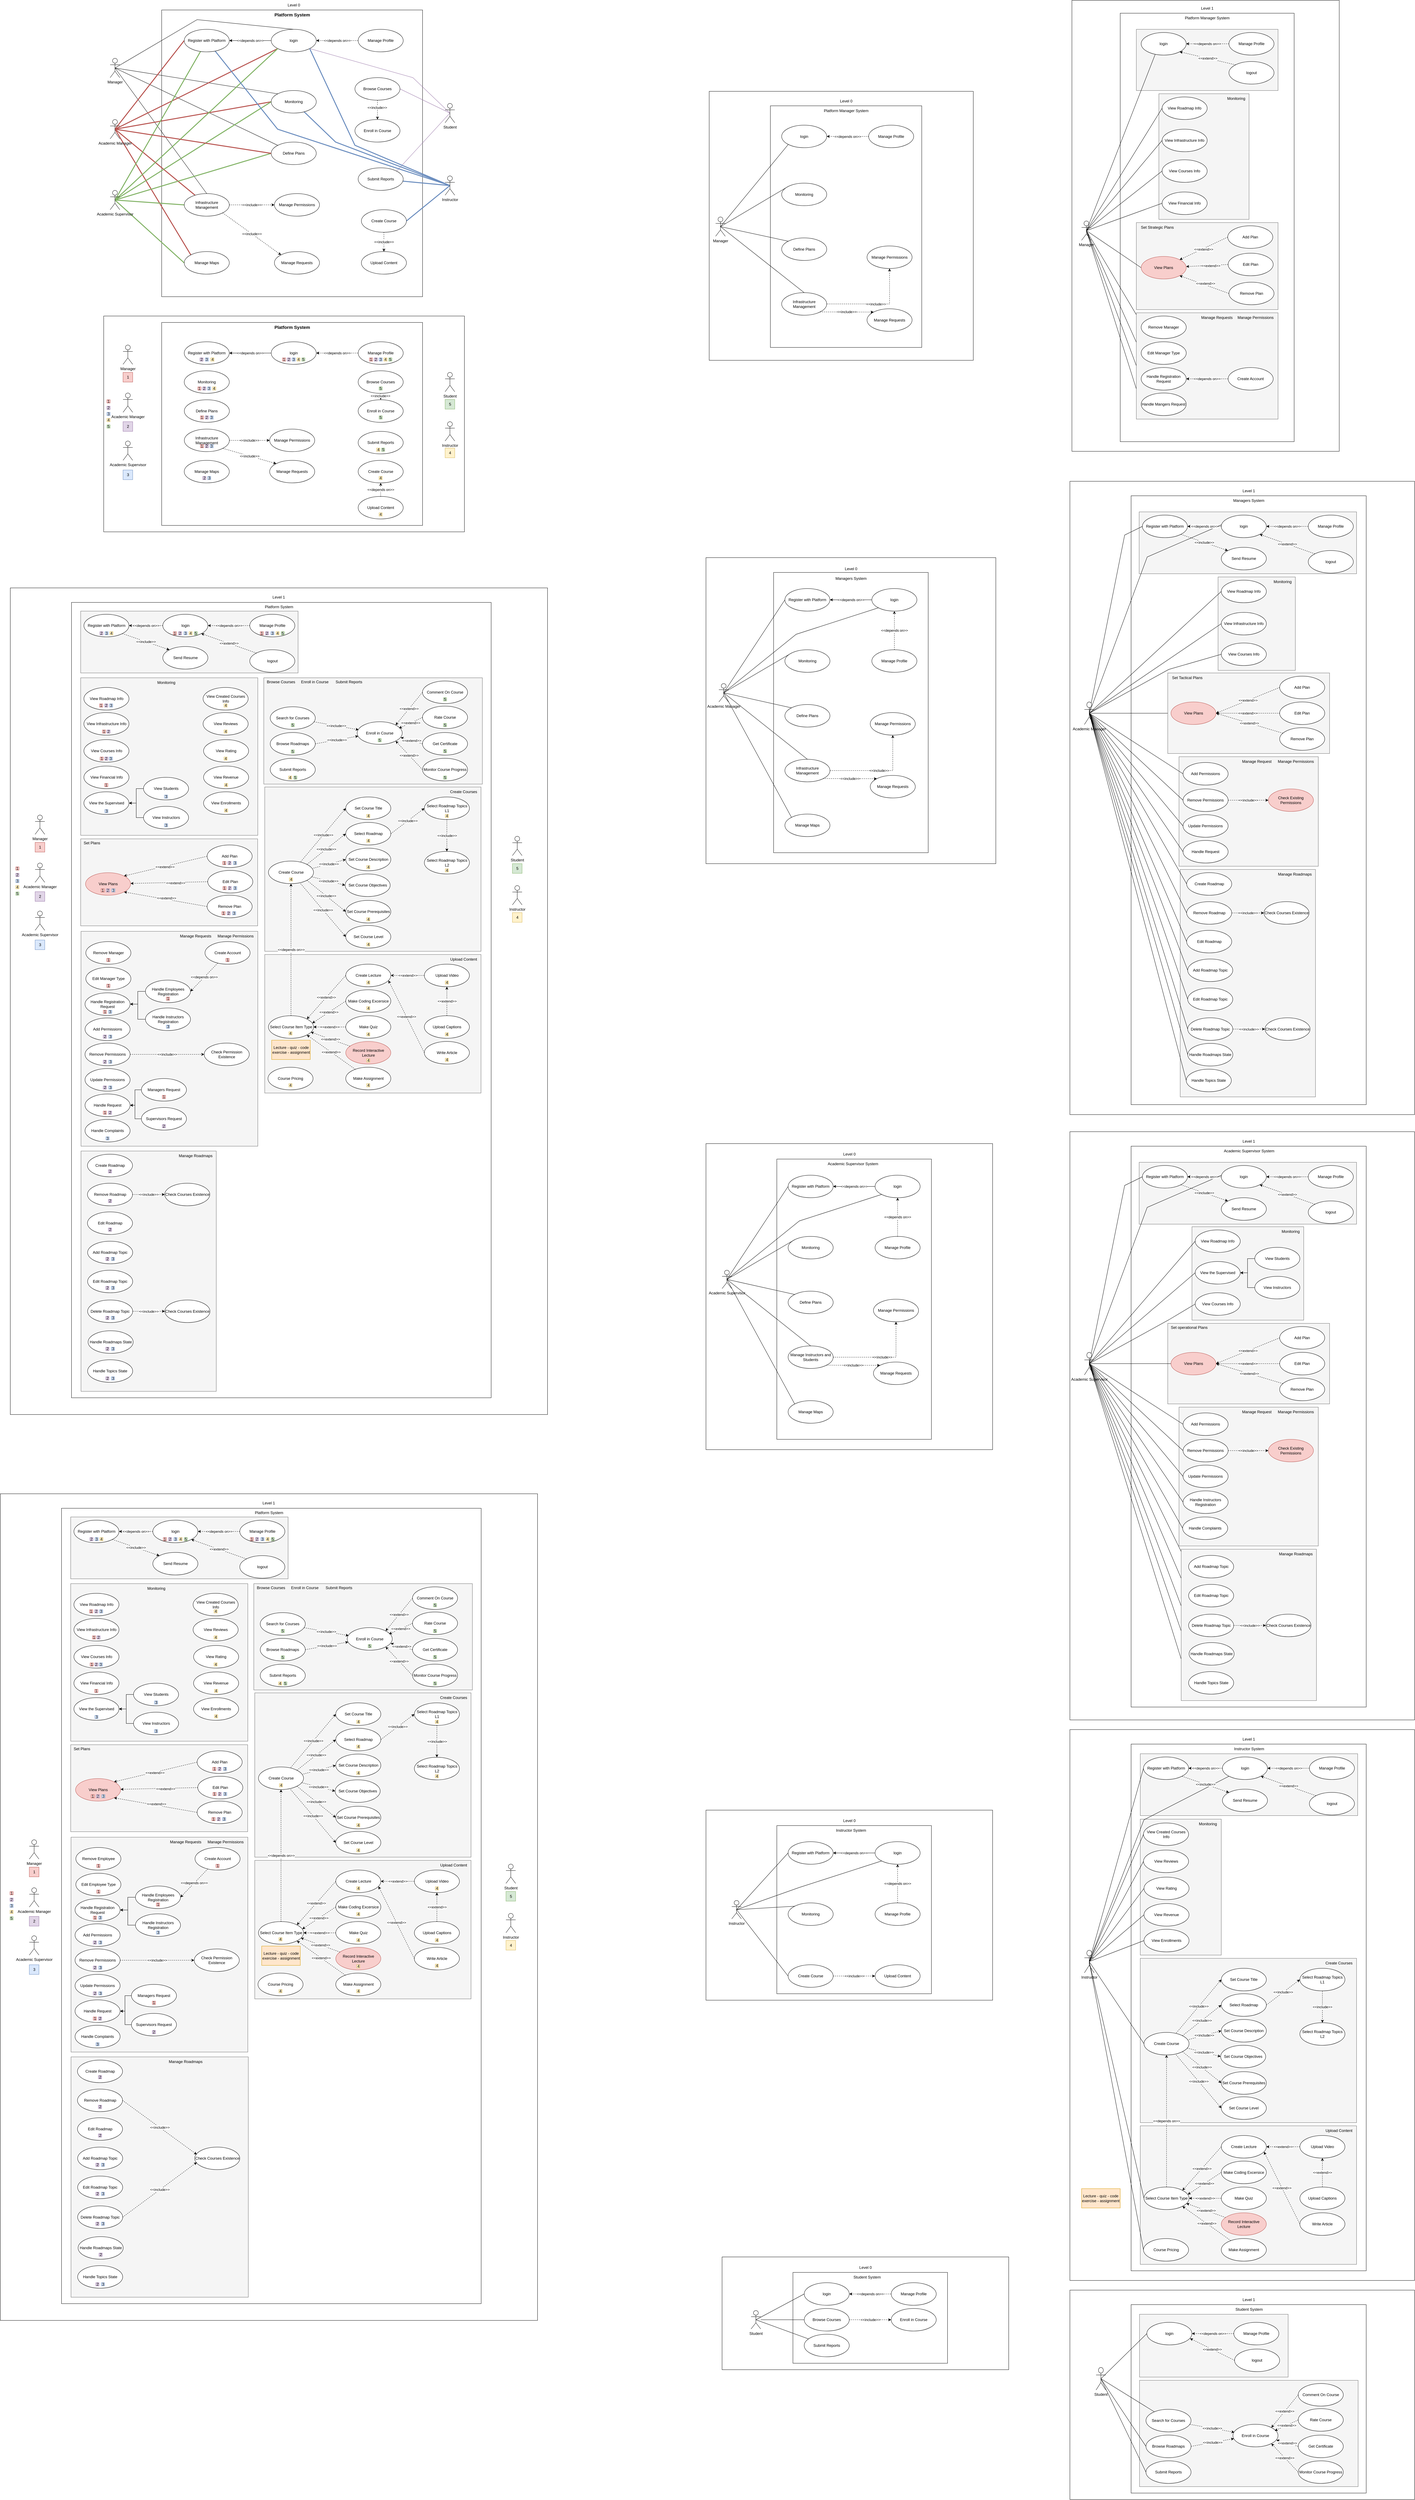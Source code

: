 <mxfile version="21.6.6" type="github">
  <diagram name="Page-1" id="dtunkNTb8zr2kekEWjOD">
    <mxGraphModel dx="2496" dy="1616" grid="0" gridSize="10" guides="1" tooltips="1" connect="1" arrows="1" fold="1" page="1" pageScale="1" pageWidth="827" pageHeight="1169" math="0" shadow="0">
      <root>
        <mxCell id="0" />
        <mxCell id="1" parent="0" />
        <mxCell id="LYUbL45tDniUqigNmkxV-288" value="" style="rounded=0;whiteSpace=wrap;html=1;movable=1;resizable=1;rotatable=1;deletable=1;editable=1;locked=0;connectable=1;" parent="1" vertex="1">
          <mxGeometry x="-840" y="1754" width="1668" height="2566" as="geometry" />
        </mxCell>
        <mxCell id="LYUbL45tDniUqigNmkxV-291" value="" style="rounded=0;whiteSpace=wrap;html=1;movable=1;resizable=1;rotatable=1;deletable=1;editable=1;locked=0;connectable=1;" parent="1" vertex="1">
          <mxGeometry x="-650" y="1799" width="1303" height="2469" as="geometry" />
        </mxCell>
        <mxCell id="LYUbL45tDniUqigNmkxV-328" value="" style="rounded=0;whiteSpace=wrap;html=1;fillColor=#f5f5f5;strokeColor=#666666;fontColor=#333333;" parent="1" vertex="1">
          <mxGeometry x="-621.5" y="1826" width="675" height="192" as="geometry" />
        </mxCell>
        <mxCell id="LYUbL45tDniUqigNmkxV-257" value="" style="rounded=0;whiteSpace=wrap;html=1;movable=1;resizable=1;rotatable=1;deletable=1;editable=1;locked=0;connectable=1;" parent="1" vertex="1">
          <mxGeometry x="2450" y="7038" width="1070" height="650" as="geometry" />
        </mxCell>
        <mxCell id="LYUbL45tDniUqigNmkxV-259" value="" style="rounded=0;whiteSpace=wrap;html=1;movable=1;resizable=1;rotatable=1;deletable=1;editable=1;locked=0;connectable=1;" parent="1" vertex="1">
          <mxGeometry x="2640" y="7083" width="730" height="585" as="geometry" />
        </mxCell>
        <mxCell id="LYUbL45tDniUqigNmkxV-269" value="" style="rounded=0;whiteSpace=wrap;html=1;fillColor=#f5f5f5;strokeColor=#666666;fontColor=#333333;fontStyle=0" parent="1" vertex="1">
          <mxGeometry x="2666.13" y="7318" width="678.75" height="330" as="geometry" />
        </mxCell>
        <mxCell id="LYUbL45tDniUqigNmkxV-260" value="" style="rounded=0;whiteSpace=wrap;html=1;fillColor=#f5f5f5;strokeColor=#666666;fontColor=#333333;" parent="1" vertex="1">
          <mxGeometry x="2666.12" y="7113" width="461.5" height="195" as="geometry" />
        </mxCell>
        <mxCell id="LYUbL45tDniUqigNmkxV-240" value="" style="rounded=0;whiteSpace=wrap;html=1;" parent="1" vertex="1">
          <mxGeometry x="1370" y="6935" width="890" height="350" as="geometry" />
        </mxCell>
        <mxCell id="LYUbL45tDniUqigNmkxV-243" value="" style="rounded=0;whiteSpace=wrap;html=1;" parent="1" vertex="1">
          <mxGeometry x="1590" y="6983" width="480" height="282" as="geometry" />
        </mxCell>
        <mxCell id="LYUbL45tDniUqigNmkxV-140" value="" style="rounded=0;whiteSpace=wrap;html=1;movable=1;resizable=1;rotatable=1;deletable=1;editable=1;locked=0;connectable=1;" parent="1" vertex="1">
          <mxGeometry x="2450" y="5298" width="1070" height="1710" as="geometry" />
        </mxCell>
        <mxCell id="LYUbL45tDniUqigNmkxV-143" value="" style="rounded=0;whiteSpace=wrap;html=1;movable=1;resizable=1;rotatable=1;deletable=1;editable=1;locked=0;connectable=1;" parent="1" vertex="1">
          <mxGeometry x="2640" y="5343" width="730" height="1635" as="geometry" />
        </mxCell>
        <mxCell id="LYUbL45tDniUqigNmkxV-198" value="" style="rounded=0;whiteSpace=wrap;html=1;fillColor=#f5f5f5;strokeColor=#666666;fontColor=#333333;" parent="1" vertex="1">
          <mxGeometry x="2668.5" y="6528" width="671.5" height="430" as="geometry" />
        </mxCell>
        <mxCell id="LYUbL45tDniUqigNmkxV-176" value="" style="rounded=0;whiteSpace=wrap;html=1;fillColor=#f5f5f5;strokeColor=#666666;fontColor=#333333;" parent="1" vertex="1">
          <mxGeometry x="2668.5" y="6008" width="671.5" height="510" as="geometry" />
        </mxCell>
        <mxCell id="LYUbL45tDniUqigNmkxV-161" value="" style="rounded=0;whiteSpace=wrap;html=1;fillColor=#f5f5f5;strokeColor=#666666;fontColor=#333333;" parent="1" vertex="1">
          <mxGeometry x="2668.5" y="5576" width="251.5" height="422" as="geometry" />
        </mxCell>
        <mxCell id="LYUbL45tDniUqigNmkxV-145" value="" style="rounded=0;whiteSpace=wrap;html=1;fillColor=#f5f5f5;strokeColor=#666666;fontColor=#333333;" parent="1" vertex="1">
          <mxGeometry x="2668.5" y="5373" width="675" height="192" as="geometry" />
        </mxCell>
        <mxCell id="LYUbL45tDniUqigNmkxV-25" value="" style="rounded=0;whiteSpace=wrap;html=1;movable=1;resizable=1;rotatable=1;deletable=1;editable=1;locked=0;connectable=1;" parent="1" vertex="1">
          <mxGeometry x="2450" y="3442" width="1070" height="1826" as="geometry" />
        </mxCell>
        <mxCell id="LYUbL45tDniUqigNmkxV-26" value="" style="rounded=0;whiteSpace=wrap;html=1;movable=1;resizable=1;rotatable=1;deletable=1;editable=1;locked=0;connectable=1;" parent="1" vertex="1">
          <mxGeometry x="2640" y="3487" width="730" height="1741" as="geometry" />
        </mxCell>
        <mxCell id="LYUbL45tDniUqigNmkxV-81" value="" style="rounded=0;whiteSpace=wrap;html=1;fillColor=#f5f5f5;strokeColor=#666666;fontColor=#333333;" parent="1" vertex="1">
          <mxGeometry x="2753.75" y="4037" width="502.5" height="250" as="geometry" />
        </mxCell>
        <mxCell id="LYUbL45tDniUqigNmkxV-28" value="" style="rounded=0;whiteSpace=wrap;html=1;fillColor=#f5f5f5;strokeColor=#666666;fontColor=#333333;" parent="1" vertex="1">
          <mxGeometry x="2829" y="3737" width="347" height="290" as="geometry" />
        </mxCell>
        <mxCell id="l33ZeKzNZCgtsfxWotkb-508" value="" style="rounded=0;whiteSpace=wrap;html=1;" parent="1" vertex="1">
          <mxGeometry x="-550" y="910" width="1120" height="670" as="geometry" />
        </mxCell>
        <mxCell id="l33ZeKzNZCgtsfxWotkb-374" value="" style="rounded=0;whiteSpace=wrap;html=1;" parent="1" vertex="1">
          <mxGeometry x="1320" y="1660" width="900" height="950" as="geometry" />
        </mxCell>
        <mxCell id="l33ZeKzNZCgtsfxWotkb-363" value="" style="rounded=0;whiteSpace=wrap;html=1;movable=1;resizable=1;rotatable=1;deletable=1;editable=1;locked=0;connectable=1;" parent="1" vertex="1">
          <mxGeometry x="2456.25" y="-70" width="830" height="1400" as="geometry" />
        </mxCell>
        <mxCell id="l33ZeKzNZCgtsfxWotkb-140" value="" style="rounded=0;whiteSpace=wrap;html=1;movable=1;resizable=1;rotatable=1;deletable=1;editable=1;locked=0;connectable=1;" parent="1" vertex="1">
          <mxGeometry x="2606.25" y="-30" width="540" height="1330" as="geometry" />
        </mxCell>
        <mxCell id="l33ZeKzNZCgtsfxWotkb-369" value="" style="rounded=0;whiteSpace=wrap;html=1;fillColor=#f5f5f5;fontColor=#333333;strokeColor=#666666;" parent="1" vertex="1">
          <mxGeometry x="2656.25" y="20" width="440" height="190" as="geometry" />
        </mxCell>
        <mxCell id="l33ZeKzNZCgtsfxWotkb-367" value="" style="rounded=0;whiteSpace=wrap;html=1;fillColor=#f5f5f5;fontColor=#333333;strokeColor=#666666;" parent="1" vertex="1">
          <mxGeometry x="2726.25" y="220" width="280" height="390" as="geometry" />
        </mxCell>
        <mxCell id="l33ZeKzNZCgtsfxWotkb-366" value="" style="rounded=0;whiteSpace=wrap;html=1;fillColor=#f5f5f5;fontColor=#333333;strokeColor=#666666;" parent="1" vertex="1">
          <mxGeometry x="2656.25" y="620" width="440" height="270" as="geometry" />
        </mxCell>
        <mxCell id="l33ZeKzNZCgtsfxWotkb-364" value="" style="rounded=0;whiteSpace=wrap;html=1;" parent="1" vertex="1">
          <mxGeometry x="1330" y="212.5" width="820" height="835" as="geometry" />
        </mxCell>
        <mxCell id="l33ZeKzNZCgtsfxWotkb-362" value="" style="rounded=0;whiteSpace=wrap;html=1;movable=1;resizable=1;rotatable=1;deletable=1;editable=1;locked=0;connectable=1;" parent="1" vertex="1">
          <mxGeometry x="2450" y="1423" width="1070" height="1966" as="geometry" />
        </mxCell>
        <mxCell id="l33ZeKzNZCgtsfxWotkb-202" value="" style="rounded=0;whiteSpace=wrap;html=1;movable=1;resizable=1;rotatable=1;deletable=1;editable=1;locked=0;connectable=1;" parent="1" vertex="1">
          <mxGeometry x="2640" y="1468" width="730" height="1890" as="geometry" />
        </mxCell>
        <mxCell id="l33ZeKzNZCgtsfxWotkb-353" value="" style="rounded=0;whiteSpace=wrap;html=1;fillColor=#f5f5f5;strokeColor=#666666;fontColor=#333333;" parent="1" vertex="1">
          <mxGeometry x="2665" y="1518" width="675" height="192" as="geometry" />
        </mxCell>
        <mxCell id="l33ZeKzNZCgtsfxWotkb-350" value="" style="rounded=0;whiteSpace=wrap;html=1;fillColor=#f5f5f5;strokeColor=#666666;fontColor=#333333;" parent="1" vertex="1">
          <mxGeometry x="2910" y="1720" width="240" height="290" as="geometry" />
        </mxCell>
        <mxCell id="l33ZeKzNZCgtsfxWotkb-348" value="" style="rounded=0;whiteSpace=wrap;html=1;fillColor=#f5f5f5;strokeColor=#666666;fontColor=#333333;" parent="1" vertex="1">
          <mxGeometry x="2788.75" y="2278" width="432.5" height="340" as="geometry" />
        </mxCell>
        <mxCell id="l33ZeKzNZCgtsfxWotkb-139" value="" style="rounded=0;whiteSpace=wrap;html=1;" parent="1" vertex="1">
          <mxGeometry x="1520" y="257.5" width="470" height="750" as="geometry" />
        </mxCell>
        <mxCell id="l33ZeKzNZCgtsfxWotkb-347" value="" style="rounded=0;whiteSpace=wrap;html=1;fillColor=#f5f5f5;strokeColor=#666666;fontColor=#333333;" parent="1" vertex="1">
          <mxGeometry x="2792.5" y="2628" width="420" height="706" as="geometry" />
        </mxCell>
        <mxCell id="l33ZeKzNZCgtsfxWotkb-1" value="" style="rounded=0;whiteSpace=wrap;html=1;" parent="1" vertex="1">
          <mxGeometry x="-370" y="-40" width="810" height="890" as="geometry" />
        </mxCell>
        <mxCell id="l33ZeKzNZCgtsfxWotkb-4" value="&lt;span style=&quot;font-size: 14px;&quot;&gt;&lt;b&gt;Platform System&lt;/b&gt;&lt;/span&gt;" style="text;html=1;align=center;verticalAlign=middle;resizable=0;points=[];autosize=1;strokeColor=none;fillColor=none;" parent="1" vertex="1">
          <mxGeometry x="-30" y="-40" width="130" height="30" as="geometry" />
        </mxCell>
        <mxCell id="l33ZeKzNZCgtsfxWotkb-74" style="rounded=0;orthogonalLoop=1;jettySize=auto;html=1;exitX=0.5;exitY=0.5;exitDx=0;exitDy=0;exitPerimeter=0;entryX=0.5;entryY=0;entryDx=0;entryDy=0;endArrow=none;endFill=0;" parent="1" source="l33ZeKzNZCgtsfxWotkb-6" target="l33ZeKzNZCgtsfxWotkb-7" edge="1">
          <mxGeometry relative="1" as="geometry">
            <Array as="points">
              <mxPoint x="-260" y="-10" />
            </Array>
          </mxGeometry>
        </mxCell>
        <mxCell id="l33ZeKzNZCgtsfxWotkb-88" style="rounded=0;orthogonalLoop=1;jettySize=auto;html=1;exitX=0.5;exitY=0.5;exitDx=0;exitDy=0;exitPerimeter=0;entryX=0;entryY=0;entryDx=0;entryDy=0;endArrow=none;endFill=0;" parent="1" source="l33ZeKzNZCgtsfxWotkb-6" target="l33ZeKzNZCgtsfxWotkb-35" edge="1">
          <mxGeometry relative="1" as="geometry" />
        </mxCell>
        <mxCell id="l33ZeKzNZCgtsfxWotkb-89" style="rounded=0;orthogonalLoop=1;jettySize=auto;html=1;exitX=0.5;exitY=0.5;exitDx=0;exitDy=0;exitPerimeter=0;entryX=0;entryY=0;entryDx=0;entryDy=0;endArrow=none;endFill=0;" parent="1" source="l33ZeKzNZCgtsfxWotkb-6" target="l33ZeKzNZCgtsfxWotkb-30" edge="1">
          <mxGeometry relative="1" as="geometry" />
        </mxCell>
        <mxCell id="l33ZeKzNZCgtsfxWotkb-90" style="rounded=0;orthogonalLoop=1;jettySize=auto;html=1;exitX=0.5;exitY=0.5;exitDx=0;exitDy=0;exitPerimeter=0;entryX=0.5;entryY=0;entryDx=0;entryDy=0;endArrow=none;endFill=0;" parent="1" source="l33ZeKzNZCgtsfxWotkb-6" target="l33ZeKzNZCgtsfxWotkb-51" edge="1">
          <mxGeometry relative="1" as="geometry" />
        </mxCell>
        <mxCell id="l33ZeKzNZCgtsfxWotkb-6" value="Manager" style="shape=umlActor;verticalLabelPosition=bottom;verticalAlign=top;html=1;outlineConnect=0;" parent="1" vertex="1">
          <mxGeometry x="-530" y="110" width="30" height="60" as="geometry" />
        </mxCell>
        <mxCell id="l33ZeKzNZCgtsfxWotkb-18" value="&amp;lt;&amp;lt;depends on&amp;gt;&amp;gt;" style="edgeStyle=orthogonalEdgeStyle;rounded=0;orthogonalLoop=1;jettySize=auto;html=1;exitX=0;exitY=0.5;exitDx=0;exitDy=0;" parent="1" source="l33ZeKzNZCgtsfxWotkb-7" target="l33ZeKzNZCgtsfxWotkb-14" edge="1">
          <mxGeometry relative="1" as="geometry" />
        </mxCell>
        <mxCell id="l33ZeKzNZCgtsfxWotkb-7" value="login" style="ellipse;whiteSpace=wrap;html=1;" parent="1" vertex="1">
          <mxGeometry x="-30" y="20" width="140" height="70" as="geometry" />
        </mxCell>
        <mxCell id="l33ZeKzNZCgtsfxWotkb-9" value="&amp;lt;&amp;lt;depends on&amp;gt;&amp;gt;" style="edgeStyle=orthogonalEdgeStyle;rounded=0;orthogonalLoop=1;jettySize=auto;html=1;dashed=1;" parent="1" source="l33ZeKzNZCgtsfxWotkb-8" target="l33ZeKzNZCgtsfxWotkb-7" edge="1">
          <mxGeometry relative="1" as="geometry" />
        </mxCell>
        <mxCell id="l33ZeKzNZCgtsfxWotkb-8" value="Manage Profile" style="ellipse;whiteSpace=wrap;html=1;" parent="1" vertex="1">
          <mxGeometry x="240" y="20" width="140" height="70" as="geometry" />
        </mxCell>
        <mxCell id="l33ZeKzNZCgtsfxWotkb-75" style="rounded=0;orthogonalLoop=1;jettySize=auto;html=1;exitX=0.5;exitY=0.5;exitDx=0;exitDy=0;exitPerimeter=0;entryX=0;entryY=0.5;entryDx=0;entryDy=0;strokeColor=#b85450;fillColor=#f8cecc;endArrow=none;endFill=0;strokeWidth=3;" parent="1" source="l33ZeKzNZCgtsfxWotkb-10" target="l33ZeKzNZCgtsfxWotkb-14" edge="1">
          <mxGeometry relative="1" as="geometry" />
        </mxCell>
        <mxCell id="l33ZeKzNZCgtsfxWotkb-78" style="rounded=0;orthogonalLoop=1;jettySize=auto;html=1;exitX=0.5;exitY=0.5;exitDx=0;exitDy=0;exitPerimeter=0;entryX=0;entryY=1;entryDx=0;entryDy=0;strokeColor=#b85450;fillColor=#f8cecc;endArrow=none;endFill=0;strokeWidth=3;" parent="1" source="l33ZeKzNZCgtsfxWotkb-10" target="l33ZeKzNZCgtsfxWotkb-7" edge="1">
          <mxGeometry relative="1" as="geometry" />
        </mxCell>
        <mxCell id="l33ZeKzNZCgtsfxWotkb-79" style="rounded=0;orthogonalLoop=1;jettySize=auto;html=1;exitX=0.5;exitY=0.5;exitDx=0;exitDy=0;exitPerimeter=0;strokeColor=#b85450;fillColor=#f8cecc;endArrow=none;endFill=0;strokeWidth=3;" parent="1" source="l33ZeKzNZCgtsfxWotkb-10" target="l33ZeKzNZCgtsfxWotkb-51" edge="1">
          <mxGeometry relative="1" as="geometry" />
        </mxCell>
        <mxCell id="l33ZeKzNZCgtsfxWotkb-80" style="rounded=0;orthogonalLoop=1;jettySize=auto;html=1;exitX=0.5;exitY=0.5;exitDx=0;exitDy=0;exitPerimeter=0;entryX=0;entryY=0;entryDx=0;entryDy=0;strokeColor=#b85450;fillColor=#f8cecc;endArrow=none;endFill=0;strokeWidth=3;" parent="1" source="l33ZeKzNZCgtsfxWotkb-10" target="l33ZeKzNZCgtsfxWotkb-50" edge="1">
          <mxGeometry relative="1" as="geometry" />
        </mxCell>
        <mxCell id="l33ZeKzNZCgtsfxWotkb-83" style="rounded=0;orthogonalLoop=1;jettySize=auto;html=1;exitX=0.5;exitY=0.5;exitDx=0;exitDy=0;exitPerimeter=0;entryX=0;entryY=0.5;entryDx=0;entryDy=0;strokeColor=#b85450;fillColor=#f8cecc;endArrow=none;endFill=0;strokeWidth=3;" parent="1" source="l33ZeKzNZCgtsfxWotkb-10" target="l33ZeKzNZCgtsfxWotkb-35" edge="1">
          <mxGeometry relative="1" as="geometry" />
        </mxCell>
        <mxCell id="l33ZeKzNZCgtsfxWotkb-10" value="Academic Manager" style="shape=umlActor;verticalLabelPosition=bottom;verticalAlign=top;html=1;outlineConnect=0;" parent="1" vertex="1">
          <mxGeometry x="-530" y="300" width="30" height="60" as="geometry" />
        </mxCell>
        <mxCell id="l33ZeKzNZCgtsfxWotkb-93" style="rounded=0;orthogonalLoop=1;jettySize=auto;html=1;exitX=0.5;exitY=0.5;exitDx=0;exitDy=0;exitPerimeter=0;entryX=1;entryY=0.5;entryDx=0;entryDy=0;endArrow=none;endFill=0;fillColor=#e1d5e7;strokeColor=#9673a6;" parent="1" source="l33ZeKzNZCgtsfxWotkb-11" target="l33ZeKzNZCgtsfxWotkb-48" edge="1">
          <mxGeometry relative="1" as="geometry">
            <Array as="points" />
          </mxGeometry>
        </mxCell>
        <mxCell id="l33ZeKzNZCgtsfxWotkb-94" style="rounded=0;orthogonalLoop=1;jettySize=auto;html=1;exitX=0.5;exitY=0.5;exitDx=0;exitDy=0;exitPerimeter=0;entryX=1;entryY=1;entryDx=0;entryDy=0;endArrow=none;endFill=0;fillColor=#e1d5e7;strokeColor=#9673a6;" parent="1" source="l33ZeKzNZCgtsfxWotkb-11" target="l33ZeKzNZCgtsfxWotkb-7" edge="1">
          <mxGeometry relative="1" as="geometry">
            <Array as="points">
              <mxPoint x="410" y="170" />
            </Array>
          </mxGeometry>
        </mxCell>
        <mxCell id="l33ZeKzNZCgtsfxWotkb-97" style="rounded=0;orthogonalLoop=1;jettySize=auto;html=1;exitX=0.5;exitY=0.5;exitDx=0;exitDy=0;exitPerimeter=0;entryX=1;entryY=0;entryDx=0;entryDy=0;endArrow=none;endFill=0;fillColor=#e1d5e7;strokeColor=#9673a6;" parent="1" source="l33ZeKzNZCgtsfxWotkb-11" target="l33ZeKzNZCgtsfxWotkb-49" edge="1">
          <mxGeometry relative="1" as="geometry" />
        </mxCell>
        <mxCell id="l33ZeKzNZCgtsfxWotkb-11" value="Student" style="shape=umlActor;verticalLabelPosition=bottom;verticalAlign=top;html=1;outlineConnect=0;" parent="1" vertex="1">
          <mxGeometry x="510" y="250" width="30" height="60" as="geometry" />
        </mxCell>
        <mxCell id="l33ZeKzNZCgtsfxWotkb-84" style="rounded=0;orthogonalLoop=1;jettySize=auto;html=1;exitX=0.5;exitY=0.5;exitDx=0;exitDy=0;exitPerimeter=0;entryX=0;entryY=0.5;entryDx=0;entryDy=0;strokeColor=#82b366;fillColor=#d5e8d4;endArrow=none;endFill=0;strokeWidth=3;" parent="1" source="l33ZeKzNZCgtsfxWotkb-12" target="l33ZeKzNZCgtsfxWotkb-50" edge="1">
          <mxGeometry relative="1" as="geometry" />
        </mxCell>
        <mxCell id="l33ZeKzNZCgtsfxWotkb-85" style="rounded=0;orthogonalLoop=1;jettySize=auto;html=1;exitX=0.5;exitY=0.5;exitDx=0;exitDy=0;exitPerimeter=0;entryX=0;entryY=0.5;entryDx=0;entryDy=0;strokeColor=#82b366;fillColor=#d5e8d4;endArrow=none;endFill=0;strokeWidth=3;" parent="1" source="l33ZeKzNZCgtsfxWotkb-12" target="l33ZeKzNZCgtsfxWotkb-51" edge="1">
          <mxGeometry relative="1" as="geometry" />
        </mxCell>
        <mxCell id="l33ZeKzNZCgtsfxWotkb-86" style="rounded=0;orthogonalLoop=1;jettySize=auto;html=1;exitX=0.5;exitY=0.5;exitDx=0;exitDy=0;exitPerimeter=0;entryX=0;entryY=0.5;entryDx=0;entryDy=0;strokeColor=#82b366;fillColor=#d5e8d4;endArrow=none;endFill=0;strokeWidth=3;" parent="1" source="l33ZeKzNZCgtsfxWotkb-12" target="l33ZeKzNZCgtsfxWotkb-30" edge="1">
          <mxGeometry relative="1" as="geometry" />
        </mxCell>
        <mxCell id="l33ZeKzNZCgtsfxWotkb-87" style="rounded=0;orthogonalLoop=1;jettySize=auto;html=1;exitX=0.5;exitY=0.5;exitDx=0;exitDy=0;exitPerimeter=0;entryX=0;entryY=0.5;entryDx=0;entryDy=0;strokeColor=#82b366;fillColor=#d5e8d4;endArrow=none;endFill=0;strokeWidth=3;" parent="1" source="l33ZeKzNZCgtsfxWotkb-12" target="l33ZeKzNZCgtsfxWotkb-35" edge="1">
          <mxGeometry relative="1" as="geometry" />
        </mxCell>
        <mxCell id="l33ZeKzNZCgtsfxWotkb-91" style="rounded=0;orthogonalLoop=1;jettySize=auto;html=1;exitX=0.5;exitY=0.5;exitDx=0;exitDy=0;exitPerimeter=0;entryX=0;entryY=1;entryDx=0;entryDy=0;fillColor=#d5e8d4;strokeColor=#82b366;endArrow=none;endFill=0;strokeWidth=3;" parent="1" source="l33ZeKzNZCgtsfxWotkb-12" target="l33ZeKzNZCgtsfxWotkb-7" edge="1">
          <mxGeometry relative="1" as="geometry" />
        </mxCell>
        <mxCell id="l33ZeKzNZCgtsfxWotkb-106" style="rounded=0;orthogonalLoop=1;jettySize=auto;html=1;exitX=0.5;exitY=0.5;exitDx=0;exitDy=0;exitPerimeter=0;endArrow=none;endFill=0;fillColor=#d5e8d4;strokeColor=#82b366;strokeWidth=3;" parent="1" source="l33ZeKzNZCgtsfxWotkb-12" target="l33ZeKzNZCgtsfxWotkb-14" edge="1">
          <mxGeometry relative="1" as="geometry" />
        </mxCell>
        <mxCell id="l33ZeKzNZCgtsfxWotkb-12" value="Academic Supervisor" style="shape=umlActor;verticalLabelPosition=bottom;verticalAlign=top;html=1;outlineConnect=0;" parent="1" vertex="1">
          <mxGeometry x="-530" y="520" width="30" height="60" as="geometry" />
        </mxCell>
        <mxCell id="l33ZeKzNZCgtsfxWotkb-96" style="rounded=0;orthogonalLoop=1;jettySize=auto;html=1;exitX=0.5;exitY=0.5;exitDx=0;exitDy=0;exitPerimeter=0;endArrow=none;endFill=0;fillColor=#dae8fc;strokeColor=#6c8ebf;strokeWidth=3;" parent="1" source="l33ZeKzNZCgtsfxWotkb-13" target="l33ZeKzNZCgtsfxWotkb-49" edge="1">
          <mxGeometry relative="1" as="geometry" />
        </mxCell>
        <mxCell id="l33ZeKzNZCgtsfxWotkb-98" style="rounded=0;orthogonalLoop=1;jettySize=auto;html=1;exitX=0.5;exitY=0.5;exitDx=0;exitDy=0;exitPerimeter=0;entryX=1;entryY=0.5;entryDx=0;entryDy=0;endArrow=none;endFill=0;fillColor=#dae8fc;strokeColor=#6c8ebf;strokeWidth=3;" parent="1" source="l33ZeKzNZCgtsfxWotkb-13" target="l33ZeKzNZCgtsfxWotkb-53" edge="1">
          <mxGeometry relative="1" as="geometry" />
        </mxCell>
        <mxCell id="l33ZeKzNZCgtsfxWotkb-99" style="rounded=0;orthogonalLoop=1;jettySize=auto;html=1;exitX=0.5;exitY=0.5;exitDx=0;exitDy=0;exitPerimeter=0;entryX=1;entryY=1;entryDx=0;entryDy=0;endArrow=none;endFill=0;fillColor=#dae8fc;strokeColor=#6c8ebf;strokeWidth=3;" parent="1" source="l33ZeKzNZCgtsfxWotkb-13" target="l33ZeKzNZCgtsfxWotkb-7" edge="1">
          <mxGeometry relative="1" as="geometry">
            <Array as="points">
              <mxPoint x="230" y="380" />
            </Array>
          </mxGeometry>
        </mxCell>
        <mxCell id="l33ZeKzNZCgtsfxWotkb-107" style="rounded=0;orthogonalLoop=1;jettySize=auto;html=1;exitX=0.5;exitY=0.5;exitDx=0;exitDy=0;exitPerimeter=0;endArrow=none;endFill=0;fillColor=#dae8fc;strokeColor=#6c8ebf;strokeWidth=3;" parent="1" source="l33ZeKzNZCgtsfxWotkb-13" target="l33ZeKzNZCgtsfxWotkb-14" edge="1">
          <mxGeometry relative="1" as="geometry">
            <Array as="points">
              <mxPoint x="-10" y="330" />
            </Array>
          </mxGeometry>
        </mxCell>
        <mxCell id="l33ZeKzNZCgtsfxWotkb-108" style="rounded=0;orthogonalLoop=1;jettySize=auto;html=1;exitX=0.5;exitY=0.5;exitDx=0;exitDy=0;exitPerimeter=0;endArrow=none;endFill=0;fillColor=#dae8fc;strokeColor=#6c8ebf;strokeWidth=3;" parent="1" source="l33ZeKzNZCgtsfxWotkb-13" target="l33ZeKzNZCgtsfxWotkb-35" edge="1">
          <mxGeometry relative="1" as="geometry">
            <Array as="points">
              <mxPoint x="170" y="370" />
            </Array>
          </mxGeometry>
        </mxCell>
        <mxCell id="l33ZeKzNZCgtsfxWotkb-13" value="Instructor" style="shape=umlActor;verticalLabelPosition=bottom;verticalAlign=top;html=1;outlineConnect=0;" parent="1" vertex="1">
          <mxGeometry x="510" y="475" width="30" height="60" as="geometry" />
        </mxCell>
        <mxCell id="l33ZeKzNZCgtsfxWotkb-14" value="Register with Platform" style="ellipse;whiteSpace=wrap;html=1;" parent="1" vertex="1">
          <mxGeometry x="-300" y="20" width="140" height="70" as="geometry" />
        </mxCell>
        <mxCell id="l33ZeKzNZCgtsfxWotkb-29" value="Manage Permissions" style="ellipse;whiteSpace=wrap;html=1;" parent="1" vertex="1">
          <mxGeometry x="-20" y="530" width="140" height="70" as="geometry" />
        </mxCell>
        <mxCell id="l33ZeKzNZCgtsfxWotkb-30" value="Define Plans" style="ellipse;whiteSpace=wrap;html=1;" parent="1" vertex="1">
          <mxGeometry x="-30" y="370" width="140" height="70" as="geometry" />
        </mxCell>
        <mxCell id="l33ZeKzNZCgtsfxWotkb-34" value="Manage Requests" style="ellipse;whiteSpace=wrap;html=1;" parent="1" vertex="1">
          <mxGeometry x="-20" y="710" width="140" height="70" as="geometry" />
        </mxCell>
        <mxCell id="l33ZeKzNZCgtsfxWotkb-35" value="Monitoring" style="ellipse;whiteSpace=wrap;html=1;" parent="1" vertex="1">
          <mxGeometry x="-30" y="210" width="140" height="70" as="geometry" />
        </mxCell>
        <mxCell id="l33ZeKzNZCgtsfxWotkb-37" value="Level 0" style="text;html=1;align=center;verticalAlign=middle;resizable=0;points=[];autosize=1;strokeColor=none;fillColor=none;" parent="1" vertex="1">
          <mxGeometry x="10" y="-70" width="60" height="30" as="geometry" />
        </mxCell>
        <mxCell id="l33ZeKzNZCgtsfxWotkb-95" style="edgeStyle=orthogonalEdgeStyle;rounded=0;orthogonalLoop=1;jettySize=auto;html=1;exitX=0.5;exitY=1;exitDx=0;exitDy=0;dashed=1;" parent="1" source="l33ZeKzNZCgtsfxWotkb-48" target="l33ZeKzNZCgtsfxWotkb-52" edge="1">
          <mxGeometry relative="1" as="geometry" />
        </mxCell>
        <mxCell id="l33ZeKzNZCgtsfxWotkb-103" value="&amp;lt;&amp;lt;include&amp;gt;&amp;gt;" style="edgeLabel;html=1;align=center;verticalAlign=middle;resizable=0;points=[];" parent="l33ZeKzNZCgtsfxWotkb-95" vertex="1" connectable="0">
          <mxGeometry x="-0.242" y="-1" relative="1" as="geometry">
            <mxPoint as="offset" />
          </mxGeometry>
        </mxCell>
        <mxCell id="l33ZeKzNZCgtsfxWotkb-48" value="Browse Courses" style="ellipse;whiteSpace=wrap;html=1;" parent="1" vertex="1">
          <mxGeometry x="230" y="170" width="140" height="70" as="geometry" />
        </mxCell>
        <mxCell id="l33ZeKzNZCgtsfxWotkb-49" value="Submit Reports" style="ellipse;whiteSpace=wrap;html=1;" parent="1" vertex="1">
          <mxGeometry x="240" y="450" width="140" height="70" as="geometry" />
        </mxCell>
        <mxCell id="l33ZeKzNZCgtsfxWotkb-50" value="Manage Maps" style="ellipse;whiteSpace=wrap;html=1;" parent="1" vertex="1">
          <mxGeometry x="-300" y="710" width="140" height="70" as="geometry" />
        </mxCell>
        <mxCell id="l33ZeKzNZCgtsfxWotkb-81" value="&amp;lt;&amp;lt;include&amp;gt;&amp;gt;" style="edgeStyle=orthogonalEdgeStyle;rounded=0;orthogonalLoop=1;jettySize=auto;html=1;exitX=1;exitY=0.5;exitDx=0;exitDy=0;dashed=1;" parent="1" source="l33ZeKzNZCgtsfxWotkb-51" target="l33ZeKzNZCgtsfxWotkb-29" edge="1">
          <mxGeometry relative="1" as="geometry" />
        </mxCell>
        <mxCell id="l33ZeKzNZCgtsfxWotkb-82" value="&amp;lt;&amp;lt;include&amp;gt;&amp;gt;" style="rounded=0;orthogonalLoop=1;jettySize=auto;html=1;exitX=1;exitY=1;exitDx=0;exitDy=0;entryX=0;entryY=0;entryDx=0;entryDy=0;dashed=1;" parent="1" source="l33ZeKzNZCgtsfxWotkb-51" target="l33ZeKzNZCgtsfxWotkb-34" edge="1">
          <mxGeometry relative="1" as="geometry" />
        </mxCell>
        <mxCell id="l33ZeKzNZCgtsfxWotkb-51" value="Infrastructure Management" style="ellipse;whiteSpace=wrap;html=1;" parent="1" vertex="1">
          <mxGeometry x="-300" y="530" width="140" height="70" as="geometry" />
        </mxCell>
        <mxCell id="l33ZeKzNZCgtsfxWotkb-52" value="Enroll in Course" style="ellipse;whiteSpace=wrap;html=1;" parent="1" vertex="1">
          <mxGeometry x="230" y="300" width="140" height="70" as="geometry" />
        </mxCell>
        <mxCell id="l33ZeKzNZCgtsfxWotkb-102" value="&amp;lt;&amp;lt;include&amp;gt;&amp;gt;" style="edgeStyle=orthogonalEdgeStyle;rounded=0;orthogonalLoop=1;jettySize=auto;html=1;dashed=1;" parent="1" source="l33ZeKzNZCgtsfxWotkb-53" target="l33ZeKzNZCgtsfxWotkb-101" edge="1">
          <mxGeometry relative="1" as="geometry" />
        </mxCell>
        <mxCell id="l33ZeKzNZCgtsfxWotkb-53" value="Create Course" style="ellipse;whiteSpace=wrap;html=1;" parent="1" vertex="1">
          <mxGeometry x="250" y="580" width="140" height="70" as="geometry" />
        </mxCell>
        <mxCell id="l33ZeKzNZCgtsfxWotkb-77" style="rounded=0;orthogonalLoop=1;jettySize=auto;html=1;exitX=0.5;exitY=0.5;exitDx=0;exitDy=0;exitPerimeter=0;entryX=0;entryY=0.5;entryDx=0;entryDy=0;strokeColor=#b85450;fillColor=#f8cecc;endArrow=none;endFill=0;strokeWidth=3;" parent="1" source="l33ZeKzNZCgtsfxWotkb-10" target="l33ZeKzNZCgtsfxWotkb-30" edge="1">
          <mxGeometry relative="1" as="geometry">
            <mxPoint x="-505" y="340" as="sourcePoint" />
            <mxPoint x="-290" y="65" as="targetPoint" />
          </mxGeometry>
        </mxCell>
        <mxCell id="l33ZeKzNZCgtsfxWotkb-101" value="Upload Content" style="ellipse;whiteSpace=wrap;html=1;" parent="1" vertex="1">
          <mxGeometry x="250" y="710" width="140" height="70" as="geometry" />
        </mxCell>
        <mxCell id="l33ZeKzNZCgtsfxWotkb-110" value="Platform Manager System" style="text;html=1;align=center;verticalAlign=middle;resizable=0;points=[];autosize=1;strokeColor=none;fillColor=none;" parent="1" vertex="1">
          <mxGeometry x="1675" y="257.5" width="160" height="30" as="geometry" />
        </mxCell>
        <mxCell id="l33ZeKzNZCgtsfxWotkb-111" value="Level 0" style="text;html=1;align=center;verticalAlign=middle;resizable=0;points=[];autosize=1;strokeColor=none;fillColor=none;" parent="1" vertex="1">
          <mxGeometry x="1725" y="227.5" width="60" height="30" as="geometry" />
        </mxCell>
        <mxCell id="l33ZeKzNZCgtsfxWotkb-122" style="rounded=0;orthogonalLoop=1;jettySize=auto;html=1;exitX=0.5;exitY=0.5;exitDx=0;exitDy=0;exitPerimeter=0;entryX=0.5;entryY=0;entryDx=0;entryDy=0;endArrow=none;endFill=0;" parent="1" source="l33ZeKzNZCgtsfxWotkb-126" target="l33ZeKzNZCgtsfxWotkb-128" edge="1">
          <mxGeometry relative="1" as="geometry">
            <Array as="points" />
          </mxGeometry>
        </mxCell>
        <mxCell id="l33ZeKzNZCgtsfxWotkb-123" style="rounded=0;orthogonalLoop=1;jettySize=auto;html=1;exitX=0.5;exitY=0.5;exitDx=0;exitDy=0;exitPerimeter=0;entryX=0;entryY=0;entryDx=0;entryDy=0;endArrow=none;endFill=0;" parent="1" source="l33ZeKzNZCgtsfxWotkb-126" target="l33ZeKzNZCgtsfxWotkb-135" edge="1">
          <mxGeometry relative="1" as="geometry" />
        </mxCell>
        <mxCell id="l33ZeKzNZCgtsfxWotkb-124" style="rounded=0;orthogonalLoop=1;jettySize=auto;html=1;exitX=0.5;exitY=0.5;exitDx=0;exitDy=0;exitPerimeter=0;entryX=0;entryY=0;entryDx=0;entryDy=0;endArrow=none;endFill=0;" parent="1" source="l33ZeKzNZCgtsfxWotkb-126" target="l33ZeKzNZCgtsfxWotkb-133" edge="1">
          <mxGeometry relative="1" as="geometry" />
        </mxCell>
        <mxCell id="l33ZeKzNZCgtsfxWotkb-125" style="rounded=0;orthogonalLoop=1;jettySize=auto;html=1;exitX=0.5;exitY=0.5;exitDx=0;exitDy=0;exitPerimeter=0;entryX=0.5;entryY=0;entryDx=0;entryDy=0;endArrow=none;endFill=0;" parent="1" source="l33ZeKzNZCgtsfxWotkb-126" target="l33ZeKzNZCgtsfxWotkb-138" edge="1">
          <mxGeometry relative="1" as="geometry" />
        </mxCell>
        <mxCell id="l33ZeKzNZCgtsfxWotkb-126" value="Manager" style="shape=umlActor;verticalLabelPosition=bottom;verticalAlign=top;html=1;outlineConnect=0;" parent="1" vertex="1">
          <mxGeometry x="1350" y="602.5" width="30" height="60" as="geometry" />
        </mxCell>
        <mxCell id="l33ZeKzNZCgtsfxWotkb-128" value="login" style="ellipse;whiteSpace=wrap;html=1;" parent="1" vertex="1">
          <mxGeometry x="1555" y="317.5" width="140" height="70" as="geometry" />
        </mxCell>
        <mxCell id="l33ZeKzNZCgtsfxWotkb-129" value="&amp;lt;&amp;lt;depends on&amp;gt;&amp;gt;" style="edgeStyle=orthogonalEdgeStyle;rounded=0;orthogonalLoop=1;jettySize=auto;html=1;dashed=1;" parent="1" source="l33ZeKzNZCgtsfxWotkb-130" target="l33ZeKzNZCgtsfxWotkb-128" edge="1">
          <mxGeometry relative="1" as="geometry" />
        </mxCell>
        <mxCell id="l33ZeKzNZCgtsfxWotkb-130" value="Manage Profile" style="ellipse;whiteSpace=wrap;html=1;" parent="1" vertex="1">
          <mxGeometry x="1825" y="317.5" width="140" height="70" as="geometry" />
        </mxCell>
        <mxCell id="l33ZeKzNZCgtsfxWotkb-132" value="Manage Permissions" style="ellipse;whiteSpace=wrap;html=1;" parent="1" vertex="1">
          <mxGeometry x="1820" y="692.5" width="140" height="70" as="geometry" />
        </mxCell>
        <mxCell id="l33ZeKzNZCgtsfxWotkb-133" value="Define Plans" style="ellipse;whiteSpace=wrap;html=1;" parent="1" vertex="1">
          <mxGeometry x="1555" y="667.5" width="140" height="70" as="geometry" />
        </mxCell>
        <mxCell id="l33ZeKzNZCgtsfxWotkb-134" value="Manage Requests" style="ellipse;whiteSpace=wrap;html=1;" parent="1" vertex="1">
          <mxGeometry x="1820" y="887.5" width="140" height="70" as="geometry" />
        </mxCell>
        <mxCell id="l33ZeKzNZCgtsfxWotkb-135" value="Monitoring" style="ellipse;whiteSpace=wrap;html=1;" parent="1" vertex="1">
          <mxGeometry x="1555" y="497.5" width="140" height="70" as="geometry" />
        </mxCell>
        <mxCell id="l33ZeKzNZCgtsfxWotkb-136" value="&amp;lt;&amp;lt;include&amp;gt;&amp;gt;" style="edgeStyle=orthogonalEdgeStyle;rounded=0;orthogonalLoop=1;jettySize=auto;html=1;exitX=1;exitY=0.5;exitDx=0;exitDy=0;dashed=1;" parent="1" source="l33ZeKzNZCgtsfxWotkb-138" target="l33ZeKzNZCgtsfxWotkb-132" edge="1">
          <mxGeometry relative="1" as="geometry" />
        </mxCell>
        <mxCell id="l33ZeKzNZCgtsfxWotkb-137" value="&amp;lt;&amp;lt;include&amp;gt;&amp;gt;" style="rounded=0;orthogonalLoop=1;jettySize=auto;html=1;exitX=1;exitY=1;exitDx=0;exitDy=0;entryX=0;entryY=0;entryDx=0;entryDy=0;dashed=1;" parent="1" source="l33ZeKzNZCgtsfxWotkb-138" target="l33ZeKzNZCgtsfxWotkb-134" edge="1">
          <mxGeometry relative="1" as="geometry" />
        </mxCell>
        <mxCell id="l33ZeKzNZCgtsfxWotkb-138" value="Infrastructure Management" style="ellipse;whiteSpace=wrap;html=1;" parent="1" vertex="1">
          <mxGeometry x="1555" y="837.5" width="140" height="70" as="geometry" />
        </mxCell>
        <mxCell id="l33ZeKzNZCgtsfxWotkb-141" value="Platform Manager System" style="text;html=1;align=center;verticalAlign=middle;resizable=0;points=[];autosize=1;strokeColor=none;fillColor=none;" parent="1" vertex="1">
          <mxGeometry x="2796.25" y="-30" width="160" height="30" as="geometry" />
        </mxCell>
        <mxCell id="l33ZeKzNZCgtsfxWotkb-142" value="Level 1" style="text;html=1;align=center;verticalAlign=middle;resizable=0;points=[];autosize=1;strokeColor=none;fillColor=none;" parent="1" vertex="1">
          <mxGeometry x="2846.25" y="-60" width="60" height="30" as="geometry" />
        </mxCell>
        <mxCell id="l33ZeKzNZCgtsfxWotkb-143" style="rounded=0;orthogonalLoop=1;jettySize=auto;html=1;exitX=0.5;exitY=0.5;exitDx=0;exitDy=0;exitPerimeter=0;entryX=0.5;entryY=0;entryDx=0;entryDy=0;endArrow=none;endFill=0;" parent="1" source="l33ZeKzNZCgtsfxWotkb-147" target="l33ZeKzNZCgtsfxWotkb-148" edge="1">
          <mxGeometry relative="1" as="geometry">
            <Array as="points" />
          </mxGeometry>
        </mxCell>
        <mxCell id="l33ZeKzNZCgtsfxWotkb-272" style="rounded=0;orthogonalLoop=1;jettySize=auto;html=1;exitX=0.5;exitY=0.5;exitDx=0;exitDy=0;exitPerimeter=0;entryX=0;entryY=0.5;entryDx=0;entryDy=0;endArrow=none;endFill=0;" parent="1" source="l33ZeKzNZCgtsfxWotkb-147" target="l33ZeKzNZCgtsfxWotkb-193" edge="1">
          <mxGeometry relative="1" as="geometry" />
        </mxCell>
        <mxCell id="l33ZeKzNZCgtsfxWotkb-273" style="rounded=0;orthogonalLoop=1;jettySize=auto;html=1;exitX=0.5;exitY=0.5;exitDx=0;exitDy=0;exitPerimeter=0;entryX=0;entryY=0.5;entryDx=0;entryDy=0;endArrow=none;endFill=0;" parent="1" source="l33ZeKzNZCgtsfxWotkb-147" target="l33ZeKzNZCgtsfxWotkb-189" edge="1">
          <mxGeometry relative="1" as="geometry" />
        </mxCell>
        <mxCell id="l33ZeKzNZCgtsfxWotkb-274" style="rounded=0;orthogonalLoop=1;jettySize=auto;html=1;exitX=0.5;exitY=0.5;exitDx=0;exitDy=0;exitPerimeter=0;entryX=0;entryY=0.5;entryDx=0;entryDy=0;endArrow=none;endFill=0;" parent="1" source="l33ZeKzNZCgtsfxWotkb-147" target="l33ZeKzNZCgtsfxWotkb-196" edge="1">
          <mxGeometry relative="1" as="geometry" />
        </mxCell>
        <mxCell id="l33ZeKzNZCgtsfxWotkb-275" style="rounded=0;orthogonalLoop=1;jettySize=auto;html=1;exitX=0.5;exitY=0.5;exitDx=0;exitDy=0;exitPerimeter=0;entryX=0;entryY=0.5;entryDx=0;entryDy=0;endArrow=none;endFill=0;" parent="1" source="l33ZeKzNZCgtsfxWotkb-147" target="l33ZeKzNZCgtsfxWotkb-199" edge="1">
          <mxGeometry relative="1" as="geometry" />
        </mxCell>
        <mxCell id="l33ZeKzNZCgtsfxWotkb-318" style="rounded=0;orthogonalLoop=1;jettySize=auto;html=1;exitX=0.5;exitY=0.5;exitDx=0;exitDy=0;exitPerimeter=0;entryX=0.019;entryY=0.367;entryDx=0;entryDy=0;entryPerimeter=0;endArrow=none;endFill=0;" parent="1" source="l33ZeKzNZCgtsfxWotkb-147" target="l33ZeKzNZCgtsfxWotkb-160" edge="1">
          <mxGeometry relative="1" as="geometry" />
        </mxCell>
        <mxCell id="l33ZeKzNZCgtsfxWotkb-319" style="rounded=0;orthogonalLoop=1;jettySize=auto;html=1;exitX=0.5;exitY=0.5;exitDx=0;exitDy=0;exitPerimeter=0;entryX=0;entryY=0.5;entryDx=0;entryDy=0;endArrow=none;endFill=0;" parent="1" source="l33ZeKzNZCgtsfxWotkb-147" target="l33ZeKzNZCgtsfxWotkb-166" edge="1">
          <mxGeometry relative="1" as="geometry" />
        </mxCell>
        <mxCell id="l33ZeKzNZCgtsfxWotkb-320" style="rounded=0;orthogonalLoop=1;jettySize=auto;html=1;exitX=0.5;exitY=0.5;exitDx=0;exitDy=0;exitPerimeter=0;entryX=0;entryY=0.5;entryDx=0;entryDy=0;endArrow=none;endFill=0;" parent="1" source="l33ZeKzNZCgtsfxWotkb-147" target="l33ZeKzNZCgtsfxWotkb-153" edge="1">
          <mxGeometry relative="1" as="geometry" />
        </mxCell>
        <mxCell id="l33ZeKzNZCgtsfxWotkb-321" style="rounded=0;orthogonalLoop=1;jettySize=auto;html=1;exitX=0.5;exitY=0.5;exitDx=0;exitDy=0;exitPerimeter=0;entryX=0;entryY=0.5;entryDx=0;entryDy=0;endArrow=none;endFill=0;" parent="1" source="l33ZeKzNZCgtsfxWotkb-147" target="l33ZeKzNZCgtsfxWotkb-184" edge="1">
          <mxGeometry relative="1" as="geometry" />
        </mxCell>
        <mxCell id="l33ZeKzNZCgtsfxWotkb-322" style="rounded=0;orthogonalLoop=1;jettySize=auto;html=1;exitX=0.5;exitY=0.5;exitDx=0;exitDy=0;exitPerimeter=0;entryX=0;entryY=0.5;entryDx=0;entryDy=0;endArrow=none;endFill=0;" parent="1" source="l33ZeKzNZCgtsfxWotkb-147" target="l33ZeKzNZCgtsfxWotkb-174" edge="1">
          <mxGeometry relative="1" as="geometry" />
        </mxCell>
        <mxCell id="l33ZeKzNZCgtsfxWotkb-147" value="Manager" style="shape=umlActor;verticalLabelPosition=bottom;verticalAlign=top;html=1;outlineConnect=0;" parent="1" vertex="1">
          <mxGeometry x="2486.25" y="615" width="30" height="60" as="geometry" />
        </mxCell>
        <mxCell id="l33ZeKzNZCgtsfxWotkb-148" value="login" style="ellipse;whiteSpace=wrap;html=1;" parent="1" vertex="1">
          <mxGeometry x="2671.25" y="30" width="140" height="70" as="geometry" />
        </mxCell>
        <mxCell id="l33ZeKzNZCgtsfxWotkb-149" value="&amp;lt;&amp;lt;depends on&amp;gt;&amp;gt;" style="edgeStyle=orthogonalEdgeStyle;rounded=0;orthogonalLoop=1;jettySize=auto;html=1;dashed=1;" parent="1" source="l33ZeKzNZCgtsfxWotkb-150" target="l33ZeKzNZCgtsfxWotkb-148" edge="1">
          <mxGeometry relative="1" as="geometry" />
        </mxCell>
        <mxCell id="l33ZeKzNZCgtsfxWotkb-150" value="Manage Profile" style="ellipse;whiteSpace=wrap;html=1;" parent="1" vertex="1">
          <mxGeometry x="2943.75" y="30" width="140" height="70" as="geometry" />
        </mxCell>
        <mxCell id="l33ZeKzNZCgtsfxWotkb-178" style="rounded=0;orthogonalLoop=1;jettySize=auto;html=1;exitX=0;exitY=0.5;exitDx=0;exitDy=0;entryX=1;entryY=0;entryDx=0;entryDy=0;dashed=1;" parent="1" source="l33ZeKzNZCgtsfxWotkb-171" target="l33ZeKzNZCgtsfxWotkb-174" edge="1">
          <mxGeometry relative="1" as="geometry">
            <mxPoint x="2976.25" y="410" as="targetPoint" />
          </mxGeometry>
        </mxCell>
        <mxCell id="l33ZeKzNZCgtsfxWotkb-181" value="&amp;lt;&amp;lt;extend&amp;gt;&amp;gt;" style="edgeLabel;html=1;align=center;verticalAlign=middle;resizable=0;points=[];" parent="l33ZeKzNZCgtsfxWotkb-178" vertex="1" connectable="0">
          <mxGeometry x="0.021" y="2" relative="1" as="geometry">
            <mxPoint as="offset" />
          </mxGeometry>
        </mxCell>
        <mxCell id="l33ZeKzNZCgtsfxWotkb-171" value="Add Plan" style="ellipse;whiteSpace=wrap;html=1;" parent="1" vertex="1">
          <mxGeometry x="2940" y="630" width="140" height="70" as="geometry" />
        </mxCell>
        <mxCell id="l33ZeKzNZCgtsfxWotkb-177" style="rounded=0;orthogonalLoop=1;jettySize=auto;html=1;exitX=0;exitY=0.5;exitDx=0;exitDy=0;dashed=1;" parent="1" source="l33ZeKzNZCgtsfxWotkb-172" target="l33ZeKzNZCgtsfxWotkb-174" edge="1">
          <mxGeometry relative="1" as="geometry" />
        </mxCell>
        <mxCell id="l33ZeKzNZCgtsfxWotkb-182" value="&amp;lt;&amp;lt;extend&amp;gt;&amp;gt;" style="edgeLabel;html=1;align=center;verticalAlign=middle;resizable=0;points=[];" parent="l33ZeKzNZCgtsfxWotkb-177" vertex="1" connectable="0">
          <mxGeometry x="-0.163" y="1" relative="1" as="geometry">
            <mxPoint as="offset" />
          </mxGeometry>
        </mxCell>
        <mxCell id="l33ZeKzNZCgtsfxWotkb-172" value="Edit Plan" style="ellipse;whiteSpace=wrap;html=1;" parent="1" vertex="1">
          <mxGeometry x="2941.25" y="715" width="140" height="70" as="geometry" />
        </mxCell>
        <mxCell id="l33ZeKzNZCgtsfxWotkb-179" style="rounded=0;orthogonalLoop=1;jettySize=auto;html=1;exitX=0;exitY=0.5;exitDx=0;exitDy=0;entryX=1;entryY=1;entryDx=0;entryDy=0;dashed=1;" parent="1" source="l33ZeKzNZCgtsfxWotkb-173" target="l33ZeKzNZCgtsfxWotkb-174" edge="1">
          <mxGeometry relative="1" as="geometry">
            <mxPoint x="2976.25" y="410" as="targetPoint" />
          </mxGeometry>
        </mxCell>
        <mxCell id="l33ZeKzNZCgtsfxWotkb-183" value="&amp;lt;&amp;lt;extend&amp;gt;&amp;gt;" style="edgeLabel;html=1;align=center;verticalAlign=middle;resizable=0;points=[];" parent="l33ZeKzNZCgtsfxWotkb-179" vertex="1" connectable="0">
          <mxGeometry x="-0.02" y="-4" relative="1" as="geometry">
            <mxPoint as="offset" />
          </mxGeometry>
        </mxCell>
        <mxCell id="l33ZeKzNZCgtsfxWotkb-173" value="Remove Plan" style="ellipse;whiteSpace=wrap;html=1;" parent="1" vertex="1">
          <mxGeometry x="2943.75" y="805" width="140" height="70" as="geometry" />
        </mxCell>
        <mxCell id="l33ZeKzNZCgtsfxWotkb-174" value="View Plans" style="ellipse;whiteSpace=wrap;html=1;fillColor=#f8cecc;strokeColor=#b85450;" parent="1" vertex="1">
          <mxGeometry x="2671.25" y="725" width="140" height="70" as="geometry" />
        </mxCell>
        <mxCell id="l33ZeKzNZCgtsfxWotkb-189" value="View Infrastructure Info" style="ellipse;whiteSpace=wrap;html=1;" parent="1" vertex="1">
          <mxGeometry x="2736.25" y="330" width="140" height="70" as="geometry" />
        </mxCell>
        <mxCell id="l33ZeKzNZCgtsfxWotkb-193" value="View Roadmap Info" style="ellipse;whiteSpace=wrap;html=1;" parent="1" vertex="1">
          <mxGeometry x="2736.25" y="230" width="140" height="70" as="geometry" />
        </mxCell>
        <mxCell id="l33ZeKzNZCgtsfxWotkb-196" value="View Courses Info" style="ellipse;whiteSpace=wrap;html=1;" parent="1" vertex="1">
          <mxGeometry x="2736.25" y="425" width="140" height="70" as="geometry" />
        </mxCell>
        <mxCell id="l33ZeKzNZCgtsfxWotkb-199" value="View Financial Info" style="ellipse;whiteSpace=wrap;html=1;" parent="1" vertex="1">
          <mxGeometry x="2736.25" y="525" width="140" height="70" as="geometry" />
        </mxCell>
        <mxCell id="l33ZeKzNZCgtsfxWotkb-203" value="Managers System" style="text;html=1;align=center;verticalAlign=middle;resizable=0;points=[];autosize=1;strokeColor=none;fillColor=none;" parent="1" vertex="1">
          <mxGeometry x="2945" y="1468" width="120" height="30" as="geometry" />
        </mxCell>
        <mxCell id="l33ZeKzNZCgtsfxWotkb-204" style="rounded=0;orthogonalLoop=1;jettySize=auto;html=1;exitX=0.5;exitY=0.5;exitDx=0;exitDy=0;exitPerimeter=0;entryX=0.5;entryY=0;entryDx=0;entryDy=0;endArrow=none;endFill=0;" parent="1" source="l33ZeKzNZCgtsfxWotkb-208" target="l33ZeKzNZCgtsfxWotkb-209" edge="1">
          <mxGeometry relative="1" as="geometry">
            <Array as="points">
              <mxPoint x="2690" y="1658" />
            </Array>
          </mxGeometry>
        </mxCell>
        <mxCell id="l33ZeKzNZCgtsfxWotkb-276" style="rounded=0;orthogonalLoop=1;jettySize=auto;html=1;exitX=0.5;exitY=0.5;exitDx=0;exitDy=0;exitPerimeter=0;entryX=0;entryY=0.5;entryDx=0;entryDy=0;endArrow=none;endFill=0;" parent="1" source="l33ZeKzNZCgtsfxWotkb-208" target="l33ZeKzNZCgtsfxWotkb-268" edge="1">
          <mxGeometry relative="1" as="geometry" />
        </mxCell>
        <mxCell id="l33ZeKzNZCgtsfxWotkb-277" style="rounded=0;orthogonalLoop=1;jettySize=auto;html=1;exitX=0.5;exitY=0.5;exitDx=0;exitDy=0;exitPerimeter=0;entryX=0;entryY=0.5;entryDx=0;entryDy=0;endArrow=none;endFill=0;" parent="1" source="l33ZeKzNZCgtsfxWotkb-208" target="l33ZeKzNZCgtsfxWotkb-265" edge="1">
          <mxGeometry relative="1" as="geometry" />
        </mxCell>
        <mxCell id="l33ZeKzNZCgtsfxWotkb-278" style="rounded=0;orthogonalLoop=1;jettySize=auto;html=1;exitX=0.5;exitY=0.5;exitDx=0;exitDy=0;exitPerimeter=0;entryX=0;entryY=0.5;entryDx=0;entryDy=0;endArrow=none;endFill=0;" parent="1" source="l33ZeKzNZCgtsfxWotkb-208" target="l33ZeKzNZCgtsfxWotkb-271" edge="1">
          <mxGeometry relative="1" as="geometry">
            <Array as="points">
              <mxPoint x="2757" y="2007" />
            </Array>
          </mxGeometry>
        </mxCell>
        <mxCell id="l33ZeKzNZCgtsfxWotkb-279" style="rounded=0;orthogonalLoop=1;jettySize=auto;html=1;exitX=0.5;exitY=0.5;exitDx=0;exitDy=0;exitPerimeter=0;entryX=0;entryY=0.5;entryDx=0;entryDy=0;endArrow=none;endFill=0;" parent="1" source="l33ZeKzNZCgtsfxWotkb-208" target="l33ZeKzNZCgtsfxWotkb-219" edge="1">
          <mxGeometry relative="1" as="geometry">
            <Array as="points">
              <mxPoint x="2620" y="1590" />
            </Array>
          </mxGeometry>
        </mxCell>
        <mxCell id="l33ZeKzNZCgtsfxWotkb-303" style="rounded=0;orthogonalLoop=1;jettySize=auto;html=1;endArrow=none;endFill=0;entryX=0;entryY=0.5;entryDx=0;entryDy=0;exitX=0.5;exitY=0.5;exitDx=0;exitDy=0;exitPerimeter=0;" parent="1" source="l33ZeKzNZCgtsfxWotkb-208" target="l33ZeKzNZCgtsfxWotkb-300" edge="1">
          <mxGeometry relative="1" as="geometry">
            <mxPoint x="2709.121" y="2261.593" as="targetPoint" />
            <Array as="points" />
          </mxGeometry>
        </mxCell>
        <mxCell id="l33ZeKzNZCgtsfxWotkb-306" style="rounded=0;orthogonalLoop=1;jettySize=auto;html=1;exitX=0.5;exitY=0.5;exitDx=0;exitDy=0;exitPerimeter=0;entryX=0;entryY=0.5;entryDx=0;entryDy=0;endArrow=none;endFill=0;" parent="1" source="l33ZeKzNZCgtsfxWotkb-208" target="l33ZeKzNZCgtsfxWotkb-304" edge="1">
          <mxGeometry relative="1" as="geometry">
            <Array as="points" />
          </mxGeometry>
        </mxCell>
        <mxCell id="l33ZeKzNZCgtsfxWotkb-307" style="rounded=0;orthogonalLoop=1;jettySize=auto;html=1;exitX=0.5;exitY=0.5;exitDx=0;exitDy=0;exitPerimeter=0;entryX=0;entryY=0.5;entryDx=0;entryDy=0;endArrow=none;endFill=0;" parent="1" source="l33ZeKzNZCgtsfxWotkb-208" target="l33ZeKzNZCgtsfxWotkb-305" edge="1">
          <mxGeometry relative="1" as="geometry">
            <Array as="points" />
          </mxGeometry>
        </mxCell>
        <mxCell id="l33ZeKzNZCgtsfxWotkb-311" style="rounded=0;orthogonalLoop=1;jettySize=auto;html=1;exitX=0.5;exitY=0.5;exitDx=0;exitDy=0;exitPerimeter=0;entryX=0;entryY=0.5;entryDx=0;entryDy=0;endArrow=none;endFill=0;" parent="1" source="l33ZeKzNZCgtsfxWotkb-208" target="l33ZeKzNZCgtsfxWotkb-295" edge="1">
          <mxGeometry relative="1" as="geometry">
            <Array as="points" />
          </mxGeometry>
        </mxCell>
        <mxCell id="l33ZeKzNZCgtsfxWotkb-325" style="rounded=0;orthogonalLoop=1;jettySize=auto;html=1;exitX=0.5;exitY=0.5;exitDx=0;exitDy=0;exitPerimeter=0;entryX=0;entryY=0.5;entryDx=0;entryDy=0;endArrow=none;endFill=0;" parent="1" source="l33ZeKzNZCgtsfxWotkb-208" target="l33ZeKzNZCgtsfxWotkb-290" edge="1">
          <mxGeometry relative="1" as="geometry" />
        </mxCell>
        <mxCell id="l33ZeKzNZCgtsfxWotkb-336" style="rounded=0;orthogonalLoop=1;jettySize=auto;html=1;exitX=0.5;exitY=0.5;exitDx=0;exitDy=0;exitPerimeter=0;entryX=0;entryY=0.5;entryDx=0;entryDy=0;endArrow=none;endFill=0;" parent="1" source="l33ZeKzNZCgtsfxWotkb-208" target="l33ZeKzNZCgtsfxWotkb-312" edge="1">
          <mxGeometry relative="1" as="geometry">
            <Array as="points" />
          </mxGeometry>
        </mxCell>
        <mxCell id="l33ZeKzNZCgtsfxWotkb-337" style="rounded=0;orthogonalLoop=1;jettySize=auto;html=1;exitX=0.5;exitY=0.5;exitDx=0;exitDy=0;exitPerimeter=0;entryX=0;entryY=0.5;entryDx=0;entryDy=0;endArrow=none;endFill=0;" parent="1" source="l33ZeKzNZCgtsfxWotkb-208" target="l33ZeKzNZCgtsfxWotkb-313" edge="1">
          <mxGeometry relative="1" as="geometry">
            <Array as="points" />
          </mxGeometry>
        </mxCell>
        <mxCell id="l33ZeKzNZCgtsfxWotkb-359" style="rounded=0;orthogonalLoop=1;jettySize=auto;html=1;exitX=0.5;exitY=0.5;exitDx=0;exitDy=0;exitPerimeter=0;entryX=0;entryY=0.5;entryDx=0;entryDy=0;endArrow=none;endFill=0;" parent="1" source="l33ZeKzNZCgtsfxWotkb-208" target="l33ZeKzNZCgtsfxWotkb-338" edge="1">
          <mxGeometry relative="1" as="geometry" />
        </mxCell>
        <mxCell id="l33ZeKzNZCgtsfxWotkb-360" style="rounded=0;orthogonalLoop=1;jettySize=auto;html=1;exitX=0.5;exitY=0.5;exitDx=0;exitDy=0;exitPerimeter=0;entryX=0;entryY=0.5;entryDx=0;entryDy=0;endArrow=none;endFill=0;" parent="1" source="l33ZeKzNZCgtsfxWotkb-208" target="l33ZeKzNZCgtsfxWotkb-342" edge="1">
          <mxGeometry relative="1" as="geometry" />
        </mxCell>
        <mxCell id="l33ZeKzNZCgtsfxWotkb-361" style="rounded=0;orthogonalLoop=1;jettySize=auto;html=1;exitX=0.5;exitY=0.5;exitDx=0;exitDy=0;exitPerimeter=0;entryX=0;entryY=0.5;entryDx=0;entryDy=0;endArrow=none;endFill=0;" parent="1" source="l33ZeKzNZCgtsfxWotkb-208" target="l33ZeKzNZCgtsfxWotkb-341" edge="1">
          <mxGeometry relative="1" as="geometry" />
        </mxCell>
        <mxCell id="LYUbL45tDniUqigNmkxV-734" style="rounded=0;orthogonalLoop=1;jettySize=auto;html=1;exitX=0.5;exitY=0.5;exitDx=0;exitDy=0;exitPerimeter=0;entryX=0;entryY=0.5;entryDx=0;entryDy=0;endArrow=none;endFill=0;" parent="1" source="l33ZeKzNZCgtsfxWotkb-208" target="LYUbL45tDniUqigNmkxV-733" edge="1">
          <mxGeometry relative="1" as="geometry" />
        </mxCell>
        <mxCell id="LYUbL45tDniUqigNmkxV-735" style="rounded=0;orthogonalLoop=1;jettySize=auto;html=1;exitX=0.5;exitY=0.5;exitDx=0;exitDy=0;exitPerimeter=0;entryX=0;entryY=0.5;entryDx=0;entryDy=0;endArrow=none;endFill=0;" parent="1" source="l33ZeKzNZCgtsfxWotkb-208" target="LYUbL45tDniUqigNmkxV-732" edge="1">
          <mxGeometry relative="1" as="geometry" />
        </mxCell>
        <mxCell id="LYUbL45tDniUqigNmkxV-767" style="rounded=0;orthogonalLoop=1;jettySize=auto;html=1;exitX=0.5;exitY=0.5;exitDx=0;exitDy=0;exitPerimeter=0;entryX=0;entryY=0.5;entryDx=0;entryDy=0;endArrow=none;endFill=0;" parent="1" source="l33ZeKzNZCgtsfxWotkb-208" target="LYUbL45tDniUqigNmkxV-766" edge="1">
          <mxGeometry relative="1" as="geometry" />
        </mxCell>
        <mxCell id="l33ZeKzNZCgtsfxWotkb-208" value="Academic Manager" style="shape=umlActor;verticalLabelPosition=bottom;verticalAlign=top;html=1;outlineConnect=0;" parent="1" vertex="1">
          <mxGeometry x="2495" y="2108" width="30" height="70" as="geometry" />
        </mxCell>
        <mxCell id="l33ZeKzNZCgtsfxWotkb-221" value="&amp;lt;&amp;lt;depends on&amp;gt;&amp;gt;" style="rounded=0;orthogonalLoop=1;jettySize=auto;html=1;exitX=0;exitY=0.5;exitDx=0;exitDy=0;dashed=1;" parent="1" source="l33ZeKzNZCgtsfxWotkb-209" target="l33ZeKzNZCgtsfxWotkb-219" edge="1">
          <mxGeometry relative="1" as="geometry" />
        </mxCell>
        <mxCell id="l33ZeKzNZCgtsfxWotkb-209" value="login" style="ellipse;whiteSpace=wrap;html=1;" parent="1" vertex="1">
          <mxGeometry x="2920" y="1528" width="140" height="70" as="geometry" />
        </mxCell>
        <mxCell id="l33ZeKzNZCgtsfxWotkb-210" value="&amp;lt;&amp;lt;depends on&amp;gt;&amp;gt;" style="edgeStyle=orthogonalEdgeStyle;rounded=0;orthogonalLoop=1;jettySize=auto;html=1;dashed=1;" parent="1" source="l33ZeKzNZCgtsfxWotkb-211" target="l33ZeKzNZCgtsfxWotkb-209" edge="1">
          <mxGeometry relative="1" as="geometry" />
        </mxCell>
        <mxCell id="l33ZeKzNZCgtsfxWotkb-211" value="Manage Profile" style="ellipse;whiteSpace=wrap;html=1;" parent="1" vertex="1">
          <mxGeometry x="3190" y="1528" width="140" height="70" as="geometry" />
        </mxCell>
        <mxCell id="l33ZeKzNZCgtsfxWotkb-218" value="Level 1" style="text;html=1;align=center;verticalAlign=middle;resizable=0;points=[];autosize=1;strokeColor=none;fillColor=none;" parent="1" vertex="1">
          <mxGeometry x="2975" y="1438" width="60" height="30" as="geometry" />
        </mxCell>
        <mxCell id="l33ZeKzNZCgtsfxWotkb-222" value="&amp;lt;&amp;lt;include&amp;gt;&amp;gt;" style="rounded=0;orthogonalLoop=1;jettySize=auto;html=1;exitX=1;exitY=1;exitDx=0;exitDy=0;entryX=0;entryY=0;entryDx=0;entryDy=0;dashed=1;" parent="1" source="l33ZeKzNZCgtsfxWotkb-219" target="l33ZeKzNZCgtsfxWotkb-220" edge="1">
          <mxGeometry relative="1" as="geometry" />
        </mxCell>
        <mxCell id="l33ZeKzNZCgtsfxWotkb-219" value="Register with Platform" style="ellipse;whiteSpace=wrap;html=1;" parent="1" vertex="1">
          <mxGeometry x="2675" y="1528" width="140" height="70" as="geometry" />
        </mxCell>
        <mxCell id="l33ZeKzNZCgtsfxWotkb-220" value="&lt;span data-lucid-content=&quot;{&amp;quot;t&amp;quot;:&amp;quot;Send Resume to Acadamic Manager&amp;quot;,&amp;quot;m&amp;quot;:[]}&quot; data-lucid-type=&quot;application/vnd.lucid.text&quot;&gt;&lt;span&gt;Send Resume&lt;/span&gt;&lt;/span&gt;" style="ellipse;whiteSpace=wrap;html=1;" parent="1" vertex="1">
          <mxGeometry x="2920" y="1628" width="140" height="70" as="geometry" />
        </mxCell>
        <mxCell id="l33ZeKzNZCgtsfxWotkb-224" value="&amp;lt;&amp;lt;extend&amp;gt;&amp;gt;" style="rounded=0;orthogonalLoop=1;jettySize=auto;html=1;exitX=0;exitY=0;exitDx=0;exitDy=0;entryX=1;entryY=1;entryDx=0;entryDy=0;dashed=1;" parent="1" source="l33ZeKzNZCgtsfxWotkb-223" target="l33ZeKzNZCgtsfxWotkb-209" edge="1">
          <mxGeometry relative="1" as="geometry" />
        </mxCell>
        <mxCell id="l33ZeKzNZCgtsfxWotkb-223" value="logout" style="ellipse;whiteSpace=wrap;html=1;" parent="1" vertex="1">
          <mxGeometry x="3190" y="1638" width="140" height="70" as="geometry" />
        </mxCell>
        <mxCell id="l33ZeKzNZCgtsfxWotkb-229" value="&amp;lt;&amp;lt;include&amp;gt;&amp;gt;" style="edgeStyle=orthogonalEdgeStyle;rounded=0;orthogonalLoop=1;jettySize=auto;html=1;exitX=1;exitY=0.5;exitDx=0;exitDy=0;dashed=1;" parent="1" edge="1">
          <mxGeometry relative="1" as="geometry">
            <mxPoint x="2450" y="2243" as="targetPoint" />
          </mxGeometry>
        </mxCell>
        <mxCell id="l33ZeKzNZCgtsfxWotkb-233" value="" style="rounded=0;whiteSpace=wrap;html=1;" parent="1" vertex="1">
          <mxGeometry x="1530" y="1706" width="480" height="870" as="geometry" />
        </mxCell>
        <mxCell id="l33ZeKzNZCgtsfxWotkb-234" value="Managers System" style="text;html=1;align=center;verticalAlign=middle;resizable=0;points=[];autosize=1;strokeColor=none;fillColor=none;" parent="1" vertex="1">
          <mxGeometry x="1710" y="1710" width="120" height="30" as="geometry" />
        </mxCell>
        <mxCell id="l33ZeKzNZCgtsfxWotkb-235" value="Level 0" style="text;html=1;align=center;verticalAlign=middle;resizable=0;points=[];autosize=1;strokeColor=none;fillColor=none;" parent="1" vertex="1">
          <mxGeometry x="1740" y="1680" width="60" height="30" as="geometry" />
        </mxCell>
        <mxCell id="l33ZeKzNZCgtsfxWotkb-237" style="rounded=0;orthogonalLoop=1;jettySize=auto;html=1;exitX=0.5;exitY=0.5;exitDx=0;exitDy=0;exitPerimeter=0;entryX=0;entryY=0;entryDx=0;entryDy=0;endArrow=none;endFill=0;" parent="1" source="l33ZeKzNZCgtsfxWotkb-240" target="l33ZeKzNZCgtsfxWotkb-247" edge="1">
          <mxGeometry relative="1" as="geometry" />
        </mxCell>
        <mxCell id="l33ZeKzNZCgtsfxWotkb-238" style="rounded=0;orthogonalLoop=1;jettySize=auto;html=1;exitX=0.5;exitY=0.5;exitDx=0;exitDy=0;exitPerimeter=0;entryX=0;entryY=0;entryDx=0;entryDy=0;endArrow=none;endFill=0;" parent="1" source="l33ZeKzNZCgtsfxWotkb-240" target="l33ZeKzNZCgtsfxWotkb-245" edge="1">
          <mxGeometry relative="1" as="geometry" />
        </mxCell>
        <mxCell id="l33ZeKzNZCgtsfxWotkb-239" style="rounded=0;orthogonalLoop=1;jettySize=auto;html=1;exitX=0.5;exitY=0.5;exitDx=0;exitDy=0;exitPerimeter=0;entryX=0.5;entryY=0;entryDx=0;entryDy=0;endArrow=none;endFill=0;" parent="1" source="l33ZeKzNZCgtsfxWotkb-240" target="l33ZeKzNZCgtsfxWotkb-250" edge="1">
          <mxGeometry relative="1" as="geometry" />
        </mxCell>
        <mxCell id="l33ZeKzNZCgtsfxWotkb-252" style="rounded=0;orthogonalLoop=1;jettySize=auto;html=1;exitX=0.5;exitY=0.5;exitDx=0;exitDy=0;exitPerimeter=0;entryX=0;entryY=0;entryDx=0;entryDy=0;endArrow=none;endFill=0;" parent="1" source="l33ZeKzNZCgtsfxWotkb-240" target="l33ZeKzNZCgtsfxWotkb-251" edge="1">
          <mxGeometry relative="1" as="geometry" />
        </mxCell>
        <mxCell id="l33ZeKzNZCgtsfxWotkb-259" style="rounded=0;orthogonalLoop=1;jettySize=auto;html=1;exitX=0.5;exitY=0.5;exitDx=0;exitDy=0;exitPerimeter=0;entryX=0;entryY=0.5;entryDx=0;entryDy=0;endArrow=none;endFill=0;" parent="1" source="l33ZeKzNZCgtsfxWotkb-240" target="l33ZeKzNZCgtsfxWotkb-258" edge="1">
          <mxGeometry relative="1" as="geometry" />
        </mxCell>
        <mxCell id="l33ZeKzNZCgtsfxWotkb-260" style="rounded=0;orthogonalLoop=1;jettySize=auto;html=1;exitX=0.5;exitY=0.5;exitDx=0;exitDy=0;exitPerimeter=0;entryX=0;entryY=1;entryDx=0;entryDy=0;endArrow=none;endFill=0;" parent="1" source="l33ZeKzNZCgtsfxWotkb-240" target="l33ZeKzNZCgtsfxWotkb-255" edge="1">
          <mxGeometry relative="1" as="geometry">
            <Array as="points">
              <mxPoint x="1600" y="1898" />
            </Array>
          </mxGeometry>
        </mxCell>
        <mxCell id="l33ZeKzNZCgtsfxWotkb-240" value="Academic Manager" style="shape=umlActor;verticalLabelPosition=bottom;verticalAlign=top;html=1;outlineConnect=0;" parent="1" vertex="1">
          <mxGeometry x="1360" y="2051" width="30" height="57" as="geometry" />
        </mxCell>
        <mxCell id="l33ZeKzNZCgtsfxWotkb-244" value="Manage Permissions" style="ellipse;whiteSpace=wrap;html=1;" parent="1" vertex="1">
          <mxGeometry x="1830" y="2141" width="140" height="70" as="geometry" />
        </mxCell>
        <mxCell id="l33ZeKzNZCgtsfxWotkb-245" value="Define Plans" style="ellipse;whiteSpace=wrap;html=1;" parent="1" vertex="1">
          <mxGeometry x="1565" y="2116" width="140" height="70" as="geometry" />
        </mxCell>
        <mxCell id="l33ZeKzNZCgtsfxWotkb-246" value="Manage Requests" style="ellipse;whiteSpace=wrap;html=1;" parent="1" vertex="1">
          <mxGeometry x="1830" y="2336" width="140" height="70" as="geometry" />
        </mxCell>
        <mxCell id="l33ZeKzNZCgtsfxWotkb-247" value="Monitoring" style="ellipse;whiteSpace=wrap;html=1;" parent="1" vertex="1">
          <mxGeometry x="1565" y="1946" width="140" height="70" as="geometry" />
        </mxCell>
        <mxCell id="l33ZeKzNZCgtsfxWotkb-248" value="&amp;lt;&amp;lt;include&amp;gt;&amp;gt;" style="edgeStyle=orthogonalEdgeStyle;rounded=0;orthogonalLoop=1;jettySize=auto;html=1;exitX=1;exitY=0.5;exitDx=0;exitDy=0;dashed=1;" parent="1" source="l33ZeKzNZCgtsfxWotkb-250" target="l33ZeKzNZCgtsfxWotkb-244" edge="1">
          <mxGeometry relative="1" as="geometry" />
        </mxCell>
        <mxCell id="l33ZeKzNZCgtsfxWotkb-249" value="&amp;lt;&amp;lt;include&amp;gt;&amp;gt;" style="rounded=0;orthogonalLoop=1;jettySize=auto;html=1;exitX=1;exitY=1;exitDx=0;exitDy=0;entryX=0;entryY=0;entryDx=0;entryDy=0;dashed=1;" parent="1" source="l33ZeKzNZCgtsfxWotkb-250" target="l33ZeKzNZCgtsfxWotkb-246" edge="1">
          <mxGeometry relative="1" as="geometry" />
        </mxCell>
        <mxCell id="l33ZeKzNZCgtsfxWotkb-250" value="Infrastructure Management" style="ellipse;whiteSpace=wrap;html=1;" parent="1" vertex="1">
          <mxGeometry x="1565" y="2286" width="140" height="70" as="geometry" />
        </mxCell>
        <mxCell id="l33ZeKzNZCgtsfxWotkb-251" value="Manage Maps" style="ellipse;whiteSpace=wrap;html=1;" parent="1" vertex="1">
          <mxGeometry x="1565" y="2456" width="140" height="70" as="geometry" />
        </mxCell>
        <mxCell id="l33ZeKzNZCgtsfxWotkb-254" value="&amp;lt;&amp;lt;depends on&amp;gt;&amp;gt;" style="edgeStyle=orthogonalEdgeStyle;rounded=0;orthogonalLoop=1;jettySize=auto;html=1;exitX=0;exitY=0.5;exitDx=0;exitDy=0;" parent="1" source="l33ZeKzNZCgtsfxWotkb-255" target="l33ZeKzNZCgtsfxWotkb-258" edge="1">
          <mxGeometry relative="1" as="geometry" />
        </mxCell>
        <mxCell id="l33ZeKzNZCgtsfxWotkb-255" value="login" style="ellipse;whiteSpace=wrap;html=1;" parent="1" vertex="1">
          <mxGeometry x="1835" y="1756" width="140" height="70" as="geometry" />
        </mxCell>
        <mxCell id="l33ZeKzNZCgtsfxWotkb-256" value="&amp;lt;&amp;lt;depends on&amp;gt;&amp;gt;" style="edgeStyle=orthogonalEdgeStyle;rounded=0;orthogonalLoop=1;jettySize=auto;html=1;dashed=1;" parent="1" source="l33ZeKzNZCgtsfxWotkb-257" target="l33ZeKzNZCgtsfxWotkb-255" edge="1">
          <mxGeometry relative="1" as="geometry" />
        </mxCell>
        <mxCell id="l33ZeKzNZCgtsfxWotkb-257" value="Manage Profile" style="ellipse;whiteSpace=wrap;html=1;" parent="1" vertex="1">
          <mxGeometry x="1835" y="1946" width="140" height="70" as="geometry" />
        </mxCell>
        <mxCell id="l33ZeKzNZCgtsfxWotkb-258" value="Register with Platform" style="ellipse;whiteSpace=wrap;html=1;" parent="1" vertex="1">
          <mxGeometry x="1565" y="1756" width="140" height="70" as="geometry" />
        </mxCell>
        <mxCell id="l33ZeKzNZCgtsfxWotkb-265" value="View Infrastructure Info" style="ellipse;whiteSpace=wrap;html=1;" parent="1" vertex="1">
          <mxGeometry x="2920" y="1830" width="140" height="70" as="geometry" />
        </mxCell>
        <mxCell id="l33ZeKzNZCgtsfxWotkb-268" value="View Roadmap Info" style="ellipse;whiteSpace=wrap;html=1;" parent="1" vertex="1">
          <mxGeometry x="2920" y="1730" width="140" height="70" as="geometry" />
        </mxCell>
        <mxCell id="l33ZeKzNZCgtsfxWotkb-271" value="View Courses Info" style="ellipse;whiteSpace=wrap;html=1;" parent="1" vertex="1">
          <mxGeometry x="2920" y="1925" width="140" height="70" as="geometry" />
        </mxCell>
        <mxCell id="l33ZeKzNZCgtsfxWotkb-295" value="Handle Request" style="ellipse;whiteSpace=wrap;html=1;" parent="1" vertex="1">
          <mxGeometry x="2801.25" y="2538" width="140" height="70" as="geometry" />
        </mxCell>
        <mxCell id="l33ZeKzNZCgtsfxWotkb-300" value="Add Permissions" style="ellipse;whiteSpace=wrap;html=1;" parent="1" vertex="1">
          <mxGeometry x="2801.25" y="2296" width="140" height="70" as="geometry" />
        </mxCell>
        <mxCell id="l33ZeKzNZCgtsfxWotkb-309" value="&amp;lt;&amp;lt;include&amp;gt;&amp;gt;" style="rounded=0;orthogonalLoop=1;jettySize=auto;html=1;exitX=1;exitY=0.5;exitDx=0;exitDy=0;dashed=1;" parent="1" source="l33ZeKzNZCgtsfxWotkb-304" target="l33ZeKzNZCgtsfxWotkb-308" edge="1">
          <mxGeometry relative="1" as="geometry" />
        </mxCell>
        <mxCell id="l33ZeKzNZCgtsfxWotkb-304" value="Remove Permissions" style="ellipse;whiteSpace=wrap;html=1;" parent="1" vertex="1">
          <mxGeometry x="2801.25" y="2378" width="140" height="70" as="geometry" />
        </mxCell>
        <mxCell id="l33ZeKzNZCgtsfxWotkb-305" value="Update Permissions" style="ellipse;whiteSpace=wrap;html=1;" parent="1" vertex="1">
          <mxGeometry x="2801.25" y="2458" width="140" height="70" as="geometry" />
        </mxCell>
        <mxCell id="l33ZeKzNZCgtsfxWotkb-308" value="Check Existing Permissions" style="ellipse;whiteSpace=wrap;html=1;fillColor=#f8cecc;strokeColor=#b85450;" parent="1" vertex="1">
          <mxGeometry x="3066.25" y="2378" width="140" height="70" as="geometry" />
        </mxCell>
        <mxCell id="l33ZeKzNZCgtsfxWotkb-312" value="Create Roadmap" style="ellipse;whiteSpace=wrap;html=1;" parent="1" vertex="1">
          <mxGeometry x="2812.5" y="2638" width="140" height="70" as="geometry" />
        </mxCell>
        <mxCell id="l33ZeKzNZCgtsfxWotkb-335" value="&amp;lt;&amp;lt;include&amp;gt;&amp;gt;" style="rounded=0;orthogonalLoop=1;jettySize=auto;html=1;exitX=1;exitY=0.5;exitDx=0;exitDy=0;entryX=0;entryY=0.5;entryDx=0;entryDy=0;dashed=1;" parent="1" source="l33ZeKzNZCgtsfxWotkb-313" target="l33ZeKzNZCgtsfxWotkb-316" edge="1">
          <mxGeometry relative="1" as="geometry" />
        </mxCell>
        <mxCell id="l33ZeKzNZCgtsfxWotkb-313" value="Remove Roadmap" style="ellipse;whiteSpace=wrap;html=1;" parent="1" vertex="1">
          <mxGeometry x="2812.5" y="2728" width="140" height="70" as="geometry" />
        </mxCell>
        <mxCell id="l33ZeKzNZCgtsfxWotkb-316" value="Check Courses Existence" style="ellipse;whiteSpace=wrap;html=1;" parent="1" vertex="1">
          <mxGeometry x="3052.5" y="2728" width="140" height="70" as="geometry" />
        </mxCell>
        <mxCell id="l33ZeKzNZCgtsfxWotkb-324" value="&amp;lt;&amp;lt;extend&amp;gt;&amp;gt;" style="rounded=0;orthogonalLoop=1;jettySize=auto;html=1;exitX=0;exitY=0;exitDx=0;exitDy=0;entryX=1;entryY=1;entryDx=0;entryDy=0;dashed=1;" parent="1" source="l33ZeKzNZCgtsfxWotkb-323" target="l33ZeKzNZCgtsfxWotkb-148" edge="1">
          <mxGeometry relative="1" as="geometry" />
        </mxCell>
        <mxCell id="l33ZeKzNZCgtsfxWotkb-323" value="logout" style="ellipse;whiteSpace=wrap;html=1;" parent="1" vertex="1">
          <mxGeometry x="2943.75" y="120" width="140" height="70" as="geometry" />
        </mxCell>
        <mxCell id="l33ZeKzNZCgtsfxWotkb-338" value="Add Roadmap Topic" style="ellipse;whiteSpace=wrap;html=1;" parent="1" vertex="1">
          <mxGeometry x="2815.75" y="2906" width="140" height="70" as="geometry" />
        </mxCell>
        <mxCell id="l33ZeKzNZCgtsfxWotkb-346" value="&amp;lt;&amp;lt;include&amp;gt;&amp;gt;" style="rounded=0;orthogonalLoop=1;jettySize=auto;html=1;exitX=1;exitY=0.5;exitDx=0;exitDy=0;entryX=0;entryY=0.5;entryDx=0;entryDy=0;dashed=1;" parent="1" source="l33ZeKzNZCgtsfxWotkb-341" target="l33ZeKzNZCgtsfxWotkb-345" edge="1">
          <mxGeometry relative="1" as="geometry" />
        </mxCell>
        <mxCell id="l33ZeKzNZCgtsfxWotkb-341" value="Delete Roadmap Topic" style="ellipse;whiteSpace=wrap;html=1;" parent="1" vertex="1">
          <mxGeometry x="2815.75" y="3088.5" width="140" height="70" as="geometry" />
        </mxCell>
        <mxCell id="l33ZeKzNZCgtsfxWotkb-342" value="Edit Roadmap Topic" style="ellipse;whiteSpace=wrap;html=1;" parent="1" vertex="1">
          <mxGeometry x="2815.75" y="2996" width="140" height="70" as="geometry" />
        </mxCell>
        <mxCell id="l33ZeKzNZCgtsfxWotkb-345" value="Check Courses Existence" style="ellipse;whiteSpace=wrap;html=1;" parent="1" vertex="1">
          <mxGeometry x="3055.75" y="3088.5" width="140" height="70" as="geometry" />
        </mxCell>
        <mxCell id="l33ZeKzNZCgtsfxWotkb-355" value="Manage Permissions" style="text;html=1;align=center;verticalAlign=middle;resizable=0;points=[];autosize=1;strokeColor=none;fillColor=none;" parent="1" vertex="1">
          <mxGeometry x="3081.25" y="2278" width="140" height="30" as="geometry" />
        </mxCell>
        <mxCell id="l33ZeKzNZCgtsfxWotkb-356" value="Manage Roadmaps" style="text;html=1;align=center;verticalAlign=middle;resizable=0;points=[];autosize=1;strokeColor=none;fillColor=none;" parent="1" vertex="1">
          <mxGeometry x="3082.5" y="2628" width="130" height="30" as="geometry" />
        </mxCell>
        <mxCell id="l33ZeKzNZCgtsfxWotkb-357" value="Monitoring" style="text;html=1;align=center;verticalAlign=middle;resizable=0;points=[];autosize=1;strokeColor=none;fillColor=none;" parent="1" vertex="1">
          <mxGeometry x="3070" y="1720" width="80" height="30" as="geometry" />
        </mxCell>
        <mxCell id="l33ZeKzNZCgtsfxWotkb-358" value="Manage Request" style="text;html=1;align=center;verticalAlign=middle;resizable=0;points=[];autosize=1;strokeColor=none;fillColor=none;" parent="1" vertex="1">
          <mxGeometry x="2975" y="2278" width="110" height="30" as="geometry" />
        </mxCell>
        <mxCell id="l33ZeKzNZCgtsfxWotkb-372" value="Set Strategic Plans" style="text;html=1;align=center;verticalAlign=middle;resizable=0;points=[];autosize=1;strokeColor=none;fillColor=none;" parent="1" vertex="1">
          <mxGeometry x="2656.25" y="620" width="130" height="30" as="geometry" />
        </mxCell>
        <mxCell id="l33ZeKzNZCgtsfxWotkb-373" value="Monitoring" style="text;html=1;align=center;verticalAlign=middle;resizable=0;points=[];autosize=1;strokeColor=none;fillColor=none;" parent="1" vertex="1">
          <mxGeometry x="2926.25" y="220" width="80" height="30" as="geometry" />
        </mxCell>
        <mxCell id="l33ZeKzNZCgtsfxWotkb-375" value="" style="rounded=0;whiteSpace=wrap;html=1;" parent="1" vertex="1">
          <mxGeometry x="-370" y="930" width="810" height="630" as="geometry" />
        </mxCell>
        <mxCell id="l33ZeKzNZCgtsfxWotkb-376" value="&lt;span style=&quot;font-size: 14px;&quot;&gt;&lt;b&gt;Platform System&lt;/b&gt;&lt;/span&gt;" style="text;html=1;align=center;verticalAlign=middle;resizable=0;points=[];autosize=1;strokeColor=none;fillColor=none;" parent="1" vertex="1">
          <mxGeometry x="-30" y="930" width="130" height="30" as="geometry" />
        </mxCell>
        <mxCell id="l33ZeKzNZCgtsfxWotkb-381" value="Manager" style="shape=umlActor;verticalLabelPosition=bottom;verticalAlign=top;html=1;outlineConnect=0;" parent="1" vertex="1">
          <mxGeometry x="-490" y="1000" width="30" height="60" as="geometry" />
        </mxCell>
        <mxCell id="l33ZeKzNZCgtsfxWotkb-382" value="&amp;lt;&amp;lt;depends on&amp;gt;&amp;gt;" style="edgeStyle=orthogonalEdgeStyle;rounded=0;orthogonalLoop=1;jettySize=auto;html=1;exitX=0;exitY=0.5;exitDx=0;exitDy=0;" parent="1" source="l33ZeKzNZCgtsfxWotkb-383" target="l33ZeKzNZCgtsfxWotkb-409" edge="1">
          <mxGeometry relative="1" as="geometry" />
        </mxCell>
        <mxCell id="l33ZeKzNZCgtsfxWotkb-383" value="login" style="ellipse;whiteSpace=wrap;html=1;" parent="1" vertex="1">
          <mxGeometry x="-30" y="990" width="140" height="70" as="geometry" />
        </mxCell>
        <mxCell id="l33ZeKzNZCgtsfxWotkb-384" value="&amp;lt;&amp;lt;depends on&amp;gt;&amp;gt;" style="edgeStyle=orthogonalEdgeStyle;rounded=0;orthogonalLoop=1;jettySize=auto;html=1;dashed=1;" parent="1" source="l33ZeKzNZCgtsfxWotkb-385" target="l33ZeKzNZCgtsfxWotkb-383" edge="1">
          <mxGeometry relative="1" as="geometry" />
        </mxCell>
        <mxCell id="l33ZeKzNZCgtsfxWotkb-385" value="Manage Profile" style="ellipse;whiteSpace=wrap;html=1;" parent="1" vertex="1">
          <mxGeometry x="240" y="990" width="140" height="70" as="geometry" />
        </mxCell>
        <mxCell id="l33ZeKzNZCgtsfxWotkb-391" value="Academic Manager" style="shape=umlActor;verticalLabelPosition=bottom;verticalAlign=top;html=1;outlineConnect=0;" parent="1" vertex="1">
          <mxGeometry x="-490" y="1149" width="30" height="60" as="geometry" />
        </mxCell>
        <mxCell id="l33ZeKzNZCgtsfxWotkb-395" value="Student" style="shape=umlActor;verticalLabelPosition=bottom;verticalAlign=top;html=1;outlineConnect=0;" parent="1" vertex="1">
          <mxGeometry x="510" y="1085" width="30" height="60" as="geometry" />
        </mxCell>
        <mxCell id="l33ZeKzNZCgtsfxWotkb-402" value="Academic Supervisor" style="shape=umlActor;verticalLabelPosition=bottom;verticalAlign=top;html=1;outlineConnect=0;" parent="1" vertex="1">
          <mxGeometry x="-490" y="1298" width="30" height="60" as="geometry" />
        </mxCell>
        <mxCell id="l33ZeKzNZCgtsfxWotkb-408" value="Instructor" style="shape=umlActor;verticalLabelPosition=bottom;verticalAlign=top;html=1;outlineConnect=0;" parent="1" vertex="1">
          <mxGeometry x="510" y="1238" width="30" height="60" as="geometry" />
        </mxCell>
        <mxCell id="l33ZeKzNZCgtsfxWotkb-409" value="Register with Platform" style="ellipse;whiteSpace=wrap;html=1;" parent="1" vertex="1">
          <mxGeometry x="-300" y="990" width="140" height="70" as="geometry" />
        </mxCell>
        <mxCell id="l33ZeKzNZCgtsfxWotkb-410" value="Manage Permissions" style="ellipse;whiteSpace=wrap;html=1;" parent="1" vertex="1">
          <mxGeometry x="-34.75" y="1261" width="140" height="70" as="geometry" />
        </mxCell>
        <mxCell id="l33ZeKzNZCgtsfxWotkb-412" value="Manage Requests" style="ellipse;whiteSpace=wrap;html=1;" parent="1" vertex="1">
          <mxGeometry x="-34.75" y="1358" width="140" height="70" as="geometry" />
        </mxCell>
        <mxCell id="l33ZeKzNZCgtsfxWotkb-413" value="Monitoring" style="ellipse;whiteSpace=wrap;html=1;" parent="1" vertex="1">
          <mxGeometry x="-300" y="1080" width="140" height="70" as="geometry" />
        </mxCell>
        <mxCell id="l33ZeKzNZCgtsfxWotkb-414" style="edgeStyle=orthogonalEdgeStyle;rounded=0;orthogonalLoop=1;jettySize=auto;html=1;exitX=0.5;exitY=1;exitDx=0;exitDy=0;dashed=1;entryX=0.5;entryY=0;entryDx=0;entryDy=0;" parent="1" source="l33ZeKzNZCgtsfxWotkb-416" target="l33ZeKzNZCgtsfxWotkb-422" edge="1">
          <mxGeometry relative="1" as="geometry" />
        </mxCell>
        <mxCell id="l33ZeKzNZCgtsfxWotkb-415" value="&amp;lt;&amp;lt;include&amp;gt;&amp;gt;" style="edgeLabel;html=1;align=center;verticalAlign=middle;resizable=0;points=[];" parent="l33ZeKzNZCgtsfxWotkb-414" vertex="1" connectable="0">
          <mxGeometry x="-0.242" y="-1" relative="1" as="geometry">
            <mxPoint as="offset" />
          </mxGeometry>
        </mxCell>
        <mxCell id="LYUbL45tDniUqigNmkxV-250" value="&amp;lt;&amp;lt;depends on&amp;gt;&amp;gt;" style="edgeStyle=orthogonalEdgeStyle;rounded=0;orthogonalLoop=1;jettySize=auto;html=1;dashed=1;" parent="l33ZeKzNZCgtsfxWotkb-414" source="LYUbL45tDniUqigNmkxV-246" target="LYUbL45tDniUqigNmkxV-245" edge="1">
          <mxGeometry relative="1" as="geometry" />
        </mxCell>
        <mxCell id="LYUbL45tDniUqigNmkxV-265" value="&amp;lt;&amp;lt;depends on&amp;gt;&amp;gt;" style="edgeStyle=orthogonalEdgeStyle;rounded=0;orthogonalLoop=1;jettySize=auto;html=1;dashed=1;" parent="l33ZeKzNZCgtsfxWotkb-414" source="LYUbL45tDniUqigNmkxV-263" target="LYUbL45tDniUqigNmkxV-262" edge="1">
          <mxGeometry relative="1" as="geometry" />
        </mxCell>
        <mxCell id="l33ZeKzNZCgtsfxWotkb-416" value="Browse Courses" style="ellipse;whiteSpace=wrap;html=1;" parent="1" vertex="1">
          <mxGeometry x="240" y="1080" width="140" height="70" as="geometry" />
        </mxCell>
        <mxCell id="l33ZeKzNZCgtsfxWotkb-417" value="Submit Reports" style="ellipse;whiteSpace=wrap;html=1;" parent="1" vertex="1">
          <mxGeometry x="240" y="1268" width="140" height="70" as="geometry" />
        </mxCell>
        <mxCell id="l33ZeKzNZCgtsfxWotkb-419" value="&amp;lt;&amp;lt;include&amp;gt;&amp;gt;" style="edgeStyle=orthogonalEdgeStyle;rounded=0;orthogonalLoop=1;jettySize=auto;html=1;exitX=1;exitY=0.5;exitDx=0;exitDy=0;dashed=1;" parent="1" source="l33ZeKzNZCgtsfxWotkb-421" target="l33ZeKzNZCgtsfxWotkb-410" edge="1">
          <mxGeometry relative="1" as="geometry" />
        </mxCell>
        <mxCell id="l33ZeKzNZCgtsfxWotkb-420" value="&amp;lt;&amp;lt;include&amp;gt;&amp;gt;" style="rounded=0;orthogonalLoop=1;jettySize=auto;html=1;exitX=1;exitY=1;exitDx=0;exitDy=0;entryX=0;entryY=0;entryDx=0;entryDy=0;dashed=1;" parent="1" source="l33ZeKzNZCgtsfxWotkb-421" target="l33ZeKzNZCgtsfxWotkb-412" edge="1">
          <mxGeometry relative="1" as="geometry" />
        </mxCell>
        <mxCell id="l33ZeKzNZCgtsfxWotkb-422" value="Enroll in Course" style="ellipse;whiteSpace=wrap;html=1;" parent="1" vertex="1">
          <mxGeometry x="240" y="1170" width="140" height="70" as="geometry" />
        </mxCell>
        <mxCell id="l33ZeKzNZCgtsfxWotkb-424" value="Create Course" style="ellipse;whiteSpace=wrap;html=1;" parent="1" vertex="1">
          <mxGeometry x="240" y="1358" width="140" height="70" as="geometry" />
        </mxCell>
        <mxCell id="Y3i3gvmMnsBGJsJ8RTSB-288" value="&amp;lt;&amp;lt;depends on&amp;gt;&amp;gt;" style="rounded=0;orthogonalLoop=1;jettySize=auto;html=1;exitX=0.5;exitY=0;exitDx=0;exitDy=0;entryX=0.5;entryY=1;entryDx=0;entryDy=0;dashed=1;" edge="1" parent="1" source="l33ZeKzNZCgtsfxWotkb-426" target="l33ZeKzNZCgtsfxWotkb-424">
          <mxGeometry relative="1" as="geometry" />
        </mxCell>
        <mxCell id="l33ZeKzNZCgtsfxWotkb-426" value="Upload Content" style="ellipse;whiteSpace=wrap;html=1;" parent="1" vertex="1">
          <mxGeometry x="240" y="1470" width="140" height="70" as="geometry" />
        </mxCell>
        <mxCell id="l33ZeKzNZCgtsfxWotkb-458" value="1" style="text;html=1;align=center;verticalAlign=middle;resizable=0;points=[];autosize=1;strokeColor=#b85450;fillColor=#f8cecc;" parent="1" vertex="1">
          <mxGeometry x="-490" y="1085" width="30" height="30" as="geometry" />
        </mxCell>
        <mxCell id="l33ZeKzNZCgtsfxWotkb-460" value="2" style="text;html=1;align=center;verticalAlign=middle;resizable=0;points=[];autosize=1;strokeColor=#9673a6;fillColor=#e1d5e7;" parent="1" vertex="1">
          <mxGeometry x="-490" y="1238" width="30" height="30" as="geometry" />
        </mxCell>
        <mxCell id="l33ZeKzNZCgtsfxWotkb-461" value="3" style="text;html=1;align=center;verticalAlign=middle;resizable=0;points=[];autosize=1;strokeColor=#6c8ebf;fillColor=#dae8fc;" parent="1" vertex="1">
          <mxGeometry x="-490" y="1388" width="30" height="30" as="geometry" />
        </mxCell>
        <mxCell id="l33ZeKzNZCgtsfxWotkb-462" value="4" style="text;html=1;align=center;verticalAlign=middle;resizable=0;points=[];autosize=1;strokeColor=#d6b656;fillColor=#fff2cc;" parent="1" vertex="1">
          <mxGeometry x="510" y="1320" width="30" height="30" as="geometry" />
        </mxCell>
        <mxCell id="l33ZeKzNZCgtsfxWotkb-463" value="5" style="text;html=1;align=center;verticalAlign=middle;resizable=0;points=[];autosize=1;strokeColor=#82b366;fillColor=#d5e8d4;" parent="1" vertex="1">
          <mxGeometry x="510" y="1169" width="30" height="30" as="geometry" />
        </mxCell>
        <mxCell id="l33ZeKzNZCgtsfxWotkb-466" value="1" style="whiteSpace=wrap;html=1;aspect=fixed;fillColor=#f8cecc;strokeColor=#b85450;" parent="1" vertex="1">
          <mxGeometry x="-540" y="1170" width="10" height="10" as="geometry" />
        </mxCell>
        <mxCell id="l33ZeKzNZCgtsfxWotkb-467" value="2" style="whiteSpace=wrap;html=1;aspect=fixed;fillColor=#e1d5e7;strokeColor=#9673a6;" parent="1" vertex="1">
          <mxGeometry x="-540" y="1190" width="10" height="10" as="geometry" />
        </mxCell>
        <mxCell id="l33ZeKzNZCgtsfxWotkb-468" value="3" style="whiteSpace=wrap;html=1;aspect=fixed;fillColor=#dae8fc;strokeColor=#6c8ebf;" parent="1" vertex="1">
          <mxGeometry x="-540" y="1209" width="10" height="10" as="geometry" />
        </mxCell>
        <mxCell id="l33ZeKzNZCgtsfxWotkb-469" value="4" style="whiteSpace=wrap;html=1;aspect=fixed;fillColor=#fff2cc;strokeColor=#d6b656;" parent="1" vertex="1">
          <mxGeometry x="-540" y="1228" width="10" height="10" as="geometry" />
        </mxCell>
        <mxCell id="l33ZeKzNZCgtsfxWotkb-470" value="5" style="whiteSpace=wrap;html=1;aspect=fixed;fillColor=#d5e8d4;strokeColor=#82b366;" parent="1" vertex="1">
          <mxGeometry x="-540" y="1248" width="10" height="10" as="geometry" />
        </mxCell>
        <mxCell id="l33ZeKzNZCgtsfxWotkb-471" value="1" style="whiteSpace=wrap;html=1;aspect=fixed;fillColor=#f8cecc;strokeColor=#b85450;" parent="1" vertex="1">
          <mxGeometry x="5" y="1040" width="10" height="10" as="geometry" />
        </mxCell>
        <mxCell id="l33ZeKzNZCgtsfxWotkb-473" value="2" style="whiteSpace=wrap;html=1;aspect=fixed;fillColor=#e1d5e7;strokeColor=#9673a6;" parent="1" vertex="1">
          <mxGeometry x="20" y="1040" width="10" height="10" as="geometry" />
        </mxCell>
        <mxCell id="l33ZeKzNZCgtsfxWotkb-476" value="3" style="whiteSpace=wrap;html=1;aspect=fixed;fillColor=#dae8fc;strokeColor=#6c8ebf;" parent="1" vertex="1">
          <mxGeometry x="35" y="1040" width="10" height="10" as="geometry" />
        </mxCell>
        <mxCell id="l33ZeKzNZCgtsfxWotkb-480" value="4" style="whiteSpace=wrap;html=1;aspect=fixed;fillColor=#fff2cc;strokeColor=#d6b656;" parent="1" vertex="1">
          <mxGeometry x="50" y="1040" width="10" height="10" as="geometry" />
        </mxCell>
        <mxCell id="l33ZeKzNZCgtsfxWotkb-485" value="5" style="whiteSpace=wrap;html=1;aspect=fixed;fillColor=#d5e8d4;strokeColor=#82b366;" parent="1" vertex="1">
          <mxGeometry x="65" y="1040" width="10" height="10" as="geometry" />
        </mxCell>
        <mxCell id="l33ZeKzNZCgtsfxWotkb-486" value="5" style="whiteSpace=wrap;html=1;aspect=fixed;fillColor=#d5e8d4;strokeColor=#82b366;" parent="1" vertex="1">
          <mxGeometry x="335" y="1040" width="10" height="10" as="geometry" />
        </mxCell>
        <mxCell id="l33ZeKzNZCgtsfxWotkb-487" value="4" style="whiteSpace=wrap;html=1;aspect=fixed;fillColor=#fff2cc;strokeColor=#d6b656;" parent="1" vertex="1">
          <mxGeometry x="320" y="1040" width="10" height="10" as="geometry" />
        </mxCell>
        <mxCell id="l33ZeKzNZCgtsfxWotkb-488" value="3" style="whiteSpace=wrap;html=1;aspect=fixed;fillColor=#dae8fc;strokeColor=#6c8ebf;" parent="1" vertex="1">
          <mxGeometry x="305" y="1040" width="10" height="10" as="geometry" />
        </mxCell>
        <mxCell id="l33ZeKzNZCgtsfxWotkb-489" value="2" style="whiteSpace=wrap;html=1;aspect=fixed;fillColor=#e1d5e7;strokeColor=#9673a6;" parent="1" vertex="1">
          <mxGeometry x="290" y="1040" width="10" height="10" as="geometry" />
        </mxCell>
        <mxCell id="l33ZeKzNZCgtsfxWotkb-490" value="1" style="whiteSpace=wrap;html=1;aspect=fixed;fillColor=#f8cecc;strokeColor=#b85450;" parent="1" vertex="1">
          <mxGeometry x="275" y="1040" width="10" height="10" as="geometry" />
        </mxCell>
        <mxCell id="l33ZeKzNZCgtsfxWotkb-491" value="1" style="whiteSpace=wrap;html=1;aspect=fixed;fillColor=#f8cecc;strokeColor=#b85450;" parent="1" vertex="1">
          <mxGeometry x="-257.75" y="1130" width="10" height="10" as="geometry" />
        </mxCell>
        <mxCell id="l33ZeKzNZCgtsfxWotkb-492" value="2" style="whiteSpace=wrap;html=1;aspect=fixed;fillColor=#e1d5e7;strokeColor=#9673a6;" parent="1" vertex="1">
          <mxGeometry x="-242.75" y="1130" width="10" height="10" as="geometry" />
        </mxCell>
        <mxCell id="l33ZeKzNZCgtsfxWotkb-493" value="3" style="whiteSpace=wrap;html=1;aspect=fixed;fillColor=#dae8fc;strokeColor=#6c8ebf;" parent="1" vertex="1">
          <mxGeometry x="-227.75" y="1130" width="10" height="10" as="geometry" />
        </mxCell>
        <mxCell id="l33ZeKzNZCgtsfxWotkb-505" value="5" style="whiteSpace=wrap;html=1;aspect=fixed;fillColor=#d5e8d4;strokeColor=#82b366;" parent="1" vertex="1">
          <mxGeometry x="312.5" y="1320" width="10" height="10" as="geometry" />
        </mxCell>
        <mxCell id="l33ZeKzNZCgtsfxWotkb-506" value="4" style="whiteSpace=wrap;html=1;aspect=fixed;fillColor=#fff2cc;strokeColor=#d6b656;" parent="1" vertex="1">
          <mxGeometry x="297.5" y="1320" width="10" height="10" as="geometry" />
        </mxCell>
        <mxCell id="l33ZeKzNZCgtsfxWotkb-502" value="2" style="whiteSpace=wrap;html=1;aspect=fixed;fillColor=#e1d5e7;strokeColor=#9673a6;" parent="1" vertex="1">
          <mxGeometry x="-251.25" y="1040" width="10" height="10" as="geometry" />
        </mxCell>
        <mxCell id="l33ZeKzNZCgtsfxWotkb-503" value="3" style="whiteSpace=wrap;html=1;aspect=fixed;fillColor=#dae8fc;strokeColor=#6c8ebf;" parent="1" vertex="1">
          <mxGeometry x="-234.75" y="1040" width="10" height="10" as="geometry" />
        </mxCell>
        <mxCell id="l33ZeKzNZCgtsfxWotkb-513" value="" style="group" parent="1" vertex="1" connectable="0">
          <mxGeometry x="2656.25" y="900" width="440" height="330" as="geometry" />
        </mxCell>
        <mxCell id="l33ZeKzNZCgtsfxWotkb-365" value="" style="rounded=0;whiteSpace=wrap;html=1;fillColor=#f5f5f5;fontColor=#333333;strokeColor=#666666;" parent="l33ZeKzNZCgtsfxWotkb-513" vertex="1">
          <mxGeometry width="440" height="330" as="geometry" />
        </mxCell>
        <mxCell id="l33ZeKzNZCgtsfxWotkb-153" value="Handle Registration Request" style="ellipse;whiteSpace=wrap;html=1;" parent="l33ZeKzNZCgtsfxWotkb-513" vertex="1">
          <mxGeometry x="15" y="170" width="140" height="70" as="geometry" />
        </mxCell>
        <mxCell id="l33ZeKzNZCgtsfxWotkb-160" value="Remove Manager" style="ellipse;whiteSpace=wrap;html=1;" parent="l33ZeKzNZCgtsfxWotkb-513" vertex="1">
          <mxGeometry x="15" y="10" width="140" height="70" as="geometry" />
        </mxCell>
        <mxCell id="l33ZeKzNZCgtsfxWotkb-164" value="&amp;lt;&amp;lt;depends on&amp;gt;&amp;gt;" style="edgeStyle=orthogonalEdgeStyle;rounded=0;orthogonalLoop=1;jettySize=auto;html=1;dashed=1;" parent="l33ZeKzNZCgtsfxWotkb-513" source="l33ZeKzNZCgtsfxWotkb-163" target="l33ZeKzNZCgtsfxWotkb-153" edge="1">
          <mxGeometry relative="1" as="geometry" />
        </mxCell>
        <mxCell id="l33ZeKzNZCgtsfxWotkb-163" value="Create Account" style="ellipse;whiteSpace=wrap;html=1;" parent="l33ZeKzNZCgtsfxWotkb-513" vertex="1">
          <mxGeometry x="285" y="170" width="140" height="70" as="geometry" />
        </mxCell>
        <mxCell id="l33ZeKzNZCgtsfxWotkb-166" value="Edit Manager Type" style="ellipse;whiteSpace=wrap;html=1;" parent="l33ZeKzNZCgtsfxWotkb-513" vertex="1">
          <mxGeometry x="15" y="90" width="140" height="70" as="geometry" />
        </mxCell>
        <mxCell id="l33ZeKzNZCgtsfxWotkb-184" value="Handle Mangers Request" style="ellipse;whiteSpace=wrap;html=1;" parent="l33ZeKzNZCgtsfxWotkb-513" vertex="1">
          <mxGeometry x="15" y="249" width="140" height="70" as="geometry" />
        </mxCell>
        <mxCell id="l33ZeKzNZCgtsfxWotkb-370" value="Manage Permissions" style="text;html=1;align=center;verticalAlign=middle;resizable=0;points=[];autosize=1;strokeColor=none;fillColor=none;" parent="l33ZeKzNZCgtsfxWotkb-513" vertex="1">
          <mxGeometry x="300" width="140" height="30" as="geometry" />
        </mxCell>
        <mxCell id="l33ZeKzNZCgtsfxWotkb-371" value="Manage Requests" style="text;html=1;align=center;verticalAlign=middle;resizable=0;points=[];autosize=1;strokeColor=none;fillColor=none;" parent="l33ZeKzNZCgtsfxWotkb-513" vertex="1">
          <mxGeometry x="190" width="120" height="30" as="geometry" />
        </mxCell>
        <mxCell id="LYUbL45tDniUqigNmkxV-27" value="" style="rounded=0;whiteSpace=wrap;html=1;fillColor=#f5f5f5;strokeColor=#666666;fontColor=#333333;" parent="1" vertex="1">
          <mxGeometry x="2665" y="3537" width="675" height="192" as="geometry" />
        </mxCell>
        <mxCell id="LYUbL45tDniUqigNmkxV-29" value="" style="rounded=0;whiteSpace=wrap;html=1;fillColor=#f5f5f5;strokeColor=#666666;fontColor=#333333;" parent="1" vertex="1">
          <mxGeometry x="2788.75" y="4297" width="432.5" height="431" as="geometry" />
        </mxCell>
        <mxCell id="LYUbL45tDniUqigNmkxV-31" value="Academic Supervisor System" style="text;html=1;align=center;verticalAlign=middle;resizable=0;points=[];autosize=1;strokeColor=none;fillColor=none;" parent="1" vertex="1">
          <mxGeometry x="2918" y="3489" width="175" height="26" as="geometry" />
        </mxCell>
        <mxCell id="LYUbL45tDniUqigNmkxV-32" style="rounded=0;orthogonalLoop=1;jettySize=auto;html=1;exitX=0.5;exitY=0.5;exitDx=0;exitDy=0;exitPerimeter=0;entryX=0.5;entryY=0;entryDx=0;entryDy=0;endArrow=none;endFill=0;" parent="1" source="LYUbL45tDniUqigNmkxV-47" target="LYUbL45tDniUqigNmkxV-49" edge="1">
          <mxGeometry relative="1" as="geometry">
            <Array as="points">
              <mxPoint x="2690" y="3677" />
            </Array>
          </mxGeometry>
        </mxCell>
        <mxCell id="LYUbL45tDniUqigNmkxV-33" style="rounded=0;orthogonalLoop=1;jettySize=auto;html=1;exitX=0.5;exitY=0.5;exitDx=0;exitDy=0;exitPerimeter=0;entryX=0;entryY=0.5;entryDx=0;entryDy=0;endArrow=none;endFill=0;" parent="1" source="LYUbL45tDniUqigNmkxV-47" target="LYUbL45tDniUqigNmkxV-59" edge="1">
          <mxGeometry relative="1" as="geometry" />
        </mxCell>
        <mxCell id="LYUbL45tDniUqigNmkxV-34" style="rounded=0;orthogonalLoop=1;jettySize=auto;html=1;exitX=0.5;exitY=0.5;exitDx=0;exitDy=0;exitPerimeter=0;entryX=0;entryY=0.5;entryDx=0;entryDy=0;endArrow=none;endFill=0;" parent="1" source="LYUbL45tDniUqigNmkxV-47" target="LYUbL45tDniUqigNmkxV-90" edge="1">
          <mxGeometry relative="1" as="geometry">
            <mxPoint x="2920.0" y="3884" as="targetPoint" />
          </mxGeometry>
        </mxCell>
        <mxCell id="LYUbL45tDniUqigNmkxV-35" style="rounded=0;orthogonalLoop=1;jettySize=auto;html=1;exitX=0.5;exitY=0.5;exitDx=0;exitDy=0;exitPerimeter=0;entryX=0;entryY=0.5;entryDx=0;entryDy=0;endArrow=none;endFill=0;" parent="1" source="LYUbL45tDniUqigNmkxV-47" target="LYUbL45tDniUqigNmkxV-60" edge="1">
          <mxGeometry relative="1" as="geometry">
            <Array as="points">
              <mxPoint x="2757" y="4026" />
            </Array>
          </mxGeometry>
        </mxCell>
        <mxCell id="LYUbL45tDniUqigNmkxV-36" style="rounded=0;orthogonalLoop=1;jettySize=auto;html=1;exitX=0.5;exitY=0.5;exitDx=0;exitDy=0;exitPerimeter=0;entryX=0;entryY=0.5;entryDx=0;entryDy=0;endArrow=none;endFill=0;" parent="1" source="LYUbL45tDniUqigNmkxV-47" target="LYUbL45tDniUqigNmkxV-54" edge="1">
          <mxGeometry relative="1" as="geometry">
            <Array as="points">
              <mxPoint x="2620" y="3609" />
            </Array>
          </mxGeometry>
        </mxCell>
        <mxCell id="LYUbL45tDniUqigNmkxV-37" style="rounded=0;orthogonalLoop=1;jettySize=auto;html=1;endArrow=none;endFill=0;entryX=0;entryY=0.5;entryDx=0;entryDy=0;exitX=0.5;exitY=0.5;exitDx=0;exitDy=0;exitPerimeter=0;" parent="1" source="LYUbL45tDniUqigNmkxV-47" target="LYUbL45tDniUqigNmkxV-62" edge="1">
          <mxGeometry relative="1" as="geometry">
            <mxPoint x="2709.121" y="4280.593" as="targetPoint" />
            <Array as="points" />
          </mxGeometry>
        </mxCell>
        <mxCell id="LYUbL45tDniUqigNmkxV-38" style="rounded=0;orthogonalLoop=1;jettySize=auto;html=1;exitX=0.5;exitY=0.5;exitDx=0;exitDy=0;exitPerimeter=0;entryX=0;entryY=0.5;entryDx=0;entryDy=0;endArrow=none;endFill=0;" parent="1" source="LYUbL45tDniUqigNmkxV-47" target="LYUbL45tDniUqigNmkxV-64" edge="1">
          <mxGeometry relative="1" as="geometry">
            <Array as="points" />
          </mxGeometry>
        </mxCell>
        <mxCell id="LYUbL45tDniUqigNmkxV-39" style="rounded=0;orthogonalLoop=1;jettySize=auto;html=1;exitX=0.5;exitY=0.5;exitDx=0;exitDy=0;exitPerimeter=0;entryX=0;entryY=0.5;entryDx=0;entryDy=0;endArrow=none;endFill=0;" parent="1" source="LYUbL45tDniUqigNmkxV-47" target="LYUbL45tDniUqigNmkxV-65" edge="1">
          <mxGeometry relative="1" as="geometry">
            <Array as="points" />
          </mxGeometry>
        </mxCell>
        <mxCell id="LYUbL45tDniUqigNmkxV-41" style="rounded=0;orthogonalLoop=1;jettySize=auto;html=1;exitX=0.5;exitY=0.5;exitDx=0;exitDy=0;exitPerimeter=0;entryX=0;entryY=0.5;entryDx=0;entryDy=0;endArrow=none;endFill=0;" parent="1" source="LYUbL45tDniUqigNmkxV-47" target="LYUbL45tDniUqigNmkxV-85" edge="1">
          <mxGeometry relative="1" as="geometry" />
        </mxCell>
        <mxCell id="LYUbL45tDniUqigNmkxV-44" style="rounded=0;orthogonalLoop=1;jettySize=auto;html=1;exitX=0.5;exitY=0.5;exitDx=0;exitDy=0;exitPerimeter=0;entryX=0;entryY=0.5;entryDx=0;entryDy=0;endArrow=none;endFill=0;" parent="1" source="LYUbL45tDniUqigNmkxV-47" target="LYUbL45tDniUqigNmkxV-71" edge="1">
          <mxGeometry relative="1" as="geometry" />
        </mxCell>
        <mxCell id="LYUbL45tDniUqigNmkxV-45" style="rounded=0;orthogonalLoop=1;jettySize=auto;html=1;exitX=0.5;exitY=0.5;exitDx=0;exitDy=0;exitPerimeter=0;entryX=0;entryY=0.5;entryDx=0;entryDy=0;endArrow=none;endFill=0;" parent="1" source="LYUbL45tDniUqigNmkxV-47" target="LYUbL45tDniUqigNmkxV-74" edge="1">
          <mxGeometry relative="1" as="geometry" />
        </mxCell>
        <mxCell id="LYUbL45tDniUqigNmkxV-46" style="rounded=0;orthogonalLoop=1;jettySize=auto;html=1;exitX=0.5;exitY=0.5;exitDx=0;exitDy=0;exitPerimeter=0;entryX=0;entryY=0.5;entryDx=0;entryDy=0;endArrow=none;endFill=0;" parent="1" source="LYUbL45tDniUqigNmkxV-47" target="LYUbL45tDniUqigNmkxV-73" edge="1">
          <mxGeometry relative="1" as="geometry" />
        </mxCell>
        <mxCell id="LYUbL45tDniUqigNmkxV-100" style="rounded=0;orthogonalLoop=1;jettySize=auto;html=1;exitX=0.5;exitY=0.5;exitDx=0;exitDy=0;exitPerimeter=0;entryX=0;entryY=0.5;entryDx=0;entryDy=0;endArrow=none;endFill=0;" parent="1" source="LYUbL45tDniUqigNmkxV-47" target="LYUbL45tDniUqigNmkxV-98" edge="1">
          <mxGeometry relative="1" as="geometry" />
        </mxCell>
        <mxCell id="LYUbL45tDniUqigNmkxV-102" style="rounded=0;orthogonalLoop=1;jettySize=auto;html=1;exitX=0.5;exitY=0.5;exitDx=0;exitDy=0;exitPerimeter=0;entryX=0;entryY=0.5;entryDx=0;entryDy=0;endArrow=none;endFill=0;" parent="1" source="LYUbL45tDniUqigNmkxV-47" target="LYUbL45tDniUqigNmkxV-99" edge="1">
          <mxGeometry relative="1" as="geometry" />
        </mxCell>
        <mxCell id="LYUbL45tDniUqigNmkxV-107" style="rounded=0;orthogonalLoop=1;jettySize=auto;html=1;exitX=0.5;exitY=0.5;exitDx=0;exitDy=0;exitPerimeter=0;entryX=0;entryY=0.5;entryDx=0;entryDy=0;endArrow=none;endFill=0;" parent="1" source="LYUbL45tDniUqigNmkxV-47" target="LYUbL45tDniUqigNmkxV-103" edge="1">
          <mxGeometry relative="1" as="geometry" />
        </mxCell>
        <mxCell id="LYUbL45tDniUqigNmkxV-108" style="rounded=0;orthogonalLoop=1;jettySize=auto;html=1;exitX=0.5;exitY=0.5;exitDx=0;exitDy=0;exitPerimeter=0;entryX=0;entryY=0.5;entryDx=0;entryDy=0;endArrow=none;endFill=0;" parent="1" source="LYUbL45tDniUqigNmkxV-47" target="LYUbL45tDniUqigNmkxV-106" edge="1">
          <mxGeometry relative="1" as="geometry" />
        </mxCell>
        <mxCell id="LYUbL45tDniUqigNmkxV-47" value="Academic Supervisor" style="shape=umlActor;verticalLabelPosition=bottom;verticalAlign=top;html=1;outlineConnect=0;" parent="1" vertex="1">
          <mxGeometry x="2495" y="4127" width="30" height="70" as="geometry" />
        </mxCell>
        <mxCell id="LYUbL45tDniUqigNmkxV-48" value="&amp;lt;&amp;lt;depends on&amp;gt;&amp;gt;" style="rounded=0;orthogonalLoop=1;jettySize=auto;html=1;exitX=0;exitY=0.5;exitDx=0;exitDy=0;dashed=1;" parent="1" source="LYUbL45tDniUqigNmkxV-49" target="LYUbL45tDniUqigNmkxV-54" edge="1">
          <mxGeometry relative="1" as="geometry" />
        </mxCell>
        <mxCell id="LYUbL45tDniUqigNmkxV-49" value="login" style="ellipse;whiteSpace=wrap;html=1;" parent="1" vertex="1">
          <mxGeometry x="2920" y="3547" width="140" height="70" as="geometry" />
        </mxCell>
        <mxCell id="LYUbL45tDniUqigNmkxV-50" value="&amp;lt;&amp;lt;depends on&amp;gt;&amp;gt;" style="edgeStyle=orthogonalEdgeStyle;rounded=0;orthogonalLoop=1;jettySize=auto;html=1;dashed=1;" parent="1" source="LYUbL45tDniUqigNmkxV-51" target="LYUbL45tDniUqigNmkxV-49" edge="1">
          <mxGeometry relative="1" as="geometry" />
        </mxCell>
        <mxCell id="LYUbL45tDniUqigNmkxV-51" value="Manage Profile" style="ellipse;whiteSpace=wrap;html=1;" parent="1" vertex="1">
          <mxGeometry x="3190" y="3547" width="140" height="70" as="geometry" />
        </mxCell>
        <mxCell id="LYUbL45tDniUqigNmkxV-52" value="Level 1" style="text;html=1;align=center;verticalAlign=middle;resizable=0;points=[];autosize=1;strokeColor=none;fillColor=none;" parent="1" vertex="1">
          <mxGeometry x="2975" y="3457" width="60" height="30" as="geometry" />
        </mxCell>
        <mxCell id="LYUbL45tDniUqigNmkxV-53" value="&amp;lt;&amp;lt;include&amp;gt;&amp;gt;" style="rounded=0;orthogonalLoop=1;jettySize=auto;html=1;exitX=1;exitY=1;exitDx=0;exitDy=0;entryX=0;entryY=0;entryDx=0;entryDy=0;dashed=1;" parent="1" source="LYUbL45tDniUqigNmkxV-54" target="LYUbL45tDniUqigNmkxV-55" edge="1">
          <mxGeometry relative="1" as="geometry" />
        </mxCell>
        <mxCell id="LYUbL45tDniUqigNmkxV-54" value="Register with Platform" style="ellipse;whiteSpace=wrap;html=1;" parent="1" vertex="1">
          <mxGeometry x="2675" y="3547" width="140" height="70" as="geometry" />
        </mxCell>
        <mxCell id="LYUbL45tDniUqigNmkxV-55" value="&lt;span data-lucid-content=&quot;{&amp;quot;t&amp;quot;:&amp;quot;Send Resume to Acadamic Manager&amp;quot;,&amp;quot;m&amp;quot;:[]}&quot; data-lucid-type=&quot;application/vnd.lucid.text&quot;&gt;&lt;span&gt;Send Resume&lt;/span&gt;&lt;/span&gt;" style="ellipse;whiteSpace=wrap;html=1;" parent="1" vertex="1">
          <mxGeometry x="2920" y="3647" width="140" height="70" as="geometry" />
        </mxCell>
        <mxCell id="LYUbL45tDniUqigNmkxV-56" value="&amp;lt;&amp;lt;extend&amp;gt;&amp;gt;" style="rounded=0;orthogonalLoop=1;jettySize=auto;html=1;exitX=0;exitY=0;exitDx=0;exitDy=0;entryX=1;entryY=1;entryDx=0;entryDy=0;dashed=1;" parent="1" source="LYUbL45tDniUqigNmkxV-57" target="LYUbL45tDniUqigNmkxV-49" edge="1">
          <mxGeometry relative="1" as="geometry" />
        </mxCell>
        <mxCell id="LYUbL45tDniUqigNmkxV-57" value="logout" style="ellipse;whiteSpace=wrap;html=1;" parent="1" vertex="1">
          <mxGeometry x="3190" y="3657" width="140" height="70" as="geometry" />
        </mxCell>
        <mxCell id="LYUbL45tDniUqigNmkxV-62" value="Add Permissions" style="ellipse;whiteSpace=wrap;html=1;" parent="1" vertex="1">
          <mxGeometry x="2801.25" y="4315" width="140" height="70" as="geometry" />
        </mxCell>
        <mxCell id="LYUbL45tDniUqigNmkxV-63" value="&amp;lt;&amp;lt;include&amp;gt;&amp;gt;" style="rounded=0;orthogonalLoop=1;jettySize=auto;html=1;exitX=1;exitY=0.5;exitDx=0;exitDy=0;dashed=1;" parent="1" source="LYUbL45tDniUqigNmkxV-64" target="LYUbL45tDniUqigNmkxV-66" edge="1">
          <mxGeometry relative="1" as="geometry" />
        </mxCell>
        <mxCell id="LYUbL45tDniUqigNmkxV-64" value="Remove Permissions" style="ellipse;whiteSpace=wrap;html=1;" parent="1" vertex="1">
          <mxGeometry x="2801.25" y="4397" width="140" height="70" as="geometry" />
        </mxCell>
        <mxCell id="LYUbL45tDniUqigNmkxV-65" value="Update Permissions" style="ellipse;whiteSpace=wrap;html=1;" parent="1" vertex="1">
          <mxGeometry x="2801.25" y="4477" width="140" height="70" as="geometry" />
        </mxCell>
        <mxCell id="LYUbL45tDniUqigNmkxV-66" value="Check Existing Permissions" style="ellipse;whiteSpace=wrap;html=1;fillColor=#f8cecc;strokeColor=#b85450;" parent="1" vertex="1">
          <mxGeometry x="3066.25" y="4397" width="140" height="70" as="geometry" />
        </mxCell>
        <mxCell id="LYUbL45tDniUqigNmkxV-76" value="Manage Permissions" style="text;html=1;align=center;verticalAlign=middle;resizable=0;points=[];autosize=1;strokeColor=none;fillColor=none;" parent="1" vertex="1">
          <mxGeometry x="3081.25" y="4297" width="140" height="30" as="geometry" />
        </mxCell>
        <mxCell id="LYUbL45tDniUqigNmkxV-79" value="Manage Request" style="text;html=1;align=center;verticalAlign=middle;resizable=0;points=[];autosize=1;strokeColor=none;fillColor=none;" parent="1" vertex="1">
          <mxGeometry x="2975" y="4297" width="110" height="30" as="geometry" />
        </mxCell>
        <mxCell id="LYUbL45tDniUqigNmkxV-98" value="Handle Instructors Registration" style="ellipse;whiteSpace=wrap;html=1;" parent="1" vertex="1">
          <mxGeometry x="2801.25" y="4557" width="140" height="70" as="geometry" />
        </mxCell>
        <mxCell id="LYUbL45tDniUqigNmkxV-99" value="Handle Complaints" style="ellipse;whiteSpace=wrap;html=1;" parent="1" vertex="1">
          <mxGeometry x="2800" y="4638" width="140" height="70" as="geometry" />
        </mxCell>
        <mxCell id="LYUbL45tDniUqigNmkxV-141" value="Level 1" style="text;html=1;align=center;verticalAlign=middle;resizable=0;points=[];autosize=1;strokeColor=none;fillColor=none;" parent="1" vertex="1">
          <mxGeometry x="2975" y="5313" width="60" height="30" as="geometry" />
        </mxCell>
        <mxCell id="LYUbL45tDniUqigNmkxV-142" value="Instructor System" style="text;html=1;align=center;verticalAlign=middle;resizable=0;points=[];autosize=1;strokeColor=none;fillColor=none;" parent="1" vertex="1">
          <mxGeometry x="2946" y="5343" width="120" height="30" as="geometry" />
        </mxCell>
        <mxCell id="LYUbL45tDniUqigNmkxV-200" style="rounded=0;orthogonalLoop=1;jettySize=auto;html=1;exitX=0.5;exitY=0.5;exitDx=0;exitDy=0;exitPerimeter=0;entryX=0;entryY=0.5;entryDx=0;entryDy=0;endArrow=none;endFill=0;" parent="1" source="LYUbL45tDniUqigNmkxV-144" target="LYUbL45tDniUqigNmkxV-151" edge="1">
          <mxGeometry relative="1" as="geometry" />
        </mxCell>
        <mxCell id="LYUbL45tDniUqigNmkxV-201" style="rounded=0;orthogonalLoop=1;jettySize=auto;html=1;exitX=0.5;exitY=0.5;exitDx=0;exitDy=0;exitPerimeter=0;entryX=0;entryY=1;entryDx=0;entryDy=0;endArrow=none;endFill=0;" parent="1" source="LYUbL45tDniUqigNmkxV-144" target="LYUbL45tDniUqigNmkxV-147" edge="1">
          <mxGeometry relative="1" as="geometry">
            <Array as="points">
              <mxPoint x="2680" y="5578" />
            </Array>
          </mxGeometry>
        </mxCell>
        <mxCell id="LYUbL45tDniUqigNmkxV-202" style="rounded=0;orthogonalLoop=1;jettySize=auto;html=1;exitX=0.5;exitY=0.5;exitDx=0;exitDy=0;exitPerimeter=0;entryX=0;entryY=0.5;entryDx=0;entryDy=0;endArrow=none;endFill=0;" parent="1" source="LYUbL45tDniUqigNmkxV-144" target="LYUbL45tDniUqigNmkxV-165" edge="1">
          <mxGeometry relative="1" as="geometry" />
        </mxCell>
        <mxCell id="LYUbL45tDniUqigNmkxV-203" style="rounded=0;orthogonalLoop=1;jettySize=auto;html=1;exitX=0.5;exitY=0.5;exitDx=0;exitDy=0;exitPerimeter=0;entryX=0;entryY=0.5;entryDx=0;entryDy=0;endArrow=none;endFill=0;" parent="1" source="LYUbL45tDniUqigNmkxV-144" target="LYUbL45tDniUqigNmkxV-170" edge="1">
          <mxGeometry relative="1" as="geometry" />
        </mxCell>
        <mxCell id="LYUbL45tDniUqigNmkxV-204" style="rounded=0;orthogonalLoop=1;jettySize=auto;html=1;exitX=0.5;exitY=0.5;exitDx=0;exitDy=0;exitPerimeter=0;entryX=0;entryY=0.5;entryDx=0;entryDy=0;endArrow=none;endFill=0;" parent="1" source="LYUbL45tDniUqigNmkxV-144" target="LYUbL45tDniUqigNmkxV-171" edge="1">
          <mxGeometry relative="1" as="geometry" />
        </mxCell>
        <mxCell id="LYUbL45tDniUqigNmkxV-205" style="rounded=0;orthogonalLoop=1;jettySize=auto;html=1;exitX=0.5;exitY=0.5;exitDx=0;exitDy=0;exitPerimeter=0;entryX=0;entryY=0.5;entryDx=0;entryDy=0;endArrow=none;endFill=0;" parent="1" source="LYUbL45tDniUqigNmkxV-144" target="LYUbL45tDniUqigNmkxV-174" edge="1">
          <mxGeometry relative="1" as="geometry" />
        </mxCell>
        <mxCell id="LYUbL45tDniUqigNmkxV-206" style="rounded=0;orthogonalLoop=1;jettySize=auto;html=1;exitX=0.5;exitY=0.5;exitDx=0;exitDy=0;exitPerimeter=0;entryX=0;entryY=0.5;entryDx=0;entryDy=0;endArrow=none;endFill=0;" parent="1" source="LYUbL45tDniUqigNmkxV-144" target="LYUbL45tDniUqigNmkxV-175" edge="1">
          <mxGeometry relative="1" as="geometry" />
        </mxCell>
        <mxCell id="LYUbL45tDniUqigNmkxV-207" style="rounded=0;orthogonalLoop=1;jettySize=auto;html=1;exitX=0.5;exitY=0.5;exitDx=0;exitDy=0;exitPerimeter=0;entryX=0;entryY=0.5;entryDx=0;entryDy=0;endArrow=none;endFill=0;" parent="1" source="LYUbL45tDniUqigNmkxV-144" target="LYUbL45tDniUqigNmkxV-178" edge="1">
          <mxGeometry relative="1" as="geometry" />
        </mxCell>
        <mxCell id="LYUbL45tDniUqigNmkxV-228" style="rounded=0;orthogonalLoop=1;jettySize=auto;html=1;exitX=0.5;exitY=0.5;exitDx=0;exitDy=0;exitPerimeter=0;entryX=0;entryY=0.5;entryDx=0;entryDy=0;endArrow=none;endFill=0;" parent="1" source="LYUbL45tDniUqigNmkxV-144" target="LYUbL45tDniUqigNmkxV-208" edge="1">
          <mxGeometry relative="1" as="geometry" />
        </mxCell>
        <mxCell id="LYUbL45tDniUqigNmkxV-229" style="rounded=0;orthogonalLoop=1;jettySize=auto;html=1;exitX=0.5;exitY=0.5;exitDx=0;exitDy=0;exitPerimeter=0;entryX=0;entryY=0.5;entryDx=0;entryDy=0;endArrow=none;endFill=0;" parent="1" source="LYUbL45tDniUqigNmkxV-144" target="LYUbL45tDniUqigNmkxV-225" edge="1">
          <mxGeometry relative="1" as="geometry" />
        </mxCell>
        <mxCell id="LYUbL45tDniUqigNmkxV-144" value="Instructor" style="shape=umlActor;verticalLabelPosition=bottom;verticalAlign=top;html=1;outlineConnect=0;" parent="1" vertex="1">
          <mxGeometry x="2495" y="5983" width="30" height="70" as="geometry" />
        </mxCell>
        <mxCell id="LYUbL45tDniUqigNmkxV-146" value="&amp;lt;&amp;lt;depends on&amp;gt;&amp;gt;" style="rounded=0;orthogonalLoop=1;jettySize=auto;html=1;exitX=0;exitY=0.5;exitDx=0;exitDy=0;dashed=1;" parent="1" source="LYUbL45tDniUqigNmkxV-147" target="LYUbL45tDniUqigNmkxV-151" edge="1">
          <mxGeometry relative="1" as="geometry" />
        </mxCell>
        <mxCell id="LYUbL45tDniUqigNmkxV-147" value="login" style="ellipse;whiteSpace=wrap;html=1;" parent="1" vertex="1">
          <mxGeometry x="2923.5" y="5383" width="140" height="70" as="geometry" />
        </mxCell>
        <mxCell id="LYUbL45tDniUqigNmkxV-148" value="&amp;lt;&amp;lt;depends on&amp;gt;&amp;gt;" style="edgeStyle=orthogonalEdgeStyle;rounded=0;orthogonalLoop=1;jettySize=auto;html=1;dashed=1;" parent="1" source="LYUbL45tDniUqigNmkxV-149" target="LYUbL45tDniUqigNmkxV-147" edge="1">
          <mxGeometry relative="1" as="geometry" />
        </mxCell>
        <mxCell id="LYUbL45tDniUqigNmkxV-149" value="Manage Profile" style="ellipse;whiteSpace=wrap;html=1;" parent="1" vertex="1">
          <mxGeometry x="3193.5" y="5383" width="140" height="70" as="geometry" />
        </mxCell>
        <mxCell id="LYUbL45tDniUqigNmkxV-150" value="&amp;lt;&amp;lt;include&amp;gt;&amp;gt;" style="rounded=0;orthogonalLoop=1;jettySize=auto;html=1;exitX=1;exitY=1;exitDx=0;exitDy=0;entryX=0;entryY=0;entryDx=0;entryDy=0;dashed=1;" parent="1" source="LYUbL45tDniUqigNmkxV-151" target="LYUbL45tDniUqigNmkxV-152" edge="1">
          <mxGeometry relative="1" as="geometry" />
        </mxCell>
        <mxCell id="LYUbL45tDniUqigNmkxV-151" value="Register with Platform" style="ellipse;whiteSpace=wrap;html=1;" parent="1" vertex="1">
          <mxGeometry x="2678.5" y="5383" width="140" height="70" as="geometry" />
        </mxCell>
        <mxCell id="LYUbL45tDniUqigNmkxV-152" value="&lt;span data-lucid-content=&quot;{&amp;quot;t&amp;quot;:&amp;quot;Send Resume to Acadamic Manager&amp;quot;,&amp;quot;m&amp;quot;:[]}&quot; data-lucid-type=&quot;application/vnd.lucid.text&quot;&gt;&lt;span&gt;Send Resume&lt;/span&gt;&lt;/span&gt;" style="ellipse;whiteSpace=wrap;html=1;" parent="1" vertex="1">
          <mxGeometry x="2923.5" y="5483" width="140" height="70" as="geometry" />
        </mxCell>
        <mxCell id="LYUbL45tDniUqigNmkxV-153" value="&amp;lt;&amp;lt;extend&amp;gt;&amp;gt;" style="rounded=0;orthogonalLoop=1;jettySize=auto;html=1;exitX=0;exitY=0;exitDx=0;exitDy=0;entryX=1;entryY=1;entryDx=0;entryDy=0;dashed=1;" parent="1" source="LYUbL45tDniUqigNmkxV-154" target="LYUbL45tDniUqigNmkxV-147" edge="1">
          <mxGeometry relative="1" as="geometry" />
        </mxCell>
        <mxCell id="LYUbL45tDniUqigNmkxV-154" value="logout" style="ellipse;whiteSpace=wrap;html=1;" parent="1" vertex="1">
          <mxGeometry x="3193.5" y="5493" width="140" height="70" as="geometry" />
        </mxCell>
        <mxCell id="LYUbL45tDniUqigNmkxV-1" value="" style="rounded=0;whiteSpace=wrap;html=1;" parent="1" vertex="1">
          <mxGeometry x="1320" y="3479" width="890" height="950" as="geometry" />
        </mxCell>
        <mxCell id="LYUbL45tDniUqigNmkxV-2" value="" style="rounded=0;whiteSpace=wrap;html=1;" parent="1" vertex="1">
          <mxGeometry x="1540" y="3527" width="480" height="870" as="geometry" />
        </mxCell>
        <mxCell id="LYUbL45tDniUqigNmkxV-3" value="Academic Supervisor System" style="text;html=1;align=center;verticalAlign=middle;resizable=0;points=[];autosize=1;strokeColor=none;fillColor=none;" parent="1" vertex="1">
          <mxGeometry x="1688" y="3529" width="175" height="26" as="geometry" />
        </mxCell>
        <mxCell id="LYUbL45tDniUqigNmkxV-4" value="Level 0" style="text;html=1;align=center;verticalAlign=middle;resizable=0;points=[];autosize=1;strokeColor=none;fillColor=none;" parent="1" vertex="1">
          <mxGeometry x="1735" y="3497" width="60" height="30" as="geometry" />
        </mxCell>
        <mxCell id="LYUbL45tDniUqigNmkxV-11" value="Academic Supervisor" style="shape=umlActor;verticalLabelPosition=bottom;verticalAlign=top;html=1;outlineConnect=0;" parent="1" vertex="1">
          <mxGeometry x="1370" y="3872" width="30" height="57" as="geometry" />
        </mxCell>
        <mxCell id="LYUbL45tDniUqigNmkxV-12" value="Manage Permissions" style="ellipse;whiteSpace=wrap;html=1;" parent="1" vertex="1">
          <mxGeometry x="1840" y="3962" width="140" height="70" as="geometry" />
        </mxCell>
        <mxCell id="LYUbL45tDniUqigNmkxV-13" value="Define Plans" style="ellipse;whiteSpace=wrap;html=1;" parent="1" vertex="1">
          <mxGeometry x="1575" y="3937" width="140" height="70" as="geometry" />
        </mxCell>
        <mxCell id="LYUbL45tDniUqigNmkxV-6" style="rounded=0;orthogonalLoop=1;jettySize=auto;html=1;exitX=0.5;exitY=0.5;exitDx=0;exitDy=0;exitPerimeter=0;entryX=0;entryY=0;entryDx=0;entryDy=0;endArrow=none;endFill=0;" parent="1" source="LYUbL45tDniUqigNmkxV-11" target="LYUbL45tDniUqigNmkxV-13" edge="1">
          <mxGeometry relative="1" as="geometry" />
        </mxCell>
        <mxCell id="LYUbL45tDniUqigNmkxV-14" value="Manage Requests" style="ellipse;whiteSpace=wrap;html=1;" parent="1" vertex="1">
          <mxGeometry x="1840" y="4157" width="140" height="70" as="geometry" />
        </mxCell>
        <mxCell id="LYUbL45tDniUqigNmkxV-15" value="Monitoring" style="ellipse;whiteSpace=wrap;html=1;" parent="1" vertex="1">
          <mxGeometry x="1575" y="3767" width="140" height="70" as="geometry" />
        </mxCell>
        <mxCell id="LYUbL45tDniUqigNmkxV-5" style="rounded=0;orthogonalLoop=1;jettySize=auto;html=1;exitX=0.5;exitY=0.5;exitDx=0;exitDy=0;exitPerimeter=0;entryX=0;entryY=0;entryDx=0;entryDy=0;endArrow=none;endFill=0;" parent="1" source="LYUbL45tDniUqigNmkxV-11" target="LYUbL45tDniUqigNmkxV-15" edge="1">
          <mxGeometry relative="1" as="geometry" />
        </mxCell>
        <mxCell id="LYUbL45tDniUqigNmkxV-16" value="&amp;lt;&amp;lt;include&amp;gt;&amp;gt;" style="edgeStyle=orthogonalEdgeStyle;rounded=0;orthogonalLoop=1;jettySize=auto;html=1;exitX=1;exitY=0.5;exitDx=0;exitDy=0;dashed=1;" parent="1" source="LYUbL45tDniUqigNmkxV-18" target="LYUbL45tDniUqigNmkxV-12" edge="1">
          <mxGeometry relative="1" as="geometry" />
        </mxCell>
        <mxCell id="LYUbL45tDniUqigNmkxV-17" value="&amp;lt;&amp;lt;include&amp;gt;&amp;gt;" style="rounded=0;orthogonalLoop=1;jettySize=auto;html=1;exitX=1;exitY=1;exitDx=0;exitDy=0;entryX=0;entryY=0;entryDx=0;entryDy=0;dashed=1;" parent="1" source="LYUbL45tDniUqigNmkxV-18" target="LYUbL45tDniUqigNmkxV-14" edge="1">
          <mxGeometry relative="1" as="geometry" />
        </mxCell>
        <mxCell id="LYUbL45tDniUqigNmkxV-18" value="Manage Instructors and Students" style="ellipse;whiteSpace=wrap;html=1;" parent="1" vertex="1">
          <mxGeometry x="1575" y="4107" width="140" height="70" as="geometry" />
        </mxCell>
        <mxCell id="LYUbL45tDniUqigNmkxV-7" style="rounded=0;orthogonalLoop=1;jettySize=auto;html=1;exitX=0.5;exitY=0.5;exitDx=0;exitDy=0;exitPerimeter=0;entryX=0.5;entryY=0;entryDx=0;entryDy=0;endArrow=none;endFill=0;" parent="1" source="LYUbL45tDniUqigNmkxV-11" target="LYUbL45tDniUqigNmkxV-18" edge="1">
          <mxGeometry relative="1" as="geometry" />
        </mxCell>
        <mxCell id="LYUbL45tDniUqigNmkxV-19" value="Manage Maps" style="ellipse;whiteSpace=wrap;html=1;" parent="1" vertex="1">
          <mxGeometry x="1575" y="4277" width="140" height="70" as="geometry" />
        </mxCell>
        <mxCell id="LYUbL45tDniUqigNmkxV-8" style="rounded=0;orthogonalLoop=1;jettySize=auto;html=1;exitX=0.5;exitY=0.5;exitDx=0;exitDy=0;exitPerimeter=0;entryX=0;entryY=0;entryDx=0;entryDy=0;endArrow=none;endFill=0;" parent="1" source="LYUbL45tDniUqigNmkxV-11" target="LYUbL45tDniUqigNmkxV-19" edge="1">
          <mxGeometry relative="1" as="geometry" />
        </mxCell>
        <mxCell id="LYUbL45tDniUqigNmkxV-21" value="login" style="ellipse;whiteSpace=wrap;html=1;" parent="1" vertex="1">
          <mxGeometry x="1845" y="3577" width="140" height="70" as="geometry" />
        </mxCell>
        <mxCell id="LYUbL45tDniUqigNmkxV-10" style="rounded=0;orthogonalLoop=1;jettySize=auto;html=1;exitX=0.5;exitY=0.5;exitDx=0;exitDy=0;exitPerimeter=0;entryX=0;entryY=1;entryDx=0;entryDy=0;endArrow=none;endFill=0;" parent="1" source="LYUbL45tDniUqigNmkxV-11" target="LYUbL45tDniUqigNmkxV-21" edge="1">
          <mxGeometry relative="1" as="geometry">
            <Array as="points">
              <mxPoint x="1610" y="3719" />
            </Array>
          </mxGeometry>
        </mxCell>
        <mxCell id="LYUbL45tDniUqigNmkxV-22" value="&amp;lt;&amp;lt;depends on&amp;gt;&amp;gt;" style="edgeStyle=orthogonalEdgeStyle;rounded=0;orthogonalLoop=1;jettySize=auto;html=1;dashed=1;" parent="1" source="LYUbL45tDniUqigNmkxV-23" target="LYUbL45tDniUqigNmkxV-21" edge="1">
          <mxGeometry relative="1" as="geometry" />
        </mxCell>
        <mxCell id="LYUbL45tDniUqigNmkxV-23" value="Manage Profile" style="ellipse;whiteSpace=wrap;html=1;" parent="1" vertex="1">
          <mxGeometry x="1845" y="3767" width="140" height="70" as="geometry" />
        </mxCell>
        <mxCell id="LYUbL45tDniUqigNmkxV-24" value="Register with Platform" style="ellipse;whiteSpace=wrap;html=1;" parent="1" vertex="1">
          <mxGeometry x="1575" y="3577" width="140" height="70" as="geometry" />
        </mxCell>
        <mxCell id="LYUbL45tDniUqigNmkxV-9" style="rounded=0;orthogonalLoop=1;jettySize=auto;html=1;exitX=0.5;exitY=0.5;exitDx=0;exitDy=0;exitPerimeter=0;entryX=0;entryY=0.5;entryDx=0;entryDy=0;endArrow=none;endFill=0;" parent="1" source="LYUbL45tDniUqigNmkxV-11" target="LYUbL45tDniUqigNmkxV-24" edge="1">
          <mxGeometry relative="1" as="geometry" />
        </mxCell>
        <mxCell id="LYUbL45tDniUqigNmkxV-20" value="&amp;lt;&amp;lt;depends on&amp;gt;&amp;gt;" style="edgeStyle=orthogonalEdgeStyle;rounded=0;orthogonalLoop=1;jettySize=auto;html=1;exitX=0;exitY=0.5;exitDx=0;exitDy=0;" parent="1" source="LYUbL45tDniUqigNmkxV-21" target="LYUbL45tDniUqigNmkxV-24" edge="1">
          <mxGeometry relative="1" as="geometry" />
        </mxCell>
        <mxCell id="LYUbL45tDniUqigNmkxV-116" value="" style="rounded=0;whiteSpace=wrap;html=1;" parent="1" vertex="1">
          <mxGeometry x="1320" y="5548" width="890" height="590" as="geometry" />
        </mxCell>
        <mxCell id="LYUbL45tDniUqigNmkxV-117" value="" style="rounded=0;whiteSpace=wrap;html=1;" parent="1" vertex="1">
          <mxGeometry x="1540" y="5596" width="480" height="522" as="geometry" />
        </mxCell>
        <mxCell id="LYUbL45tDniUqigNmkxV-118" value="Instructor System" style="text;html=1;align=center;verticalAlign=middle;resizable=0;points=[];autosize=1;strokeColor=none;fillColor=none;" parent="1" vertex="1">
          <mxGeometry x="1710" y="5596" width="120" height="30" as="geometry" />
        </mxCell>
        <mxCell id="LYUbL45tDniUqigNmkxV-119" value="Level 0" style="text;html=1;align=center;verticalAlign=middle;resizable=0;points=[];autosize=1;strokeColor=none;fillColor=none;" parent="1" vertex="1">
          <mxGeometry x="1735" y="5566" width="60" height="30" as="geometry" />
        </mxCell>
        <mxCell id="LYUbL45tDniUqigNmkxV-157" style="rounded=0;orthogonalLoop=1;jettySize=auto;html=1;exitX=0.5;exitY=0.5;exitDx=0;exitDy=0;exitPerimeter=0;entryX=0;entryY=0.5;entryDx=0;entryDy=0;endArrow=none;endFill=0;" parent="1" source="LYUbL45tDniUqigNmkxV-120" target="LYUbL45tDniUqigNmkxV-155" edge="1">
          <mxGeometry relative="1" as="geometry" />
        </mxCell>
        <mxCell id="LYUbL45tDniUqigNmkxV-120" value="Instructor" style="shape=umlActor;verticalLabelPosition=bottom;verticalAlign=top;html=1;outlineConnect=0;" parent="1" vertex="1">
          <mxGeometry x="1400" y="5828.5" width="30" height="57" as="geometry" />
        </mxCell>
        <mxCell id="LYUbL45tDniUqigNmkxV-125" value="Monitoring" style="ellipse;whiteSpace=wrap;html=1;" parent="1" vertex="1">
          <mxGeometry x="1575" y="5836" width="140" height="70" as="geometry" />
        </mxCell>
        <mxCell id="LYUbL45tDniUqigNmkxV-126" style="rounded=0;orthogonalLoop=1;jettySize=auto;html=1;exitX=0.5;exitY=0.5;exitDx=0;exitDy=0;exitPerimeter=0;entryX=0;entryY=0;entryDx=0;entryDy=0;endArrow=none;endFill=0;" parent="1" source="LYUbL45tDniUqigNmkxV-120" target="LYUbL45tDniUqigNmkxV-125" edge="1">
          <mxGeometry relative="1" as="geometry" />
        </mxCell>
        <mxCell id="LYUbL45tDniUqigNmkxV-133" value="login" style="ellipse;whiteSpace=wrap;html=1;" parent="1" vertex="1">
          <mxGeometry x="1845" y="5646" width="140" height="70" as="geometry" />
        </mxCell>
        <mxCell id="LYUbL45tDniUqigNmkxV-134" style="rounded=0;orthogonalLoop=1;jettySize=auto;html=1;exitX=0.5;exitY=0.5;exitDx=0;exitDy=0;exitPerimeter=0;entryX=0;entryY=1;entryDx=0;entryDy=0;endArrow=none;endFill=0;" parent="1" source="LYUbL45tDniUqigNmkxV-120" target="LYUbL45tDniUqigNmkxV-133" edge="1">
          <mxGeometry relative="1" as="geometry">
            <Array as="points">
              <mxPoint x="1610" y="5788" />
            </Array>
          </mxGeometry>
        </mxCell>
        <mxCell id="LYUbL45tDniUqigNmkxV-135" value="&amp;lt;&amp;lt;depends on&amp;gt;&amp;gt;" style="edgeStyle=orthogonalEdgeStyle;rounded=0;orthogonalLoop=1;jettySize=auto;html=1;dashed=1;" parent="1" source="LYUbL45tDniUqigNmkxV-136" target="LYUbL45tDniUqigNmkxV-133" edge="1">
          <mxGeometry relative="1" as="geometry" />
        </mxCell>
        <mxCell id="LYUbL45tDniUqigNmkxV-136" value="Manage Profile" style="ellipse;whiteSpace=wrap;html=1;" parent="1" vertex="1">
          <mxGeometry x="1845" y="5836" width="140" height="70" as="geometry" />
        </mxCell>
        <mxCell id="LYUbL45tDniUqigNmkxV-137" value="Register with Platform" style="ellipse;whiteSpace=wrap;html=1;" parent="1" vertex="1">
          <mxGeometry x="1575" y="5646" width="140" height="70" as="geometry" />
        </mxCell>
        <mxCell id="LYUbL45tDniUqigNmkxV-138" style="rounded=0;orthogonalLoop=1;jettySize=auto;html=1;exitX=0.5;exitY=0.5;exitDx=0;exitDy=0;exitPerimeter=0;entryX=0;entryY=0.5;entryDx=0;entryDy=0;endArrow=none;endFill=0;" parent="1" source="LYUbL45tDniUqigNmkxV-120" target="LYUbL45tDniUqigNmkxV-137" edge="1">
          <mxGeometry relative="1" as="geometry" />
        </mxCell>
        <mxCell id="LYUbL45tDniUqigNmkxV-139" value="&amp;lt;&amp;lt;depends on&amp;gt;&amp;gt;" style="edgeStyle=orthogonalEdgeStyle;rounded=0;orthogonalLoop=1;jettySize=auto;html=1;exitX=0;exitY=0.5;exitDx=0;exitDy=0;" parent="1" source="LYUbL45tDniUqigNmkxV-133" target="LYUbL45tDniUqigNmkxV-137" edge="1">
          <mxGeometry relative="1" as="geometry" />
        </mxCell>
        <mxCell id="LYUbL45tDniUqigNmkxV-158" value="&amp;lt;&amp;lt;include&amp;gt;&amp;gt;" style="rounded=0;orthogonalLoop=1;jettySize=auto;html=1;exitX=1;exitY=0.5;exitDx=0;exitDy=0;entryX=0;entryY=0.5;entryDx=0;entryDy=0;dashed=1;" parent="1" source="LYUbL45tDniUqigNmkxV-155" target="LYUbL45tDniUqigNmkxV-156" edge="1">
          <mxGeometry relative="1" as="geometry" />
        </mxCell>
        <mxCell id="LYUbL45tDniUqigNmkxV-155" value="Create Course" style="ellipse;whiteSpace=wrap;html=1;" parent="1" vertex="1">
          <mxGeometry x="1575" y="6028" width="140" height="70" as="geometry" />
        </mxCell>
        <mxCell id="LYUbL45tDniUqigNmkxV-156" value="Upload Content" style="ellipse;whiteSpace=wrap;html=1;" parent="1" vertex="1">
          <mxGeometry x="1845" y="6028" width="140" height="70" as="geometry" />
        </mxCell>
        <mxCell id="LYUbL45tDniUqigNmkxV-82" value="Add Plan" style="ellipse;whiteSpace=wrap;html=1;" parent="1" vertex="1">
          <mxGeometry x="3101.25" y="4047" width="140" height="70" as="geometry" />
        </mxCell>
        <mxCell id="LYUbL45tDniUqigNmkxV-83" value="Edit Plan" style="ellipse;whiteSpace=wrap;html=1;" parent="1" vertex="1">
          <mxGeometry x="3101.25" y="4127" width="140" height="70" as="geometry" />
        </mxCell>
        <mxCell id="LYUbL45tDniUqigNmkxV-84" value="Remove Plan" style="ellipse;whiteSpace=wrap;html=1;" parent="1" vertex="1">
          <mxGeometry x="3101.25" y="4207" width="140" height="70" as="geometry" />
        </mxCell>
        <mxCell id="LYUbL45tDniUqigNmkxV-85" value="View Plans" style="ellipse;whiteSpace=wrap;html=1;fillColor=#f8cecc;strokeColor=#b85450;" parent="1" vertex="1">
          <mxGeometry x="2763.75" y="4127" width="140" height="70" as="geometry" />
        </mxCell>
        <mxCell id="LYUbL45tDniUqigNmkxV-89" value="Set&amp;nbsp;operational Plans" style="text;html=1;align=center;verticalAlign=middle;resizable=0;points=[];autosize=1;strokeColor=none;fillColor=none;" parent="1" vertex="1">
          <mxGeometry x="2753.75" y="4037" width="132" height="26" as="geometry" />
        </mxCell>
        <mxCell id="LYUbL45tDniUqigNmkxV-86" value="&amp;lt;&amp;lt;extend&amp;gt;&amp;gt;" style="rounded=0;orthogonalLoop=1;jettySize=auto;html=1;exitX=0;exitY=0.5;exitDx=0;exitDy=0;entryX=1;entryY=0.5;entryDx=0;entryDy=0;dashed=1;" parent="1" source="LYUbL45tDniUqigNmkxV-82" target="LYUbL45tDniUqigNmkxV-85" edge="1">
          <mxGeometry relative="1" as="geometry" />
        </mxCell>
        <mxCell id="LYUbL45tDniUqigNmkxV-87" value="&amp;lt;&amp;lt;extend&amp;gt;&amp;gt;" style="rounded=0;orthogonalLoop=1;jettySize=auto;html=1;exitX=0;exitY=0.5;exitDx=0;exitDy=0;entryX=1;entryY=0.5;entryDx=0;entryDy=0;dashed=1;" parent="1" source="LYUbL45tDniUqigNmkxV-83" target="LYUbL45tDniUqigNmkxV-85" edge="1">
          <mxGeometry relative="1" as="geometry" />
        </mxCell>
        <mxCell id="LYUbL45tDniUqigNmkxV-88" value="&amp;lt;&amp;lt;extend&amp;gt;&amp;gt;" style="rounded=0;orthogonalLoop=1;jettySize=auto;html=1;entryX=1;entryY=0.5;entryDx=0;entryDy=0;dashed=1;" parent="1" source="LYUbL45tDniUqigNmkxV-84" target="LYUbL45tDniUqigNmkxV-85" edge="1">
          <mxGeometry relative="1" as="geometry" />
        </mxCell>
        <mxCell id="LYUbL45tDniUqigNmkxV-59" value="View Roadmap Info" style="ellipse;whiteSpace=wrap;html=1;" parent="1" vertex="1">
          <mxGeometry x="2839" y="3747" width="140" height="70" as="geometry" />
        </mxCell>
        <mxCell id="LYUbL45tDniUqigNmkxV-60" value="View Courses Info" style="ellipse;whiteSpace=wrap;html=1;" parent="1" vertex="1">
          <mxGeometry x="2839" y="3942" width="140" height="70" as="geometry" />
        </mxCell>
        <mxCell id="LYUbL45tDniUqigNmkxV-78" value="Monitoring" style="text;html=1;align=center;verticalAlign=middle;resizable=0;points=[];autosize=1;strokeColor=none;fillColor=none;" parent="1" vertex="1">
          <mxGeometry x="3095.25" y="3737" width="80" height="30" as="geometry" />
        </mxCell>
        <mxCell id="LYUbL45tDniUqigNmkxV-90" value="View the Supervised" style="ellipse;whiteSpace=wrap;html=1;" parent="1" vertex="1">
          <mxGeometry x="2839" y="3845" width="140" height="70" as="geometry" />
        </mxCell>
        <mxCell id="LYUbL45tDniUqigNmkxV-95" style="edgeStyle=orthogonalEdgeStyle;rounded=0;orthogonalLoop=1;jettySize=auto;html=1;exitX=0;exitY=0.5;exitDx=0;exitDy=0;entryX=1;entryY=0.5;entryDx=0;entryDy=0;" parent="1" source="LYUbL45tDniUqigNmkxV-91" target="LYUbL45tDniUqigNmkxV-90" edge="1">
          <mxGeometry relative="1" as="geometry" />
        </mxCell>
        <mxCell id="LYUbL45tDniUqigNmkxV-91" value="View Students" style="ellipse;whiteSpace=wrap;html=1;" parent="1" vertex="1">
          <mxGeometry x="3024" y="3801" width="140" height="70" as="geometry" />
        </mxCell>
        <mxCell id="LYUbL45tDniUqigNmkxV-93" style="edgeStyle=orthogonalEdgeStyle;rounded=0;orthogonalLoop=1;jettySize=auto;html=1;entryX=1;entryY=0.5;entryDx=0;entryDy=0;" parent="1" source="LYUbL45tDniUqigNmkxV-92" target="LYUbL45tDniUqigNmkxV-90" edge="1">
          <mxGeometry relative="1" as="geometry" />
        </mxCell>
        <mxCell id="LYUbL45tDniUqigNmkxV-92" value="View Instructors" style="ellipse;whiteSpace=wrap;html=1;" parent="1" vertex="1">
          <mxGeometry x="3024" y="3891" width="140" height="70" as="geometry" />
        </mxCell>
        <mxCell id="LYUbL45tDniUqigNmkxV-164" value="Monitoring" style="text;html=1;align=center;verticalAlign=middle;resizable=0;points=[];autosize=1;strokeColor=none;fillColor=none;" parent="1" vertex="1">
          <mxGeometry x="2838" y="5576" width="80" height="30" as="geometry" />
        </mxCell>
        <mxCell id="LYUbL45tDniUqigNmkxV-165" value="View Created Courses Info" style="ellipse;whiteSpace=wrap;html=1;" parent="1" vertex="1">
          <mxGeometry x="2678.5" y="5588" width="140" height="70" as="geometry" />
        </mxCell>
        <mxCell id="LYUbL45tDniUqigNmkxV-170" value="View Reviews" style="ellipse;whiteSpace=wrap;html=1;" parent="1" vertex="1">
          <mxGeometry x="2678.5" y="5672" width="140" height="70" as="geometry" />
        </mxCell>
        <mxCell id="LYUbL45tDniUqigNmkxV-171" value="View Rating" style="ellipse;whiteSpace=wrap;html=1;" parent="1" vertex="1">
          <mxGeometry x="2680" y="5756" width="140" height="70" as="geometry" />
        </mxCell>
        <mxCell id="LYUbL45tDniUqigNmkxV-174" value="View Revenue" style="ellipse;whiteSpace=wrap;html=1;" parent="1" vertex="1">
          <mxGeometry x="2680" y="5838" width="140" height="70" as="geometry" />
        </mxCell>
        <mxCell id="LYUbL45tDniUqigNmkxV-175" value="View Enrollments" style="ellipse;whiteSpace=wrap;html=1;" parent="1" vertex="1">
          <mxGeometry x="2680" y="5918" width="140" height="70" as="geometry" />
        </mxCell>
        <mxCell id="LYUbL45tDniUqigNmkxV-177" value="Create Courses" style="text;html=1;align=center;verticalAlign=middle;resizable=0;points=[];autosize=1;strokeColor=none;fillColor=none;" parent="1" vertex="1">
          <mxGeometry x="3230" y="6008" width="110" height="30" as="geometry" />
        </mxCell>
        <mxCell id="LYUbL45tDniUqigNmkxV-185" value="&amp;lt;&amp;lt;include&amp;gt;&amp;gt;" style="rounded=0;orthogonalLoop=1;jettySize=auto;html=1;exitX=0.717;exitY=0.024;exitDx=0;exitDy=0;entryX=0;entryY=0.5;entryDx=0;entryDy=0;dashed=1;exitPerimeter=0;" parent="1" source="LYUbL45tDniUqigNmkxV-178" target="LYUbL45tDniUqigNmkxV-179" edge="1">
          <mxGeometry relative="1" as="geometry" />
        </mxCell>
        <mxCell id="LYUbL45tDniUqigNmkxV-186" value="&amp;lt;&amp;lt;include&amp;gt;&amp;gt;" style="rounded=0;orthogonalLoop=1;jettySize=auto;html=1;entryX=0;entryY=0.5;entryDx=0;entryDy=0;dashed=1;exitX=1;exitY=0;exitDx=0;exitDy=0;" parent="1" source="LYUbL45tDniUqigNmkxV-178" target="LYUbL45tDniUqigNmkxV-182" edge="1">
          <mxGeometry relative="1" as="geometry" />
        </mxCell>
        <mxCell id="LYUbL45tDniUqigNmkxV-194" value="&amp;lt;&amp;lt;include&amp;gt;&amp;gt;" style="rounded=0;orthogonalLoop=1;jettySize=auto;html=1;exitX=0.959;exitY=0.335;exitDx=0;exitDy=0;entryX=0;entryY=0.5;entryDx=0;entryDy=0;dashed=1;exitPerimeter=0;" parent="1" source="LYUbL45tDniUqigNmkxV-178" target="LYUbL45tDniUqigNmkxV-189" edge="1">
          <mxGeometry relative="1" as="geometry" />
        </mxCell>
        <mxCell id="LYUbL45tDniUqigNmkxV-195" value="&amp;lt;&amp;lt;include&amp;gt;&amp;gt;" style="rounded=0;orthogonalLoop=1;jettySize=auto;html=1;exitX=0.714;exitY=1;exitDx=0;exitDy=0;entryX=0;entryY=0.5;entryDx=0;entryDy=0;dashed=1;exitPerimeter=0;" parent="1" source="LYUbL45tDniUqigNmkxV-178" target="LYUbL45tDniUqigNmkxV-192" edge="1">
          <mxGeometry relative="1" as="geometry" />
        </mxCell>
        <mxCell id="LYUbL45tDniUqigNmkxV-196" value="&amp;lt;&amp;lt;include&amp;gt;&amp;gt;" style="rounded=0;orthogonalLoop=1;jettySize=auto;html=1;exitX=0.959;exitY=0.695;exitDx=0;exitDy=0;entryX=0;entryY=0.5;entryDx=0;entryDy=0;exitPerimeter=0;dashed=1;" parent="1" source="LYUbL45tDniUqigNmkxV-178" target="LYUbL45tDniUqigNmkxV-190" edge="1">
          <mxGeometry relative="1" as="geometry" />
        </mxCell>
        <mxCell id="LYUbL45tDniUqigNmkxV-197" value="&amp;lt;&amp;lt;include&amp;gt;&amp;gt;" style="rounded=0;orthogonalLoop=1;jettySize=auto;html=1;exitX=1;exitY=1;exitDx=0;exitDy=0;entryX=0;entryY=0.5;entryDx=0;entryDy=0;dashed=1;" parent="1" source="LYUbL45tDniUqigNmkxV-178" target="LYUbL45tDniUqigNmkxV-191" edge="1">
          <mxGeometry relative="1" as="geometry" />
        </mxCell>
        <mxCell id="LYUbL45tDniUqigNmkxV-178" value="Create Course" style="ellipse;whiteSpace=wrap;html=1;" parent="1" vertex="1">
          <mxGeometry x="2680" y="6238" width="140" height="70" as="geometry" />
        </mxCell>
        <mxCell id="LYUbL45tDniUqigNmkxV-179" value="Set Course Title" style="ellipse;whiteSpace=wrap;html=1;" parent="1" vertex="1">
          <mxGeometry x="2920" y="6039" width="140" height="70" as="geometry" />
        </mxCell>
        <mxCell id="LYUbL45tDniUqigNmkxV-187" value="&amp;lt;&amp;lt;include&amp;gt;&amp;gt;" style="rounded=0;orthogonalLoop=1;jettySize=auto;html=1;exitX=1;exitY=0.5;exitDx=0;exitDy=0;entryX=0;entryY=0.5;entryDx=0;entryDy=0;dashed=1;" parent="1" source="LYUbL45tDniUqigNmkxV-182" target="LYUbL45tDniUqigNmkxV-183" edge="1">
          <mxGeometry relative="1" as="geometry" />
        </mxCell>
        <mxCell id="LYUbL45tDniUqigNmkxV-182" value="Select Roadmap" style="ellipse;whiteSpace=wrap;html=1;" parent="1" vertex="1">
          <mxGeometry x="2920" y="6118" width="140" height="70" as="geometry" />
        </mxCell>
        <mxCell id="LYUbL45tDniUqigNmkxV-188" value="&amp;lt;&amp;lt;include&amp;gt;&amp;gt;" style="rounded=0;orthogonalLoop=1;jettySize=auto;html=1;exitX=0.5;exitY=1;exitDx=0;exitDy=0;entryX=0.5;entryY=0;entryDx=0;entryDy=0;dashed=1;" parent="1" source="LYUbL45tDniUqigNmkxV-183" target="LYUbL45tDniUqigNmkxV-184" edge="1">
          <mxGeometry relative="1" as="geometry" />
        </mxCell>
        <mxCell id="LYUbL45tDniUqigNmkxV-183" value="Select Roadmap Topics L1" style="ellipse;whiteSpace=wrap;html=1;" parent="1" vertex="1">
          <mxGeometry x="3164" y="6039" width="140" height="70" as="geometry" />
        </mxCell>
        <mxCell id="LYUbL45tDniUqigNmkxV-184" value="Select Roadmap Topics L2" style="ellipse;whiteSpace=wrap;html=1;" parent="1" vertex="1">
          <mxGeometry x="3164" y="6208" width="140" height="70" as="geometry" />
        </mxCell>
        <mxCell id="LYUbL45tDniUqigNmkxV-189" value="Set Course Description" style="ellipse;whiteSpace=wrap;html=1;" parent="1" vertex="1">
          <mxGeometry x="2920" y="6198" width="140" height="70" as="geometry" />
        </mxCell>
        <mxCell id="LYUbL45tDniUqigNmkxV-190" value="Set Course Objectives" style="ellipse;whiteSpace=wrap;html=1;" parent="1" vertex="1">
          <mxGeometry x="2918" y="6278" width="140" height="70" as="geometry" />
        </mxCell>
        <mxCell id="LYUbL45tDniUqigNmkxV-191" value="Set Course Prerequisites" style="ellipse;whiteSpace=wrap;html=1;" parent="1" vertex="1">
          <mxGeometry x="2920" y="6360" width="140" height="70" as="geometry" />
        </mxCell>
        <mxCell id="LYUbL45tDniUqigNmkxV-192" value="Set Course Level" style="ellipse;whiteSpace=wrap;html=1;" parent="1" vertex="1">
          <mxGeometry x="2920" y="6438" width="140" height="70" as="geometry" />
        </mxCell>
        <mxCell id="LYUbL45tDniUqigNmkxV-199" value="Upload Content" style="text;html=1;align=center;verticalAlign=middle;resizable=0;points=[];autosize=1;strokeColor=none;fillColor=none;" parent="1" vertex="1">
          <mxGeometry x="3230" y="6528" width="110" height="30" as="geometry" />
        </mxCell>
        <mxCell id="LYUbL45tDniUqigNmkxV-209" value="&amp;lt;&amp;lt;depends on&amp;gt;&amp;gt;" style="edgeStyle=orthogonalEdgeStyle;rounded=0;orthogonalLoop=1;jettySize=auto;html=1;exitX=0.5;exitY=0;exitDx=0;exitDy=0;entryX=0.5;entryY=1;entryDx=0;entryDy=0;dashed=1;" parent="1" source="LYUbL45tDniUqigNmkxV-208" target="LYUbL45tDniUqigNmkxV-178" edge="1">
          <mxGeometry relative="1" as="geometry" />
        </mxCell>
        <mxCell id="LYUbL45tDniUqigNmkxV-208" value="Select Course Item Type" style="ellipse;whiteSpace=wrap;html=1;" parent="1" vertex="1">
          <mxGeometry x="2680" y="6718" width="140" height="70" as="geometry" />
        </mxCell>
        <mxCell id="LYUbL45tDniUqigNmkxV-230" value="&amp;lt;&amp;lt;extend&amp;gt;&amp;gt;" style="rounded=0;orthogonalLoop=1;jettySize=auto;html=1;exitX=0;exitY=0.5;exitDx=0;exitDy=0;entryX=1;entryY=0;entryDx=0;entryDy=0;dashed=1;" parent="1" source="LYUbL45tDniUqigNmkxV-210" target="LYUbL45tDniUqigNmkxV-208" edge="1">
          <mxGeometry relative="1" as="geometry" />
        </mxCell>
        <mxCell id="LYUbL45tDniUqigNmkxV-210" value="Create Lecture" style="ellipse;whiteSpace=wrap;html=1;" parent="1" vertex="1">
          <mxGeometry x="2920" y="6558" width="140" height="70" as="geometry" />
        </mxCell>
        <mxCell id="LYUbL45tDniUqigNmkxV-214" value="Lecture - quiz - code exercise - assignment" style="whiteSpace=wrap;html=1;fillColor=#ffe6cc;strokeColor=#d79b00;" parent="1" vertex="1">
          <mxGeometry x="2486.25" y="6723" width="120" height="60" as="geometry" />
        </mxCell>
        <mxCell id="LYUbL45tDniUqigNmkxV-237" value="&amp;lt;&amp;lt;extend&amp;gt;&amp;gt;" style="rounded=0;orthogonalLoop=1;jettySize=auto;html=1;exitX=0;exitY=0.5;exitDx=0;exitDy=0;entryX=0.948;entryY=0.724;entryDx=0;entryDy=0;entryPerimeter=0;dashed=1;" parent="1" source="LYUbL45tDniUqigNmkxV-216" target="LYUbL45tDniUqigNmkxV-210" edge="1">
          <mxGeometry relative="1" as="geometry" />
        </mxCell>
        <mxCell id="LYUbL45tDniUqigNmkxV-216" value="Write Article" style="ellipse;whiteSpace=wrap;html=1;" parent="1" vertex="1">
          <mxGeometry x="3164" y="6798" width="140" height="70" as="geometry" />
        </mxCell>
        <mxCell id="LYUbL45tDniUqigNmkxV-232" value="&amp;lt;&amp;lt;extend&amp;gt;&amp;gt;" style="rounded=0;orthogonalLoop=1;jettySize=auto;html=1;entryX=1;entryY=0.5;entryDx=0;entryDy=0;dashed=1;" parent="1" source="LYUbL45tDniUqigNmkxV-217" target="LYUbL45tDniUqigNmkxV-208" edge="1">
          <mxGeometry relative="1" as="geometry" />
        </mxCell>
        <mxCell id="LYUbL45tDniUqigNmkxV-217" value="Make Quiz" style="ellipse;whiteSpace=wrap;html=1;" parent="1" vertex="1">
          <mxGeometry x="2920" y="6718" width="140" height="70" as="geometry" />
        </mxCell>
        <mxCell id="LYUbL45tDniUqigNmkxV-233" value="&amp;lt;&amp;lt;extend&amp;gt;&amp;gt;" style="rounded=0;orthogonalLoop=1;jettySize=auto;html=1;entryX=0.94;entryY=0.724;entryDx=0;entryDy=0;dashed=1;entryPerimeter=0;" parent="1" source="LYUbL45tDniUqigNmkxV-218" target="LYUbL45tDniUqigNmkxV-208" edge="1">
          <mxGeometry relative="1" as="geometry" />
        </mxCell>
        <mxCell id="LYUbL45tDniUqigNmkxV-218" value="Record Interactive Lecture" style="ellipse;whiteSpace=wrap;html=1;fillColor=#f8cecc;strokeColor=#b85450;" parent="1" vertex="1">
          <mxGeometry x="2920" y="6798" width="140" height="70" as="geometry" />
        </mxCell>
        <mxCell id="LYUbL45tDniUqigNmkxV-223" value="&amp;lt;&amp;lt;extend&amp;gt;&amp;gt;" style="rounded=0;orthogonalLoop=1;jettySize=auto;html=1;exitX=0;exitY=0.5;exitDx=0;exitDy=0;entryX=1;entryY=0.5;entryDx=0;entryDy=0;dashed=1;" parent="1" source="LYUbL45tDniUqigNmkxV-222" target="LYUbL45tDniUqigNmkxV-210" edge="1">
          <mxGeometry relative="1" as="geometry" />
        </mxCell>
        <mxCell id="LYUbL45tDniUqigNmkxV-222" value="Upload Video" style="ellipse;whiteSpace=wrap;html=1;" parent="1" vertex="1">
          <mxGeometry x="3164" y="6558" width="140" height="70" as="geometry" />
        </mxCell>
        <mxCell id="LYUbL45tDniUqigNmkxV-234" value="&amp;lt;&amp;lt;extend&amp;gt;&amp;gt;" style="rounded=0;orthogonalLoop=1;jettySize=auto;html=1;entryX=1;entryY=1;entryDx=0;entryDy=0;dashed=1;" parent="1" source="LYUbL45tDniUqigNmkxV-224" target="LYUbL45tDniUqigNmkxV-208" edge="1">
          <mxGeometry relative="1" as="geometry" />
        </mxCell>
        <mxCell id="LYUbL45tDniUqigNmkxV-224" value="Make Assignment" style="ellipse;whiteSpace=wrap;html=1;" parent="1" vertex="1">
          <mxGeometry x="2920" y="6878" width="140" height="70" as="geometry" />
        </mxCell>
        <mxCell id="LYUbL45tDniUqigNmkxV-225" value="Course Pricing" style="ellipse;whiteSpace=wrap;html=1;" parent="1" vertex="1">
          <mxGeometry x="2678.5" y="6878" width="140" height="70" as="geometry" />
        </mxCell>
        <mxCell id="LYUbL45tDniUqigNmkxV-236" value="&amp;lt;&amp;lt;extend&amp;gt;&amp;gt;" style="rounded=0;orthogonalLoop=1;jettySize=auto;html=1;exitX=0;exitY=0.5;exitDx=0;exitDy=0;entryX=0.972;entryY=0.333;entryDx=0;entryDy=0;entryPerimeter=0;dashed=1;" parent="1" source="LYUbL45tDniUqigNmkxV-235" target="LYUbL45tDniUqigNmkxV-208" edge="1">
          <mxGeometry relative="1" as="geometry" />
        </mxCell>
        <mxCell id="LYUbL45tDniUqigNmkxV-235" value="Make Coding Excersice" style="ellipse;whiteSpace=wrap;html=1;" parent="1" vertex="1">
          <mxGeometry x="2920" y="6637.5" width="140" height="70" as="geometry" />
        </mxCell>
        <mxCell id="LYUbL45tDniUqigNmkxV-239" value="&amp;lt;&amp;lt;extend&amp;gt;&amp;gt;" style="rounded=0;orthogonalLoop=1;jettySize=auto;html=1;exitX=0.5;exitY=0;exitDx=0;exitDy=0;entryX=0.5;entryY=1;entryDx=0;entryDy=0;dashed=1;" parent="1" source="LYUbL45tDniUqigNmkxV-238" target="LYUbL45tDniUqigNmkxV-222" edge="1">
          <mxGeometry relative="1" as="geometry" />
        </mxCell>
        <mxCell id="LYUbL45tDniUqigNmkxV-238" value="Upload Captions" style="ellipse;whiteSpace=wrap;html=1;" parent="1" vertex="1">
          <mxGeometry x="3164" y="6718" width="140" height="70" as="geometry" />
        </mxCell>
        <mxCell id="LYUbL45tDniUqigNmkxV-241" value="Level 0" style="text;html=1;align=center;verticalAlign=middle;resizable=0;points=[];autosize=1;strokeColor=none;fillColor=none;" parent="1" vertex="1">
          <mxGeometry x="1785" y="6953" width="60" height="30" as="geometry" />
        </mxCell>
        <mxCell id="LYUbL45tDniUqigNmkxV-242" value="Student System" style="text;html=1;align=center;verticalAlign=middle;resizable=0;points=[];autosize=1;strokeColor=none;fillColor=none;" parent="1" vertex="1">
          <mxGeometry x="1765" y="6983" width="110" height="30" as="geometry" />
        </mxCell>
        <mxCell id="LYUbL45tDniUqigNmkxV-251" style="rounded=0;orthogonalLoop=1;jettySize=auto;html=1;exitX=0.5;exitY=0.5;exitDx=0;exitDy=0;exitPerimeter=0;entryX=0;entryY=0.5;entryDx=0;entryDy=0;endArrow=none;endFill=0;" parent="1" source="LYUbL45tDniUqigNmkxV-244" target="LYUbL45tDniUqigNmkxV-245" edge="1">
          <mxGeometry relative="1" as="geometry" />
        </mxCell>
        <mxCell id="LYUbL45tDniUqigNmkxV-253" style="rounded=0;orthogonalLoop=1;jettySize=auto;html=1;entryX=0;entryY=0.5;entryDx=0;entryDy=0;endArrow=none;endFill=0;" parent="1" source="LYUbL45tDniUqigNmkxV-244" target="LYUbL45tDniUqigNmkxV-247" edge="1">
          <mxGeometry relative="1" as="geometry" />
        </mxCell>
        <mxCell id="LYUbL45tDniUqigNmkxV-254" style="rounded=0;orthogonalLoop=1;jettySize=auto;html=1;exitX=0.5;exitY=0.5;exitDx=0;exitDy=0;exitPerimeter=0;endArrow=none;endFill=0;" parent="1" source="LYUbL45tDniUqigNmkxV-244" target="LYUbL45tDniUqigNmkxV-248" edge="1">
          <mxGeometry relative="1" as="geometry" />
        </mxCell>
        <mxCell id="LYUbL45tDniUqigNmkxV-244" value="Student" style="shape=umlActor;verticalLabelPosition=bottom;verticalAlign=top;html=1;outlineConnect=0;" parent="1" vertex="1">
          <mxGeometry x="1460" y="7101.5" width="30" height="57" as="geometry" />
        </mxCell>
        <mxCell id="LYUbL45tDniUqigNmkxV-245" value="login" style="ellipse;whiteSpace=wrap;html=1;" parent="1" vertex="1">
          <mxGeometry x="1625" y="7015" width="140" height="70" as="geometry" />
        </mxCell>
        <mxCell id="LYUbL45tDniUqigNmkxV-246" value="Manage Profile" style="ellipse;whiteSpace=wrap;html=1;" parent="1" vertex="1">
          <mxGeometry x="1895" y="7015" width="140" height="70" as="geometry" />
        </mxCell>
        <mxCell id="LYUbL45tDniUqigNmkxV-255" value="&amp;lt;&amp;lt;include&amp;gt;&amp;gt;" style="rounded=0;orthogonalLoop=1;jettySize=auto;html=1;entryX=0;entryY=0.5;entryDx=0;entryDy=0;dashed=1;" parent="1" source="LYUbL45tDniUqigNmkxV-247" target="LYUbL45tDniUqigNmkxV-249" edge="1">
          <mxGeometry relative="1" as="geometry" />
        </mxCell>
        <mxCell id="LYUbL45tDniUqigNmkxV-247" value="Browse Courses" style="ellipse;whiteSpace=wrap;html=1;" parent="1" vertex="1">
          <mxGeometry x="1625" y="7095" width="140" height="70" as="geometry" />
        </mxCell>
        <mxCell id="LYUbL45tDniUqigNmkxV-248" value="Submit Reports" style="ellipse;whiteSpace=wrap;html=1;" parent="1" vertex="1">
          <mxGeometry x="1625" y="7175" width="140" height="70" as="geometry" />
        </mxCell>
        <mxCell id="LYUbL45tDniUqigNmkxV-249" value="Enroll in Course" style="ellipse;whiteSpace=wrap;html=1;" parent="1" vertex="1">
          <mxGeometry x="1895" y="7095" width="140" height="70" as="geometry" />
        </mxCell>
        <mxCell id="LYUbL45tDniUqigNmkxV-256" value="Level 1" style="text;html=1;align=center;verticalAlign=middle;resizable=0;points=[];autosize=1;strokeColor=none;fillColor=none;" parent="1" vertex="1">
          <mxGeometry x="2975" y="7053" width="60" height="30" as="geometry" />
        </mxCell>
        <mxCell id="LYUbL45tDniUqigNmkxV-258" value="Student System" style="text;html=1;align=center;verticalAlign=middle;resizable=0;points=[];autosize=1;strokeColor=none;fillColor=none;" parent="1" vertex="1">
          <mxGeometry x="2951" y="7083" width="110" height="30" as="geometry" />
        </mxCell>
        <mxCell id="LYUbL45tDniUqigNmkxV-282" style="rounded=0;orthogonalLoop=1;jettySize=auto;html=1;exitX=0.5;exitY=0.5;exitDx=0;exitDy=0;exitPerimeter=0;entryX=0;entryY=0.5;entryDx=0;entryDy=0;endArrow=none;endFill=0;" parent="1" source="LYUbL45tDniUqigNmkxV-261" target="LYUbL45tDniUqigNmkxV-262" edge="1">
          <mxGeometry relative="1" as="geometry" />
        </mxCell>
        <mxCell id="LYUbL45tDniUqigNmkxV-283" style="rounded=0;orthogonalLoop=1;jettySize=auto;html=1;exitX=0.5;exitY=0.5;exitDx=0;exitDy=0;exitPerimeter=0;endArrow=none;endFill=0;" parent="1" source="LYUbL45tDniUqigNmkxV-261" target="LYUbL45tDniUqigNmkxV-267" edge="1">
          <mxGeometry relative="1" as="geometry" />
        </mxCell>
        <mxCell id="LYUbL45tDniUqigNmkxV-284" style="rounded=0;orthogonalLoop=1;jettySize=auto;html=1;exitX=0.5;exitY=0.5;exitDx=0;exitDy=0;exitPerimeter=0;entryX=0;entryY=0.5;entryDx=0;entryDy=0;endArrow=none;endFill=0;" parent="1" source="LYUbL45tDniUqigNmkxV-261" target="LYUbL45tDniUqigNmkxV-270" edge="1">
          <mxGeometry relative="1" as="geometry" />
        </mxCell>
        <mxCell id="LYUbL45tDniUqigNmkxV-285" style="rounded=0;orthogonalLoop=1;jettySize=auto;html=1;exitX=0.5;exitY=0.5;exitDx=0;exitDy=0;exitPerimeter=0;entryX=0;entryY=0.5;entryDx=0;entryDy=0;endArrow=none;endFill=0;" parent="1" source="LYUbL45tDniUqigNmkxV-261" target="LYUbL45tDniUqigNmkxV-268" edge="1">
          <mxGeometry relative="1" as="geometry" />
        </mxCell>
        <mxCell id="LYUbL45tDniUqigNmkxV-261" value="Student" style="shape=umlActor;verticalLabelPosition=bottom;verticalAlign=top;html=1;outlineConnect=0;" parent="1" vertex="1">
          <mxGeometry x="2531.25" y="7278" width="30" height="70" as="geometry" />
        </mxCell>
        <mxCell id="LYUbL45tDniUqigNmkxV-262" value="login" style="ellipse;whiteSpace=wrap;html=1;" parent="1" vertex="1">
          <mxGeometry x="2688.87" y="7138" width="140" height="70" as="geometry" />
        </mxCell>
        <mxCell id="LYUbL45tDniUqigNmkxV-263" value="Manage Profile" style="ellipse;whiteSpace=wrap;html=1;" parent="1" vertex="1">
          <mxGeometry x="2958.87" y="7138" width="140" height="70" as="geometry" />
        </mxCell>
        <mxCell id="LYUbL45tDniUqigNmkxV-264" value="Enroll in Course" style="ellipse;whiteSpace=wrap;html=1;" parent="1" vertex="1">
          <mxGeometry x="2956.13" y="7454.5" width="140" height="70" as="geometry" />
        </mxCell>
        <mxCell id="LYUbL45tDniUqigNmkxV-266" value="&amp;lt;&amp;lt;include&amp;gt;&amp;gt;" style="rounded=0;orthogonalLoop=1;jettySize=auto;html=1;entryX=0.032;entryY=0.354;entryDx=0;entryDy=0;dashed=1;entryPerimeter=0;" parent="1" source="LYUbL45tDniUqigNmkxV-267" target="LYUbL45tDniUqigNmkxV-264" edge="1">
          <mxGeometry relative="1" as="geometry" />
        </mxCell>
        <mxCell id="LYUbL45tDniUqigNmkxV-267" value="Search for Courses" style="ellipse;whiteSpace=wrap;html=1;" parent="1" vertex="1">
          <mxGeometry x="2686.13" y="7408" width="140" height="70" as="geometry" />
        </mxCell>
        <mxCell id="LYUbL45tDniUqigNmkxV-268" value="Submit Reports" style="ellipse;whiteSpace=wrap;html=1;" parent="1" vertex="1">
          <mxGeometry x="2686.13" y="7568" width="140" height="70" as="geometry" />
        </mxCell>
        <mxCell id="LYUbL45tDniUqigNmkxV-272" value="&amp;lt;&amp;lt;include&amp;gt;&amp;gt;" style="rounded=0;orthogonalLoop=1;jettySize=auto;html=1;exitX=1;exitY=0.5;exitDx=0;exitDy=0;dashed=1;entryX=0.024;entryY=0.635;entryDx=0;entryDy=0;entryPerimeter=0;" parent="1" source="LYUbL45tDniUqigNmkxV-270" target="LYUbL45tDniUqigNmkxV-264" edge="1">
          <mxGeometry relative="1" as="geometry">
            <mxPoint x="2970" y="7418" as="targetPoint" />
          </mxGeometry>
        </mxCell>
        <mxCell id="LYUbL45tDniUqigNmkxV-270" value="Browse Roadmaps" style="ellipse;whiteSpace=wrap;html=1;" parent="1" vertex="1">
          <mxGeometry x="2686.13" y="7488" width="140" height="70" as="geometry" />
        </mxCell>
        <mxCell id="LYUbL45tDniUqigNmkxV-281" value="&amp;lt;&amp;lt;extend&amp;gt;&amp;gt;" style="rounded=0;orthogonalLoop=1;jettySize=auto;html=1;exitX=0;exitY=0.5;exitDx=0;exitDy=0;entryX=1;entryY=1;entryDx=0;entryDy=0;dashed=1;" parent="1" source="LYUbL45tDniUqigNmkxV-273" target="LYUbL45tDniUqigNmkxV-264" edge="1">
          <mxGeometry relative="1" as="geometry" />
        </mxCell>
        <mxCell id="LYUbL45tDniUqigNmkxV-273" value="Monitor Course Progress" style="ellipse;whiteSpace=wrap;html=1;" parent="1" vertex="1">
          <mxGeometry x="3158.88" y="7568" width="140" height="70" as="geometry" />
        </mxCell>
        <mxCell id="LYUbL45tDniUqigNmkxV-278" value="&amp;lt;&amp;lt;extend&amp;gt;&amp;gt;" style="rounded=0;orthogonalLoop=1;jettySize=auto;html=1;exitX=0;exitY=0.5;exitDx=0;exitDy=0;entryX=1;entryY=0;entryDx=0;entryDy=0;dashed=1;" parent="1" source="LYUbL45tDniUqigNmkxV-274" target="LYUbL45tDniUqigNmkxV-264" edge="1">
          <mxGeometry relative="1" as="geometry" />
        </mxCell>
        <mxCell id="LYUbL45tDniUqigNmkxV-274" value="Comment On Course" style="ellipse;whiteSpace=wrap;html=1;" parent="1" vertex="1">
          <mxGeometry x="3158.88" y="7328" width="140" height="70" as="geometry" />
        </mxCell>
        <mxCell id="LYUbL45tDniUqigNmkxV-279" value="&amp;lt;&amp;lt;extend&amp;gt;&amp;gt;" style="rounded=0;orthogonalLoop=1;jettySize=auto;html=1;exitX=0;exitY=0.5;exitDx=0;exitDy=0;entryX=0.929;entryY=0.287;entryDx=0;entryDy=0;entryPerimeter=0;dashed=1;" parent="1" source="LYUbL45tDniUqigNmkxV-275" target="LYUbL45tDniUqigNmkxV-264" edge="1">
          <mxGeometry relative="1" as="geometry" />
        </mxCell>
        <mxCell id="LYUbL45tDniUqigNmkxV-275" value="Rate Course" style="ellipse;whiteSpace=wrap;html=1;" parent="1" vertex="1">
          <mxGeometry x="3158.88" y="7406" width="140" height="70" as="geometry" />
        </mxCell>
        <mxCell id="LYUbL45tDniUqigNmkxV-280" value="&amp;lt;&amp;lt;extend&amp;gt;&amp;gt;" style="rounded=0;orthogonalLoop=1;jettySize=auto;html=1;exitX=0;exitY=0.5;exitDx=0;exitDy=0;entryX=0.965;entryY=0.696;entryDx=0;entryDy=0;entryPerimeter=0;dashed=1;" parent="1" source="LYUbL45tDniUqigNmkxV-276" target="LYUbL45tDniUqigNmkxV-264" edge="1">
          <mxGeometry relative="1" as="geometry" />
        </mxCell>
        <mxCell id="LYUbL45tDniUqigNmkxV-276" value="Get Certificate" style="ellipse;whiteSpace=wrap;html=1;" parent="1" vertex="1">
          <mxGeometry x="3158.88" y="7488" width="140" height="70" as="geometry" />
        </mxCell>
        <mxCell id="LYUbL45tDniUqigNmkxV-289" value="Level 1" style="text;html=1;align=center;verticalAlign=middle;resizable=0;points=[];autosize=1;strokeColor=none;fillColor=none;" parent="1" vertex="1">
          <mxGeometry x="-37" y="1768" width="60" height="30" as="geometry" />
        </mxCell>
        <mxCell id="LYUbL45tDniUqigNmkxV-290" value="Platform System" style="text;html=1;align=center;verticalAlign=middle;resizable=0;points=[];autosize=1;strokeColor=none;fillColor=none;" parent="1" vertex="1">
          <mxGeometry x="-59" y="1800" width="106" height="26" as="geometry" />
        </mxCell>
        <mxCell id="LYUbL45tDniUqigNmkxV-292" value="Manager" style="shape=umlActor;verticalLabelPosition=bottom;verticalAlign=top;html=1;outlineConnect=0;" parent="1" vertex="1">
          <mxGeometry x="-763" y="2459" width="30" height="60" as="geometry" />
        </mxCell>
        <mxCell id="LYUbL45tDniUqigNmkxV-293" value="1" style="text;html=1;align=center;verticalAlign=middle;resizable=0;points=[];autosize=1;strokeColor=#b85450;fillColor=#f8cecc;" parent="1" vertex="1">
          <mxGeometry x="-763" y="2544" width="30" height="30" as="geometry" />
        </mxCell>
        <mxCell id="LYUbL45tDniUqigNmkxV-294" value="Academic Manager" style="shape=umlActor;verticalLabelPosition=bottom;verticalAlign=top;html=1;outlineConnect=0;" parent="1" vertex="1">
          <mxGeometry x="-763" y="2608" width="30" height="60" as="geometry" />
        </mxCell>
        <mxCell id="LYUbL45tDniUqigNmkxV-295" value="2" style="text;html=1;align=center;verticalAlign=middle;resizable=0;points=[];autosize=1;strokeColor=#9673a6;fillColor=#e1d5e7;" parent="1" vertex="1">
          <mxGeometry x="-763" y="2697" width="30" height="30" as="geometry" />
        </mxCell>
        <mxCell id="LYUbL45tDniUqigNmkxV-296" value="Academic Supervisor" style="shape=umlActor;verticalLabelPosition=bottom;verticalAlign=top;html=1;outlineConnect=0;" parent="1" vertex="1">
          <mxGeometry x="-763" y="2757" width="30" height="60" as="geometry" />
        </mxCell>
        <mxCell id="LYUbL45tDniUqigNmkxV-297" value="3" style="text;html=1;align=center;verticalAlign=middle;resizable=0;points=[];autosize=1;strokeColor=#6c8ebf;fillColor=#dae8fc;" parent="1" vertex="1">
          <mxGeometry x="-763" y="2847" width="30" height="30" as="geometry" />
        </mxCell>
        <mxCell id="LYUbL45tDniUqigNmkxV-298" value="1" style="whiteSpace=wrap;html=1;aspect=fixed;fillColor=#f8cecc;strokeColor=#b85450;" parent="1" vertex="1">
          <mxGeometry x="-823" y="2620" width="10" height="10" as="geometry" />
        </mxCell>
        <mxCell id="LYUbL45tDniUqigNmkxV-299" value="2" style="whiteSpace=wrap;html=1;aspect=fixed;fillColor=#e1d5e7;strokeColor=#9673a6;" parent="1" vertex="1">
          <mxGeometry x="-823" y="2640" width="10" height="10" as="geometry" />
        </mxCell>
        <mxCell id="LYUbL45tDniUqigNmkxV-300" value="3" style="whiteSpace=wrap;html=1;aspect=fixed;fillColor=#dae8fc;strokeColor=#6c8ebf;" parent="1" vertex="1">
          <mxGeometry x="-823" y="2659" width="10" height="10" as="geometry" />
        </mxCell>
        <mxCell id="LYUbL45tDniUqigNmkxV-301" value="4" style="whiteSpace=wrap;html=1;aspect=fixed;fillColor=#fff2cc;strokeColor=#d6b656;" parent="1" vertex="1">
          <mxGeometry x="-823" y="2678" width="10" height="10" as="geometry" />
        </mxCell>
        <mxCell id="LYUbL45tDniUqigNmkxV-302" value="5" style="whiteSpace=wrap;html=1;aspect=fixed;fillColor=#d5e8d4;strokeColor=#82b366;" parent="1" vertex="1">
          <mxGeometry x="-823" y="2698" width="10" height="10" as="geometry" />
        </mxCell>
        <mxCell id="LYUbL45tDniUqigNmkxV-303" value="Student" style="shape=umlActor;verticalLabelPosition=bottom;verticalAlign=top;html=1;outlineConnect=0;" parent="1" vertex="1">
          <mxGeometry x="719" y="2525" width="30" height="60" as="geometry" />
        </mxCell>
        <mxCell id="LYUbL45tDniUqigNmkxV-304" value="4" style="text;html=1;align=center;verticalAlign=middle;resizable=0;points=[];autosize=1;strokeColor=#d6b656;fillColor=#fff2cc;" parent="1" vertex="1">
          <mxGeometry x="719" y="2762" width="30" height="30" as="geometry" />
        </mxCell>
        <mxCell id="LYUbL45tDniUqigNmkxV-305" value="Instructor" style="shape=umlActor;verticalLabelPosition=bottom;verticalAlign=top;html=1;outlineConnect=0;" parent="1" vertex="1">
          <mxGeometry x="719" y="2678" width="30" height="60" as="geometry" />
        </mxCell>
        <mxCell id="LYUbL45tDniUqigNmkxV-306" value="5" style="text;html=1;align=center;verticalAlign=middle;resizable=0;points=[];autosize=1;strokeColor=#82b366;fillColor=#d5e8d4;" parent="1" vertex="1">
          <mxGeometry x="719" y="2610" width="30" height="30" as="geometry" />
        </mxCell>
        <mxCell id="LYUbL45tDniUqigNmkxV-310" value="&amp;lt;&amp;lt;extend&amp;gt;&amp;gt;" style="rounded=0;orthogonalLoop=1;jettySize=auto;html=1;exitX=0;exitY=0.5;exitDx=0;exitDy=0;entryX=0.958;entryY=0.714;entryDx=0;entryDy=0;entryPerimeter=0;dashed=1;" parent="1" source="LYUbL45tDniUqigNmkxV-309" target="LYUbL45tDniUqigNmkxV-262" edge="1">
          <mxGeometry relative="1" as="geometry" />
        </mxCell>
        <mxCell id="LYUbL45tDniUqigNmkxV-309" value="logout" style="ellipse;whiteSpace=wrap;html=1;" parent="1" vertex="1">
          <mxGeometry x="2961.25" y="7221" width="140" height="70" as="geometry" />
        </mxCell>
        <mxCell id="LYUbL45tDniUqigNmkxV-319" value="Manage Profile" style="ellipse;whiteSpace=wrap;html=1;" parent="1" vertex="1">
          <mxGeometry x="-96.5" y="1836" width="140" height="70" as="geometry" />
        </mxCell>
        <mxCell id="LYUbL45tDniUqigNmkxV-320" value="&amp;lt;&amp;lt;depends on&amp;gt;&amp;gt;" style="edgeStyle=orthogonalEdgeStyle;rounded=0;orthogonalLoop=1;jettySize=auto;html=1;dashed=1;" parent="1" source="LYUbL45tDniUqigNmkxV-319" target="LYUbL45tDniUqigNmkxV-321" edge="1">
          <mxGeometry relative="1" as="geometry" />
        </mxCell>
        <mxCell id="LYUbL45tDniUqigNmkxV-321" value="login" style="ellipse;whiteSpace=wrap;html=1;" parent="1" vertex="1">
          <mxGeometry x="-366.5" y="1836" width="140" height="70" as="geometry" />
        </mxCell>
        <mxCell id="LYUbL45tDniUqigNmkxV-322" value="&amp;lt;&amp;lt;depends on&amp;gt;&amp;gt;" style="rounded=0;orthogonalLoop=1;jettySize=auto;html=1;exitX=0;exitY=0.5;exitDx=0;exitDy=0;dashed=1;" parent="1" source="LYUbL45tDniUqigNmkxV-321" target="LYUbL45tDniUqigNmkxV-323" edge="1">
          <mxGeometry relative="1" as="geometry" />
        </mxCell>
        <mxCell id="LYUbL45tDniUqigNmkxV-323" value="Register with Platform" style="ellipse;whiteSpace=wrap;html=1;" parent="1" vertex="1">
          <mxGeometry x="-611.5" y="1836" width="140" height="70" as="geometry" />
        </mxCell>
        <mxCell id="LYUbL45tDniUqigNmkxV-324" value="&amp;lt;&amp;lt;include&amp;gt;&amp;gt;" style="rounded=0;orthogonalLoop=1;jettySize=auto;html=1;exitX=1;exitY=1;exitDx=0;exitDy=0;entryX=0;entryY=0;entryDx=0;entryDy=0;dashed=1;" parent="1" source="LYUbL45tDniUqigNmkxV-323" target="LYUbL45tDniUqigNmkxV-325" edge="1">
          <mxGeometry relative="1" as="geometry" />
        </mxCell>
        <mxCell id="LYUbL45tDniUqigNmkxV-325" value="&lt;span data-lucid-content=&quot;{&amp;quot;t&amp;quot;:&amp;quot;Send Resume to Acadamic Manager&amp;quot;,&amp;quot;m&amp;quot;:[]}&quot; data-lucid-type=&quot;application/vnd.lucid.text&quot;&gt;&lt;span&gt;Send Resume&lt;/span&gt;&lt;/span&gt;" style="ellipse;whiteSpace=wrap;html=1;" parent="1" vertex="1">
          <mxGeometry x="-366.5" y="1936" width="140" height="70" as="geometry" />
        </mxCell>
        <mxCell id="LYUbL45tDniUqigNmkxV-326" value="logout" style="ellipse;whiteSpace=wrap;html=1;" parent="1" vertex="1">
          <mxGeometry x="-96.5" y="1946" width="140" height="70" as="geometry" />
        </mxCell>
        <mxCell id="LYUbL45tDniUqigNmkxV-327" value="&amp;lt;&amp;lt;extend&amp;gt;&amp;gt;" style="rounded=0;orthogonalLoop=1;jettySize=auto;html=1;exitX=0;exitY=0;exitDx=0;exitDy=0;entryX=1;entryY=1;entryDx=0;entryDy=0;dashed=1;" parent="1" source="LYUbL45tDniUqigNmkxV-326" target="LYUbL45tDniUqigNmkxV-321" edge="1">
          <mxGeometry relative="1" as="geometry" />
        </mxCell>
        <mxCell id="l33ZeKzNZCgtsfxWotkb-349" value="" style="rounded=0;whiteSpace=wrap;html=1;fillColor=#f5f5f5;strokeColor=#666666;fontColor=#333333;" parent="1" vertex="1">
          <mxGeometry x="2753.75" y="2018" width="502.5" height="250" as="geometry" />
        </mxCell>
        <mxCell id="l33ZeKzNZCgtsfxWotkb-283" value="Add Plan" style="ellipse;whiteSpace=wrap;html=1;" parent="1" vertex="1">
          <mxGeometry x="3101.25" y="2028" width="140" height="70" as="geometry" />
        </mxCell>
        <mxCell id="l33ZeKzNZCgtsfxWotkb-286" value="Edit Plan" style="ellipse;whiteSpace=wrap;html=1;" parent="1" vertex="1">
          <mxGeometry x="3101.25" y="2108" width="140" height="70" as="geometry" />
        </mxCell>
        <mxCell id="l33ZeKzNZCgtsfxWotkb-289" value="Remove Plan" style="ellipse;whiteSpace=wrap;html=1;" parent="1" vertex="1">
          <mxGeometry x="3101.25" y="2188" width="140" height="70" as="geometry" />
        </mxCell>
        <mxCell id="l33ZeKzNZCgtsfxWotkb-290" value="View Plans" style="ellipse;whiteSpace=wrap;html=1;fillColor=#f8cecc;strokeColor=#b85450;" parent="1" vertex="1">
          <mxGeometry x="2763.75" y="2108" width="140" height="70" as="geometry" />
        </mxCell>
        <mxCell id="l33ZeKzNZCgtsfxWotkb-333" value="&amp;lt;&amp;lt;extend&amp;gt;&amp;gt;" style="rounded=0;orthogonalLoop=1;jettySize=auto;html=1;exitX=0;exitY=0.5;exitDx=0;exitDy=0;entryX=1;entryY=0.5;entryDx=0;entryDy=0;dashed=1;" parent="1" source="l33ZeKzNZCgtsfxWotkb-283" target="l33ZeKzNZCgtsfxWotkb-290" edge="1">
          <mxGeometry relative="1" as="geometry" />
        </mxCell>
        <mxCell id="l33ZeKzNZCgtsfxWotkb-332" value="&amp;lt;&amp;lt;extend&amp;gt;&amp;gt;" style="rounded=0;orthogonalLoop=1;jettySize=auto;html=1;exitX=0;exitY=0.5;exitDx=0;exitDy=0;entryX=1;entryY=0.5;entryDx=0;entryDy=0;dashed=1;" parent="1" source="l33ZeKzNZCgtsfxWotkb-286" target="l33ZeKzNZCgtsfxWotkb-290" edge="1">
          <mxGeometry relative="1" as="geometry" />
        </mxCell>
        <mxCell id="l33ZeKzNZCgtsfxWotkb-334" value="&amp;lt;&amp;lt;extend&amp;gt;&amp;gt;" style="rounded=0;orthogonalLoop=1;jettySize=auto;html=1;entryX=1;entryY=0.5;entryDx=0;entryDy=0;dashed=1;" parent="1" source="l33ZeKzNZCgtsfxWotkb-289" target="l33ZeKzNZCgtsfxWotkb-290" edge="1">
          <mxGeometry relative="1" as="geometry" />
        </mxCell>
        <mxCell id="l33ZeKzNZCgtsfxWotkb-354" value="Set Tactical Plans" style="text;html=1;align=center;verticalAlign=middle;resizable=0;points=[];autosize=1;strokeColor=none;fillColor=none;" parent="1" vertex="1">
          <mxGeometry x="2753.75" y="2018" width="120" height="30" as="geometry" />
        </mxCell>
        <mxCell id="LYUbL45tDniUqigNmkxV-30" value="" style="rounded=0;whiteSpace=wrap;html=1;fillColor=#f5f5f5;strokeColor=#666666;fontColor=#333333;" parent="1" vertex="1">
          <mxGeometry x="2795.5" y="4738" width="420" height="470" as="geometry" />
        </mxCell>
        <mxCell id="LYUbL45tDniUqigNmkxV-71" value="Add Roadmap Topic" style="ellipse;whiteSpace=wrap;html=1;" parent="1" vertex="1">
          <mxGeometry x="2818.5" y="4757.25" width="140" height="70" as="geometry" />
        </mxCell>
        <mxCell id="LYUbL45tDniUqigNmkxV-73" value="Delete Roadmap Topic" style="ellipse;whiteSpace=wrap;html=1;" parent="1" vertex="1">
          <mxGeometry x="2818.5" y="4939.75" width="140" height="70" as="geometry" />
        </mxCell>
        <mxCell id="LYUbL45tDniUqigNmkxV-74" value="Edit Roadmap Topic" style="ellipse;whiteSpace=wrap;html=1;" parent="1" vertex="1">
          <mxGeometry x="2818.5" y="4847.25" width="140" height="70" as="geometry" />
        </mxCell>
        <mxCell id="LYUbL45tDniUqigNmkxV-75" value="Check Courses Existence" style="ellipse;whiteSpace=wrap;html=1;" parent="1" vertex="1">
          <mxGeometry x="3058.5" y="4939.75" width="140" height="70" as="geometry" />
        </mxCell>
        <mxCell id="LYUbL45tDniUqigNmkxV-77" value="Manage Roadmaps" style="text;html=1;align=center;verticalAlign=middle;resizable=0;points=[];autosize=1;strokeColor=none;fillColor=none;" parent="1" vertex="1">
          <mxGeometry x="3085.5" y="4738" width="130" height="30" as="geometry" />
        </mxCell>
        <mxCell id="LYUbL45tDniUqigNmkxV-72" value="&amp;lt;&amp;lt;include&amp;gt;&amp;gt;" style="rounded=0;orthogonalLoop=1;jettySize=auto;html=1;exitX=1;exitY=0.5;exitDx=0;exitDy=0;entryX=0;entryY=0.5;entryDx=0;entryDy=0;dashed=1;" parent="1" source="LYUbL45tDniUqigNmkxV-73" target="LYUbL45tDniUqigNmkxV-75" edge="1">
          <mxGeometry relative="1" as="geometry" />
        </mxCell>
        <mxCell id="LYUbL45tDniUqigNmkxV-103" value="Handle Roadmaps State" style="ellipse;whiteSpace=wrap;html=1;" parent="1" vertex="1">
          <mxGeometry x="2820" y="5028" width="140" height="70" as="geometry" />
        </mxCell>
        <mxCell id="LYUbL45tDniUqigNmkxV-106" value="Handle Topics State" style="ellipse;whiteSpace=wrap;html=1;" parent="1" vertex="1">
          <mxGeometry x="2818.5" y="5118" width="140" height="70" as="geometry" />
        </mxCell>
        <mxCell id="LYUbL45tDniUqigNmkxV-491" value="" style="group" parent="1" vertex="1" connectable="0">
          <mxGeometry x="-620.5" y="2820" width="549" height="667" as="geometry" />
        </mxCell>
        <mxCell id="LYUbL45tDniUqigNmkxV-379" value="" style="rounded=0;whiteSpace=wrap;html=1;fillColor=#f5f5f5;fontColor=#333333;strokeColor=#666666;" parent="LYUbL45tDniUqigNmkxV-491" vertex="1">
          <mxGeometry width="549" height="667" as="geometry" />
        </mxCell>
        <mxCell id="LYUbL45tDniUqigNmkxV-381" value="Remove Manager" style="ellipse;whiteSpace=wrap;html=1;" parent="LYUbL45tDniUqigNmkxV-491" vertex="1">
          <mxGeometry x="15" y="32" width="140" height="70" as="geometry" />
        </mxCell>
        <mxCell id="LYUbL45tDniUqigNmkxV-384" value="Edit Manager Type" style="ellipse;whiteSpace=wrap;html=1;" parent="LYUbL45tDniUqigNmkxV-491" vertex="1">
          <mxGeometry x="15" y="112" width="140" height="70" as="geometry" />
        </mxCell>
        <mxCell id="LYUbL45tDniUqigNmkxV-386" value="Manage Permissions" style="text;html=1;align=center;verticalAlign=middle;resizable=0;points=[];autosize=1;strokeColor=none;fillColor=none;" parent="LYUbL45tDniUqigNmkxV-491" vertex="1">
          <mxGeometry x="409" width="140" height="30" as="geometry" />
        </mxCell>
        <mxCell id="LYUbL45tDniUqigNmkxV-387" value="Manage Requests" style="text;html=1;align=center;verticalAlign=middle;resizable=0;points=[];autosize=1;strokeColor=none;fillColor=none;" parent="LYUbL45tDniUqigNmkxV-491" vertex="1">
          <mxGeometry x="295" width="120" height="30" as="geometry" />
        </mxCell>
        <mxCell id="LYUbL45tDniUqigNmkxV-388" value="Add Permissions" style="ellipse;whiteSpace=wrap;html=1;" parent="LYUbL45tDniUqigNmkxV-491" vertex="1">
          <mxGeometry x="12.5" y="269" width="140" height="70" as="geometry" />
        </mxCell>
        <mxCell id="LYUbL45tDniUqigNmkxV-389" value="Remove Permissions" style="ellipse;whiteSpace=wrap;html=1;" parent="LYUbL45tDniUqigNmkxV-491" vertex="1">
          <mxGeometry x="12.5" y="347" width="140" height="70" as="geometry" />
        </mxCell>
        <mxCell id="LYUbL45tDniUqigNmkxV-390" value="Check Permission Existence" style="ellipse;whiteSpace=wrap;html=1;" parent="LYUbL45tDniUqigNmkxV-491" vertex="1">
          <mxGeometry x="382.5" y="347" width="140" height="70" as="geometry" />
        </mxCell>
        <mxCell id="LYUbL45tDniUqigNmkxV-391" value="&amp;lt;&amp;lt;include&amp;gt;&amp;gt;" style="rounded=0;orthogonalLoop=1;jettySize=auto;html=1;exitX=1;exitY=0.5;exitDx=0;exitDy=0;dashed=1;" parent="LYUbL45tDniUqigNmkxV-491" source="LYUbL45tDniUqigNmkxV-389" target="LYUbL45tDniUqigNmkxV-390" edge="1">
          <mxGeometry relative="1" as="geometry" />
        </mxCell>
        <mxCell id="LYUbL45tDniUqigNmkxV-392" value="Update Permissions" style="ellipse;whiteSpace=wrap;html=1;" parent="LYUbL45tDniUqigNmkxV-491" vertex="1">
          <mxGeometry x="12.5" y="426" width="140" height="70" as="geometry" />
        </mxCell>
        <mxCell id="LYUbL45tDniUqigNmkxV-400" value="Handle Complaints" style="ellipse;whiteSpace=wrap;html=1;" parent="LYUbL45tDniUqigNmkxV-491" vertex="1">
          <mxGeometry x="12.5" y="584" width="140" height="70" as="geometry" />
        </mxCell>
        <mxCell id="LYUbL45tDniUqigNmkxV-401" value="Handle Request" style="ellipse;whiteSpace=wrap;html=1;" parent="LYUbL45tDniUqigNmkxV-491" vertex="1">
          <mxGeometry x="12.5" y="505" width="140" height="70" as="geometry" />
        </mxCell>
        <mxCell id="LYUbL45tDniUqigNmkxV-405" style="edgeStyle=orthogonalEdgeStyle;rounded=0;orthogonalLoop=1;jettySize=auto;html=1;exitX=0;exitY=0.5;exitDx=0;exitDy=0;entryX=1;entryY=0.5;entryDx=0;entryDy=0;" parent="LYUbL45tDniUqigNmkxV-491" source="LYUbL45tDniUqigNmkxV-402" target="LYUbL45tDniUqigNmkxV-401" edge="1">
          <mxGeometry relative="1" as="geometry" />
        </mxCell>
        <mxCell id="LYUbL45tDniUqigNmkxV-402" value="Managers Request" style="ellipse;whiteSpace=wrap;html=1;" parent="LYUbL45tDniUqigNmkxV-491" vertex="1">
          <mxGeometry x="187.5" y="457" width="140" height="70" as="geometry" />
        </mxCell>
        <mxCell id="LYUbL45tDniUqigNmkxV-407" style="edgeStyle=orthogonalEdgeStyle;rounded=0;orthogonalLoop=1;jettySize=auto;html=1;exitX=0;exitY=0.5;exitDx=0;exitDy=0;entryX=1;entryY=0.5;entryDx=0;entryDy=0;" parent="LYUbL45tDniUqigNmkxV-491" source="LYUbL45tDniUqigNmkxV-403" target="LYUbL45tDniUqigNmkxV-401" edge="1">
          <mxGeometry relative="1" as="geometry" />
        </mxCell>
        <mxCell id="LYUbL45tDniUqigNmkxV-403" value="Supervisors Request" style="ellipse;whiteSpace=wrap;html=1;" parent="LYUbL45tDniUqigNmkxV-491" vertex="1">
          <mxGeometry x="187.5" y="547" width="140" height="70" as="geometry" />
        </mxCell>
        <mxCell id="LYUbL45tDniUqigNmkxV-408" value="Handle Registration Request" style="ellipse;whiteSpace=wrap;html=1;" parent="LYUbL45tDniUqigNmkxV-491" vertex="1">
          <mxGeometry x="12.5" y="191" width="140" height="70" as="geometry" />
        </mxCell>
        <mxCell id="LYUbL45tDniUqigNmkxV-409" value="Create Account" style="ellipse;whiteSpace=wrap;html=1;" parent="LYUbL45tDniUqigNmkxV-491" vertex="1">
          <mxGeometry x="385" y="32" width="140" height="70" as="geometry" />
        </mxCell>
        <mxCell id="LYUbL45tDniUqigNmkxV-410" value="&amp;lt;&amp;lt;depends on&amp;gt;&amp;gt;" style="rounded=0;orthogonalLoop=1;jettySize=auto;html=1;dashed=1;entryX=1;entryY=0.5;entryDx=0;entryDy=0;" parent="LYUbL45tDniUqigNmkxV-491" source="LYUbL45tDniUqigNmkxV-409" target="LYUbL45tDniUqigNmkxV-412" edge="1">
          <mxGeometry relative="1" as="geometry">
            <mxPoint x="381.5" y="106" as="targetPoint" />
          </mxGeometry>
        </mxCell>
        <mxCell id="LYUbL45tDniUqigNmkxV-417" style="edgeStyle=orthogonalEdgeStyle;rounded=0;orthogonalLoop=1;jettySize=auto;html=1;entryX=1;entryY=0.5;entryDx=0;entryDy=0;" parent="LYUbL45tDniUqigNmkxV-491" source="LYUbL45tDniUqigNmkxV-411" target="LYUbL45tDniUqigNmkxV-408" edge="1">
          <mxGeometry relative="1" as="geometry" />
        </mxCell>
        <mxCell id="LYUbL45tDniUqigNmkxV-411" value="Handle Instructors Registration" style="ellipse;whiteSpace=wrap;html=1;" parent="LYUbL45tDniUqigNmkxV-491" vertex="1">
          <mxGeometry x="200" y="238" width="140" height="70" as="geometry" />
        </mxCell>
        <mxCell id="LYUbL45tDniUqigNmkxV-415" style="edgeStyle=orthogonalEdgeStyle;rounded=0;orthogonalLoop=1;jettySize=auto;html=1;exitX=0;exitY=0.5;exitDx=0;exitDy=0;entryX=1;entryY=0.5;entryDx=0;entryDy=0;" parent="LYUbL45tDniUqigNmkxV-491" source="LYUbL45tDniUqigNmkxV-412" target="LYUbL45tDniUqigNmkxV-408" edge="1">
          <mxGeometry relative="1" as="geometry" />
        </mxCell>
        <mxCell id="LYUbL45tDniUqigNmkxV-412" value="Handle Employees Registration" style="ellipse;whiteSpace=wrap;html=1;" parent="LYUbL45tDniUqigNmkxV-491" vertex="1">
          <mxGeometry x="200" y="151.5" width="140" height="70" as="geometry" />
        </mxCell>
        <mxCell id="LYUbL45tDniUqigNmkxV-699" value="1" style="whiteSpace=wrap;html=1;aspect=fixed;fillColor=#f8cecc;strokeColor=#b85450;" parent="LYUbL45tDniUqigNmkxV-491" vertex="1">
          <mxGeometry x="80" y="84" width="10" height="10" as="geometry" />
        </mxCell>
        <mxCell id="LYUbL45tDniUqigNmkxV-702" value="1" style="whiteSpace=wrap;html=1;aspect=fixed;fillColor=#f8cecc;strokeColor=#b85450;" parent="LYUbL45tDniUqigNmkxV-491" vertex="1">
          <mxGeometry x="80" y="164" width="10" height="10" as="geometry" />
        </mxCell>
        <mxCell id="LYUbL45tDniUqigNmkxV-703" value="1" style="whiteSpace=wrap;html=1;aspect=fixed;fillColor=#f8cecc;strokeColor=#b85450;" parent="LYUbL45tDniUqigNmkxV-491" vertex="1">
          <mxGeometry x="69.25" y="245" width="10" height="10" as="geometry" />
        </mxCell>
        <mxCell id="LYUbL45tDniUqigNmkxV-704" value="3" style="whiteSpace=wrap;html=1;aspect=fixed;fillColor=#dae8fc;strokeColor=#6c8ebf;" parent="LYUbL45tDniUqigNmkxV-491" vertex="1">
          <mxGeometry x="85.75" y="245" width="10" height="10" as="geometry" />
        </mxCell>
        <mxCell id="LYUbL45tDniUqigNmkxV-705" value="1" style="whiteSpace=wrap;html=1;aspect=fixed;fillColor=#f8cecc;strokeColor=#b85450;" parent="LYUbL45tDniUqigNmkxV-491" vertex="1">
          <mxGeometry x="265" y="204" width="10" height="10" as="geometry" />
        </mxCell>
        <mxCell id="LYUbL45tDniUqigNmkxV-706" value="3" style="whiteSpace=wrap;html=1;aspect=fixed;fillColor=#dae8fc;strokeColor=#6c8ebf;" parent="LYUbL45tDniUqigNmkxV-491" vertex="1">
          <mxGeometry x="265" y="291" width="10" height="10" as="geometry" />
        </mxCell>
        <mxCell id="LYUbL45tDniUqigNmkxV-707" value="1" style="whiteSpace=wrap;html=1;aspect=fixed;fillColor=#f8cecc;strokeColor=#b85450;" parent="LYUbL45tDniUqigNmkxV-491" vertex="1">
          <mxGeometry x="450" y="84" width="10" height="10" as="geometry" />
        </mxCell>
        <mxCell id="LYUbL45tDniUqigNmkxV-709" value="2" style="whiteSpace=wrap;html=1;aspect=fixed;fillColor=#e1d5e7;strokeColor=#9673a6;" parent="LYUbL45tDniUqigNmkxV-491" vertex="1">
          <mxGeometry x="69" y="322" width="10" height="10" as="geometry" />
        </mxCell>
        <mxCell id="LYUbL45tDniUqigNmkxV-710" value="3" style="whiteSpace=wrap;html=1;aspect=fixed;fillColor=#dae8fc;strokeColor=#6c8ebf;" parent="LYUbL45tDniUqigNmkxV-491" vertex="1">
          <mxGeometry x="86" y="322" width="10" height="10" as="geometry" />
        </mxCell>
        <mxCell id="LYUbL45tDniUqigNmkxV-711" value="2" style="whiteSpace=wrap;html=1;aspect=fixed;fillColor=#e1d5e7;strokeColor=#9673a6;" parent="LYUbL45tDniUqigNmkxV-491" vertex="1">
          <mxGeometry x="69" y="400" width="10" height="10" as="geometry" />
        </mxCell>
        <mxCell id="LYUbL45tDniUqigNmkxV-712" value="3" style="whiteSpace=wrap;html=1;aspect=fixed;fillColor=#dae8fc;strokeColor=#6c8ebf;" parent="LYUbL45tDniUqigNmkxV-491" vertex="1">
          <mxGeometry x="86" y="400" width="10" height="10" as="geometry" />
        </mxCell>
        <mxCell id="LYUbL45tDniUqigNmkxV-713" value="2" style="whiteSpace=wrap;html=1;aspect=fixed;fillColor=#e1d5e7;strokeColor=#9673a6;" parent="LYUbL45tDniUqigNmkxV-491" vertex="1">
          <mxGeometry x="69" y="480" width="10" height="10" as="geometry" />
        </mxCell>
        <mxCell id="LYUbL45tDniUqigNmkxV-714" value="3" style="whiteSpace=wrap;html=1;aspect=fixed;fillColor=#dae8fc;strokeColor=#6c8ebf;" parent="LYUbL45tDniUqigNmkxV-491" vertex="1">
          <mxGeometry x="86" y="480" width="10" height="10" as="geometry" />
        </mxCell>
        <mxCell id="LYUbL45tDniUqigNmkxV-715" value="1" style="whiteSpace=wrap;html=1;aspect=fixed;fillColor=#f8cecc;strokeColor=#b85450;" parent="LYUbL45tDniUqigNmkxV-491" vertex="1">
          <mxGeometry x="69" y="558" width="10" height="10" as="geometry" />
        </mxCell>
        <mxCell id="LYUbL45tDniUqigNmkxV-716" value="2" style="whiteSpace=wrap;html=1;aspect=fixed;fillColor=#e1d5e7;strokeColor=#9673a6;" parent="LYUbL45tDniUqigNmkxV-491" vertex="1">
          <mxGeometry x="85" y="558" width="10" height="10" as="geometry" />
        </mxCell>
        <mxCell id="LYUbL45tDniUqigNmkxV-717" value="1" style="whiteSpace=wrap;html=1;aspect=fixed;fillColor=#f8cecc;strokeColor=#b85450;" parent="LYUbL45tDniUqigNmkxV-491" vertex="1">
          <mxGeometry x="252.5" y="509" width="10" height="10" as="geometry" />
        </mxCell>
        <mxCell id="LYUbL45tDniUqigNmkxV-718" value="2" style="whiteSpace=wrap;html=1;aspect=fixed;fillColor=#e1d5e7;strokeColor=#9673a6;" parent="LYUbL45tDniUqigNmkxV-491" vertex="1">
          <mxGeometry x="252.5" y="600" width="10" height="10" as="geometry" />
        </mxCell>
        <mxCell id="LYUbL45tDniUqigNmkxV-719" value="3" style="whiteSpace=wrap;html=1;aspect=fixed;fillColor=#dae8fc;strokeColor=#6c8ebf;" parent="LYUbL45tDniUqigNmkxV-491" vertex="1">
          <mxGeometry x="77.5" y="638" width="10" height="10" as="geometry" />
        </mxCell>
        <mxCell id="LYUbL45tDniUqigNmkxV-493" value="" style="group" parent="1" vertex="1" connectable="0">
          <mxGeometry x="-621.5" y="2033" width="550" height="489" as="geometry" />
        </mxCell>
        <mxCell id="LYUbL45tDniUqigNmkxV-329" value="" style="rounded=0;whiteSpace=wrap;html=1;fillColor=#f5f5f5;fontColor=#333333;strokeColor=#666666;" parent="LYUbL45tDniUqigNmkxV-493" vertex="1">
          <mxGeometry width="550" height="489" as="geometry" />
        </mxCell>
        <mxCell id="LYUbL45tDniUqigNmkxV-330" value="Monitoring" style="text;html=1;align=center;verticalAlign=middle;resizable=0;points=[];autosize=1;strokeColor=none;fillColor=none;" parent="LYUbL45tDniUqigNmkxV-493" vertex="1">
          <mxGeometry x="225" width="80" height="30" as="geometry" />
        </mxCell>
        <mxCell id="LYUbL45tDniUqigNmkxV-331" value="View Roadmap Info" style="ellipse;whiteSpace=wrap;html=1;" parent="LYUbL45tDniUqigNmkxV-493" vertex="1">
          <mxGeometry x="10" y="30" width="140" height="70" as="geometry" />
        </mxCell>
        <mxCell id="LYUbL45tDniUqigNmkxV-332" value="View Infrastructure Info" style="ellipse;whiteSpace=wrap;html=1;" parent="LYUbL45tDniUqigNmkxV-493" vertex="1">
          <mxGeometry x="10" y="108" width="140" height="70" as="geometry" />
        </mxCell>
        <mxCell id="LYUbL45tDniUqigNmkxV-333" value="View Courses Info" style="ellipse;whiteSpace=wrap;html=1;" parent="LYUbL45tDniUqigNmkxV-493" vertex="1">
          <mxGeometry x="10" y="192" width="140" height="70" as="geometry" />
        </mxCell>
        <mxCell id="LYUbL45tDniUqigNmkxV-334" value="View Financial Info" style="ellipse;whiteSpace=wrap;html=1;" parent="LYUbL45tDniUqigNmkxV-493" vertex="1">
          <mxGeometry x="10" y="274" width="140" height="70" as="geometry" />
        </mxCell>
        <mxCell id="LYUbL45tDniUqigNmkxV-335" value="View the Supervised" style="ellipse;whiteSpace=wrap;html=1;" parent="LYUbL45tDniUqigNmkxV-493" vertex="1">
          <mxGeometry x="10" y="354" width="140" height="70" as="geometry" />
        </mxCell>
        <mxCell id="LYUbL45tDniUqigNmkxV-343" style="edgeStyle=orthogonalEdgeStyle;rounded=0;orthogonalLoop=1;jettySize=auto;html=1;exitX=0;exitY=0.5;exitDx=0;exitDy=0;entryX=1;entryY=0.5;entryDx=0;entryDy=0;" parent="LYUbL45tDniUqigNmkxV-493" source="LYUbL45tDniUqigNmkxV-336" target="LYUbL45tDniUqigNmkxV-335" edge="1">
          <mxGeometry relative="1" as="geometry" />
        </mxCell>
        <mxCell id="LYUbL45tDniUqigNmkxV-336" value="View Students" style="ellipse;whiteSpace=wrap;html=1;" parent="LYUbL45tDniUqigNmkxV-493" vertex="1">
          <mxGeometry x="195" y="309" width="140" height="70" as="geometry" />
        </mxCell>
        <mxCell id="LYUbL45tDniUqigNmkxV-345" style="edgeStyle=orthogonalEdgeStyle;rounded=0;orthogonalLoop=1;jettySize=auto;html=1;exitX=0;exitY=0.5;exitDx=0;exitDy=0;entryX=1;entryY=0.5;entryDx=0;entryDy=0;" parent="LYUbL45tDniUqigNmkxV-493" source="LYUbL45tDniUqigNmkxV-337" target="LYUbL45tDniUqigNmkxV-335" edge="1">
          <mxGeometry relative="1" as="geometry" />
        </mxCell>
        <mxCell id="LYUbL45tDniUqigNmkxV-337" value="View Instructors" style="ellipse;whiteSpace=wrap;html=1;" parent="LYUbL45tDniUqigNmkxV-493" vertex="1">
          <mxGeometry x="195" y="399" width="140" height="70" as="geometry" />
        </mxCell>
        <mxCell id="LYUbL45tDniUqigNmkxV-338" value="View Created Courses Info" style="ellipse;whiteSpace=wrap;html=1;" parent="LYUbL45tDniUqigNmkxV-493" vertex="1">
          <mxGeometry x="380" y="30" width="140" height="70" as="geometry" />
        </mxCell>
        <mxCell id="LYUbL45tDniUqigNmkxV-339" value="View Reviews" style="ellipse;whiteSpace=wrap;html=1;" parent="LYUbL45tDniUqigNmkxV-493" vertex="1">
          <mxGeometry x="380" y="108" width="140" height="70" as="geometry" />
        </mxCell>
        <mxCell id="LYUbL45tDniUqigNmkxV-340" value="View Rating" style="ellipse;whiteSpace=wrap;html=1;" parent="LYUbL45tDniUqigNmkxV-493" vertex="1">
          <mxGeometry x="381.5" y="192" width="140" height="70" as="geometry" />
        </mxCell>
        <mxCell id="LYUbL45tDniUqigNmkxV-341" value="View Revenue" style="ellipse;whiteSpace=wrap;html=1;" parent="LYUbL45tDniUqigNmkxV-493" vertex="1">
          <mxGeometry x="381.5" y="274" width="140" height="70" as="geometry" />
        </mxCell>
        <mxCell id="LYUbL45tDniUqigNmkxV-342" value="View Enrollments" style="ellipse;whiteSpace=wrap;html=1;" parent="LYUbL45tDniUqigNmkxV-493" vertex="1">
          <mxGeometry x="381.5" y="354" width="140" height="70" as="geometry" />
        </mxCell>
        <mxCell id="LYUbL45tDniUqigNmkxV-606" value="1" style="whiteSpace=wrap;html=1;aspect=fixed;fillColor=#f8cecc;strokeColor=#b85450;" parent="LYUbL45tDniUqigNmkxV-493" vertex="1">
          <mxGeometry x="58.5" y="81" width="10" height="10" as="geometry" />
        </mxCell>
        <mxCell id="LYUbL45tDniUqigNmkxV-608" value="1" style="whiteSpace=wrap;html=1;aspect=fixed;fillColor=#f8cecc;strokeColor=#b85450;" parent="LYUbL45tDniUqigNmkxV-493" vertex="1">
          <mxGeometry x="67.5" y="162" width="10" height="10" as="geometry" />
        </mxCell>
        <mxCell id="LYUbL45tDniUqigNmkxV-609" value="1" style="whiteSpace=wrap;html=1;aspect=fixed;fillColor=#f8cecc;strokeColor=#b85450;" parent="LYUbL45tDniUqigNmkxV-493" vertex="1">
          <mxGeometry x="60.25" y="246" width="10" height="10" as="geometry" />
        </mxCell>
        <mxCell id="LYUbL45tDniUqigNmkxV-610" value="1" style="whiteSpace=wrap;html=1;aspect=fixed;fillColor=#f8cecc;strokeColor=#b85450;" parent="LYUbL45tDniUqigNmkxV-493" vertex="1">
          <mxGeometry x="74.5" y="328" width="10" height="10" as="geometry" />
        </mxCell>
        <mxCell id="LYUbL45tDniUqigNmkxV-637" value="2" style="whiteSpace=wrap;html=1;aspect=fixed;fillColor=#e1d5e7;strokeColor=#9673a6;" parent="LYUbL45tDniUqigNmkxV-493" vertex="1">
          <mxGeometry x="74.5" y="81" width="10" height="10" as="geometry" />
        </mxCell>
        <mxCell id="LYUbL45tDniUqigNmkxV-638" value="2" style="whiteSpace=wrap;html=1;aspect=fixed;fillColor=#e1d5e7;strokeColor=#9673a6;" parent="LYUbL45tDniUqigNmkxV-493" vertex="1">
          <mxGeometry x="81.5" y="162" width="10" height="10" as="geometry" />
        </mxCell>
        <mxCell id="LYUbL45tDniUqigNmkxV-639" value="2" style="whiteSpace=wrap;html=1;aspect=fixed;fillColor=#e1d5e7;strokeColor=#9673a6;" parent="LYUbL45tDniUqigNmkxV-493" vertex="1">
          <mxGeometry x="74.75" y="246" width="10" height="10" as="geometry" />
        </mxCell>
        <mxCell id="LYUbL45tDniUqigNmkxV-640" value="3" style="whiteSpace=wrap;html=1;aspect=fixed;fillColor=#dae8fc;strokeColor=#6c8ebf;" parent="LYUbL45tDniUqigNmkxV-493" vertex="1">
          <mxGeometry x="89.5" y="81" width="10" height="10" as="geometry" />
        </mxCell>
        <mxCell id="LYUbL45tDniUqigNmkxV-641" value="3" style="whiteSpace=wrap;html=1;aspect=fixed;fillColor=#dae8fc;strokeColor=#6c8ebf;" parent="LYUbL45tDniUqigNmkxV-493" vertex="1">
          <mxGeometry x="88.75" y="246" width="10" height="10" as="geometry" />
        </mxCell>
        <mxCell id="LYUbL45tDniUqigNmkxV-642" value="3" style="whiteSpace=wrap;html=1;aspect=fixed;fillColor=#dae8fc;strokeColor=#6c8ebf;" parent="LYUbL45tDniUqigNmkxV-493" vertex="1">
          <mxGeometry x="75" y="409" width="10" height="10" as="geometry" />
        </mxCell>
        <mxCell id="LYUbL45tDniUqigNmkxV-643" value="3" style="whiteSpace=wrap;html=1;aspect=fixed;fillColor=#dae8fc;strokeColor=#6c8ebf;" parent="LYUbL45tDniUqigNmkxV-493" vertex="1">
          <mxGeometry x="260" y="364" width="10" height="10" as="geometry" />
        </mxCell>
        <mxCell id="LYUbL45tDniUqigNmkxV-644" value="3" style="whiteSpace=wrap;html=1;aspect=fixed;fillColor=#dae8fc;strokeColor=#6c8ebf;" parent="LYUbL45tDniUqigNmkxV-493" vertex="1">
          <mxGeometry x="260" y="453" width="10" height="10" as="geometry" />
        </mxCell>
        <mxCell id="LYUbL45tDniUqigNmkxV-681" value="4" style="whiteSpace=wrap;html=1;aspect=fixed;fillColor=#fff2cc;strokeColor=#d6b656;" parent="LYUbL45tDniUqigNmkxV-493" vertex="1">
          <mxGeometry x="445" y="81" width="10" height="10" as="geometry" />
        </mxCell>
        <mxCell id="LYUbL45tDniUqigNmkxV-682" value="4" style="whiteSpace=wrap;html=1;aspect=fixed;fillColor=#fff2cc;strokeColor=#d6b656;" parent="LYUbL45tDniUqigNmkxV-493" vertex="1">
          <mxGeometry x="445" y="162" width="10" height="10" as="geometry" />
        </mxCell>
        <mxCell id="LYUbL45tDniUqigNmkxV-683" value="4" style="whiteSpace=wrap;html=1;aspect=fixed;fillColor=#fff2cc;strokeColor=#d6b656;" parent="LYUbL45tDniUqigNmkxV-493" vertex="1">
          <mxGeometry x="445" y="246" width="10" height="10" as="geometry" />
        </mxCell>
        <mxCell id="LYUbL45tDniUqigNmkxV-684" value="4" style="whiteSpace=wrap;html=1;aspect=fixed;fillColor=#fff2cc;strokeColor=#d6b656;" parent="LYUbL45tDniUqigNmkxV-493" vertex="1">
          <mxGeometry x="446.5" y="328" width="10" height="10" as="geometry" />
        </mxCell>
        <mxCell id="LYUbL45tDniUqigNmkxV-685" value="4" style="whiteSpace=wrap;html=1;aspect=fixed;fillColor=#fff2cc;strokeColor=#d6b656;" parent="LYUbL45tDniUqigNmkxV-493" vertex="1">
          <mxGeometry x="446.5" y="407" width="10" height="10" as="geometry" />
        </mxCell>
        <mxCell id="LYUbL45tDniUqigNmkxV-495" value="" style="group" parent="1" vertex="1" connectable="0">
          <mxGeometry x="-50.0" y="2372" width="671.5" height="950" as="geometry" />
        </mxCell>
        <mxCell id="LYUbL45tDniUqigNmkxV-494" value="" style="group" parent="LYUbL45tDniUqigNmkxV-495" vertex="1" connectable="0">
          <mxGeometry y="520" width="671.5" height="430" as="geometry" />
        </mxCell>
        <mxCell id="LYUbL45tDniUqigNmkxV-469" value="" style="rounded=0;whiteSpace=wrap;html=1;fillColor=#f5f5f5;strokeColor=#666666;fontColor=#333333;" parent="LYUbL45tDniUqigNmkxV-494" vertex="1">
          <mxGeometry width="671.5" height="430" as="geometry" />
        </mxCell>
        <mxCell id="LYUbL45tDniUqigNmkxV-470" value="Create Lecture" style="ellipse;whiteSpace=wrap;html=1;" parent="LYUbL45tDniUqigNmkxV-494" vertex="1">
          <mxGeometry x="251.5" y="30" width="140" height="70" as="geometry" />
        </mxCell>
        <mxCell id="LYUbL45tDniUqigNmkxV-471" value="Upload Video" style="ellipse;whiteSpace=wrap;html=1;" parent="LYUbL45tDniUqigNmkxV-494" vertex="1">
          <mxGeometry x="495.5" y="30" width="140" height="70" as="geometry" />
        </mxCell>
        <mxCell id="LYUbL45tDniUqigNmkxV-472" value="&amp;lt;&amp;lt;extend&amp;gt;&amp;gt;" style="rounded=0;orthogonalLoop=1;jettySize=auto;html=1;exitX=0;exitY=0.5;exitDx=0;exitDy=0;entryX=1;entryY=0.5;entryDx=0;entryDy=0;dashed=1;" parent="LYUbL45tDniUqigNmkxV-494" source="LYUbL45tDniUqigNmkxV-471" target="LYUbL45tDniUqigNmkxV-470" edge="1">
          <mxGeometry relative="1" as="geometry" />
        </mxCell>
        <mxCell id="LYUbL45tDniUqigNmkxV-473" value="Upload Content" style="text;html=1;align=center;verticalAlign=middle;resizable=0;points=[];autosize=1;strokeColor=none;fillColor=none;" parent="LYUbL45tDniUqigNmkxV-494" vertex="1">
          <mxGeometry x="561.5" width="110" height="30" as="geometry" />
        </mxCell>
        <mxCell id="LYUbL45tDniUqigNmkxV-474" value="&amp;lt;&amp;lt;extend&amp;gt;&amp;gt;" style="rounded=0;orthogonalLoop=1;jettySize=auto;html=1;exitX=0.5;exitY=0;exitDx=0;exitDy=0;entryX=0.5;entryY=1;entryDx=0;entryDy=0;dashed=1;" parent="LYUbL45tDniUqigNmkxV-494" source="LYUbL45tDniUqigNmkxV-475" target="LYUbL45tDniUqigNmkxV-471" edge="1">
          <mxGeometry relative="1" as="geometry" />
        </mxCell>
        <mxCell id="LYUbL45tDniUqigNmkxV-475" value="Upload Captions" style="ellipse;whiteSpace=wrap;html=1;" parent="LYUbL45tDniUqigNmkxV-494" vertex="1">
          <mxGeometry x="495.5" y="190" width="140" height="70" as="geometry" />
        </mxCell>
        <mxCell id="LYUbL45tDniUqigNmkxV-476" value="&amp;lt;&amp;lt;extend&amp;gt;&amp;gt;" style="rounded=0;orthogonalLoop=1;jettySize=auto;html=1;exitX=0;exitY=0.5;exitDx=0;exitDy=0;entryX=0.948;entryY=0.724;entryDx=0;entryDy=0;entryPerimeter=0;dashed=1;" parent="LYUbL45tDniUqigNmkxV-494" source="LYUbL45tDniUqigNmkxV-477" target="LYUbL45tDniUqigNmkxV-470" edge="1">
          <mxGeometry relative="1" as="geometry" />
        </mxCell>
        <mxCell id="LYUbL45tDniUqigNmkxV-477" value="Write Article" style="ellipse;whiteSpace=wrap;html=1;" parent="LYUbL45tDniUqigNmkxV-494" vertex="1">
          <mxGeometry x="495.5" y="270" width="140" height="70" as="geometry" />
        </mxCell>
        <mxCell id="LYUbL45tDniUqigNmkxV-478" value="Make Coding Excersice" style="ellipse;whiteSpace=wrap;html=1;" parent="LYUbL45tDniUqigNmkxV-494" vertex="1">
          <mxGeometry x="251.5" y="109.5" width="140" height="70" as="geometry" />
        </mxCell>
        <mxCell id="LYUbL45tDniUqigNmkxV-479" value="Make Quiz" style="ellipse;whiteSpace=wrap;html=1;" parent="LYUbL45tDniUqigNmkxV-494" vertex="1">
          <mxGeometry x="251.5" y="190" width="140" height="70" as="geometry" />
        </mxCell>
        <mxCell id="LYUbL45tDniUqigNmkxV-480" value="Record Interactive Lecture" style="ellipse;whiteSpace=wrap;html=1;fillColor=#f8cecc;strokeColor=#b85450;" parent="LYUbL45tDniUqigNmkxV-494" vertex="1">
          <mxGeometry x="251.5" y="270" width="140" height="70" as="geometry" />
        </mxCell>
        <mxCell id="LYUbL45tDniUqigNmkxV-481" value="Make Assignment" style="ellipse;whiteSpace=wrap;html=1;" parent="LYUbL45tDniUqigNmkxV-494" vertex="1">
          <mxGeometry x="251.5" y="350" width="140" height="70" as="geometry" />
        </mxCell>
        <mxCell id="LYUbL45tDniUqigNmkxV-482" value="&amp;lt;&amp;lt;extend&amp;gt;&amp;gt;" style="rounded=0;orthogonalLoop=1;jettySize=auto;html=1;entryX=1;entryY=1;entryDx=0;entryDy=0;dashed=1;" parent="LYUbL45tDniUqigNmkxV-494" source="LYUbL45tDniUqigNmkxV-481" target="LYUbL45tDniUqigNmkxV-487" edge="1">
          <mxGeometry relative="1" as="geometry" />
        </mxCell>
        <mxCell id="LYUbL45tDniUqigNmkxV-483" value="&amp;lt;&amp;lt;extend&amp;gt;&amp;gt;" style="rounded=0;orthogonalLoop=1;jettySize=auto;html=1;entryX=0.94;entryY=0.724;entryDx=0;entryDy=0;dashed=1;entryPerimeter=0;" parent="LYUbL45tDniUqigNmkxV-494" source="LYUbL45tDniUqigNmkxV-480" target="LYUbL45tDniUqigNmkxV-487" edge="1">
          <mxGeometry relative="1" as="geometry" />
        </mxCell>
        <mxCell id="LYUbL45tDniUqigNmkxV-484" value="&amp;lt;&amp;lt;extend&amp;gt;&amp;gt;" style="rounded=0;orthogonalLoop=1;jettySize=auto;html=1;entryX=1;entryY=0.5;entryDx=0;entryDy=0;dashed=1;" parent="LYUbL45tDniUqigNmkxV-494" source="LYUbL45tDniUqigNmkxV-479" target="LYUbL45tDniUqigNmkxV-487" edge="1">
          <mxGeometry relative="1" as="geometry" />
        </mxCell>
        <mxCell id="LYUbL45tDniUqigNmkxV-485" value="&amp;lt;&amp;lt;extend&amp;gt;&amp;gt;" style="rounded=0;orthogonalLoop=1;jettySize=auto;html=1;exitX=0;exitY=0.5;exitDx=0;exitDy=0;entryX=0.972;entryY=0.333;entryDx=0;entryDy=0;entryPerimeter=0;dashed=1;" parent="LYUbL45tDniUqigNmkxV-494" source="LYUbL45tDniUqigNmkxV-478" target="LYUbL45tDniUqigNmkxV-487" edge="1">
          <mxGeometry relative="1" as="geometry" />
        </mxCell>
        <mxCell id="LYUbL45tDniUqigNmkxV-486" value="&amp;lt;&amp;lt;extend&amp;gt;&amp;gt;" style="rounded=0;orthogonalLoop=1;jettySize=auto;html=1;exitX=0;exitY=0.5;exitDx=0;exitDy=0;entryX=1;entryY=0;entryDx=0;entryDy=0;dashed=1;" parent="LYUbL45tDniUqigNmkxV-494" source="LYUbL45tDniUqigNmkxV-470" target="LYUbL45tDniUqigNmkxV-487" edge="1">
          <mxGeometry relative="1" as="geometry" />
        </mxCell>
        <mxCell id="LYUbL45tDniUqigNmkxV-487" value="Select Course Item Type" style="ellipse;whiteSpace=wrap;html=1;" parent="LYUbL45tDniUqigNmkxV-494" vertex="1">
          <mxGeometry x="11.5" y="190" width="140" height="70" as="geometry" />
        </mxCell>
        <mxCell id="LYUbL45tDniUqigNmkxV-488" value="Course Pricing" style="ellipse;whiteSpace=wrap;html=1;" parent="LYUbL45tDniUqigNmkxV-494" vertex="1">
          <mxGeometry x="10" y="350" width="140" height="70" as="geometry" />
        </mxCell>
        <mxCell id="LYUbL45tDniUqigNmkxV-489" value="Lecture - quiz - code exercise - assignment" style="whiteSpace=wrap;html=1;fillColor=#ffe6cc;strokeColor=#d79b00;" parent="LYUbL45tDniUqigNmkxV-494" vertex="1">
          <mxGeometry x="21.5" y="266" width="120" height="60" as="geometry" />
        </mxCell>
        <mxCell id="LYUbL45tDniUqigNmkxV-736" value="4" style="whiteSpace=wrap;html=1;aspect=fixed;fillColor=#fff2cc;strokeColor=#d6b656;" parent="LYUbL45tDniUqigNmkxV-494" vertex="1">
          <mxGeometry x="316.5" y="82" width="10" height="10" as="geometry" />
        </mxCell>
        <mxCell id="LYUbL45tDniUqigNmkxV-737" value="4" style="whiteSpace=wrap;html=1;aspect=fixed;fillColor=#fff2cc;strokeColor=#d6b656;" parent="LYUbL45tDniUqigNmkxV-494" vertex="1">
          <mxGeometry x="316.5" y="162" width="10" height="10" as="geometry" />
        </mxCell>
        <mxCell id="LYUbL45tDniUqigNmkxV-738" value="4" style="whiteSpace=wrap;html=1;aspect=fixed;fillColor=#fff2cc;strokeColor=#d6b656;" parent="LYUbL45tDniUqigNmkxV-494" vertex="1">
          <mxGeometry x="316.5" y="243" width="10" height="10" as="geometry" />
        </mxCell>
        <mxCell id="LYUbL45tDniUqigNmkxV-739" value="4" style="whiteSpace=wrap;html=1;aspect=fixed;fillColor=#fff2cc;strokeColor=#d6b656;" parent="LYUbL45tDniUqigNmkxV-494" vertex="1">
          <mxGeometry x="316.5" y="324" width="10" height="10" as="geometry" />
        </mxCell>
        <mxCell id="LYUbL45tDniUqigNmkxV-740" value="4" style="whiteSpace=wrap;html=1;aspect=fixed;fillColor=#fff2cc;strokeColor=#d6b656;" parent="LYUbL45tDniUqigNmkxV-494" vertex="1">
          <mxGeometry x="316.5" y="401" width="10" height="10" as="geometry" />
        </mxCell>
        <mxCell id="LYUbL45tDniUqigNmkxV-741" value="4" style="whiteSpace=wrap;html=1;aspect=fixed;fillColor=#fff2cc;strokeColor=#d6b656;" parent="LYUbL45tDniUqigNmkxV-494" vertex="1">
          <mxGeometry x="75.0" y="401" width="10" height="10" as="geometry" />
        </mxCell>
        <mxCell id="LYUbL45tDniUqigNmkxV-742" value="4" style="whiteSpace=wrap;html=1;aspect=fixed;fillColor=#fff2cc;strokeColor=#d6b656;" parent="LYUbL45tDniUqigNmkxV-494" vertex="1">
          <mxGeometry x="75.0" y="240" width="10" height="10" as="geometry" />
        </mxCell>
        <mxCell id="LYUbL45tDniUqigNmkxV-743" value="4" style="whiteSpace=wrap;html=1;aspect=fixed;fillColor=#fff2cc;strokeColor=#d6b656;" parent="LYUbL45tDniUqigNmkxV-494" vertex="1">
          <mxGeometry x="560.5" y="82" width="10" height="10" as="geometry" />
        </mxCell>
        <mxCell id="LYUbL45tDniUqigNmkxV-744" value="4" style="whiteSpace=wrap;html=1;aspect=fixed;fillColor=#fff2cc;strokeColor=#d6b656;" parent="LYUbL45tDniUqigNmkxV-494" vertex="1">
          <mxGeometry x="560.5" y="243" width="10" height="10" as="geometry" />
        </mxCell>
        <mxCell id="LYUbL45tDniUqigNmkxV-745" value="4" style="whiteSpace=wrap;html=1;aspect=fixed;fillColor=#fff2cc;strokeColor=#d6b656;" parent="LYUbL45tDniUqigNmkxV-494" vertex="1">
          <mxGeometry x="560.5" y="322" width="10" height="10" as="geometry" />
        </mxCell>
        <mxCell id="LYUbL45tDniUqigNmkxV-449" value="" style="rounded=0;whiteSpace=wrap;html=1;fillColor=#f5f5f5;strokeColor=#666666;fontColor=#333333;" parent="LYUbL45tDniUqigNmkxV-495" vertex="1">
          <mxGeometry width="671.5" height="510" as="geometry" />
        </mxCell>
        <mxCell id="LYUbL45tDniUqigNmkxV-450" value="Create Courses" style="text;html=1;align=center;verticalAlign=middle;resizable=0;points=[];autosize=1;strokeColor=none;fillColor=none;" parent="LYUbL45tDniUqigNmkxV-495" vertex="1">
          <mxGeometry x="561.5" width="110" height="30" as="geometry" />
        </mxCell>
        <mxCell id="LYUbL45tDniUqigNmkxV-451" value="Select Roadmap Topics L1" style="ellipse;whiteSpace=wrap;html=1;" parent="LYUbL45tDniUqigNmkxV-495" vertex="1">
          <mxGeometry x="495.5" y="31" width="140" height="70" as="geometry" />
        </mxCell>
        <mxCell id="LYUbL45tDniUqigNmkxV-452" value="Set Course Title" style="ellipse;whiteSpace=wrap;html=1;" parent="LYUbL45tDniUqigNmkxV-495" vertex="1">
          <mxGeometry x="251.5" y="31" width="140" height="70" as="geometry" />
        </mxCell>
        <mxCell id="LYUbL45tDniUqigNmkxV-453" value="Select Roadmap" style="ellipse;whiteSpace=wrap;html=1;" parent="LYUbL45tDniUqigNmkxV-495" vertex="1">
          <mxGeometry x="251.5" y="110" width="140" height="70" as="geometry" />
        </mxCell>
        <mxCell id="LYUbL45tDniUqigNmkxV-454" value="&amp;lt;&amp;lt;include&amp;gt;&amp;gt;" style="rounded=0;orthogonalLoop=1;jettySize=auto;html=1;exitX=1;exitY=0.5;exitDx=0;exitDy=0;entryX=0;entryY=0.5;entryDx=0;entryDy=0;dashed=1;" parent="LYUbL45tDniUqigNmkxV-495" source="LYUbL45tDniUqigNmkxV-453" target="LYUbL45tDniUqigNmkxV-451" edge="1">
          <mxGeometry relative="1" as="geometry" />
        </mxCell>
        <mxCell id="LYUbL45tDniUqigNmkxV-455" value="&amp;lt;&amp;lt;include&amp;gt;&amp;gt;" style="rounded=0;orthogonalLoop=1;jettySize=auto;html=1;exitX=0.5;exitY=1;exitDx=0;exitDy=0;entryX=0.5;entryY=0;entryDx=0;entryDy=0;dashed=1;" parent="LYUbL45tDniUqigNmkxV-495" source="LYUbL45tDniUqigNmkxV-451" target="LYUbL45tDniUqigNmkxV-456" edge="1">
          <mxGeometry relative="1" as="geometry" />
        </mxCell>
        <mxCell id="LYUbL45tDniUqigNmkxV-456" value="Select Roadmap Topics L2" style="ellipse;whiteSpace=wrap;html=1;" parent="LYUbL45tDniUqigNmkxV-495" vertex="1">
          <mxGeometry x="495.5" y="200" width="140" height="70" as="geometry" />
        </mxCell>
        <mxCell id="LYUbL45tDniUqigNmkxV-457" value="Set Course Description" style="ellipse;whiteSpace=wrap;html=1;" parent="LYUbL45tDniUqigNmkxV-495" vertex="1">
          <mxGeometry x="251.5" y="190" width="140" height="70" as="geometry" />
        </mxCell>
        <mxCell id="LYUbL45tDniUqigNmkxV-458" value="Set Course Objectives" style="ellipse;whiteSpace=wrap;html=1;" parent="LYUbL45tDniUqigNmkxV-495" vertex="1">
          <mxGeometry x="249.5" y="270" width="140" height="70" as="geometry" />
        </mxCell>
        <mxCell id="LYUbL45tDniUqigNmkxV-459" value="Set Course Prerequisites" style="ellipse;whiteSpace=wrap;html=1;" parent="LYUbL45tDniUqigNmkxV-495" vertex="1">
          <mxGeometry x="251.5" y="352" width="140" height="70" as="geometry" />
        </mxCell>
        <mxCell id="LYUbL45tDniUqigNmkxV-460" value="Set Course Level" style="ellipse;whiteSpace=wrap;html=1;" parent="LYUbL45tDniUqigNmkxV-495" vertex="1">
          <mxGeometry x="251.5" y="430" width="140" height="70" as="geometry" />
        </mxCell>
        <mxCell id="LYUbL45tDniUqigNmkxV-461" value="&amp;lt;&amp;lt;include&amp;gt;&amp;gt;" style="rounded=0;orthogonalLoop=1;jettySize=auto;html=1;exitX=0.714;exitY=1;exitDx=0;exitDy=0;entryX=0;entryY=0.5;entryDx=0;entryDy=0;dashed=1;exitPerimeter=0;" parent="LYUbL45tDniUqigNmkxV-495" source="LYUbL45tDniUqigNmkxV-467" target="LYUbL45tDniUqigNmkxV-460" edge="1">
          <mxGeometry relative="1" as="geometry" />
        </mxCell>
        <mxCell id="LYUbL45tDniUqigNmkxV-462" value="&amp;lt;&amp;lt;include&amp;gt;&amp;gt;" style="rounded=0;orthogonalLoop=1;jettySize=auto;html=1;exitX=1;exitY=1;exitDx=0;exitDy=0;entryX=0;entryY=0.5;entryDx=0;entryDy=0;dashed=1;" parent="LYUbL45tDniUqigNmkxV-495" source="LYUbL45tDniUqigNmkxV-467" target="LYUbL45tDniUqigNmkxV-459" edge="1">
          <mxGeometry relative="1" as="geometry" />
        </mxCell>
        <mxCell id="LYUbL45tDniUqigNmkxV-463" value="&amp;lt;&amp;lt;include&amp;gt;&amp;gt;" style="rounded=0;orthogonalLoop=1;jettySize=auto;html=1;exitX=0.959;exitY=0.695;exitDx=0;exitDy=0;entryX=0;entryY=0.5;entryDx=0;entryDy=0;exitPerimeter=0;dashed=1;" parent="LYUbL45tDniUqigNmkxV-495" source="LYUbL45tDniUqigNmkxV-467" target="LYUbL45tDniUqigNmkxV-458" edge="1">
          <mxGeometry relative="1" as="geometry" />
        </mxCell>
        <mxCell id="LYUbL45tDniUqigNmkxV-464" value="&amp;lt;&amp;lt;include&amp;gt;&amp;gt;" style="rounded=0;orthogonalLoop=1;jettySize=auto;html=1;exitX=0.959;exitY=0.335;exitDx=0;exitDy=0;entryX=0;entryY=0.5;entryDx=0;entryDy=0;dashed=1;exitPerimeter=0;" parent="LYUbL45tDniUqigNmkxV-495" source="LYUbL45tDniUqigNmkxV-467" target="LYUbL45tDniUqigNmkxV-457" edge="1">
          <mxGeometry relative="1" as="geometry" />
        </mxCell>
        <mxCell id="LYUbL45tDniUqigNmkxV-465" value="&amp;lt;&amp;lt;include&amp;gt;&amp;gt;" style="rounded=0;orthogonalLoop=1;jettySize=auto;html=1;entryX=0;entryY=0.5;entryDx=0;entryDy=0;dashed=1;exitX=1;exitY=0;exitDx=0;exitDy=0;" parent="LYUbL45tDniUqigNmkxV-495" source="LYUbL45tDniUqigNmkxV-467" target="LYUbL45tDniUqigNmkxV-453" edge="1">
          <mxGeometry relative="1" as="geometry" />
        </mxCell>
        <mxCell id="LYUbL45tDniUqigNmkxV-466" value="&amp;lt;&amp;lt;include&amp;gt;&amp;gt;" style="rounded=0;orthogonalLoop=1;jettySize=auto;html=1;exitX=0.717;exitY=0.024;exitDx=0;exitDy=0;entryX=0;entryY=0.5;entryDx=0;entryDy=0;dashed=1;exitPerimeter=0;" parent="LYUbL45tDniUqigNmkxV-495" source="LYUbL45tDniUqigNmkxV-467" target="LYUbL45tDniUqigNmkxV-452" edge="1">
          <mxGeometry relative="1" as="geometry" />
        </mxCell>
        <mxCell id="LYUbL45tDniUqigNmkxV-467" value="Create Course" style="ellipse;whiteSpace=wrap;html=1;" parent="LYUbL45tDniUqigNmkxV-495" vertex="1">
          <mxGeometry x="11.5" y="230" width="140" height="70" as="geometry" />
        </mxCell>
        <mxCell id="LYUbL45tDniUqigNmkxV-468" value="&amp;lt;&amp;lt;depends on&amp;gt;&amp;gt;" style="edgeStyle=orthogonalEdgeStyle;rounded=0;orthogonalLoop=1;jettySize=auto;html=1;exitX=0.5;exitY=0;exitDx=0;exitDy=0;entryX=0.5;entryY=1;entryDx=0;entryDy=0;dashed=1;" parent="LYUbL45tDniUqigNmkxV-495" source="LYUbL45tDniUqigNmkxV-487" target="LYUbL45tDniUqigNmkxV-467" edge="1">
          <mxGeometry relative="1" as="geometry" />
        </mxCell>
        <mxCell id="LYUbL45tDniUqigNmkxV-746" value="4" style="whiteSpace=wrap;html=1;aspect=fixed;fillColor=#fff2cc;strokeColor=#d6b656;" parent="LYUbL45tDniUqigNmkxV-495" vertex="1">
          <mxGeometry x="316.5" y="244" width="10" height="10" as="geometry" />
        </mxCell>
        <mxCell id="LYUbL45tDniUqigNmkxV-747" value="4" style="whiteSpace=wrap;html=1;aspect=fixed;fillColor=#fff2cc;strokeColor=#d6b656;" parent="LYUbL45tDniUqigNmkxV-495" vertex="1">
          <mxGeometry x="316.5" y="162" width="10" height="10" as="geometry" />
        </mxCell>
        <mxCell id="LYUbL45tDniUqigNmkxV-748" value="4" style="whiteSpace=wrap;html=1;aspect=fixed;fillColor=#fff2cc;strokeColor=#d6b656;" parent="LYUbL45tDniUqigNmkxV-495" vertex="1">
          <mxGeometry x="316.5" y="85" width="10" height="10" as="geometry" />
        </mxCell>
        <mxCell id="LYUbL45tDniUqigNmkxV-749" value="4" style="whiteSpace=wrap;html=1;aspect=fixed;fillColor=#fff2cc;strokeColor=#d6b656;" parent="LYUbL45tDniUqigNmkxV-495" vertex="1">
          <mxGeometry x="316.5" y="406" width="10" height="10" as="geometry" />
        </mxCell>
        <mxCell id="LYUbL45tDniUqigNmkxV-750" value="4" style="whiteSpace=wrap;html=1;aspect=fixed;fillColor=#fff2cc;strokeColor=#d6b656;" parent="LYUbL45tDniUqigNmkxV-495" vertex="1">
          <mxGeometry x="316.5" y="484" width="10" height="10" as="geometry" />
        </mxCell>
        <mxCell id="LYUbL45tDniUqigNmkxV-751" value="4" style="whiteSpace=wrap;html=1;aspect=fixed;fillColor=#fff2cc;strokeColor=#d6b656;" parent="LYUbL45tDniUqigNmkxV-495" vertex="1">
          <mxGeometry x="76.5" y="282" width="10" height="10" as="geometry" />
        </mxCell>
        <mxCell id="LYUbL45tDniUqigNmkxV-752" value="4" style="whiteSpace=wrap;html=1;aspect=fixed;fillColor=#fff2cc;strokeColor=#d6b656;" parent="LYUbL45tDniUqigNmkxV-495" vertex="1">
          <mxGeometry x="560.5" y="85" width="10" height="10" as="geometry" />
        </mxCell>
        <mxCell id="LYUbL45tDniUqigNmkxV-753" value="4" style="whiteSpace=wrap;html=1;aspect=fixed;fillColor=#fff2cc;strokeColor=#d6b656;" parent="LYUbL45tDniUqigNmkxV-495" vertex="1">
          <mxGeometry x="560.5" y="254" width="10" height="10" as="geometry" />
        </mxCell>
        <mxCell id="LYUbL45tDniUqigNmkxV-496" value="" style="group" parent="1" vertex="1" connectable="0">
          <mxGeometry x="-53" y="2033" width="678.75" height="330" as="geometry" />
        </mxCell>
        <mxCell id="LYUbL45tDniUqigNmkxV-431" value="" style="rounded=0;whiteSpace=wrap;html=1;fillColor=#f5f5f5;strokeColor=#666666;fontColor=#333333;fontStyle=0" parent="LYUbL45tDniUqigNmkxV-496" vertex="1">
          <mxGeometry width="678.75" height="330" as="geometry" />
        </mxCell>
        <mxCell id="LYUbL45tDniUqigNmkxV-432" value="Enroll in Course" style="ellipse;whiteSpace=wrap;html=1;" parent="LYUbL45tDniUqigNmkxV-496" vertex="1">
          <mxGeometry x="290" y="136.5" width="140" height="70" as="geometry" />
        </mxCell>
        <mxCell id="LYUbL45tDniUqigNmkxV-433" value="Rate Course" style="ellipse;whiteSpace=wrap;html=1;" parent="LYUbL45tDniUqigNmkxV-496" vertex="1">
          <mxGeometry x="492.75" y="88" width="140" height="70" as="geometry" />
        </mxCell>
        <mxCell id="LYUbL45tDniUqigNmkxV-434" value="Comment On Course" style="ellipse;whiteSpace=wrap;html=1;" parent="LYUbL45tDniUqigNmkxV-496" vertex="1">
          <mxGeometry x="492.75" y="10" width="140" height="70" as="geometry" />
        </mxCell>
        <mxCell id="LYUbL45tDniUqigNmkxV-435" value="Get Certificate" style="ellipse;whiteSpace=wrap;html=1;" parent="LYUbL45tDniUqigNmkxV-496" vertex="1">
          <mxGeometry x="492.75" y="170" width="140" height="70" as="geometry" />
        </mxCell>
        <mxCell id="LYUbL45tDniUqigNmkxV-436" value="Monitor Course Progress" style="ellipse;whiteSpace=wrap;html=1;" parent="LYUbL45tDniUqigNmkxV-496" vertex="1">
          <mxGeometry x="492.75" y="250" width="140" height="70" as="geometry" />
        </mxCell>
        <mxCell id="LYUbL45tDniUqigNmkxV-437" value="&amp;lt;&amp;lt;extend&amp;gt;&amp;gt;" style="rounded=0;orthogonalLoop=1;jettySize=auto;html=1;exitX=0;exitY=0.5;exitDx=0;exitDy=0;entryX=1;entryY=1;entryDx=0;entryDy=0;dashed=1;" parent="LYUbL45tDniUqigNmkxV-496" source="LYUbL45tDniUqigNmkxV-436" target="LYUbL45tDniUqigNmkxV-432" edge="1">
          <mxGeometry relative="1" as="geometry" />
        </mxCell>
        <mxCell id="LYUbL45tDniUqigNmkxV-438" value="&amp;lt;&amp;lt;extend&amp;gt;&amp;gt;" style="rounded=0;orthogonalLoop=1;jettySize=auto;html=1;exitX=0;exitY=0.5;exitDx=0;exitDy=0;entryX=0.965;entryY=0.696;entryDx=0;entryDy=0;entryPerimeter=0;dashed=1;" parent="LYUbL45tDniUqigNmkxV-496" source="LYUbL45tDniUqigNmkxV-435" target="LYUbL45tDniUqigNmkxV-432" edge="1">
          <mxGeometry relative="1" as="geometry" />
        </mxCell>
        <mxCell id="LYUbL45tDniUqigNmkxV-439" value="&amp;lt;&amp;lt;extend&amp;gt;&amp;gt;" style="rounded=0;orthogonalLoop=1;jettySize=auto;html=1;exitX=0;exitY=0.5;exitDx=0;exitDy=0;entryX=0.929;entryY=0.287;entryDx=0;entryDy=0;entryPerimeter=0;dashed=1;" parent="LYUbL45tDniUqigNmkxV-496" source="LYUbL45tDniUqigNmkxV-433" target="LYUbL45tDniUqigNmkxV-432" edge="1">
          <mxGeometry relative="1" as="geometry" />
        </mxCell>
        <mxCell id="LYUbL45tDniUqigNmkxV-440" value="&amp;lt;&amp;lt;extend&amp;gt;&amp;gt;" style="rounded=0;orthogonalLoop=1;jettySize=auto;html=1;exitX=0;exitY=0.5;exitDx=0;exitDy=0;entryX=1;entryY=0;entryDx=0;entryDy=0;dashed=1;" parent="LYUbL45tDniUqigNmkxV-496" source="LYUbL45tDniUqigNmkxV-434" target="LYUbL45tDniUqigNmkxV-432" edge="1">
          <mxGeometry relative="1" as="geometry" />
        </mxCell>
        <mxCell id="LYUbL45tDniUqigNmkxV-441" value="Search for Courses" style="ellipse;whiteSpace=wrap;html=1;" parent="LYUbL45tDniUqigNmkxV-496" vertex="1">
          <mxGeometry x="20" y="90" width="140" height="70" as="geometry" />
        </mxCell>
        <mxCell id="LYUbL45tDniUqigNmkxV-442" value="&amp;lt;&amp;lt;include&amp;gt;&amp;gt;" style="rounded=0;orthogonalLoop=1;jettySize=auto;html=1;entryX=0.032;entryY=0.354;entryDx=0;entryDy=0;dashed=1;entryPerimeter=0;" parent="LYUbL45tDniUqigNmkxV-496" source="LYUbL45tDniUqigNmkxV-441" target="LYUbL45tDniUqigNmkxV-432" edge="1">
          <mxGeometry relative="1" as="geometry" />
        </mxCell>
        <mxCell id="LYUbL45tDniUqigNmkxV-443" value="&amp;lt;&amp;lt;include&amp;gt;&amp;gt;" style="rounded=0;orthogonalLoop=1;jettySize=auto;html=1;exitX=1;exitY=0.5;exitDx=0;exitDy=0;dashed=1;entryX=0.024;entryY=0.635;entryDx=0;entryDy=0;entryPerimeter=0;" parent="LYUbL45tDniUqigNmkxV-496" source="LYUbL45tDniUqigNmkxV-444" target="LYUbL45tDniUqigNmkxV-432" edge="1">
          <mxGeometry relative="1" as="geometry">
            <mxPoint x="303.87" y="100" as="targetPoint" />
          </mxGeometry>
        </mxCell>
        <mxCell id="LYUbL45tDniUqigNmkxV-444" value="Browse Roadmaps" style="ellipse;whiteSpace=wrap;html=1;" parent="LYUbL45tDniUqigNmkxV-496" vertex="1">
          <mxGeometry x="20" y="170" width="140" height="70" as="geometry" />
        </mxCell>
        <mxCell id="LYUbL45tDniUqigNmkxV-445" value="Submit Reports" style="ellipse;whiteSpace=wrap;html=1;" parent="LYUbL45tDniUqigNmkxV-496" vertex="1">
          <mxGeometry x="20" y="250" width="140" height="70" as="geometry" />
        </mxCell>
        <mxCell id="LYUbL45tDniUqigNmkxV-446" value="Browse Courses" style="text;html=1;align=center;verticalAlign=middle;resizable=0;points=[];autosize=1;strokeColor=none;fillColor=none;" parent="LYUbL45tDniUqigNmkxV-496" vertex="1">
          <mxGeometry width="106" height="26" as="geometry" />
        </mxCell>
        <mxCell id="LYUbL45tDniUqigNmkxV-447" value="Enroll in Course" style="text;html=1;align=center;verticalAlign=middle;resizable=0;points=[];autosize=1;strokeColor=none;fillColor=none;" parent="LYUbL45tDniUqigNmkxV-496" vertex="1">
          <mxGeometry x="106" width="103" height="26" as="geometry" />
        </mxCell>
        <mxCell id="LYUbL45tDniUqigNmkxV-448" value="Submit Reports" style="text;html=1;align=center;verticalAlign=middle;resizable=0;points=[];autosize=1;strokeColor=none;fillColor=none;" parent="LYUbL45tDniUqigNmkxV-496" vertex="1">
          <mxGeometry x="213" width="101" height="26" as="geometry" />
        </mxCell>
        <mxCell id="LYUbL45tDniUqigNmkxV-754" value="5" style="whiteSpace=wrap;html=1;aspect=fixed;fillColor=#d5e8d4;strokeColor=#82b366;" parent="LYUbL45tDniUqigNmkxV-496" vertex="1">
          <mxGeometry x="355" y="189" width="10" height="10" as="geometry" />
        </mxCell>
        <mxCell id="LYUbL45tDniUqigNmkxV-756" value="5" style="whiteSpace=wrap;html=1;aspect=fixed;fillColor=#d5e8d4;strokeColor=#82b366;" parent="LYUbL45tDniUqigNmkxV-496" vertex="1">
          <mxGeometry x="557.75" y="305" width="10" height="10" as="geometry" />
        </mxCell>
        <mxCell id="LYUbL45tDniUqigNmkxV-757" value="5" style="whiteSpace=wrap;html=1;aspect=fixed;fillColor=#d5e8d4;strokeColor=#82b366;" parent="LYUbL45tDniUqigNmkxV-496" vertex="1">
          <mxGeometry x="557.75" y="223" width="10" height="10" as="geometry" />
        </mxCell>
        <mxCell id="LYUbL45tDniUqigNmkxV-758" value="5" style="whiteSpace=wrap;html=1;aspect=fixed;fillColor=#d5e8d4;strokeColor=#82b366;" parent="LYUbL45tDniUqigNmkxV-496" vertex="1">
          <mxGeometry x="557.75" y="142" width="10" height="10" as="geometry" />
        </mxCell>
        <mxCell id="LYUbL45tDniUqigNmkxV-759" value="5" style="whiteSpace=wrap;html=1;aspect=fixed;fillColor=#d5e8d4;strokeColor=#82b366;" parent="LYUbL45tDniUqigNmkxV-496" vertex="1">
          <mxGeometry x="557.75" y="62" width="10" height="10" as="geometry" />
        </mxCell>
        <mxCell id="LYUbL45tDniUqigNmkxV-761" value="5" style="whiteSpace=wrap;html=1;aspect=fixed;fillColor=#d5e8d4;strokeColor=#82b366;" parent="LYUbL45tDniUqigNmkxV-496" vertex="1">
          <mxGeometry x="85" y="142" width="10" height="10" as="geometry" />
        </mxCell>
        <mxCell id="LYUbL45tDniUqigNmkxV-762" value="5" style="whiteSpace=wrap;html=1;aspect=fixed;fillColor=#d5e8d4;strokeColor=#82b366;" parent="LYUbL45tDniUqigNmkxV-496" vertex="1">
          <mxGeometry x="85" y="224" width="10" height="10" as="geometry" />
        </mxCell>
        <mxCell id="LYUbL45tDniUqigNmkxV-763" value="5" style="whiteSpace=wrap;html=1;aspect=fixed;fillColor=#d5e8d4;strokeColor=#82b366;" parent="LYUbL45tDniUqigNmkxV-496" vertex="1">
          <mxGeometry x="93" y="305" width="10" height="10" as="geometry" />
        </mxCell>
        <mxCell id="LYUbL45tDniUqigNmkxV-765" value="4" style="whiteSpace=wrap;html=1;aspect=fixed;fillColor=#fff2cc;strokeColor=#d6b656;" parent="LYUbL45tDniUqigNmkxV-496" vertex="1">
          <mxGeometry x="77" y="305" width="10" height="10" as="geometry" />
        </mxCell>
        <mxCell id="LYUbL45tDniUqigNmkxV-506" value="" style="group" parent="1" vertex="1" connectable="0">
          <mxGeometry x="-562" y="1890" width="41" height="10" as="geometry" />
        </mxCell>
        <mxCell id="LYUbL45tDniUqigNmkxV-498" value="2" style="whiteSpace=wrap;html=1;aspect=fixed;fillColor=#e1d5e7;strokeColor=#9673a6;" parent="LYUbL45tDniUqigNmkxV-506" vertex="1">
          <mxGeometry width="10" height="10" as="geometry" />
        </mxCell>
        <mxCell id="LYUbL45tDniUqigNmkxV-499" value="3" style="whiteSpace=wrap;html=1;aspect=fixed;fillColor=#dae8fc;strokeColor=#6c8ebf;" parent="LYUbL45tDniUqigNmkxV-506" vertex="1">
          <mxGeometry x="16" width="10" height="10" as="geometry" />
        </mxCell>
        <mxCell id="LYUbL45tDniUqigNmkxV-645" value="4" style="whiteSpace=wrap;html=1;aspect=fixed;fillColor=#fff2cc;strokeColor=#d6b656;" parent="LYUbL45tDniUqigNmkxV-506" vertex="1">
          <mxGeometry x="31" width="10" height="10" as="geometry" />
        </mxCell>
        <mxCell id="LYUbL45tDniUqigNmkxV-508" value="5" style="whiteSpace=wrap;html=1;aspect=fixed;fillColor=#d5e8d4;strokeColor=#82b366;" parent="1" vertex="1">
          <mxGeometry x="-269" y="1890" width="10" height="10" as="geometry" />
        </mxCell>
        <mxCell id="LYUbL45tDniUqigNmkxV-509" value="4" style="whiteSpace=wrap;html=1;aspect=fixed;fillColor=#fff2cc;strokeColor=#d6b656;" parent="1" vertex="1">
          <mxGeometry x="-285" y="1890" width="10" height="10" as="geometry" />
        </mxCell>
        <mxCell id="LYUbL45tDniUqigNmkxV-510" value="3" style="whiteSpace=wrap;html=1;aspect=fixed;fillColor=#dae8fc;strokeColor=#6c8ebf;" parent="1" vertex="1">
          <mxGeometry x="-301" y="1890" width="10" height="10" as="geometry" />
        </mxCell>
        <mxCell id="LYUbL45tDniUqigNmkxV-511" value="2" style="whiteSpace=wrap;html=1;aspect=fixed;fillColor=#e1d5e7;strokeColor=#9673a6;" parent="1" vertex="1">
          <mxGeometry x="-318" y="1890" width="10" height="10" as="geometry" />
        </mxCell>
        <mxCell id="LYUbL45tDniUqigNmkxV-512" value="1" style="whiteSpace=wrap;html=1;aspect=fixed;fillColor=#f8cecc;strokeColor=#b85450;" parent="1" vertex="1">
          <mxGeometry x="-334" y="1890" width="10" height="10" as="geometry" />
        </mxCell>
        <mxCell id="LYUbL45tDniUqigNmkxV-513" value="5" style="whiteSpace=wrap;html=1;aspect=fixed;fillColor=#d5e8d4;strokeColor=#82b366;" parent="1" vertex="1">
          <mxGeometry x="1" y="1890" width="10" height="10" as="geometry" />
        </mxCell>
        <mxCell id="LYUbL45tDniUqigNmkxV-514" value="4" style="whiteSpace=wrap;html=1;aspect=fixed;fillColor=#fff2cc;strokeColor=#d6b656;" parent="1" vertex="1">
          <mxGeometry x="-15" y="1890" width="10" height="10" as="geometry" />
        </mxCell>
        <mxCell id="LYUbL45tDniUqigNmkxV-515" value="3" style="whiteSpace=wrap;html=1;aspect=fixed;fillColor=#dae8fc;strokeColor=#6c8ebf;" parent="1" vertex="1">
          <mxGeometry x="-31" y="1890" width="10" height="10" as="geometry" />
        </mxCell>
        <mxCell id="LYUbL45tDniUqigNmkxV-516" value="2" style="whiteSpace=wrap;html=1;aspect=fixed;fillColor=#e1d5e7;strokeColor=#9673a6;" parent="1" vertex="1">
          <mxGeometry x="-48" y="1890" width="10" height="10" as="geometry" />
        </mxCell>
        <mxCell id="LYUbL45tDniUqigNmkxV-517" value="1" style="whiteSpace=wrap;html=1;aspect=fixed;fillColor=#f8cecc;strokeColor=#b85450;" parent="1" vertex="1">
          <mxGeometry x="-64" y="1890" width="10" height="10" as="geometry" />
        </mxCell>
        <mxCell id="LYUbL45tDniUqigNmkxV-732" value="Handle Topics State" style="ellipse;whiteSpace=wrap;html=1;" parent="1" vertex="1">
          <mxGeometry x="2811.25" y="3248" width="140" height="70" as="geometry" />
        </mxCell>
        <mxCell id="LYUbL45tDniUqigNmkxV-733" value="Handle Roadmaps State" style="ellipse;whiteSpace=wrap;html=1;" parent="1" vertex="1">
          <mxGeometry x="2816" y="3168" width="140" height="70" as="geometry" />
        </mxCell>
        <mxCell id="LYUbL45tDniUqigNmkxV-766" value="Edit Roadmap" style="ellipse;whiteSpace=wrap;html=1;" parent="1" vertex="1">
          <mxGeometry x="2812.5" y="2817" width="140" height="70" as="geometry" />
        </mxCell>
        <mxCell id="l33ZeKzNZCgtsfxWotkb-411" value="Define Plans" style="ellipse;whiteSpace=wrap;html=1;" parent="1" vertex="1">
          <mxGeometry x="-299.75" y="1170" width="140" height="70" as="geometry" />
        </mxCell>
        <mxCell id="l33ZeKzNZCgtsfxWotkb-494" value="1" style="whiteSpace=wrap;html=1;aspect=fixed;fillColor=#f8cecc;strokeColor=#b85450;" parent="1" vertex="1">
          <mxGeometry x="-249.75" y="1220" width="10" height="10" as="geometry" />
        </mxCell>
        <mxCell id="l33ZeKzNZCgtsfxWotkb-495" value="2" style="whiteSpace=wrap;html=1;aspect=fixed;fillColor=#e1d5e7;strokeColor=#9673a6;" parent="1" vertex="1">
          <mxGeometry x="-234.75" y="1220" width="10" height="10" as="geometry" />
        </mxCell>
        <mxCell id="l33ZeKzNZCgtsfxWotkb-496" value="3" style="whiteSpace=wrap;html=1;aspect=fixed;fillColor=#dae8fc;strokeColor=#6c8ebf;" parent="1" vertex="1">
          <mxGeometry x="-219.75" y="1220" width="10" height="10" as="geometry" />
        </mxCell>
        <mxCell id="l33ZeKzNZCgtsfxWotkb-421" value="Infrastructure Management" style="ellipse;whiteSpace=wrap;html=1;" parent="1" vertex="1">
          <mxGeometry x="-299.75" y="1261" width="140" height="70" as="geometry" />
        </mxCell>
        <mxCell id="l33ZeKzNZCgtsfxWotkb-497" value="1" style="whiteSpace=wrap;html=1;aspect=fixed;fillColor=#f8cecc;strokeColor=#b85450;" parent="1" vertex="1">
          <mxGeometry x="-249.75" y="1309" width="10" height="10" as="geometry" />
        </mxCell>
        <mxCell id="l33ZeKzNZCgtsfxWotkb-498" value="2" style="whiteSpace=wrap;html=1;aspect=fixed;fillColor=#e1d5e7;strokeColor=#9673a6;" parent="1" vertex="1">
          <mxGeometry x="-234.75" y="1309" width="10" height="10" as="geometry" />
        </mxCell>
        <mxCell id="l33ZeKzNZCgtsfxWotkb-499" value="3" style="whiteSpace=wrap;html=1;aspect=fixed;fillColor=#dae8fc;strokeColor=#6c8ebf;" parent="1" vertex="1">
          <mxGeometry x="-219.75" y="1309" width="10" height="10" as="geometry" />
        </mxCell>
        <mxCell id="l33ZeKzNZCgtsfxWotkb-418" value="Manage Maps" style="ellipse;whiteSpace=wrap;html=1;" parent="1" vertex="1">
          <mxGeometry x="-300" y="1358" width="140" height="70" as="geometry" />
        </mxCell>
        <mxCell id="l33ZeKzNZCgtsfxWotkb-500" value="3" style="whiteSpace=wrap;html=1;aspect=fixed;fillColor=#dae8fc;strokeColor=#6c8ebf;" parent="1" vertex="1">
          <mxGeometry x="-227.5" y="1408" width="10" height="10" as="geometry" />
        </mxCell>
        <mxCell id="l33ZeKzNZCgtsfxWotkb-501" value="2" style="whiteSpace=wrap;html=1;aspect=fixed;fillColor=#e1d5e7;strokeColor=#9673a6;" parent="1" vertex="1">
          <mxGeometry x="-242.5" y="1408" width="10" height="10" as="geometry" />
        </mxCell>
        <mxCell id="Y3i3gvmMnsBGJsJ8RTSB-6" value="5" style="whiteSpace=wrap;html=1;aspect=fixed;fillColor=#d5e8d4;strokeColor=#82b366;" vertex="1" parent="1">
          <mxGeometry x="305" y="1130" width="10" height="10" as="geometry" />
        </mxCell>
        <mxCell id="Y3i3gvmMnsBGJsJ8RTSB-7" value="5" style="whiteSpace=wrap;html=1;aspect=fixed;fillColor=#d5e8d4;strokeColor=#82b366;" vertex="1" parent="1">
          <mxGeometry x="305" y="1220" width="10" height="10" as="geometry" />
        </mxCell>
        <mxCell id="Y3i3gvmMnsBGJsJ8RTSB-8" value="4" style="whiteSpace=wrap;html=1;aspect=fixed;fillColor=#fff2cc;strokeColor=#d6b656;" vertex="1" parent="1">
          <mxGeometry x="305" y="1408" width="10" height="10" as="geometry" />
        </mxCell>
        <mxCell id="Y3i3gvmMnsBGJsJ8RTSB-9" value="4" style="whiteSpace=wrap;html=1;aspect=fixed;fillColor=#fff2cc;strokeColor=#d6b656;" vertex="1" parent="1">
          <mxGeometry x="305" y="1521" width="10" height="10" as="geometry" />
        </mxCell>
        <mxCell id="Y3i3gvmMnsBGJsJ8RTSB-10" value="4" style="whiteSpace=wrap;html=1;aspect=fixed;fillColor=#fff2cc;strokeColor=#d6b656;" vertex="1" parent="1">
          <mxGeometry x="-217.5" y="1040" width="10" height="10" as="geometry" />
        </mxCell>
        <mxCell id="Y3i3gvmMnsBGJsJ8RTSB-11" value="4" style="whiteSpace=wrap;html=1;aspect=fixed;fillColor=#fff2cc;strokeColor=#d6b656;" vertex="1" parent="1">
          <mxGeometry x="-211.75" y="1130" width="10" height="10" as="geometry" />
        </mxCell>
        <mxCell id="LYUbL45tDniUqigNmkxV-418" value="" style="rounded=0;whiteSpace=wrap;html=1;fillColor=#f5f5f5;strokeColor=#666666;fontColor=#333333;" parent="1" vertex="1">
          <mxGeometry x="-620.5" y="3502" width="420" height="746" as="geometry" />
        </mxCell>
        <mxCell id="LYUbL45tDniUqigNmkxV-419" value="Manage Roadmaps" style="text;html=1;align=center;verticalAlign=middle;resizable=0;points=[];autosize=1;strokeColor=none;fillColor=none;" parent="1" vertex="1">
          <mxGeometry x="-330.5" y="3502" width="130" height="30" as="geometry" />
        </mxCell>
        <mxCell id="LYUbL45tDniUqigNmkxV-420" value="Check Courses Existence" style="ellipse;whiteSpace=wrap;html=1;" parent="1" vertex="1">
          <mxGeometry x="-360.5" y="3602" width="140" height="70" as="geometry" />
        </mxCell>
        <mxCell id="LYUbL45tDniUqigNmkxV-421" value="&amp;lt;&amp;lt;include&amp;gt;&amp;gt;" style="rounded=0;orthogonalLoop=1;jettySize=auto;html=1;exitX=1;exitY=0.5;exitDx=0;exitDy=0;entryX=0;entryY=0.5;entryDx=0;entryDy=0;dashed=1;" parent="1" source="LYUbL45tDniUqigNmkxV-422" target="LYUbL45tDniUqigNmkxV-420" edge="1">
          <mxGeometry relative="1" as="geometry" />
        </mxCell>
        <mxCell id="LYUbL45tDniUqigNmkxV-422" value="Remove Roadmap" style="ellipse;whiteSpace=wrap;html=1;" parent="1" vertex="1">
          <mxGeometry x="-600.5" y="3602" width="140" height="70" as="geometry" />
        </mxCell>
        <mxCell id="LYUbL45tDniUqigNmkxV-423" value="Create Roadmap" style="ellipse;whiteSpace=wrap;html=1;" parent="1" vertex="1">
          <mxGeometry x="-600.5" y="3512" width="140" height="70" as="geometry" />
        </mxCell>
        <mxCell id="LYUbL45tDniUqigNmkxV-427" value="&amp;lt;&amp;lt;include&amp;gt;&amp;gt;" style="rounded=0;orthogonalLoop=1;jettySize=auto;html=1;exitX=1;exitY=0.5;exitDx=0;exitDy=0;entryX=0;entryY=0.5;entryDx=0;entryDy=0;dashed=1;" parent="1" source="LYUbL45tDniUqigNmkxV-426" target="LYUbL45tDniUqigNmkxV-428" edge="1">
          <mxGeometry relative="1" as="geometry" />
        </mxCell>
        <mxCell id="LYUbL45tDniUqigNmkxV-428" value="Check Courses Existence" style="ellipse;whiteSpace=wrap;html=1;" parent="1" vertex="1">
          <mxGeometry x="-360" y="3964.5" width="140" height="70" as="geometry" />
        </mxCell>
        <mxCell id="LYUbL45tDniUqigNmkxV-720" value="2" style="whiteSpace=wrap;html=1;aspect=fixed;fillColor=#e1d5e7;strokeColor=#9673a6;" parent="1" vertex="1">
          <mxGeometry x="-535.5" y="3652" width="10" height="10" as="geometry" />
        </mxCell>
        <mxCell id="LYUbL45tDniUqigNmkxV-721" value="2" style="whiteSpace=wrap;html=1;aspect=fixed;fillColor=#e1d5e7;strokeColor=#9673a6;" parent="1" vertex="1">
          <mxGeometry x="-535.5" y="3560" width="10" height="10" as="geometry" />
        </mxCell>
        <mxCell id="Y3i3gvmMnsBGJsJ8RTSB-12" value="" style="group" vertex="1" connectable="0" parent="1">
          <mxGeometry x="-600" y="4150" width="140" height="70" as="geometry" />
        </mxCell>
        <mxCell id="LYUbL45tDniUqigNmkxV-430" value="Handle Topics State" style="ellipse;whiteSpace=wrap;html=1;" parent="Y3i3gvmMnsBGJsJ8RTSB-12" vertex="1">
          <mxGeometry width="140" height="70" as="geometry" />
        </mxCell>
        <mxCell id="LYUbL45tDniUqigNmkxV-730" value="2" style="whiteSpace=wrap;html=1;aspect=fixed;fillColor=#e1d5e7;strokeColor=#9673a6;" parent="Y3i3gvmMnsBGJsJ8RTSB-12" vertex="1">
          <mxGeometry x="56.5" y="53" width="10" height="10" as="geometry" />
        </mxCell>
        <mxCell id="LYUbL45tDniUqigNmkxV-731" value="3" style="whiteSpace=wrap;html=1;aspect=fixed;fillColor=#dae8fc;strokeColor=#6c8ebf;" parent="Y3i3gvmMnsBGJsJ8RTSB-12" vertex="1">
          <mxGeometry x="73.5" y="53" width="10" height="10" as="geometry" />
        </mxCell>
        <mxCell id="Y3i3gvmMnsBGJsJ8RTSB-13" value="" style="group" vertex="1" connectable="0" parent="1">
          <mxGeometry x="-598.5" y="4060" width="140" height="70" as="geometry" />
        </mxCell>
        <mxCell id="LYUbL45tDniUqigNmkxV-429" value="Handle Roadmaps State" style="ellipse;whiteSpace=wrap;html=1;" parent="Y3i3gvmMnsBGJsJ8RTSB-13" vertex="1">
          <mxGeometry width="140" height="70" as="geometry" />
        </mxCell>
        <mxCell id="LYUbL45tDniUqigNmkxV-728" value="2" style="whiteSpace=wrap;html=1;aspect=fixed;fillColor=#e1d5e7;strokeColor=#9673a6;" parent="Y3i3gvmMnsBGJsJ8RTSB-13" vertex="1">
          <mxGeometry x="55" y="51" width="10" height="10" as="geometry" />
        </mxCell>
        <mxCell id="LYUbL45tDniUqigNmkxV-729" value="3" style="whiteSpace=wrap;html=1;aspect=fixed;fillColor=#dae8fc;strokeColor=#6c8ebf;" parent="Y3i3gvmMnsBGJsJ8RTSB-13" vertex="1">
          <mxGeometry x="72" y="51" width="10" height="10" as="geometry" />
        </mxCell>
        <mxCell id="Y3i3gvmMnsBGJsJ8RTSB-14" value="" style="group" vertex="1" connectable="0" parent="1">
          <mxGeometry x="-600" y="3964.5" width="140" height="70" as="geometry" />
        </mxCell>
        <mxCell id="LYUbL45tDniUqigNmkxV-426" value="Delete Roadmap Topic" style="ellipse;whiteSpace=wrap;html=1;" parent="Y3i3gvmMnsBGJsJ8RTSB-14" vertex="1">
          <mxGeometry width="140" height="70" as="geometry" />
        </mxCell>
        <mxCell id="LYUbL45tDniUqigNmkxV-726" value="2" style="whiteSpace=wrap;html=1;aspect=fixed;fillColor=#e1d5e7;strokeColor=#9673a6;" parent="Y3i3gvmMnsBGJsJ8RTSB-14" vertex="1">
          <mxGeometry x="56.5" y="50.5" width="10" height="10" as="geometry" />
        </mxCell>
        <mxCell id="LYUbL45tDniUqigNmkxV-727" value="3" style="whiteSpace=wrap;html=1;aspect=fixed;fillColor=#dae8fc;strokeColor=#6c8ebf;" parent="Y3i3gvmMnsBGJsJ8RTSB-14" vertex="1">
          <mxGeometry x="73.5" y="50.5" width="10" height="10" as="geometry" />
        </mxCell>
        <mxCell id="Y3i3gvmMnsBGJsJ8RTSB-15" value="" style="group" vertex="1" connectable="0" parent="1">
          <mxGeometry x="-600" y="3872" width="140" height="70" as="geometry" />
        </mxCell>
        <mxCell id="LYUbL45tDniUqigNmkxV-425" value="Edit Roadmap Topic" style="ellipse;whiteSpace=wrap;html=1;" parent="Y3i3gvmMnsBGJsJ8RTSB-15" vertex="1">
          <mxGeometry width="140" height="70" as="geometry" />
        </mxCell>
        <mxCell id="LYUbL45tDniUqigNmkxV-724" value="2" style="whiteSpace=wrap;html=1;aspect=fixed;fillColor=#e1d5e7;strokeColor=#9673a6;" parent="Y3i3gvmMnsBGJsJ8RTSB-15" vertex="1">
          <mxGeometry x="56.5" y="50" width="10" height="10" as="geometry" />
        </mxCell>
        <mxCell id="LYUbL45tDniUqigNmkxV-725" value="3" style="whiteSpace=wrap;html=1;aspect=fixed;fillColor=#dae8fc;strokeColor=#6c8ebf;" parent="Y3i3gvmMnsBGJsJ8RTSB-15" vertex="1">
          <mxGeometry x="73.5" y="50" width="10" height="10" as="geometry" />
        </mxCell>
        <mxCell id="Y3i3gvmMnsBGJsJ8RTSB-16" value="" style="group" vertex="1" connectable="0" parent="1">
          <mxGeometry x="-600" y="3782" width="140" height="70" as="geometry" />
        </mxCell>
        <mxCell id="LYUbL45tDniUqigNmkxV-424" value="Add Roadmap Topic" style="ellipse;whiteSpace=wrap;html=1;" parent="Y3i3gvmMnsBGJsJ8RTSB-16" vertex="1">
          <mxGeometry width="140" height="70" as="geometry" />
        </mxCell>
        <mxCell id="LYUbL45tDniUqigNmkxV-722" value="2" style="whiteSpace=wrap;html=1;aspect=fixed;fillColor=#e1d5e7;strokeColor=#9673a6;" parent="Y3i3gvmMnsBGJsJ8RTSB-16" vertex="1">
          <mxGeometry x="56.5" y="50" width="10" height="10" as="geometry" />
        </mxCell>
        <mxCell id="LYUbL45tDniUqigNmkxV-723" value="3" style="whiteSpace=wrap;html=1;aspect=fixed;fillColor=#dae8fc;strokeColor=#6c8ebf;" parent="Y3i3gvmMnsBGJsJ8RTSB-16" vertex="1">
          <mxGeometry x="73.5" y="50" width="10" height="10" as="geometry" />
        </mxCell>
        <mxCell id="Y3i3gvmMnsBGJsJ8RTSB-17" value="Edit Roadmap" style="ellipse;whiteSpace=wrap;html=1;" vertex="1" parent="1">
          <mxGeometry x="-600.5" y="3691" width="140" height="70" as="geometry" />
        </mxCell>
        <mxCell id="Y3i3gvmMnsBGJsJ8RTSB-18" value="2" style="whiteSpace=wrap;html=1;aspect=fixed;fillColor=#e1d5e7;strokeColor=#9673a6;" vertex="1" parent="1">
          <mxGeometry x="-535.5" y="3741" width="10" height="10" as="geometry" />
        </mxCell>
        <mxCell id="LYUbL45tDniUqigNmkxV-368" value="" style="rounded=0;whiteSpace=wrap;html=1;fillColor=#f5f5f5;fontColor=#333333;strokeColor=#666666;" parent="1" vertex="1">
          <mxGeometry x="-621.5" y="2533" width="549.5" height="270" as="geometry" />
        </mxCell>
        <mxCell id="LYUbL45tDniUqigNmkxV-367" value="Set Plans" style="text;html=1;align=center;verticalAlign=middle;resizable=0;points=[];autosize=1;strokeColor=none;fillColor=none;" parent="1" vertex="1">
          <mxGeometry x="-621.5" y="2533" width="69" height="26" as="geometry" />
        </mxCell>
        <mxCell id="LYUbL45tDniUqigNmkxV-369" style="rounded=0;orthogonalLoop=1;jettySize=auto;html=1;exitX=0;exitY=0.5;exitDx=0;exitDy=0;entryX=1;entryY=0;entryDx=0;entryDy=0;dashed=1;" parent="1" source="LYUbL45tDniUqigNmkxV-366" target="LYUbL45tDniUqigNmkxV-377" edge="1">
          <mxGeometry relative="1" as="geometry">
            <mxPoint x="-301.5" y="2323" as="targetPoint" />
          </mxGeometry>
        </mxCell>
        <mxCell id="LYUbL45tDniUqigNmkxV-370" value="&amp;lt;&amp;lt;extend&amp;gt;&amp;gt;" style="edgeLabel;html=1;align=center;verticalAlign=middle;resizable=0;points=[];" parent="LYUbL45tDniUqigNmkxV-369" vertex="1" connectable="0">
          <mxGeometry x="0.021" y="2" relative="1" as="geometry">
            <mxPoint as="offset" />
          </mxGeometry>
        </mxCell>
        <mxCell id="LYUbL45tDniUqigNmkxV-375" style="rounded=0;orthogonalLoop=1;jettySize=auto;html=1;exitX=0;exitY=0.5;exitDx=0;exitDy=0;entryX=1;entryY=1;entryDx=0;entryDy=0;dashed=1;" parent="1" source="LYUbL45tDniUqigNmkxV-374" target="LYUbL45tDniUqigNmkxV-377" edge="1">
          <mxGeometry relative="1" as="geometry">
            <mxPoint x="-301.5" y="2323" as="targetPoint" />
          </mxGeometry>
        </mxCell>
        <mxCell id="LYUbL45tDniUqigNmkxV-376" value="&amp;lt;&amp;lt;extend&amp;gt;&amp;gt;" style="edgeLabel;html=1;align=center;verticalAlign=middle;resizable=0;points=[];" parent="LYUbL45tDniUqigNmkxV-375" vertex="1" connectable="0">
          <mxGeometry x="-0.02" y="-4" relative="1" as="geometry">
            <mxPoint as="offset" />
          </mxGeometry>
        </mxCell>
        <mxCell id="LYUbL45tDniUqigNmkxV-377" value="View Plans" style="ellipse;whiteSpace=wrap;html=1;fillColor=#f8cecc;strokeColor=#b85450;" parent="1" vertex="1">
          <mxGeometry x="-606.5" y="2638" width="140" height="70" as="geometry" />
        </mxCell>
        <mxCell id="LYUbL45tDniUqigNmkxV-371" style="rounded=0;orthogonalLoop=1;jettySize=auto;html=1;exitX=0;exitY=0.5;exitDx=0;exitDy=0;dashed=1;" parent="1" source="LYUbL45tDniUqigNmkxV-373" target="LYUbL45tDniUqigNmkxV-377" edge="1">
          <mxGeometry relative="1" as="geometry" />
        </mxCell>
        <mxCell id="LYUbL45tDniUqigNmkxV-372" value="&amp;lt;&amp;lt;extend&amp;gt;&amp;gt;" style="edgeLabel;html=1;align=center;verticalAlign=middle;resizable=0;points=[];" parent="LYUbL45tDniUqigNmkxV-371" vertex="1" connectable="0">
          <mxGeometry x="-0.163" y="1" relative="1" as="geometry">
            <mxPoint as="offset" />
          </mxGeometry>
        </mxCell>
        <mxCell id="LYUbL45tDniUqigNmkxV-687" value="3" style="whiteSpace=wrap;html=1;aspect=fixed;fillColor=#dae8fc;strokeColor=#6c8ebf;" parent="1" vertex="1">
          <mxGeometry x="-525" y="2688" width="10" height="10" as="geometry" />
        </mxCell>
        <mxCell id="LYUbL45tDniUqigNmkxV-688" value="2" style="whiteSpace=wrap;html=1;aspect=fixed;fillColor=#e1d5e7;strokeColor=#9673a6;" parent="1" vertex="1">
          <mxGeometry x="-542" y="2688" width="10" height="10" as="geometry" />
        </mxCell>
        <mxCell id="LYUbL45tDniUqigNmkxV-689" value="1" style="whiteSpace=wrap;html=1;aspect=fixed;fillColor=#f8cecc;strokeColor=#b85450;" parent="1" vertex="1">
          <mxGeometry x="-558" y="2688" width="10" height="10" as="geometry" />
        </mxCell>
        <mxCell id="Y3i3gvmMnsBGJsJ8RTSB-19" value="" style="group" vertex="1" connectable="0" parent="1">
          <mxGeometry x="-229" y="2552" width="140" height="70" as="geometry" />
        </mxCell>
        <mxCell id="LYUbL45tDniUqigNmkxV-366" value="Add Plan" style="ellipse;whiteSpace=wrap;html=1;" parent="Y3i3gvmMnsBGJsJ8RTSB-19" vertex="1">
          <mxGeometry width="140" height="70" as="geometry" />
        </mxCell>
        <mxCell id="LYUbL45tDniUqigNmkxV-690" value="3" style="whiteSpace=wrap;html=1;aspect=fixed;fillColor=#dae8fc;strokeColor=#6c8ebf;" parent="Y3i3gvmMnsBGJsJ8RTSB-19" vertex="1">
          <mxGeometry x="81.5" y="51" width="10" height="10" as="geometry" />
        </mxCell>
        <mxCell id="LYUbL45tDniUqigNmkxV-691" value="2" style="whiteSpace=wrap;html=1;aspect=fixed;fillColor=#e1d5e7;strokeColor=#9673a6;" parent="Y3i3gvmMnsBGJsJ8RTSB-19" vertex="1">
          <mxGeometry x="64.5" y="51" width="10" height="10" as="geometry" />
        </mxCell>
        <mxCell id="LYUbL45tDniUqigNmkxV-692" value="1" style="whiteSpace=wrap;html=1;aspect=fixed;fillColor=#f8cecc;strokeColor=#b85450;" parent="Y3i3gvmMnsBGJsJ8RTSB-19" vertex="1">
          <mxGeometry x="48.5" y="51" width="10" height="10" as="geometry" />
        </mxCell>
        <mxCell id="Y3i3gvmMnsBGJsJ8RTSB-20" value="" style="group" vertex="1" connectable="0" parent="1">
          <mxGeometry x="-227" y="2631" width="140" height="70" as="geometry" />
        </mxCell>
        <mxCell id="LYUbL45tDniUqigNmkxV-373" value="Edit Plan" style="ellipse;whiteSpace=wrap;html=1;" parent="Y3i3gvmMnsBGJsJ8RTSB-20" vertex="1">
          <mxGeometry width="140" height="70" as="geometry" />
        </mxCell>
        <mxCell id="LYUbL45tDniUqigNmkxV-693" value="3" style="whiteSpace=wrap;html=1;aspect=fixed;fillColor=#dae8fc;strokeColor=#6c8ebf;" parent="Y3i3gvmMnsBGJsJ8RTSB-20" vertex="1">
          <mxGeometry x="80.25" y="50" width="10" height="10" as="geometry" />
        </mxCell>
        <mxCell id="LYUbL45tDniUqigNmkxV-694" value="2" style="whiteSpace=wrap;html=1;aspect=fixed;fillColor=#e1d5e7;strokeColor=#9673a6;" parent="Y3i3gvmMnsBGJsJ8RTSB-20" vertex="1">
          <mxGeometry x="63.25" y="50" width="10" height="10" as="geometry" />
        </mxCell>
        <mxCell id="LYUbL45tDniUqigNmkxV-695" value="1" style="whiteSpace=wrap;html=1;aspect=fixed;fillColor=#f8cecc;strokeColor=#b85450;" parent="Y3i3gvmMnsBGJsJ8RTSB-20" vertex="1">
          <mxGeometry x="47.25" y="50" width="10" height="10" as="geometry" />
        </mxCell>
        <mxCell id="Y3i3gvmMnsBGJsJ8RTSB-21" value="" style="group" vertex="1" connectable="0" parent="1">
          <mxGeometry x="-229" y="2708" width="140" height="70" as="geometry" />
        </mxCell>
        <mxCell id="LYUbL45tDniUqigNmkxV-374" value="Remove Plan" style="ellipse;whiteSpace=wrap;html=1;" parent="Y3i3gvmMnsBGJsJ8RTSB-21" vertex="1">
          <mxGeometry width="140" height="70" as="geometry" />
        </mxCell>
        <mxCell id="LYUbL45tDniUqigNmkxV-696" value="3" style="whiteSpace=wrap;html=1;aspect=fixed;fillColor=#dae8fc;strokeColor=#6c8ebf;" parent="Y3i3gvmMnsBGJsJ8RTSB-21" vertex="1">
          <mxGeometry x="79" y="51" width="10" height="10" as="geometry" />
        </mxCell>
        <mxCell id="LYUbL45tDniUqigNmkxV-697" value="2" style="whiteSpace=wrap;html=1;aspect=fixed;fillColor=#e1d5e7;strokeColor=#9673a6;" parent="Y3i3gvmMnsBGJsJ8RTSB-21" vertex="1">
          <mxGeometry x="62" y="51" width="10" height="10" as="geometry" />
        </mxCell>
        <mxCell id="LYUbL45tDniUqigNmkxV-698" value="1" style="whiteSpace=wrap;html=1;aspect=fixed;fillColor=#f8cecc;strokeColor=#b85450;" parent="Y3i3gvmMnsBGJsJ8RTSB-21" vertex="1">
          <mxGeometry x="46" y="51" width="10" height="10" as="geometry" />
        </mxCell>
        <mxCell id="Y3i3gvmMnsBGJsJ8RTSB-23" value="" style="rounded=0;whiteSpace=wrap;html=1;movable=1;resizable=1;rotatable=1;deletable=1;editable=1;locked=0;connectable=1;" vertex="1" parent="1">
          <mxGeometry x="-871" y="4566" width="1668" height="2566" as="geometry" />
        </mxCell>
        <mxCell id="Y3i3gvmMnsBGJsJ8RTSB-24" value="" style="rounded=0;whiteSpace=wrap;html=1;movable=1;resizable=1;rotatable=1;deletable=1;editable=1;locked=0;connectable=1;" vertex="1" parent="1">
          <mxGeometry x="-681" y="4611" width="1303" height="2469" as="geometry" />
        </mxCell>
        <mxCell id="Y3i3gvmMnsBGJsJ8RTSB-25" value="" style="rounded=0;whiteSpace=wrap;html=1;fillColor=#f5f5f5;strokeColor=#666666;fontColor=#333333;" vertex="1" parent="1">
          <mxGeometry x="-652.5" y="4638" width="675" height="192" as="geometry" />
        </mxCell>
        <mxCell id="Y3i3gvmMnsBGJsJ8RTSB-26" value="Level 1" style="text;html=1;align=center;verticalAlign=middle;resizable=0;points=[];autosize=1;strokeColor=none;fillColor=none;" vertex="1" parent="1">
          <mxGeometry x="-68" y="4580" width="60" height="30" as="geometry" />
        </mxCell>
        <mxCell id="Y3i3gvmMnsBGJsJ8RTSB-27" value="Platform System" style="text;html=1;align=center;verticalAlign=middle;resizable=0;points=[];autosize=1;strokeColor=none;fillColor=none;" vertex="1" parent="1">
          <mxGeometry x="-90" y="4612" width="106" height="26" as="geometry" />
        </mxCell>
        <mxCell id="Y3i3gvmMnsBGJsJ8RTSB-28" value="Manager" style="shape=umlActor;verticalLabelPosition=bottom;verticalAlign=top;html=1;outlineConnect=0;" vertex="1" parent="1">
          <mxGeometry x="-781" y="5640" width="30" height="60" as="geometry" />
        </mxCell>
        <mxCell id="Y3i3gvmMnsBGJsJ8RTSB-29" value="1" style="text;html=1;align=center;verticalAlign=middle;resizable=0;points=[];autosize=1;strokeColor=#b85450;fillColor=#f8cecc;" vertex="1" parent="1">
          <mxGeometry x="-781" y="5725" width="30" height="30" as="geometry" />
        </mxCell>
        <mxCell id="Y3i3gvmMnsBGJsJ8RTSB-30" value="Academic Manager" style="shape=umlActor;verticalLabelPosition=bottom;verticalAlign=top;html=1;outlineConnect=0;" vertex="1" parent="1">
          <mxGeometry x="-781" y="5789" width="30" height="60" as="geometry" />
        </mxCell>
        <mxCell id="Y3i3gvmMnsBGJsJ8RTSB-31" value="2" style="text;html=1;align=center;verticalAlign=middle;resizable=0;points=[];autosize=1;strokeColor=#9673a6;fillColor=#e1d5e7;" vertex="1" parent="1">
          <mxGeometry x="-781" y="5878" width="30" height="30" as="geometry" />
        </mxCell>
        <mxCell id="Y3i3gvmMnsBGJsJ8RTSB-32" value="Academic Supervisor" style="shape=umlActor;verticalLabelPosition=bottom;verticalAlign=top;html=1;outlineConnect=0;" vertex="1" parent="1">
          <mxGeometry x="-781" y="5938" width="30" height="60" as="geometry" />
        </mxCell>
        <mxCell id="Y3i3gvmMnsBGJsJ8RTSB-33" value="3" style="text;html=1;align=center;verticalAlign=middle;resizable=0;points=[];autosize=1;strokeColor=#6c8ebf;fillColor=#dae8fc;" vertex="1" parent="1">
          <mxGeometry x="-781" y="6028" width="30" height="30" as="geometry" />
        </mxCell>
        <mxCell id="Y3i3gvmMnsBGJsJ8RTSB-34" value="1" style="whiteSpace=wrap;html=1;aspect=fixed;fillColor=#f8cecc;strokeColor=#b85450;" vertex="1" parent="1">
          <mxGeometry x="-841" y="5801" width="10" height="10" as="geometry" />
        </mxCell>
        <mxCell id="Y3i3gvmMnsBGJsJ8RTSB-35" value="2" style="whiteSpace=wrap;html=1;aspect=fixed;fillColor=#e1d5e7;strokeColor=#9673a6;" vertex="1" parent="1">
          <mxGeometry x="-841" y="5821" width="10" height="10" as="geometry" />
        </mxCell>
        <mxCell id="Y3i3gvmMnsBGJsJ8RTSB-36" value="3" style="whiteSpace=wrap;html=1;aspect=fixed;fillColor=#dae8fc;strokeColor=#6c8ebf;" vertex="1" parent="1">
          <mxGeometry x="-841" y="5840" width="10" height="10" as="geometry" />
        </mxCell>
        <mxCell id="Y3i3gvmMnsBGJsJ8RTSB-37" value="4" style="whiteSpace=wrap;html=1;aspect=fixed;fillColor=#fff2cc;strokeColor=#d6b656;" vertex="1" parent="1">
          <mxGeometry x="-841" y="5859" width="10" height="10" as="geometry" />
        </mxCell>
        <mxCell id="Y3i3gvmMnsBGJsJ8RTSB-38" value="5" style="whiteSpace=wrap;html=1;aspect=fixed;fillColor=#d5e8d4;strokeColor=#82b366;" vertex="1" parent="1">
          <mxGeometry x="-841" y="5879" width="10" height="10" as="geometry" />
        </mxCell>
        <mxCell id="Y3i3gvmMnsBGJsJ8RTSB-39" value="Student" style="shape=umlActor;verticalLabelPosition=bottom;verticalAlign=top;html=1;outlineConnect=0;" vertex="1" parent="1">
          <mxGeometry x="699" y="5715.5" width="30" height="60" as="geometry" />
        </mxCell>
        <mxCell id="Y3i3gvmMnsBGJsJ8RTSB-40" value="4" style="text;html=1;align=center;verticalAlign=middle;resizable=0;points=[];autosize=1;strokeColor=#d6b656;fillColor=#fff2cc;" vertex="1" parent="1">
          <mxGeometry x="699" y="5952.5" width="30" height="30" as="geometry" />
        </mxCell>
        <mxCell id="Y3i3gvmMnsBGJsJ8RTSB-41" value="Instructor" style="shape=umlActor;verticalLabelPosition=bottom;verticalAlign=top;html=1;outlineConnect=0;" vertex="1" parent="1">
          <mxGeometry x="699" y="5868.5" width="30" height="60" as="geometry" />
        </mxCell>
        <mxCell id="Y3i3gvmMnsBGJsJ8RTSB-42" value="5" style="text;html=1;align=center;verticalAlign=middle;resizable=0;points=[];autosize=1;strokeColor=#82b366;fillColor=#d5e8d4;" vertex="1" parent="1">
          <mxGeometry x="699" y="5800.5" width="30" height="30" as="geometry" />
        </mxCell>
        <mxCell id="Y3i3gvmMnsBGJsJ8RTSB-43" value="Manage Profile" style="ellipse;whiteSpace=wrap;html=1;" vertex="1" parent="1">
          <mxGeometry x="-127.5" y="4648" width="140" height="70" as="geometry" />
        </mxCell>
        <mxCell id="Y3i3gvmMnsBGJsJ8RTSB-44" value="&amp;lt;&amp;lt;depends on&amp;gt;&amp;gt;" style="edgeStyle=orthogonalEdgeStyle;rounded=0;orthogonalLoop=1;jettySize=auto;html=1;dashed=1;" edge="1" parent="1" source="Y3i3gvmMnsBGJsJ8RTSB-43" target="Y3i3gvmMnsBGJsJ8RTSB-45">
          <mxGeometry relative="1" as="geometry" />
        </mxCell>
        <mxCell id="Y3i3gvmMnsBGJsJ8RTSB-45" value="login" style="ellipse;whiteSpace=wrap;html=1;" vertex="1" parent="1">
          <mxGeometry x="-397.5" y="4648" width="140" height="70" as="geometry" />
        </mxCell>
        <mxCell id="Y3i3gvmMnsBGJsJ8RTSB-46" value="&amp;lt;&amp;lt;depends on&amp;gt;&amp;gt;" style="rounded=0;orthogonalLoop=1;jettySize=auto;html=1;exitX=0;exitY=0.5;exitDx=0;exitDy=0;dashed=1;" edge="1" parent="1" source="Y3i3gvmMnsBGJsJ8RTSB-45" target="Y3i3gvmMnsBGJsJ8RTSB-47">
          <mxGeometry relative="1" as="geometry" />
        </mxCell>
        <mxCell id="Y3i3gvmMnsBGJsJ8RTSB-47" value="Register with Platform" style="ellipse;whiteSpace=wrap;html=1;" vertex="1" parent="1">
          <mxGeometry x="-642.5" y="4648" width="140" height="70" as="geometry" />
        </mxCell>
        <mxCell id="Y3i3gvmMnsBGJsJ8RTSB-48" value="&amp;lt;&amp;lt;include&amp;gt;&amp;gt;" style="rounded=0;orthogonalLoop=1;jettySize=auto;html=1;exitX=1;exitY=1;exitDx=0;exitDy=0;entryX=0;entryY=0;entryDx=0;entryDy=0;dashed=1;" edge="1" parent="1" source="Y3i3gvmMnsBGJsJ8RTSB-47" target="Y3i3gvmMnsBGJsJ8RTSB-49">
          <mxGeometry relative="1" as="geometry" />
        </mxCell>
        <mxCell id="Y3i3gvmMnsBGJsJ8RTSB-49" value="&lt;span data-lucid-content=&quot;{&amp;quot;t&amp;quot;:&amp;quot;Send Resume to Acadamic Manager&amp;quot;,&amp;quot;m&amp;quot;:[]}&quot; data-lucid-type=&quot;application/vnd.lucid.text&quot;&gt;&lt;span&gt;Send Resume&lt;/span&gt;&lt;/span&gt;" style="ellipse;whiteSpace=wrap;html=1;" vertex="1" parent="1">
          <mxGeometry x="-397.5" y="4748" width="140" height="70" as="geometry" />
        </mxCell>
        <mxCell id="Y3i3gvmMnsBGJsJ8RTSB-50" value="logout" style="ellipse;whiteSpace=wrap;html=1;" vertex="1" parent="1">
          <mxGeometry x="-127.5" y="4758" width="140" height="70" as="geometry" />
        </mxCell>
        <mxCell id="Y3i3gvmMnsBGJsJ8RTSB-51" value="&amp;lt;&amp;lt;extend&amp;gt;&amp;gt;" style="rounded=0;orthogonalLoop=1;jettySize=auto;html=1;exitX=0;exitY=0;exitDx=0;exitDy=0;entryX=1;entryY=1;entryDx=0;entryDy=0;dashed=1;" edge="1" parent="1" source="Y3i3gvmMnsBGJsJ8RTSB-50" target="Y3i3gvmMnsBGJsJ8RTSB-45">
          <mxGeometry relative="1" as="geometry" />
        </mxCell>
        <mxCell id="Y3i3gvmMnsBGJsJ8RTSB-52" value="" style="group" vertex="1" connectable="0" parent="1">
          <mxGeometry x="-651.5" y="5632" width="549" height="667" as="geometry" />
        </mxCell>
        <mxCell id="Y3i3gvmMnsBGJsJ8RTSB-53" value="" style="rounded=0;whiteSpace=wrap;html=1;fillColor=#f5f5f5;fontColor=#333333;strokeColor=#666666;" vertex="1" parent="Y3i3gvmMnsBGJsJ8RTSB-52">
          <mxGeometry width="549" height="667" as="geometry" />
        </mxCell>
        <mxCell id="Y3i3gvmMnsBGJsJ8RTSB-54" value="Remove Employee" style="ellipse;whiteSpace=wrap;html=1;" vertex="1" parent="Y3i3gvmMnsBGJsJ8RTSB-52">
          <mxGeometry x="15" y="32" width="140" height="70" as="geometry" />
        </mxCell>
        <mxCell id="Y3i3gvmMnsBGJsJ8RTSB-55" value="Edit Employee Type" style="ellipse;whiteSpace=wrap;html=1;" vertex="1" parent="Y3i3gvmMnsBGJsJ8RTSB-52">
          <mxGeometry x="15" y="112" width="140" height="70" as="geometry" />
        </mxCell>
        <mxCell id="Y3i3gvmMnsBGJsJ8RTSB-56" value="Manage Permissions" style="text;html=1;align=center;verticalAlign=middle;resizable=0;points=[];autosize=1;strokeColor=none;fillColor=none;" vertex="1" parent="Y3i3gvmMnsBGJsJ8RTSB-52">
          <mxGeometry x="409" width="140" height="30" as="geometry" />
        </mxCell>
        <mxCell id="Y3i3gvmMnsBGJsJ8RTSB-57" value="Manage Requests" style="text;html=1;align=center;verticalAlign=middle;resizable=0;points=[];autosize=1;strokeColor=none;fillColor=none;" vertex="1" parent="Y3i3gvmMnsBGJsJ8RTSB-52">
          <mxGeometry x="295" width="120" height="30" as="geometry" />
        </mxCell>
        <mxCell id="Y3i3gvmMnsBGJsJ8RTSB-58" value="Add Permissions" style="ellipse;whiteSpace=wrap;html=1;" vertex="1" parent="Y3i3gvmMnsBGJsJ8RTSB-52">
          <mxGeometry x="12.5" y="269" width="140" height="70" as="geometry" />
        </mxCell>
        <mxCell id="Y3i3gvmMnsBGJsJ8RTSB-59" value="Remove Permissions" style="ellipse;whiteSpace=wrap;html=1;" vertex="1" parent="Y3i3gvmMnsBGJsJ8RTSB-52">
          <mxGeometry x="12.5" y="347" width="140" height="70" as="geometry" />
        </mxCell>
        <mxCell id="Y3i3gvmMnsBGJsJ8RTSB-60" value="Check Permission Existence" style="ellipse;whiteSpace=wrap;html=1;" vertex="1" parent="Y3i3gvmMnsBGJsJ8RTSB-52">
          <mxGeometry x="382.5" y="347" width="140" height="70" as="geometry" />
        </mxCell>
        <mxCell id="Y3i3gvmMnsBGJsJ8RTSB-61" value="&amp;lt;&amp;lt;include&amp;gt;&amp;gt;" style="rounded=0;orthogonalLoop=1;jettySize=auto;html=1;exitX=1;exitY=0.5;exitDx=0;exitDy=0;dashed=1;" edge="1" parent="Y3i3gvmMnsBGJsJ8RTSB-52" source="Y3i3gvmMnsBGJsJ8RTSB-59" target="Y3i3gvmMnsBGJsJ8RTSB-60">
          <mxGeometry relative="1" as="geometry" />
        </mxCell>
        <mxCell id="Y3i3gvmMnsBGJsJ8RTSB-62" value="Update Permissions" style="ellipse;whiteSpace=wrap;html=1;" vertex="1" parent="Y3i3gvmMnsBGJsJ8RTSB-52">
          <mxGeometry x="12.5" y="426" width="140" height="70" as="geometry" />
        </mxCell>
        <mxCell id="Y3i3gvmMnsBGJsJ8RTSB-63" value="Handle Complaints" style="ellipse;whiteSpace=wrap;html=1;" vertex="1" parent="Y3i3gvmMnsBGJsJ8RTSB-52">
          <mxGeometry x="12.5" y="584" width="140" height="70" as="geometry" />
        </mxCell>
        <mxCell id="Y3i3gvmMnsBGJsJ8RTSB-64" value="Handle Request" style="ellipse;whiteSpace=wrap;html=1;" vertex="1" parent="Y3i3gvmMnsBGJsJ8RTSB-52">
          <mxGeometry x="12.5" y="505" width="140" height="70" as="geometry" />
        </mxCell>
        <mxCell id="Y3i3gvmMnsBGJsJ8RTSB-65" style="edgeStyle=orthogonalEdgeStyle;rounded=0;orthogonalLoop=1;jettySize=auto;html=1;exitX=0;exitY=0.5;exitDx=0;exitDy=0;entryX=1;entryY=0.5;entryDx=0;entryDy=0;" edge="1" parent="Y3i3gvmMnsBGJsJ8RTSB-52" source="Y3i3gvmMnsBGJsJ8RTSB-66" target="Y3i3gvmMnsBGJsJ8RTSB-64">
          <mxGeometry relative="1" as="geometry" />
        </mxCell>
        <mxCell id="Y3i3gvmMnsBGJsJ8RTSB-66" value="Managers Request" style="ellipse;whiteSpace=wrap;html=1;" vertex="1" parent="Y3i3gvmMnsBGJsJ8RTSB-52">
          <mxGeometry x="187.5" y="457" width="140" height="70" as="geometry" />
        </mxCell>
        <mxCell id="Y3i3gvmMnsBGJsJ8RTSB-67" style="edgeStyle=orthogonalEdgeStyle;rounded=0;orthogonalLoop=1;jettySize=auto;html=1;exitX=0;exitY=0.5;exitDx=0;exitDy=0;entryX=1;entryY=0.5;entryDx=0;entryDy=0;" edge="1" parent="Y3i3gvmMnsBGJsJ8RTSB-52" source="Y3i3gvmMnsBGJsJ8RTSB-68" target="Y3i3gvmMnsBGJsJ8RTSB-64">
          <mxGeometry relative="1" as="geometry" />
        </mxCell>
        <mxCell id="Y3i3gvmMnsBGJsJ8RTSB-68" value="Supervisors Request" style="ellipse;whiteSpace=wrap;html=1;" vertex="1" parent="Y3i3gvmMnsBGJsJ8RTSB-52">
          <mxGeometry x="187.5" y="547" width="140" height="70" as="geometry" />
        </mxCell>
        <mxCell id="Y3i3gvmMnsBGJsJ8RTSB-69" value="Handle Registration Request" style="ellipse;whiteSpace=wrap;html=1;" vertex="1" parent="Y3i3gvmMnsBGJsJ8RTSB-52">
          <mxGeometry x="12.5" y="191" width="140" height="70" as="geometry" />
        </mxCell>
        <mxCell id="Y3i3gvmMnsBGJsJ8RTSB-70" value="Create Account" style="ellipse;whiteSpace=wrap;html=1;" vertex="1" parent="Y3i3gvmMnsBGJsJ8RTSB-52">
          <mxGeometry x="385" y="32" width="140" height="70" as="geometry" />
        </mxCell>
        <mxCell id="Y3i3gvmMnsBGJsJ8RTSB-71" value="&amp;lt;&amp;lt;depends on&amp;gt;&amp;gt;" style="rounded=0;orthogonalLoop=1;jettySize=auto;html=1;dashed=1;entryX=1;entryY=0.5;entryDx=0;entryDy=0;" edge="1" parent="Y3i3gvmMnsBGJsJ8RTSB-52" source="Y3i3gvmMnsBGJsJ8RTSB-70" target="Y3i3gvmMnsBGJsJ8RTSB-75">
          <mxGeometry relative="1" as="geometry">
            <mxPoint x="381.5" y="106" as="targetPoint" />
          </mxGeometry>
        </mxCell>
        <mxCell id="Y3i3gvmMnsBGJsJ8RTSB-72" style="edgeStyle=orthogonalEdgeStyle;rounded=0;orthogonalLoop=1;jettySize=auto;html=1;entryX=1;entryY=0.5;entryDx=0;entryDy=0;" edge="1" parent="Y3i3gvmMnsBGJsJ8RTSB-52" source="Y3i3gvmMnsBGJsJ8RTSB-73" target="Y3i3gvmMnsBGJsJ8RTSB-69">
          <mxGeometry relative="1" as="geometry" />
        </mxCell>
        <mxCell id="Y3i3gvmMnsBGJsJ8RTSB-73" value="Handle Instructors Registration" style="ellipse;whiteSpace=wrap;html=1;" vertex="1" parent="Y3i3gvmMnsBGJsJ8RTSB-52">
          <mxGeometry x="200" y="238" width="140" height="70" as="geometry" />
        </mxCell>
        <mxCell id="Y3i3gvmMnsBGJsJ8RTSB-74" style="edgeStyle=orthogonalEdgeStyle;rounded=0;orthogonalLoop=1;jettySize=auto;html=1;exitX=0;exitY=0.5;exitDx=0;exitDy=0;entryX=1;entryY=0.5;entryDx=0;entryDy=0;" edge="1" parent="Y3i3gvmMnsBGJsJ8RTSB-52" source="Y3i3gvmMnsBGJsJ8RTSB-75" target="Y3i3gvmMnsBGJsJ8RTSB-69">
          <mxGeometry relative="1" as="geometry" />
        </mxCell>
        <mxCell id="Y3i3gvmMnsBGJsJ8RTSB-75" value="Handle Employees Registration" style="ellipse;whiteSpace=wrap;html=1;" vertex="1" parent="Y3i3gvmMnsBGJsJ8RTSB-52">
          <mxGeometry x="200" y="151.5" width="140" height="70" as="geometry" />
        </mxCell>
        <mxCell id="Y3i3gvmMnsBGJsJ8RTSB-76" value="1" style="whiteSpace=wrap;html=1;aspect=fixed;fillColor=#f8cecc;strokeColor=#b85450;" vertex="1" parent="Y3i3gvmMnsBGJsJ8RTSB-52">
          <mxGeometry x="80" y="84" width="10" height="10" as="geometry" />
        </mxCell>
        <mxCell id="Y3i3gvmMnsBGJsJ8RTSB-77" value="1" style="whiteSpace=wrap;html=1;aspect=fixed;fillColor=#f8cecc;strokeColor=#b85450;" vertex="1" parent="Y3i3gvmMnsBGJsJ8RTSB-52">
          <mxGeometry x="80" y="164" width="10" height="10" as="geometry" />
        </mxCell>
        <mxCell id="Y3i3gvmMnsBGJsJ8RTSB-78" value="1" style="whiteSpace=wrap;html=1;aspect=fixed;fillColor=#f8cecc;strokeColor=#b85450;" vertex="1" parent="Y3i3gvmMnsBGJsJ8RTSB-52">
          <mxGeometry x="69.25" y="245" width="10" height="10" as="geometry" />
        </mxCell>
        <mxCell id="Y3i3gvmMnsBGJsJ8RTSB-79" value="3" style="whiteSpace=wrap;html=1;aspect=fixed;fillColor=#dae8fc;strokeColor=#6c8ebf;" vertex="1" parent="Y3i3gvmMnsBGJsJ8RTSB-52">
          <mxGeometry x="85.75" y="245" width="10" height="10" as="geometry" />
        </mxCell>
        <mxCell id="Y3i3gvmMnsBGJsJ8RTSB-80" value="1" style="whiteSpace=wrap;html=1;aspect=fixed;fillColor=#f8cecc;strokeColor=#b85450;" vertex="1" parent="Y3i3gvmMnsBGJsJ8RTSB-52">
          <mxGeometry x="265" y="204" width="10" height="10" as="geometry" />
        </mxCell>
        <mxCell id="Y3i3gvmMnsBGJsJ8RTSB-81" value="3" style="whiteSpace=wrap;html=1;aspect=fixed;fillColor=#dae8fc;strokeColor=#6c8ebf;" vertex="1" parent="Y3i3gvmMnsBGJsJ8RTSB-52">
          <mxGeometry x="265" y="291" width="10" height="10" as="geometry" />
        </mxCell>
        <mxCell id="Y3i3gvmMnsBGJsJ8RTSB-82" value="1" style="whiteSpace=wrap;html=1;aspect=fixed;fillColor=#f8cecc;strokeColor=#b85450;" vertex="1" parent="Y3i3gvmMnsBGJsJ8RTSB-52">
          <mxGeometry x="450" y="84" width="10" height="10" as="geometry" />
        </mxCell>
        <mxCell id="Y3i3gvmMnsBGJsJ8RTSB-83" value="2" style="whiteSpace=wrap;html=1;aspect=fixed;fillColor=#e1d5e7;strokeColor=#9673a6;" vertex="1" parent="Y3i3gvmMnsBGJsJ8RTSB-52">
          <mxGeometry x="69" y="322" width="10" height="10" as="geometry" />
        </mxCell>
        <mxCell id="Y3i3gvmMnsBGJsJ8RTSB-84" value="3" style="whiteSpace=wrap;html=1;aspect=fixed;fillColor=#dae8fc;strokeColor=#6c8ebf;" vertex="1" parent="Y3i3gvmMnsBGJsJ8RTSB-52">
          <mxGeometry x="86" y="322" width="10" height="10" as="geometry" />
        </mxCell>
        <mxCell id="Y3i3gvmMnsBGJsJ8RTSB-85" value="2" style="whiteSpace=wrap;html=1;aspect=fixed;fillColor=#e1d5e7;strokeColor=#9673a6;" vertex="1" parent="Y3i3gvmMnsBGJsJ8RTSB-52">
          <mxGeometry x="69" y="400" width="10" height="10" as="geometry" />
        </mxCell>
        <mxCell id="Y3i3gvmMnsBGJsJ8RTSB-86" value="3" style="whiteSpace=wrap;html=1;aspect=fixed;fillColor=#dae8fc;strokeColor=#6c8ebf;" vertex="1" parent="Y3i3gvmMnsBGJsJ8RTSB-52">
          <mxGeometry x="86" y="400" width="10" height="10" as="geometry" />
        </mxCell>
        <mxCell id="Y3i3gvmMnsBGJsJ8RTSB-87" value="2" style="whiteSpace=wrap;html=1;aspect=fixed;fillColor=#e1d5e7;strokeColor=#9673a6;" vertex="1" parent="Y3i3gvmMnsBGJsJ8RTSB-52">
          <mxGeometry x="69" y="480" width="10" height="10" as="geometry" />
        </mxCell>
        <mxCell id="Y3i3gvmMnsBGJsJ8RTSB-88" value="3" style="whiteSpace=wrap;html=1;aspect=fixed;fillColor=#dae8fc;strokeColor=#6c8ebf;" vertex="1" parent="Y3i3gvmMnsBGJsJ8RTSB-52">
          <mxGeometry x="86" y="480" width="10" height="10" as="geometry" />
        </mxCell>
        <mxCell id="Y3i3gvmMnsBGJsJ8RTSB-89" value="1" style="whiteSpace=wrap;html=1;aspect=fixed;fillColor=#f8cecc;strokeColor=#b85450;" vertex="1" parent="Y3i3gvmMnsBGJsJ8RTSB-52">
          <mxGeometry x="69" y="558" width="10" height="10" as="geometry" />
        </mxCell>
        <mxCell id="Y3i3gvmMnsBGJsJ8RTSB-90" value="2" style="whiteSpace=wrap;html=1;aspect=fixed;fillColor=#e1d5e7;strokeColor=#9673a6;" vertex="1" parent="Y3i3gvmMnsBGJsJ8RTSB-52">
          <mxGeometry x="85" y="558" width="10" height="10" as="geometry" />
        </mxCell>
        <mxCell id="Y3i3gvmMnsBGJsJ8RTSB-91" value="1" style="whiteSpace=wrap;html=1;aspect=fixed;fillColor=#f8cecc;strokeColor=#b85450;" vertex="1" parent="Y3i3gvmMnsBGJsJ8RTSB-52">
          <mxGeometry x="252.5" y="509" width="10" height="10" as="geometry" />
        </mxCell>
        <mxCell id="Y3i3gvmMnsBGJsJ8RTSB-92" value="2" style="whiteSpace=wrap;html=1;aspect=fixed;fillColor=#e1d5e7;strokeColor=#9673a6;" vertex="1" parent="Y3i3gvmMnsBGJsJ8RTSB-52">
          <mxGeometry x="252.5" y="600" width="10" height="10" as="geometry" />
        </mxCell>
        <mxCell id="Y3i3gvmMnsBGJsJ8RTSB-93" value="3" style="whiteSpace=wrap;html=1;aspect=fixed;fillColor=#dae8fc;strokeColor=#6c8ebf;" vertex="1" parent="Y3i3gvmMnsBGJsJ8RTSB-52">
          <mxGeometry x="77.5" y="638" width="10" height="10" as="geometry" />
        </mxCell>
        <mxCell id="Y3i3gvmMnsBGJsJ8RTSB-94" value="" style="group" vertex="1" connectable="0" parent="1">
          <mxGeometry x="-652.5" y="4845" width="550" height="489" as="geometry" />
        </mxCell>
        <mxCell id="Y3i3gvmMnsBGJsJ8RTSB-95" value="" style="rounded=0;whiteSpace=wrap;html=1;fillColor=#f5f5f5;fontColor=#333333;strokeColor=#666666;" vertex="1" parent="Y3i3gvmMnsBGJsJ8RTSB-94">
          <mxGeometry width="550" height="489" as="geometry" />
        </mxCell>
        <mxCell id="Y3i3gvmMnsBGJsJ8RTSB-96" value="Monitoring" style="text;html=1;align=center;verticalAlign=middle;resizable=0;points=[];autosize=1;strokeColor=none;fillColor=none;" vertex="1" parent="Y3i3gvmMnsBGJsJ8RTSB-94">
          <mxGeometry x="225" width="80" height="30" as="geometry" />
        </mxCell>
        <mxCell id="Y3i3gvmMnsBGJsJ8RTSB-97" value="View Roadmap Info" style="ellipse;whiteSpace=wrap;html=1;" vertex="1" parent="Y3i3gvmMnsBGJsJ8RTSB-94">
          <mxGeometry x="10" y="30" width="140" height="70" as="geometry" />
        </mxCell>
        <mxCell id="Y3i3gvmMnsBGJsJ8RTSB-98" value="View Infrastructure Info" style="ellipse;whiteSpace=wrap;html=1;" vertex="1" parent="Y3i3gvmMnsBGJsJ8RTSB-94">
          <mxGeometry x="10" y="108" width="140" height="70" as="geometry" />
        </mxCell>
        <mxCell id="Y3i3gvmMnsBGJsJ8RTSB-99" value="View Courses Info" style="ellipse;whiteSpace=wrap;html=1;" vertex="1" parent="Y3i3gvmMnsBGJsJ8RTSB-94">
          <mxGeometry x="10" y="192" width="140" height="70" as="geometry" />
        </mxCell>
        <mxCell id="Y3i3gvmMnsBGJsJ8RTSB-100" value="View Financial Info" style="ellipse;whiteSpace=wrap;html=1;" vertex="1" parent="Y3i3gvmMnsBGJsJ8RTSB-94">
          <mxGeometry x="10" y="274" width="140" height="70" as="geometry" />
        </mxCell>
        <mxCell id="Y3i3gvmMnsBGJsJ8RTSB-101" value="View the Supervised" style="ellipse;whiteSpace=wrap;html=1;" vertex="1" parent="Y3i3gvmMnsBGJsJ8RTSB-94">
          <mxGeometry x="10" y="354" width="140" height="70" as="geometry" />
        </mxCell>
        <mxCell id="Y3i3gvmMnsBGJsJ8RTSB-102" style="edgeStyle=orthogonalEdgeStyle;rounded=0;orthogonalLoop=1;jettySize=auto;html=1;exitX=0;exitY=0.5;exitDx=0;exitDy=0;entryX=1;entryY=0.5;entryDx=0;entryDy=0;" edge="1" parent="Y3i3gvmMnsBGJsJ8RTSB-94" source="Y3i3gvmMnsBGJsJ8RTSB-103" target="Y3i3gvmMnsBGJsJ8RTSB-101">
          <mxGeometry relative="1" as="geometry" />
        </mxCell>
        <mxCell id="Y3i3gvmMnsBGJsJ8RTSB-103" value="View Students" style="ellipse;whiteSpace=wrap;html=1;" vertex="1" parent="Y3i3gvmMnsBGJsJ8RTSB-94">
          <mxGeometry x="195" y="309" width="140" height="70" as="geometry" />
        </mxCell>
        <mxCell id="Y3i3gvmMnsBGJsJ8RTSB-104" style="edgeStyle=orthogonalEdgeStyle;rounded=0;orthogonalLoop=1;jettySize=auto;html=1;exitX=0;exitY=0.5;exitDx=0;exitDy=0;entryX=1;entryY=0.5;entryDx=0;entryDy=0;" edge="1" parent="Y3i3gvmMnsBGJsJ8RTSB-94" source="Y3i3gvmMnsBGJsJ8RTSB-105" target="Y3i3gvmMnsBGJsJ8RTSB-101">
          <mxGeometry relative="1" as="geometry" />
        </mxCell>
        <mxCell id="Y3i3gvmMnsBGJsJ8RTSB-105" value="View Instructors" style="ellipse;whiteSpace=wrap;html=1;" vertex="1" parent="Y3i3gvmMnsBGJsJ8RTSB-94">
          <mxGeometry x="195" y="399" width="140" height="70" as="geometry" />
        </mxCell>
        <mxCell id="Y3i3gvmMnsBGJsJ8RTSB-106" value="View Created Courses Info" style="ellipse;whiteSpace=wrap;html=1;" vertex="1" parent="Y3i3gvmMnsBGJsJ8RTSB-94">
          <mxGeometry x="380" y="30" width="140" height="70" as="geometry" />
        </mxCell>
        <mxCell id="Y3i3gvmMnsBGJsJ8RTSB-107" value="View Reviews" style="ellipse;whiteSpace=wrap;html=1;" vertex="1" parent="Y3i3gvmMnsBGJsJ8RTSB-94">
          <mxGeometry x="380" y="108" width="140" height="70" as="geometry" />
        </mxCell>
        <mxCell id="Y3i3gvmMnsBGJsJ8RTSB-108" value="View Rating" style="ellipse;whiteSpace=wrap;html=1;" vertex="1" parent="Y3i3gvmMnsBGJsJ8RTSB-94">
          <mxGeometry x="381.5" y="192" width="140" height="70" as="geometry" />
        </mxCell>
        <mxCell id="Y3i3gvmMnsBGJsJ8RTSB-109" value="View Revenue" style="ellipse;whiteSpace=wrap;html=1;" vertex="1" parent="Y3i3gvmMnsBGJsJ8RTSB-94">
          <mxGeometry x="381.5" y="274" width="140" height="70" as="geometry" />
        </mxCell>
        <mxCell id="Y3i3gvmMnsBGJsJ8RTSB-110" value="View Enrollments" style="ellipse;whiteSpace=wrap;html=1;" vertex="1" parent="Y3i3gvmMnsBGJsJ8RTSB-94">
          <mxGeometry x="381.5" y="354" width="140" height="70" as="geometry" />
        </mxCell>
        <mxCell id="Y3i3gvmMnsBGJsJ8RTSB-111" value="1" style="whiteSpace=wrap;html=1;aspect=fixed;fillColor=#f8cecc;strokeColor=#b85450;" vertex="1" parent="Y3i3gvmMnsBGJsJ8RTSB-94">
          <mxGeometry x="58.5" y="81" width="10" height="10" as="geometry" />
        </mxCell>
        <mxCell id="Y3i3gvmMnsBGJsJ8RTSB-112" value="1" style="whiteSpace=wrap;html=1;aspect=fixed;fillColor=#f8cecc;strokeColor=#b85450;" vertex="1" parent="Y3i3gvmMnsBGJsJ8RTSB-94">
          <mxGeometry x="67.5" y="162" width="10" height="10" as="geometry" />
        </mxCell>
        <mxCell id="Y3i3gvmMnsBGJsJ8RTSB-113" value="1" style="whiteSpace=wrap;html=1;aspect=fixed;fillColor=#f8cecc;strokeColor=#b85450;" vertex="1" parent="Y3i3gvmMnsBGJsJ8RTSB-94">
          <mxGeometry x="60.25" y="246" width="10" height="10" as="geometry" />
        </mxCell>
        <mxCell id="Y3i3gvmMnsBGJsJ8RTSB-114" value="1" style="whiteSpace=wrap;html=1;aspect=fixed;fillColor=#f8cecc;strokeColor=#b85450;" vertex="1" parent="Y3i3gvmMnsBGJsJ8RTSB-94">
          <mxGeometry x="74.5" y="328" width="10" height="10" as="geometry" />
        </mxCell>
        <mxCell id="Y3i3gvmMnsBGJsJ8RTSB-115" value="2" style="whiteSpace=wrap;html=1;aspect=fixed;fillColor=#e1d5e7;strokeColor=#9673a6;" vertex="1" parent="Y3i3gvmMnsBGJsJ8RTSB-94">
          <mxGeometry x="74.5" y="81" width="10" height="10" as="geometry" />
        </mxCell>
        <mxCell id="Y3i3gvmMnsBGJsJ8RTSB-116" value="2" style="whiteSpace=wrap;html=1;aspect=fixed;fillColor=#e1d5e7;strokeColor=#9673a6;" vertex="1" parent="Y3i3gvmMnsBGJsJ8RTSB-94">
          <mxGeometry x="81.5" y="162" width="10" height="10" as="geometry" />
        </mxCell>
        <mxCell id="Y3i3gvmMnsBGJsJ8RTSB-117" value="2" style="whiteSpace=wrap;html=1;aspect=fixed;fillColor=#e1d5e7;strokeColor=#9673a6;" vertex="1" parent="Y3i3gvmMnsBGJsJ8RTSB-94">
          <mxGeometry x="74.75" y="246" width="10" height="10" as="geometry" />
        </mxCell>
        <mxCell id="Y3i3gvmMnsBGJsJ8RTSB-118" value="3" style="whiteSpace=wrap;html=1;aspect=fixed;fillColor=#dae8fc;strokeColor=#6c8ebf;" vertex="1" parent="Y3i3gvmMnsBGJsJ8RTSB-94">
          <mxGeometry x="89.5" y="81" width="10" height="10" as="geometry" />
        </mxCell>
        <mxCell id="Y3i3gvmMnsBGJsJ8RTSB-119" value="3" style="whiteSpace=wrap;html=1;aspect=fixed;fillColor=#dae8fc;strokeColor=#6c8ebf;" vertex="1" parent="Y3i3gvmMnsBGJsJ8RTSB-94">
          <mxGeometry x="88.75" y="246" width="10" height="10" as="geometry" />
        </mxCell>
        <mxCell id="Y3i3gvmMnsBGJsJ8RTSB-120" value="3" style="whiteSpace=wrap;html=1;aspect=fixed;fillColor=#dae8fc;strokeColor=#6c8ebf;" vertex="1" parent="Y3i3gvmMnsBGJsJ8RTSB-94">
          <mxGeometry x="75" y="409" width="10" height="10" as="geometry" />
        </mxCell>
        <mxCell id="Y3i3gvmMnsBGJsJ8RTSB-121" value="3" style="whiteSpace=wrap;html=1;aspect=fixed;fillColor=#dae8fc;strokeColor=#6c8ebf;" vertex="1" parent="Y3i3gvmMnsBGJsJ8RTSB-94">
          <mxGeometry x="260" y="364" width="10" height="10" as="geometry" />
        </mxCell>
        <mxCell id="Y3i3gvmMnsBGJsJ8RTSB-122" value="3" style="whiteSpace=wrap;html=1;aspect=fixed;fillColor=#dae8fc;strokeColor=#6c8ebf;" vertex="1" parent="Y3i3gvmMnsBGJsJ8RTSB-94">
          <mxGeometry x="260" y="453" width="10" height="10" as="geometry" />
        </mxCell>
        <mxCell id="Y3i3gvmMnsBGJsJ8RTSB-123" value="4" style="whiteSpace=wrap;html=1;aspect=fixed;fillColor=#fff2cc;strokeColor=#d6b656;" vertex="1" parent="Y3i3gvmMnsBGJsJ8RTSB-94">
          <mxGeometry x="445" y="81" width="10" height="10" as="geometry" />
        </mxCell>
        <mxCell id="Y3i3gvmMnsBGJsJ8RTSB-124" value="4" style="whiteSpace=wrap;html=1;aspect=fixed;fillColor=#fff2cc;strokeColor=#d6b656;" vertex="1" parent="Y3i3gvmMnsBGJsJ8RTSB-94">
          <mxGeometry x="445" y="162" width="10" height="10" as="geometry" />
        </mxCell>
        <mxCell id="Y3i3gvmMnsBGJsJ8RTSB-125" value="4" style="whiteSpace=wrap;html=1;aspect=fixed;fillColor=#fff2cc;strokeColor=#d6b656;" vertex="1" parent="Y3i3gvmMnsBGJsJ8RTSB-94">
          <mxGeometry x="445" y="246" width="10" height="10" as="geometry" />
        </mxCell>
        <mxCell id="Y3i3gvmMnsBGJsJ8RTSB-126" value="4" style="whiteSpace=wrap;html=1;aspect=fixed;fillColor=#fff2cc;strokeColor=#d6b656;" vertex="1" parent="Y3i3gvmMnsBGJsJ8RTSB-94">
          <mxGeometry x="446.5" y="328" width="10" height="10" as="geometry" />
        </mxCell>
        <mxCell id="Y3i3gvmMnsBGJsJ8RTSB-127" value="4" style="whiteSpace=wrap;html=1;aspect=fixed;fillColor=#fff2cc;strokeColor=#d6b656;" vertex="1" parent="Y3i3gvmMnsBGJsJ8RTSB-94">
          <mxGeometry x="446.5" y="407" width="10" height="10" as="geometry" />
        </mxCell>
        <mxCell id="Y3i3gvmMnsBGJsJ8RTSB-128" value="" style="group" vertex="1" connectable="0" parent="1">
          <mxGeometry x="-81.0" y="5184" width="671.5" height="950" as="geometry" />
        </mxCell>
        <mxCell id="Y3i3gvmMnsBGJsJ8RTSB-129" value="" style="group" vertex="1" connectable="0" parent="Y3i3gvmMnsBGJsJ8RTSB-128">
          <mxGeometry y="520" width="671.5" height="430" as="geometry" />
        </mxCell>
        <mxCell id="Y3i3gvmMnsBGJsJ8RTSB-130" value="" style="rounded=0;whiteSpace=wrap;html=1;fillColor=#f5f5f5;strokeColor=#666666;fontColor=#333333;" vertex="1" parent="Y3i3gvmMnsBGJsJ8RTSB-129">
          <mxGeometry width="671.5" height="430" as="geometry" />
        </mxCell>
        <mxCell id="Y3i3gvmMnsBGJsJ8RTSB-131" value="Create Lecture" style="ellipse;whiteSpace=wrap;html=1;" vertex="1" parent="Y3i3gvmMnsBGJsJ8RTSB-129">
          <mxGeometry x="251.5" y="30" width="140" height="70" as="geometry" />
        </mxCell>
        <mxCell id="Y3i3gvmMnsBGJsJ8RTSB-132" value="Upload Video" style="ellipse;whiteSpace=wrap;html=1;" vertex="1" parent="Y3i3gvmMnsBGJsJ8RTSB-129">
          <mxGeometry x="495.5" y="30" width="140" height="70" as="geometry" />
        </mxCell>
        <mxCell id="Y3i3gvmMnsBGJsJ8RTSB-133" value="&amp;lt;&amp;lt;extend&amp;gt;&amp;gt;" style="rounded=0;orthogonalLoop=1;jettySize=auto;html=1;exitX=0;exitY=0.5;exitDx=0;exitDy=0;entryX=1;entryY=0.5;entryDx=0;entryDy=0;dashed=1;" edge="1" parent="Y3i3gvmMnsBGJsJ8RTSB-129" source="Y3i3gvmMnsBGJsJ8RTSB-132" target="Y3i3gvmMnsBGJsJ8RTSB-131">
          <mxGeometry relative="1" as="geometry" />
        </mxCell>
        <mxCell id="Y3i3gvmMnsBGJsJ8RTSB-134" value="Upload Content" style="text;html=1;align=center;verticalAlign=middle;resizable=0;points=[];autosize=1;strokeColor=none;fillColor=none;" vertex="1" parent="Y3i3gvmMnsBGJsJ8RTSB-129">
          <mxGeometry x="561.5" width="110" height="30" as="geometry" />
        </mxCell>
        <mxCell id="Y3i3gvmMnsBGJsJ8RTSB-135" value="&amp;lt;&amp;lt;extend&amp;gt;&amp;gt;" style="rounded=0;orthogonalLoop=1;jettySize=auto;html=1;exitX=0.5;exitY=0;exitDx=0;exitDy=0;entryX=0.5;entryY=1;entryDx=0;entryDy=0;dashed=1;" edge="1" parent="Y3i3gvmMnsBGJsJ8RTSB-129" source="Y3i3gvmMnsBGJsJ8RTSB-136" target="Y3i3gvmMnsBGJsJ8RTSB-132">
          <mxGeometry relative="1" as="geometry" />
        </mxCell>
        <mxCell id="Y3i3gvmMnsBGJsJ8RTSB-136" value="Upload Captions" style="ellipse;whiteSpace=wrap;html=1;" vertex="1" parent="Y3i3gvmMnsBGJsJ8RTSB-129">
          <mxGeometry x="495.5" y="190" width="140" height="70" as="geometry" />
        </mxCell>
        <mxCell id="Y3i3gvmMnsBGJsJ8RTSB-137" value="&amp;lt;&amp;lt;extend&amp;gt;&amp;gt;" style="rounded=0;orthogonalLoop=1;jettySize=auto;html=1;exitX=0;exitY=0.5;exitDx=0;exitDy=0;entryX=0.948;entryY=0.724;entryDx=0;entryDy=0;entryPerimeter=0;dashed=1;" edge="1" parent="Y3i3gvmMnsBGJsJ8RTSB-129" source="Y3i3gvmMnsBGJsJ8RTSB-138" target="Y3i3gvmMnsBGJsJ8RTSB-131">
          <mxGeometry relative="1" as="geometry" />
        </mxCell>
        <mxCell id="Y3i3gvmMnsBGJsJ8RTSB-138" value="Write Article" style="ellipse;whiteSpace=wrap;html=1;" vertex="1" parent="Y3i3gvmMnsBGJsJ8RTSB-129">
          <mxGeometry x="495.5" y="270" width="140" height="70" as="geometry" />
        </mxCell>
        <mxCell id="Y3i3gvmMnsBGJsJ8RTSB-139" value="Make Coding Excersice" style="ellipse;whiteSpace=wrap;html=1;" vertex="1" parent="Y3i3gvmMnsBGJsJ8RTSB-129">
          <mxGeometry x="251.5" y="109.5" width="140" height="70" as="geometry" />
        </mxCell>
        <mxCell id="Y3i3gvmMnsBGJsJ8RTSB-140" value="Make Quiz" style="ellipse;whiteSpace=wrap;html=1;" vertex="1" parent="Y3i3gvmMnsBGJsJ8RTSB-129">
          <mxGeometry x="251.5" y="190" width="140" height="70" as="geometry" />
        </mxCell>
        <mxCell id="Y3i3gvmMnsBGJsJ8RTSB-141" value="Record Interactive Lecture" style="ellipse;whiteSpace=wrap;html=1;fillColor=#f8cecc;strokeColor=#b85450;" vertex="1" parent="Y3i3gvmMnsBGJsJ8RTSB-129">
          <mxGeometry x="251.5" y="270" width="140" height="70" as="geometry" />
        </mxCell>
        <mxCell id="Y3i3gvmMnsBGJsJ8RTSB-142" value="Make Assignment" style="ellipse;whiteSpace=wrap;html=1;" vertex="1" parent="Y3i3gvmMnsBGJsJ8RTSB-129">
          <mxGeometry x="251.5" y="350" width="140" height="70" as="geometry" />
        </mxCell>
        <mxCell id="Y3i3gvmMnsBGJsJ8RTSB-143" value="&amp;lt;&amp;lt;extend&amp;gt;&amp;gt;" style="rounded=0;orthogonalLoop=1;jettySize=auto;html=1;entryX=1;entryY=1;entryDx=0;entryDy=0;dashed=1;" edge="1" parent="Y3i3gvmMnsBGJsJ8RTSB-129" source="Y3i3gvmMnsBGJsJ8RTSB-142" target="Y3i3gvmMnsBGJsJ8RTSB-148">
          <mxGeometry relative="1" as="geometry" />
        </mxCell>
        <mxCell id="Y3i3gvmMnsBGJsJ8RTSB-144" value="&amp;lt;&amp;lt;extend&amp;gt;&amp;gt;" style="rounded=0;orthogonalLoop=1;jettySize=auto;html=1;entryX=0.94;entryY=0.724;entryDx=0;entryDy=0;dashed=1;entryPerimeter=0;" edge="1" parent="Y3i3gvmMnsBGJsJ8RTSB-129" source="Y3i3gvmMnsBGJsJ8RTSB-141" target="Y3i3gvmMnsBGJsJ8RTSB-148">
          <mxGeometry relative="1" as="geometry" />
        </mxCell>
        <mxCell id="Y3i3gvmMnsBGJsJ8RTSB-145" value="&amp;lt;&amp;lt;extend&amp;gt;&amp;gt;" style="rounded=0;orthogonalLoop=1;jettySize=auto;html=1;entryX=1;entryY=0.5;entryDx=0;entryDy=0;dashed=1;" edge="1" parent="Y3i3gvmMnsBGJsJ8RTSB-129" source="Y3i3gvmMnsBGJsJ8RTSB-140" target="Y3i3gvmMnsBGJsJ8RTSB-148">
          <mxGeometry relative="1" as="geometry" />
        </mxCell>
        <mxCell id="Y3i3gvmMnsBGJsJ8RTSB-146" value="&amp;lt;&amp;lt;extend&amp;gt;&amp;gt;" style="rounded=0;orthogonalLoop=1;jettySize=auto;html=1;exitX=0;exitY=0.5;exitDx=0;exitDy=0;entryX=0.972;entryY=0.333;entryDx=0;entryDy=0;entryPerimeter=0;dashed=1;" edge="1" parent="Y3i3gvmMnsBGJsJ8RTSB-129" source="Y3i3gvmMnsBGJsJ8RTSB-139" target="Y3i3gvmMnsBGJsJ8RTSB-148">
          <mxGeometry relative="1" as="geometry" />
        </mxCell>
        <mxCell id="Y3i3gvmMnsBGJsJ8RTSB-147" value="&amp;lt;&amp;lt;extend&amp;gt;&amp;gt;" style="rounded=0;orthogonalLoop=1;jettySize=auto;html=1;exitX=0;exitY=0.5;exitDx=0;exitDy=0;entryX=1;entryY=0;entryDx=0;entryDy=0;dashed=1;" edge="1" parent="Y3i3gvmMnsBGJsJ8RTSB-129" source="Y3i3gvmMnsBGJsJ8RTSB-131" target="Y3i3gvmMnsBGJsJ8RTSB-148">
          <mxGeometry relative="1" as="geometry" />
        </mxCell>
        <mxCell id="Y3i3gvmMnsBGJsJ8RTSB-148" value="Select Course Item Type" style="ellipse;whiteSpace=wrap;html=1;" vertex="1" parent="Y3i3gvmMnsBGJsJ8RTSB-129">
          <mxGeometry x="11.5" y="190" width="140" height="70" as="geometry" />
        </mxCell>
        <mxCell id="Y3i3gvmMnsBGJsJ8RTSB-149" value="Course Pricing" style="ellipse;whiteSpace=wrap;html=1;" vertex="1" parent="Y3i3gvmMnsBGJsJ8RTSB-129">
          <mxGeometry x="10" y="350" width="140" height="70" as="geometry" />
        </mxCell>
        <mxCell id="Y3i3gvmMnsBGJsJ8RTSB-150" value="Lecture - quiz - code exercise - assignment" style="whiteSpace=wrap;html=1;fillColor=#ffe6cc;strokeColor=#d79b00;" vertex="1" parent="Y3i3gvmMnsBGJsJ8RTSB-129">
          <mxGeometry x="21.5" y="266" width="120" height="60" as="geometry" />
        </mxCell>
        <mxCell id="Y3i3gvmMnsBGJsJ8RTSB-151" value="4" style="whiteSpace=wrap;html=1;aspect=fixed;fillColor=#fff2cc;strokeColor=#d6b656;" vertex="1" parent="Y3i3gvmMnsBGJsJ8RTSB-129">
          <mxGeometry x="316.5" y="82" width="10" height="10" as="geometry" />
        </mxCell>
        <mxCell id="Y3i3gvmMnsBGJsJ8RTSB-152" value="4" style="whiteSpace=wrap;html=1;aspect=fixed;fillColor=#fff2cc;strokeColor=#d6b656;" vertex="1" parent="Y3i3gvmMnsBGJsJ8RTSB-129">
          <mxGeometry x="316.5" y="162" width="10" height="10" as="geometry" />
        </mxCell>
        <mxCell id="Y3i3gvmMnsBGJsJ8RTSB-153" value="4" style="whiteSpace=wrap;html=1;aspect=fixed;fillColor=#fff2cc;strokeColor=#d6b656;" vertex="1" parent="Y3i3gvmMnsBGJsJ8RTSB-129">
          <mxGeometry x="316.5" y="243" width="10" height="10" as="geometry" />
        </mxCell>
        <mxCell id="Y3i3gvmMnsBGJsJ8RTSB-154" value="4" style="whiteSpace=wrap;html=1;aspect=fixed;fillColor=#fff2cc;strokeColor=#d6b656;" vertex="1" parent="Y3i3gvmMnsBGJsJ8RTSB-129">
          <mxGeometry x="316.5" y="324" width="10" height="10" as="geometry" />
        </mxCell>
        <mxCell id="Y3i3gvmMnsBGJsJ8RTSB-155" value="4" style="whiteSpace=wrap;html=1;aspect=fixed;fillColor=#fff2cc;strokeColor=#d6b656;" vertex="1" parent="Y3i3gvmMnsBGJsJ8RTSB-129">
          <mxGeometry x="316.5" y="401" width="10" height="10" as="geometry" />
        </mxCell>
        <mxCell id="Y3i3gvmMnsBGJsJ8RTSB-156" value="4" style="whiteSpace=wrap;html=1;aspect=fixed;fillColor=#fff2cc;strokeColor=#d6b656;" vertex="1" parent="Y3i3gvmMnsBGJsJ8RTSB-129">
          <mxGeometry x="75.0" y="401" width="10" height="10" as="geometry" />
        </mxCell>
        <mxCell id="Y3i3gvmMnsBGJsJ8RTSB-157" value="4" style="whiteSpace=wrap;html=1;aspect=fixed;fillColor=#fff2cc;strokeColor=#d6b656;" vertex="1" parent="Y3i3gvmMnsBGJsJ8RTSB-129">
          <mxGeometry x="75.0" y="240" width="10" height="10" as="geometry" />
        </mxCell>
        <mxCell id="Y3i3gvmMnsBGJsJ8RTSB-158" value="4" style="whiteSpace=wrap;html=1;aspect=fixed;fillColor=#fff2cc;strokeColor=#d6b656;" vertex="1" parent="Y3i3gvmMnsBGJsJ8RTSB-129">
          <mxGeometry x="560.5" y="82" width="10" height="10" as="geometry" />
        </mxCell>
        <mxCell id="Y3i3gvmMnsBGJsJ8RTSB-159" value="4" style="whiteSpace=wrap;html=1;aspect=fixed;fillColor=#fff2cc;strokeColor=#d6b656;" vertex="1" parent="Y3i3gvmMnsBGJsJ8RTSB-129">
          <mxGeometry x="560.5" y="243" width="10" height="10" as="geometry" />
        </mxCell>
        <mxCell id="Y3i3gvmMnsBGJsJ8RTSB-160" value="4" style="whiteSpace=wrap;html=1;aspect=fixed;fillColor=#fff2cc;strokeColor=#d6b656;" vertex="1" parent="Y3i3gvmMnsBGJsJ8RTSB-129">
          <mxGeometry x="560.5" y="322" width="10" height="10" as="geometry" />
        </mxCell>
        <mxCell id="Y3i3gvmMnsBGJsJ8RTSB-161" value="" style="rounded=0;whiteSpace=wrap;html=1;fillColor=#f5f5f5;strokeColor=#666666;fontColor=#333333;" vertex="1" parent="Y3i3gvmMnsBGJsJ8RTSB-128">
          <mxGeometry width="671.5" height="510" as="geometry" />
        </mxCell>
        <mxCell id="Y3i3gvmMnsBGJsJ8RTSB-162" value="Create Courses" style="text;html=1;align=center;verticalAlign=middle;resizable=0;points=[];autosize=1;strokeColor=none;fillColor=none;" vertex="1" parent="Y3i3gvmMnsBGJsJ8RTSB-128">
          <mxGeometry x="561.5" width="110" height="30" as="geometry" />
        </mxCell>
        <mxCell id="Y3i3gvmMnsBGJsJ8RTSB-163" value="Select Roadmap Topics L1" style="ellipse;whiteSpace=wrap;html=1;" vertex="1" parent="Y3i3gvmMnsBGJsJ8RTSB-128">
          <mxGeometry x="495.5" y="31" width="140" height="70" as="geometry" />
        </mxCell>
        <mxCell id="Y3i3gvmMnsBGJsJ8RTSB-164" value="Set Course Title" style="ellipse;whiteSpace=wrap;html=1;" vertex="1" parent="Y3i3gvmMnsBGJsJ8RTSB-128">
          <mxGeometry x="251.5" y="31" width="140" height="70" as="geometry" />
        </mxCell>
        <mxCell id="Y3i3gvmMnsBGJsJ8RTSB-165" value="Select Roadmap" style="ellipse;whiteSpace=wrap;html=1;" vertex="1" parent="Y3i3gvmMnsBGJsJ8RTSB-128">
          <mxGeometry x="251.5" y="110" width="140" height="70" as="geometry" />
        </mxCell>
        <mxCell id="Y3i3gvmMnsBGJsJ8RTSB-166" value="&amp;lt;&amp;lt;include&amp;gt;&amp;gt;" style="rounded=0;orthogonalLoop=1;jettySize=auto;html=1;exitX=1;exitY=0.5;exitDx=0;exitDy=0;entryX=0;entryY=0.5;entryDx=0;entryDy=0;dashed=1;" edge="1" parent="Y3i3gvmMnsBGJsJ8RTSB-128" source="Y3i3gvmMnsBGJsJ8RTSB-165" target="Y3i3gvmMnsBGJsJ8RTSB-163">
          <mxGeometry relative="1" as="geometry" />
        </mxCell>
        <mxCell id="Y3i3gvmMnsBGJsJ8RTSB-167" value="&amp;lt;&amp;lt;include&amp;gt;&amp;gt;" style="rounded=0;orthogonalLoop=1;jettySize=auto;html=1;exitX=0.5;exitY=1;exitDx=0;exitDy=0;entryX=0.5;entryY=0;entryDx=0;entryDy=0;dashed=1;" edge="1" parent="Y3i3gvmMnsBGJsJ8RTSB-128" source="Y3i3gvmMnsBGJsJ8RTSB-163" target="Y3i3gvmMnsBGJsJ8RTSB-168">
          <mxGeometry relative="1" as="geometry" />
        </mxCell>
        <mxCell id="Y3i3gvmMnsBGJsJ8RTSB-168" value="Select Roadmap Topics L2" style="ellipse;whiteSpace=wrap;html=1;" vertex="1" parent="Y3i3gvmMnsBGJsJ8RTSB-128">
          <mxGeometry x="495.5" y="200" width="140" height="70" as="geometry" />
        </mxCell>
        <mxCell id="Y3i3gvmMnsBGJsJ8RTSB-169" value="Set Course Description" style="ellipse;whiteSpace=wrap;html=1;" vertex="1" parent="Y3i3gvmMnsBGJsJ8RTSB-128">
          <mxGeometry x="251.5" y="190" width="140" height="70" as="geometry" />
        </mxCell>
        <mxCell id="Y3i3gvmMnsBGJsJ8RTSB-170" value="Set Course Objectives" style="ellipse;whiteSpace=wrap;html=1;" vertex="1" parent="Y3i3gvmMnsBGJsJ8RTSB-128">
          <mxGeometry x="249.5" y="270" width="140" height="70" as="geometry" />
        </mxCell>
        <mxCell id="Y3i3gvmMnsBGJsJ8RTSB-171" value="Set Course Prerequisites" style="ellipse;whiteSpace=wrap;html=1;" vertex="1" parent="Y3i3gvmMnsBGJsJ8RTSB-128">
          <mxGeometry x="251.5" y="352" width="140" height="70" as="geometry" />
        </mxCell>
        <mxCell id="Y3i3gvmMnsBGJsJ8RTSB-172" value="Set Course Level" style="ellipse;whiteSpace=wrap;html=1;" vertex="1" parent="Y3i3gvmMnsBGJsJ8RTSB-128">
          <mxGeometry x="251.5" y="430" width="140" height="70" as="geometry" />
        </mxCell>
        <mxCell id="Y3i3gvmMnsBGJsJ8RTSB-173" value="&amp;lt;&amp;lt;include&amp;gt;&amp;gt;" style="rounded=0;orthogonalLoop=1;jettySize=auto;html=1;exitX=0.714;exitY=1;exitDx=0;exitDy=0;entryX=0;entryY=0.5;entryDx=0;entryDy=0;dashed=1;exitPerimeter=0;" edge="1" parent="Y3i3gvmMnsBGJsJ8RTSB-128" source="Y3i3gvmMnsBGJsJ8RTSB-179" target="Y3i3gvmMnsBGJsJ8RTSB-172">
          <mxGeometry relative="1" as="geometry" />
        </mxCell>
        <mxCell id="Y3i3gvmMnsBGJsJ8RTSB-174" value="&amp;lt;&amp;lt;include&amp;gt;&amp;gt;" style="rounded=0;orthogonalLoop=1;jettySize=auto;html=1;exitX=1;exitY=1;exitDx=0;exitDy=0;entryX=0;entryY=0.5;entryDx=0;entryDy=0;dashed=1;" edge="1" parent="Y3i3gvmMnsBGJsJ8RTSB-128" source="Y3i3gvmMnsBGJsJ8RTSB-179" target="Y3i3gvmMnsBGJsJ8RTSB-171">
          <mxGeometry relative="1" as="geometry" />
        </mxCell>
        <mxCell id="Y3i3gvmMnsBGJsJ8RTSB-175" value="&amp;lt;&amp;lt;include&amp;gt;&amp;gt;" style="rounded=0;orthogonalLoop=1;jettySize=auto;html=1;exitX=0.959;exitY=0.695;exitDx=0;exitDy=0;entryX=0;entryY=0.5;entryDx=0;entryDy=0;exitPerimeter=0;dashed=1;" edge="1" parent="Y3i3gvmMnsBGJsJ8RTSB-128" source="Y3i3gvmMnsBGJsJ8RTSB-179" target="Y3i3gvmMnsBGJsJ8RTSB-170">
          <mxGeometry relative="1" as="geometry" />
        </mxCell>
        <mxCell id="Y3i3gvmMnsBGJsJ8RTSB-176" value="&amp;lt;&amp;lt;include&amp;gt;&amp;gt;" style="rounded=0;orthogonalLoop=1;jettySize=auto;html=1;exitX=0.959;exitY=0.335;exitDx=0;exitDy=0;entryX=0;entryY=0.5;entryDx=0;entryDy=0;dashed=1;exitPerimeter=0;" edge="1" parent="Y3i3gvmMnsBGJsJ8RTSB-128" source="Y3i3gvmMnsBGJsJ8RTSB-179" target="Y3i3gvmMnsBGJsJ8RTSB-169">
          <mxGeometry relative="1" as="geometry" />
        </mxCell>
        <mxCell id="Y3i3gvmMnsBGJsJ8RTSB-177" value="&amp;lt;&amp;lt;include&amp;gt;&amp;gt;" style="rounded=0;orthogonalLoop=1;jettySize=auto;html=1;entryX=0;entryY=0.5;entryDx=0;entryDy=0;dashed=1;exitX=1;exitY=0;exitDx=0;exitDy=0;" edge="1" parent="Y3i3gvmMnsBGJsJ8RTSB-128" source="Y3i3gvmMnsBGJsJ8RTSB-179" target="Y3i3gvmMnsBGJsJ8RTSB-165">
          <mxGeometry relative="1" as="geometry" />
        </mxCell>
        <mxCell id="Y3i3gvmMnsBGJsJ8RTSB-178" value="&amp;lt;&amp;lt;include&amp;gt;&amp;gt;" style="rounded=0;orthogonalLoop=1;jettySize=auto;html=1;exitX=0.717;exitY=0.024;exitDx=0;exitDy=0;entryX=0;entryY=0.5;entryDx=0;entryDy=0;dashed=1;exitPerimeter=0;" edge="1" parent="Y3i3gvmMnsBGJsJ8RTSB-128" source="Y3i3gvmMnsBGJsJ8RTSB-179" target="Y3i3gvmMnsBGJsJ8RTSB-164">
          <mxGeometry relative="1" as="geometry" />
        </mxCell>
        <mxCell id="Y3i3gvmMnsBGJsJ8RTSB-179" value="Create Course" style="ellipse;whiteSpace=wrap;html=1;" vertex="1" parent="Y3i3gvmMnsBGJsJ8RTSB-128">
          <mxGeometry x="11.5" y="230" width="140" height="70" as="geometry" />
        </mxCell>
        <mxCell id="Y3i3gvmMnsBGJsJ8RTSB-180" value="&amp;lt;&amp;lt;depends on&amp;gt;&amp;gt;" style="edgeStyle=orthogonalEdgeStyle;rounded=0;orthogonalLoop=1;jettySize=auto;html=1;exitX=0.5;exitY=0;exitDx=0;exitDy=0;entryX=0.5;entryY=1;entryDx=0;entryDy=0;dashed=1;" edge="1" parent="Y3i3gvmMnsBGJsJ8RTSB-128" source="Y3i3gvmMnsBGJsJ8RTSB-148" target="Y3i3gvmMnsBGJsJ8RTSB-179">
          <mxGeometry relative="1" as="geometry" />
        </mxCell>
        <mxCell id="Y3i3gvmMnsBGJsJ8RTSB-181" value="4" style="whiteSpace=wrap;html=1;aspect=fixed;fillColor=#fff2cc;strokeColor=#d6b656;" vertex="1" parent="Y3i3gvmMnsBGJsJ8RTSB-128">
          <mxGeometry x="316.5" y="244" width="10" height="10" as="geometry" />
        </mxCell>
        <mxCell id="Y3i3gvmMnsBGJsJ8RTSB-182" value="4" style="whiteSpace=wrap;html=1;aspect=fixed;fillColor=#fff2cc;strokeColor=#d6b656;" vertex="1" parent="Y3i3gvmMnsBGJsJ8RTSB-128">
          <mxGeometry x="316.5" y="162" width="10" height="10" as="geometry" />
        </mxCell>
        <mxCell id="Y3i3gvmMnsBGJsJ8RTSB-183" value="4" style="whiteSpace=wrap;html=1;aspect=fixed;fillColor=#fff2cc;strokeColor=#d6b656;" vertex="1" parent="Y3i3gvmMnsBGJsJ8RTSB-128">
          <mxGeometry x="316.5" y="85" width="10" height="10" as="geometry" />
        </mxCell>
        <mxCell id="Y3i3gvmMnsBGJsJ8RTSB-184" value="4" style="whiteSpace=wrap;html=1;aspect=fixed;fillColor=#fff2cc;strokeColor=#d6b656;" vertex="1" parent="Y3i3gvmMnsBGJsJ8RTSB-128">
          <mxGeometry x="316.5" y="406" width="10" height="10" as="geometry" />
        </mxCell>
        <mxCell id="Y3i3gvmMnsBGJsJ8RTSB-185" value="4" style="whiteSpace=wrap;html=1;aspect=fixed;fillColor=#fff2cc;strokeColor=#d6b656;" vertex="1" parent="Y3i3gvmMnsBGJsJ8RTSB-128">
          <mxGeometry x="316.5" y="484" width="10" height="10" as="geometry" />
        </mxCell>
        <mxCell id="Y3i3gvmMnsBGJsJ8RTSB-186" value="4" style="whiteSpace=wrap;html=1;aspect=fixed;fillColor=#fff2cc;strokeColor=#d6b656;" vertex="1" parent="Y3i3gvmMnsBGJsJ8RTSB-128">
          <mxGeometry x="76.5" y="282" width="10" height="10" as="geometry" />
        </mxCell>
        <mxCell id="Y3i3gvmMnsBGJsJ8RTSB-187" value="4" style="whiteSpace=wrap;html=1;aspect=fixed;fillColor=#fff2cc;strokeColor=#d6b656;" vertex="1" parent="Y3i3gvmMnsBGJsJ8RTSB-128">
          <mxGeometry x="560.5" y="85" width="10" height="10" as="geometry" />
        </mxCell>
        <mxCell id="Y3i3gvmMnsBGJsJ8RTSB-188" value="4" style="whiteSpace=wrap;html=1;aspect=fixed;fillColor=#fff2cc;strokeColor=#d6b656;" vertex="1" parent="Y3i3gvmMnsBGJsJ8RTSB-128">
          <mxGeometry x="560.5" y="254" width="10" height="10" as="geometry" />
        </mxCell>
        <mxCell id="Y3i3gvmMnsBGJsJ8RTSB-189" value="" style="group" vertex="1" connectable="0" parent="1">
          <mxGeometry x="-84" y="4845" width="678.75" height="330" as="geometry" />
        </mxCell>
        <mxCell id="Y3i3gvmMnsBGJsJ8RTSB-190" value="" style="rounded=0;whiteSpace=wrap;html=1;fillColor=#f5f5f5;strokeColor=#666666;fontColor=#333333;fontStyle=0" vertex="1" parent="Y3i3gvmMnsBGJsJ8RTSB-189">
          <mxGeometry width="678.75" height="330" as="geometry" />
        </mxCell>
        <mxCell id="Y3i3gvmMnsBGJsJ8RTSB-191" value="Enroll in Course" style="ellipse;whiteSpace=wrap;html=1;" vertex="1" parent="Y3i3gvmMnsBGJsJ8RTSB-189">
          <mxGeometry x="290" y="136.5" width="140" height="70" as="geometry" />
        </mxCell>
        <mxCell id="Y3i3gvmMnsBGJsJ8RTSB-192" value="Rate Course" style="ellipse;whiteSpace=wrap;html=1;" vertex="1" parent="Y3i3gvmMnsBGJsJ8RTSB-189">
          <mxGeometry x="492.75" y="88" width="140" height="70" as="geometry" />
        </mxCell>
        <mxCell id="Y3i3gvmMnsBGJsJ8RTSB-193" value="Comment On Course" style="ellipse;whiteSpace=wrap;html=1;" vertex="1" parent="Y3i3gvmMnsBGJsJ8RTSB-189">
          <mxGeometry x="492.75" y="10" width="140" height="70" as="geometry" />
        </mxCell>
        <mxCell id="Y3i3gvmMnsBGJsJ8RTSB-194" value="Get Certificate" style="ellipse;whiteSpace=wrap;html=1;" vertex="1" parent="Y3i3gvmMnsBGJsJ8RTSB-189">
          <mxGeometry x="492.75" y="170" width="140" height="70" as="geometry" />
        </mxCell>
        <mxCell id="Y3i3gvmMnsBGJsJ8RTSB-195" value="Monitor Course Progress" style="ellipse;whiteSpace=wrap;html=1;" vertex="1" parent="Y3i3gvmMnsBGJsJ8RTSB-189">
          <mxGeometry x="492.75" y="250" width="140" height="70" as="geometry" />
        </mxCell>
        <mxCell id="Y3i3gvmMnsBGJsJ8RTSB-196" value="&amp;lt;&amp;lt;extend&amp;gt;&amp;gt;" style="rounded=0;orthogonalLoop=1;jettySize=auto;html=1;exitX=0;exitY=0.5;exitDx=0;exitDy=0;entryX=1;entryY=1;entryDx=0;entryDy=0;dashed=1;" edge="1" parent="Y3i3gvmMnsBGJsJ8RTSB-189" source="Y3i3gvmMnsBGJsJ8RTSB-195" target="Y3i3gvmMnsBGJsJ8RTSB-191">
          <mxGeometry relative="1" as="geometry" />
        </mxCell>
        <mxCell id="Y3i3gvmMnsBGJsJ8RTSB-197" value="&amp;lt;&amp;lt;extend&amp;gt;&amp;gt;" style="rounded=0;orthogonalLoop=1;jettySize=auto;html=1;exitX=0;exitY=0.5;exitDx=0;exitDy=0;entryX=0.965;entryY=0.696;entryDx=0;entryDy=0;entryPerimeter=0;dashed=1;" edge="1" parent="Y3i3gvmMnsBGJsJ8RTSB-189" source="Y3i3gvmMnsBGJsJ8RTSB-194" target="Y3i3gvmMnsBGJsJ8RTSB-191">
          <mxGeometry relative="1" as="geometry" />
        </mxCell>
        <mxCell id="Y3i3gvmMnsBGJsJ8RTSB-198" value="&amp;lt;&amp;lt;extend&amp;gt;&amp;gt;" style="rounded=0;orthogonalLoop=1;jettySize=auto;html=1;exitX=0;exitY=0.5;exitDx=0;exitDy=0;entryX=0.929;entryY=0.287;entryDx=0;entryDy=0;entryPerimeter=0;dashed=1;" edge="1" parent="Y3i3gvmMnsBGJsJ8RTSB-189" source="Y3i3gvmMnsBGJsJ8RTSB-192" target="Y3i3gvmMnsBGJsJ8RTSB-191">
          <mxGeometry relative="1" as="geometry" />
        </mxCell>
        <mxCell id="Y3i3gvmMnsBGJsJ8RTSB-199" value="&amp;lt;&amp;lt;extend&amp;gt;&amp;gt;" style="rounded=0;orthogonalLoop=1;jettySize=auto;html=1;exitX=0;exitY=0.5;exitDx=0;exitDy=0;entryX=1;entryY=0;entryDx=0;entryDy=0;dashed=1;" edge="1" parent="Y3i3gvmMnsBGJsJ8RTSB-189" source="Y3i3gvmMnsBGJsJ8RTSB-193" target="Y3i3gvmMnsBGJsJ8RTSB-191">
          <mxGeometry relative="1" as="geometry" />
        </mxCell>
        <mxCell id="Y3i3gvmMnsBGJsJ8RTSB-200" value="Search for Courses" style="ellipse;whiteSpace=wrap;html=1;" vertex="1" parent="Y3i3gvmMnsBGJsJ8RTSB-189">
          <mxGeometry x="20" y="90" width="140" height="70" as="geometry" />
        </mxCell>
        <mxCell id="Y3i3gvmMnsBGJsJ8RTSB-201" value="&amp;lt;&amp;lt;include&amp;gt;&amp;gt;" style="rounded=0;orthogonalLoop=1;jettySize=auto;html=1;entryX=0.032;entryY=0.354;entryDx=0;entryDy=0;dashed=1;entryPerimeter=0;" edge="1" parent="Y3i3gvmMnsBGJsJ8RTSB-189" source="Y3i3gvmMnsBGJsJ8RTSB-200" target="Y3i3gvmMnsBGJsJ8RTSB-191">
          <mxGeometry relative="1" as="geometry" />
        </mxCell>
        <mxCell id="Y3i3gvmMnsBGJsJ8RTSB-202" value="&amp;lt;&amp;lt;include&amp;gt;&amp;gt;" style="rounded=0;orthogonalLoop=1;jettySize=auto;html=1;exitX=1;exitY=0.5;exitDx=0;exitDy=0;dashed=1;entryX=0.024;entryY=0.635;entryDx=0;entryDy=0;entryPerimeter=0;" edge="1" parent="Y3i3gvmMnsBGJsJ8RTSB-189" source="Y3i3gvmMnsBGJsJ8RTSB-203" target="Y3i3gvmMnsBGJsJ8RTSB-191">
          <mxGeometry relative="1" as="geometry">
            <mxPoint x="303.87" y="100" as="targetPoint" />
          </mxGeometry>
        </mxCell>
        <mxCell id="Y3i3gvmMnsBGJsJ8RTSB-203" value="Browse Roadmaps" style="ellipse;whiteSpace=wrap;html=1;" vertex="1" parent="Y3i3gvmMnsBGJsJ8RTSB-189">
          <mxGeometry x="20" y="170" width="140" height="70" as="geometry" />
        </mxCell>
        <mxCell id="Y3i3gvmMnsBGJsJ8RTSB-204" value="Submit Reports" style="ellipse;whiteSpace=wrap;html=1;" vertex="1" parent="Y3i3gvmMnsBGJsJ8RTSB-189">
          <mxGeometry x="20" y="250" width="140" height="70" as="geometry" />
        </mxCell>
        <mxCell id="Y3i3gvmMnsBGJsJ8RTSB-205" value="Browse Courses" style="text;html=1;align=center;verticalAlign=middle;resizable=0;points=[];autosize=1;strokeColor=none;fillColor=none;" vertex="1" parent="Y3i3gvmMnsBGJsJ8RTSB-189">
          <mxGeometry width="106" height="26" as="geometry" />
        </mxCell>
        <mxCell id="Y3i3gvmMnsBGJsJ8RTSB-206" value="Enroll in Course" style="text;html=1;align=center;verticalAlign=middle;resizable=0;points=[];autosize=1;strokeColor=none;fillColor=none;" vertex="1" parent="Y3i3gvmMnsBGJsJ8RTSB-189">
          <mxGeometry x="106" width="103" height="26" as="geometry" />
        </mxCell>
        <mxCell id="Y3i3gvmMnsBGJsJ8RTSB-207" value="Submit Reports" style="text;html=1;align=center;verticalAlign=middle;resizable=0;points=[];autosize=1;strokeColor=none;fillColor=none;" vertex="1" parent="Y3i3gvmMnsBGJsJ8RTSB-189">
          <mxGeometry x="213" width="101" height="26" as="geometry" />
        </mxCell>
        <mxCell id="Y3i3gvmMnsBGJsJ8RTSB-208" value="5" style="whiteSpace=wrap;html=1;aspect=fixed;fillColor=#d5e8d4;strokeColor=#82b366;" vertex="1" parent="Y3i3gvmMnsBGJsJ8RTSB-189">
          <mxGeometry x="355" y="189" width="10" height="10" as="geometry" />
        </mxCell>
        <mxCell id="Y3i3gvmMnsBGJsJ8RTSB-209" value="5" style="whiteSpace=wrap;html=1;aspect=fixed;fillColor=#d5e8d4;strokeColor=#82b366;" vertex="1" parent="Y3i3gvmMnsBGJsJ8RTSB-189">
          <mxGeometry x="557.75" y="305" width="10" height="10" as="geometry" />
        </mxCell>
        <mxCell id="Y3i3gvmMnsBGJsJ8RTSB-210" value="5" style="whiteSpace=wrap;html=1;aspect=fixed;fillColor=#d5e8d4;strokeColor=#82b366;" vertex="1" parent="Y3i3gvmMnsBGJsJ8RTSB-189">
          <mxGeometry x="557.75" y="223" width="10" height="10" as="geometry" />
        </mxCell>
        <mxCell id="Y3i3gvmMnsBGJsJ8RTSB-211" value="5" style="whiteSpace=wrap;html=1;aspect=fixed;fillColor=#d5e8d4;strokeColor=#82b366;" vertex="1" parent="Y3i3gvmMnsBGJsJ8RTSB-189">
          <mxGeometry x="557.75" y="142" width="10" height="10" as="geometry" />
        </mxCell>
        <mxCell id="Y3i3gvmMnsBGJsJ8RTSB-212" value="5" style="whiteSpace=wrap;html=1;aspect=fixed;fillColor=#d5e8d4;strokeColor=#82b366;" vertex="1" parent="Y3i3gvmMnsBGJsJ8RTSB-189">
          <mxGeometry x="557.75" y="62" width="10" height="10" as="geometry" />
        </mxCell>
        <mxCell id="Y3i3gvmMnsBGJsJ8RTSB-213" value="5" style="whiteSpace=wrap;html=1;aspect=fixed;fillColor=#d5e8d4;strokeColor=#82b366;" vertex="1" parent="Y3i3gvmMnsBGJsJ8RTSB-189">
          <mxGeometry x="85" y="142" width="10" height="10" as="geometry" />
        </mxCell>
        <mxCell id="Y3i3gvmMnsBGJsJ8RTSB-214" value="5" style="whiteSpace=wrap;html=1;aspect=fixed;fillColor=#d5e8d4;strokeColor=#82b366;" vertex="1" parent="Y3i3gvmMnsBGJsJ8RTSB-189">
          <mxGeometry x="85" y="224" width="10" height="10" as="geometry" />
        </mxCell>
        <mxCell id="Y3i3gvmMnsBGJsJ8RTSB-215" value="5" style="whiteSpace=wrap;html=1;aspect=fixed;fillColor=#d5e8d4;strokeColor=#82b366;" vertex="1" parent="Y3i3gvmMnsBGJsJ8RTSB-189">
          <mxGeometry x="93" y="305" width="10" height="10" as="geometry" />
        </mxCell>
        <mxCell id="Y3i3gvmMnsBGJsJ8RTSB-216" value="4" style="whiteSpace=wrap;html=1;aspect=fixed;fillColor=#fff2cc;strokeColor=#d6b656;" vertex="1" parent="Y3i3gvmMnsBGJsJ8RTSB-189">
          <mxGeometry x="77" y="305" width="10" height="10" as="geometry" />
        </mxCell>
        <mxCell id="Y3i3gvmMnsBGJsJ8RTSB-217" value="" style="group" vertex="1" connectable="0" parent="1">
          <mxGeometry x="-593" y="4702" width="41" height="10" as="geometry" />
        </mxCell>
        <mxCell id="Y3i3gvmMnsBGJsJ8RTSB-218" value="2" style="whiteSpace=wrap;html=1;aspect=fixed;fillColor=#e1d5e7;strokeColor=#9673a6;" vertex="1" parent="Y3i3gvmMnsBGJsJ8RTSB-217">
          <mxGeometry width="10" height="10" as="geometry" />
        </mxCell>
        <mxCell id="Y3i3gvmMnsBGJsJ8RTSB-219" value="3" style="whiteSpace=wrap;html=1;aspect=fixed;fillColor=#dae8fc;strokeColor=#6c8ebf;" vertex="1" parent="Y3i3gvmMnsBGJsJ8RTSB-217">
          <mxGeometry x="16" width="10" height="10" as="geometry" />
        </mxCell>
        <mxCell id="Y3i3gvmMnsBGJsJ8RTSB-220" value="4" style="whiteSpace=wrap;html=1;aspect=fixed;fillColor=#fff2cc;strokeColor=#d6b656;" vertex="1" parent="Y3i3gvmMnsBGJsJ8RTSB-217">
          <mxGeometry x="31" width="10" height="10" as="geometry" />
        </mxCell>
        <mxCell id="Y3i3gvmMnsBGJsJ8RTSB-221" value="5" style="whiteSpace=wrap;html=1;aspect=fixed;fillColor=#d5e8d4;strokeColor=#82b366;" vertex="1" parent="1">
          <mxGeometry x="-300" y="4702" width="10" height="10" as="geometry" />
        </mxCell>
        <mxCell id="Y3i3gvmMnsBGJsJ8RTSB-222" value="4" style="whiteSpace=wrap;html=1;aspect=fixed;fillColor=#fff2cc;strokeColor=#d6b656;" vertex="1" parent="1">
          <mxGeometry x="-316" y="4702" width="10" height="10" as="geometry" />
        </mxCell>
        <mxCell id="Y3i3gvmMnsBGJsJ8RTSB-223" value="3" style="whiteSpace=wrap;html=1;aspect=fixed;fillColor=#dae8fc;strokeColor=#6c8ebf;" vertex="1" parent="1">
          <mxGeometry x="-332" y="4702" width="10" height="10" as="geometry" />
        </mxCell>
        <mxCell id="Y3i3gvmMnsBGJsJ8RTSB-224" value="2" style="whiteSpace=wrap;html=1;aspect=fixed;fillColor=#e1d5e7;strokeColor=#9673a6;" vertex="1" parent="1">
          <mxGeometry x="-349" y="4702" width="10" height="10" as="geometry" />
        </mxCell>
        <mxCell id="Y3i3gvmMnsBGJsJ8RTSB-225" value="1" style="whiteSpace=wrap;html=1;aspect=fixed;fillColor=#f8cecc;strokeColor=#b85450;" vertex="1" parent="1">
          <mxGeometry x="-365" y="4702" width="10" height="10" as="geometry" />
        </mxCell>
        <mxCell id="Y3i3gvmMnsBGJsJ8RTSB-226" value="5" style="whiteSpace=wrap;html=1;aspect=fixed;fillColor=#d5e8d4;strokeColor=#82b366;" vertex="1" parent="1">
          <mxGeometry x="-30" y="4702" width="10" height="10" as="geometry" />
        </mxCell>
        <mxCell id="Y3i3gvmMnsBGJsJ8RTSB-227" value="4" style="whiteSpace=wrap;html=1;aspect=fixed;fillColor=#fff2cc;strokeColor=#d6b656;" vertex="1" parent="1">
          <mxGeometry x="-46" y="4702" width="10" height="10" as="geometry" />
        </mxCell>
        <mxCell id="Y3i3gvmMnsBGJsJ8RTSB-228" value="3" style="whiteSpace=wrap;html=1;aspect=fixed;fillColor=#dae8fc;strokeColor=#6c8ebf;" vertex="1" parent="1">
          <mxGeometry x="-62" y="4702" width="10" height="10" as="geometry" />
        </mxCell>
        <mxCell id="Y3i3gvmMnsBGJsJ8RTSB-229" value="2" style="whiteSpace=wrap;html=1;aspect=fixed;fillColor=#e1d5e7;strokeColor=#9673a6;" vertex="1" parent="1">
          <mxGeometry x="-79" y="4702" width="10" height="10" as="geometry" />
        </mxCell>
        <mxCell id="Y3i3gvmMnsBGJsJ8RTSB-230" value="1" style="whiteSpace=wrap;html=1;aspect=fixed;fillColor=#f8cecc;strokeColor=#b85450;" vertex="1" parent="1">
          <mxGeometry x="-95" y="4702" width="10" height="10" as="geometry" />
        </mxCell>
        <mxCell id="Y3i3gvmMnsBGJsJ8RTSB-231" value="" style="rounded=0;whiteSpace=wrap;html=1;fillColor=#f5f5f5;strokeColor=#666666;fontColor=#333333;" vertex="1" parent="1">
          <mxGeometry x="-651.5" y="6314" width="550.5" height="746" as="geometry" />
        </mxCell>
        <mxCell id="Y3i3gvmMnsBGJsJ8RTSB-232" value="Manage Roadmaps" style="text;html=1;align=center;verticalAlign=middle;resizable=0;points=[];autosize=1;strokeColor=none;fillColor=none;" vertex="1" parent="1">
          <mxGeometry x="-361.5" y="6314" width="130" height="30" as="geometry" />
        </mxCell>
        <mxCell id="Y3i3gvmMnsBGJsJ8RTSB-233" value="Check Courses Existence" style="ellipse;whiteSpace=wrap;html=1;" vertex="1" parent="1">
          <mxGeometry x="-267.5" y="6594" width="140" height="70" as="geometry" />
        </mxCell>
        <mxCell id="Y3i3gvmMnsBGJsJ8RTSB-234" value="&amp;lt;&amp;lt;include&amp;gt;&amp;gt;" style="rounded=0;orthogonalLoop=1;jettySize=auto;html=1;exitX=1;exitY=0.5;exitDx=0;exitDy=0;entryX=0.047;entryY=0.329;entryDx=0;entryDy=0;entryPerimeter=0;dashed=1;" edge="1" parent="1" source="Y3i3gvmMnsBGJsJ8RTSB-235" target="Y3i3gvmMnsBGJsJ8RTSB-233">
          <mxGeometry relative="1" as="geometry" />
        </mxCell>
        <mxCell id="Y3i3gvmMnsBGJsJ8RTSB-235" value="Remove Roadmap" style="ellipse;whiteSpace=wrap;html=1;" vertex="1" parent="1">
          <mxGeometry x="-631.5" y="6414" width="140" height="70" as="geometry" />
        </mxCell>
        <mxCell id="Y3i3gvmMnsBGJsJ8RTSB-236" value="Create Roadmap" style="ellipse;whiteSpace=wrap;html=1;" vertex="1" parent="1">
          <mxGeometry x="-631.5" y="6324" width="140" height="70" as="geometry" />
        </mxCell>
        <mxCell id="Y3i3gvmMnsBGJsJ8RTSB-237" value="2" style="whiteSpace=wrap;html=1;aspect=fixed;fillColor=#e1d5e7;strokeColor=#9673a6;" vertex="1" parent="1">
          <mxGeometry x="-566.5" y="6464" width="10" height="10" as="geometry" />
        </mxCell>
        <mxCell id="Y3i3gvmMnsBGJsJ8RTSB-238" value="2" style="whiteSpace=wrap;html=1;aspect=fixed;fillColor=#e1d5e7;strokeColor=#9673a6;" vertex="1" parent="1">
          <mxGeometry x="-566.5" y="6372" width="10" height="10" as="geometry" />
        </mxCell>
        <mxCell id="Y3i3gvmMnsBGJsJ8RTSB-239" value="" style="group" vertex="1" connectable="0" parent="1">
          <mxGeometry x="-631" y="6962" width="140" height="70" as="geometry" />
        </mxCell>
        <mxCell id="Y3i3gvmMnsBGJsJ8RTSB-240" value="Handle Topics State" style="ellipse;whiteSpace=wrap;html=1;" vertex="1" parent="Y3i3gvmMnsBGJsJ8RTSB-239">
          <mxGeometry width="140" height="70" as="geometry" />
        </mxCell>
        <mxCell id="Y3i3gvmMnsBGJsJ8RTSB-241" value="2" style="whiteSpace=wrap;html=1;aspect=fixed;fillColor=#e1d5e7;strokeColor=#9673a6;" vertex="1" parent="Y3i3gvmMnsBGJsJ8RTSB-239">
          <mxGeometry x="56.5" y="53" width="10" height="10" as="geometry" />
        </mxCell>
        <mxCell id="Y3i3gvmMnsBGJsJ8RTSB-242" value="3" style="whiteSpace=wrap;html=1;aspect=fixed;fillColor=#dae8fc;strokeColor=#6c8ebf;" vertex="1" parent="Y3i3gvmMnsBGJsJ8RTSB-239">
          <mxGeometry x="73.5" y="53" width="10" height="10" as="geometry" />
        </mxCell>
        <mxCell id="Y3i3gvmMnsBGJsJ8RTSB-243" value="" style="group" vertex="1" connectable="0" parent="1">
          <mxGeometry x="-629.5" y="6872" width="140" height="70" as="geometry" />
        </mxCell>
        <mxCell id="Y3i3gvmMnsBGJsJ8RTSB-244" value="Handle Roadmaps State" style="ellipse;whiteSpace=wrap;html=1;" vertex="1" parent="Y3i3gvmMnsBGJsJ8RTSB-243">
          <mxGeometry width="140" height="70" as="geometry" />
        </mxCell>
        <mxCell id="Y3i3gvmMnsBGJsJ8RTSB-245" value="2" style="whiteSpace=wrap;html=1;aspect=fixed;fillColor=#e1d5e7;strokeColor=#9673a6;" vertex="1" parent="Y3i3gvmMnsBGJsJ8RTSB-243">
          <mxGeometry x="65" y="51" width="10" height="10" as="geometry" />
        </mxCell>
        <mxCell id="Y3i3gvmMnsBGJsJ8RTSB-246" value="" style="group" vertex="1" connectable="0" parent="1">
          <mxGeometry x="-631" y="6776.5" width="140" height="70" as="geometry" />
        </mxCell>
        <mxCell id="Y3i3gvmMnsBGJsJ8RTSB-247" value="Delete Roadmap Topic" style="ellipse;whiteSpace=wrap;html=1;" vertex="1" parent="Y3i3gvmMnsBGJsJ8RTSB-246">
          <mxGeometry width="140" height="70" as="geometry" />
        </mxCell>
        <mxCell id="Y3i3gvmMnsBGJsJ8RTSB-248" value="2" style="whiteSpace=wrap;html=1;aspect=fixed;fillColor=#e1d5e7;strokeColor=#9673a6;" vertex="1" parent="Y3i3gvmMnsBGJsJ8RTSB-246">
          <mxGeometry x="56.5" y="50.5" width="10" height="10" as="geometry" />
        </mxCell>
        <mxCell id="Y3i3gvmMnsBGJsJ8RTSB-249" value="3" style="whiteSpace=wrap;html=1;aspect=fixed;fillColor=#dae8fc;strokeColor=#6c8ebf;" vertex="1" parent="Y3i3gvmMnsBGJsJ8RTSB-246">
          <mxGeometry x="73.5" y="50.5" width="10" height="10" as="geometry" />
        </mxCell>
        <mxCell id="Y3i3gvmMnsBGJsJ8RTSB-250" value="" style="group" vertex="1" connectable="0" parent="1">
          <mxGeometry x="-631" y="6684" width="140" height="70" as="geometry" />
        </mxCell>
        <mxCell id="Y3i3gvmMnsBGJsJ8RTSB-251" value="Edit Roadmap Topic" style="ellipse;whiteSpace=wrap;html=1;" vertex="1" parent="Y3i3gvmMnsBGJsJ8RTSB-250">
          <mxGeometry width="140" height="70" as="geometry" />
        </mxCell>
        <mxCell id="Y3i3gvmMnsBGJsJ8RTSB-252" value="2" style="whiteSpace=wrap;html=1;aspect=fixed;fillColor=#e1d5e7;strokeColor=#9673a6;" vertex="1" parent="Y3i3gvmMnsBGJsJ8RTSB-250">
          <mxGeometry x="56.5" y="50" width="10" height="10" as="geometry" />
        </mxCell>
        <mxCell id="Y3i3gvmMnsBGJsJ8RTSB-253" value="3" style="whiteSpace=wrap;html=1;aspect=fixed;fillColor=#dae8fc;strokeColor=#6c8ebf;" vertex="1" parent="Y3i3gvmMnsBGJsJ8RTSB-250">
          <mxGeometry x="73.5" y="50" width="10" height="10" as="geometry" />
        </mxCell>
        <mxCell id="Y3i3gvmMnsBGJsJ8RTSB-254" value="" style="group" vertex="1" connectable="0" parent="1">
          <mxGeometry x="-631" y="6594" width="140" height="70" as="geometry" />
        </mxCell>
        <mxCell id="Y3i3gvmMnsBGJsJ8RTSB-255" value="Add Roadmap Topic" style="ellipse;whiteSpace=wrap;html=1;" vertex="1" parent="Y3i3gvmMnsBGJsJ8RTSB-254">
          <mxGeometry width="140" height="70" as="geometry" />
        </mxCell>
        <mxCell id="Y3i3gvmMnsBGJsJ8RTSB-256" value="2" style="whiteSpace=wrap;html=1;aspect=fixed;fillColor=#e1d5e7;strokeColor=#9673a6;" vertex="1" parent="Y3i3gvmMnsBGJsJ8RTSB-254">
          <mxGeometry x="56.5" y="50" width="10" height="10" as="geometry" />
        </mxCell>
        <mxCell id="Y3i3gvmMnsBGJsJ8RTSB-257" value="3" style="whiteSpace=wrap;html=1;aspect=fixed;fillColor=#dae8fc;strokeColor=#6c8ebf;" vertex="1" parent="Y3i3gvmMnsBGJsJ8RTSB-254">
          <mxGeometry x="73.5" y="50" width="10" height="10" as="geometry" />
        </mxCell>
        <mxCell id="Y3i3gvmMnsBGJsJ8RTSB-258" value="Edit Roadmap" style="ellipse;whiteSpace=wrap;html=1;" vertex="1" parent="1">
          <mxGeometry x="-631.5" y="6503" width="140" height="70" as="geometry" />
        </mxCell>
        <mxCell id="Y3i3gvmMnsBGJsJ8RTSB-259" value="2" style="whiteSpace=wrap;html=1;aspect=fixed;fillColor=#e1d5e7;strokeColor=#9673a6;" vertex="1" parent="1">
          <mxGeometry x="-566.5" y="6553" width="10" height="10" as="geometry" />
        </mxCell>
        <mxCell id="Y3i3gvmMnsBGJsJ8RTSB-260" value="" style="rounded=0;whiteSpace=wrap;html=1;fillColor=#f5f5f5;fontColor=#333333;strokeColor=#666666;" vertex="1" parent="1">
          <mxGeometry x="-652.5" y="5345" width="549.5" height="270" as="geometry" />
        </mxCell>
        <mxCell id="Y3i3gvmMnsBGJsJ8RTSB-261" value="Set Plans" style="text;html=1;align=center;verticalAlign=middle;resizable=0;points=[];autosize=1;strokeColor=none;fillColor=none;" vertex="1" parent="1">
          <mxGeometry x="-652.5" y="5345" width="69" height="26" as="geometry" />
        </mxCell>
        <mxCell id="Y3i3gvmMnsBGJsJ8RTSB-262" style="rounded=0;orthogonalLoop=1;jettySize=auto;html=1;exitX=0;exitY=0.5;exitDx=0;exitDy=0;entryX=1;entryY=0;entryDx=0;entryDy=0;dashed=1;" edge="1" parent="1" source="Y3i3gvmMnsBGJsJ8RTSB-273" target="Y3i3gvmMnsBGJsJ8RTSB-266">
          <mxGeometry relative="1" as="geometry">
            <mxPoint x="-332.5" y="5135" as="targetPoint" />
          </mxGeometry>
        </mxCell>
        <mxCell id="Y3i3gvmMnsBGJsJ8RTSB-263" value="&amp;lt;&amp;lt;extend&amp;gt;&amp;gt;" style="edgeLabel;html=1;align=center;verticalAlign=middle;resizable=0;points=[];" vertex="1" connectable="0" parent="Y3i3gvmMnsBGJsJ8RTSB-262">
          <mxGeometry x="0.021" y="2" relative="1" as="geometry">
            <mxPoint as="offset" />
          </mxGeometry>
        </mxCell>
        <mxCell id="Y3i3gvmMnsBGJsJ8RTSB-264" style="rounded=0;orthogonalLoop=1;jettySize=auto;html=1;exitX=0;exitY=0.5;exitDx=0;exitDy=0;entryX=1;entryY=1;entryDx=0;entryDy=0;dashed=1;" edge="1" parent="1" source="Y3i3gvmMnsBGJsJ8RTSB-283" target="Y3i3gvmMnsBGJsJ8RTSB-266">
          <mxGeometry relative="1" as="geometry">
            <mxPoint x="-332.5" y="5135" as="targetPoint" />
          </mxGeometry>
        </mxCell>
        <mxCell id="Y3i3gvmMnsBGJsJ8RTSB-265" value="&amp;lt;&amp;lt;extend&amp;gt;&amp;gt;" style="edgeLabel;html=1;align=center;verticalAlign=middle;resizable=0;points=[];" vertex="1" connectable="0" parent="Y3i3gvmMnsBGJsJ8RTSB-264">
          <mxGeometry x="-0.02" y="-4" relative="1" as="geometry">
            <mxPoint as="offset" />
          </mxGeometry>
        </mxCell>
        <mxCell id="Y3i3gvmMnsBGJsJ8RTSB-266" value="View Plans" style="ellipse;whiteSpace=wrap;html=1;fillColor=#f8cecc;strokeColor=#b85450;" vertex="1" parent="1">
          <mxGeometry x="-637.5" y="5450" width="140" height="70" as="geometry" />
        </mxCell>
        <mxCell id="Y3i3gvmMnsBGJsJ8RTSB-267" style="rounded=0;orthogonalLoop=1;jettySize=auto;html=1;exitX=0;exitY=0.5;exitDx=0;exitDy=0;dashed=1;" edge="1" parent="1" source="Y3i3gvmMnsBGJsJ8RTSB-278" target="Y3i3gvmMnsBGJsJ8RTSB-266">
          <mxGeometry relative="1" as="geometry" />
        </mxCell>
        <mxCell id="Y3i3gvmMnsBGJsJ8RTSB-268" value="&amp;lt;&amp;lt;extend&amp;gt;&amp;gt;" style="edgeLabel;html=1;align=center;verticalAlign=middle;resizable=0;points=[];" vertex="1" connectable="0" parent="Y3i3gvmMnsBGJsJ8RTSB-267">
          <mxGeometry x="-0.163" y="1" relative="1" as="geometry">
            <mxPoint as="offset" />
          </mxGeometry>
        </mxCell>
        <mxCell id="Y3i3gvmMnsBGJsJ8RTSB-269" value="3" style="whiteSpace=wrap;html=1;aspect=fixed;fillColor=#dae8fc;strokeColor=#6c8ebf;" vertex="1" parent="1">
          <mxGeometry x="-556" y="5500" width="10" height="10" as="geometry" />
        </mxCell>
        <mxCell id="Y3i3gvmMnsBGJsJ8RTSB-270" value="2" style="whiteSpace=wrap;html=1;aspect=fixed;fillColor=#e1d5e7;strokeColor=#9673a6;" vertex="1" parent="1">
          <mxGeometry x="-573" y="5500" width="10" height="10" as="geometry" />
        </mxCell>
        <mxCell id="Y3i3gvmMnsBGJsJ8RTSB-271" value="1" style="whiteSpace=wrap;html=1;aspect=fixed;fillColor=#f8cecc;strokeColor=#b85450;" vertex="1" parent="1">
          <mxGeometry x="-589" y="5500" width="10" height="10" as="geometry" />
        </mxCell>
        <mxCell id="Y3i3gvmMnsBGJsJ8RTSB-272" value="" style="group" vertex="1" connectable="0" parent="1">
          <mxGeometry x="-260" y="5364" width="140" height="70" as="geometry" />
        </mxCell>
        <mxCell id="Y3i3gvmMnsBGJsJ8RTSB-273" value="Add Plan" style="ellipse;whiteSpace=wrap;html=1;" vertex="1" parent="Y3i3gvmMnsBGJsJ8RTSB-272">
          <mxGeometry width="140" height="70" as="geometry" />
        </mxCell>
        <mxCell id="Y3i3gvmMnsBGJsJ8RTSB-274" value="3" style="whiteSpace=wrap;html=1;aspect=fixed;fillColor=#dae8fc;strokeColor=#6c8ebf;" vertex="1" parent="Y3i3gvmMnsBGJsJ8RTSB-272">
          <mxGeometry x="81.5" y="51" width="10" height="10" as="geometry" />
        </mxCell>
        <mxCell id="Y3i3gvmMnsBGJsJ8RTSB-275" value="2" style="whiteSpace=wrap;html=1;aspect=fixed;fillColor=#e1d5e7;strokeColor=#9673a6;" vertex="1" parent="Y3i3gvmMnsBGJsJ8RTSB-272">
          <mxGeometry x="64.5" y="51" width="10" height="10" as="geometry" />
        </mxCell>
        <mxCell id="Y3i3gvmMnsBGJsJ8RTSB-276" value="1" style="whiteSpace=wrap;html=1;aspect=fixed;fillColor=#f8cecc;strokeColor=#b85450;" vertex="1" parent="Y3i3gvmMnsBGJsJ8RTSB-272">
          <mxGeometry x="48.5" y="51" width="10" height="10" as="geometry" />
        </mxCell>
        <mxCell id="Y3i3gvmMnsBGJsJ8RTSB-277" value="" style="group" vertex="1" connectable="0" parent="1">
          <mxGeometry x="-258" y="5443" width="140" height="70" as="geometry" />
        </mxCell>
        <mxCell id="Y3i3gvmMnsBGJsJ8RTSB-278" value="Edit Plan" style="ellipse;whiteSpace=wrap;html=1;" vertex="1" parent="Y3i3gvmMnsBGJsJ8RTSB-277">
          <mxGeometry width="140" height="70" as="geometry" />
        </mxCell>
        <mxCell id="Y3i3gvmMnsBGJsJ8RTSB-279" value="3" style="whiteSpace=wrap;html=1;aspect=fixed;fillColor=#dae8fc;strokeColor=#6c8ebf;" vertex="1" parent="Y3i3gvmMnsBGJsJ8RTSB-277">
          <mxGeometry x="80.25" y="50" width="10" height="10" as="geometry" />
        </mxCell>
        <mxCell id="Y3i3gvmMnsBGJsJ8RTSB-280" value="2" style="whiteSpace=wrap;html=1;aspect=fixed;fillColor=#e1d5e7;strokeColor=#9673a6;" vertex="1" parent="Y3i3gvmMnsBGJsJ8RTSB-277">
          <mxGeometry x="63.25" y="50" width="10" height="10" as="geometry" />
        </mxCell>
        <mxCell id="Y3i3gvmMnsBGJsJ8RTSB-281" value="1" style="whiteSpace=wrap;html=1;aspect=fixed;fillColor=#f8cecc;strokeColor=#b85450;" vertex="1" parent="Y3i3gvmMnsBGJsJ8RTSB-277">
          <mxGeometry x="47.25" y="50" width="10" height="10" as="geometry" />
        </mxCell>
        <mxCell id="Y3i3gvmMnsBGJsJ8RTSB-282" value="" style="group" vertex="1" connectable="0" parent="1">
          <mxGeometry x="-260" y="5520" width="140" height="70" as="geometry" />
        </mxCell>
        <mxCell id="Y3i3gvmMnsBGJsJ8RTSB-283" value="Remove Plan" style="ellipse;whiteSpace=wrap;html=1;" vertex="1" parent="Y3i3gvmMnsBGJsJ8RTSB-282">
          <mxGeometry width="140" height="70" as="geometry" />
        </mxCell>
        <mxCell id="Y3i3gvmMnsBGJsJ8RTSB-284" value="3" style="whiteSpace=wrap;html=1;aspect=fixed;fillColor=#dae8fc;strokeColor=#6c8ebf;" vertex="1" parent="Y3i3gvmMnsBGJsJ8RTSB-282">
          <mxGeometry x="79" y="51" width="10" height="10" as="geometry" />
        </mxCell>
        <mxCell id="Y3i3gvmMnsBGJsJ8RTSB-285" value="2" style="whiteSpace=wrap;html=1;aspect=fixed;fillColor=#e1d5e7;strokeColor=#9673a6;" vertex="1" parent="Y3i3gvmMnsBGJsJ8RTSB-282">
          <mxGeometry x="62" y="51" width="10" height="10" as="geometry" />
        </mxCell>
        <mxCell id="Y3i3gvmMnsBGJsJ8RTSB-286" value="1" style="whiteSpace=wrap;html=1;aspect=fixed;fillColor=#f8cecc;strokeColor=#b85450;" vertex="1" parent="Y3i3gvmMnsBGJsJ8RTSB-282">
          <mxGeometry x="46" y="51" width="10" height="10" as="geometry" />
        </mxCell>
        <mxCell id="Y3i3gvmMnsBGJsJ8RTSB-287" value="&amp;lt;&amp;lt;include&amp;gt;&amp;gt;" style="rounded=0;orthogonalLoop=1;jettySize=auto;html=1;entryX=0.047;entryY=0.676;entryDx=0;entryDy=0;entryPerimeter=0;dashed=1;exitX=1;exitY=0.5;exitDx=0;exitDy=0;" edge="1" parent="1" source="Y3i3gvmMnsBGJsJ8RTSB-247" target="Y3i3gvmMnsBGJsJ8RTSB-233">
          <mxGeometry relative="1" as="geometry" />
        </mxCell>
      </root>
    </mxGraphModel>
  </diagram>
</mxfile>
